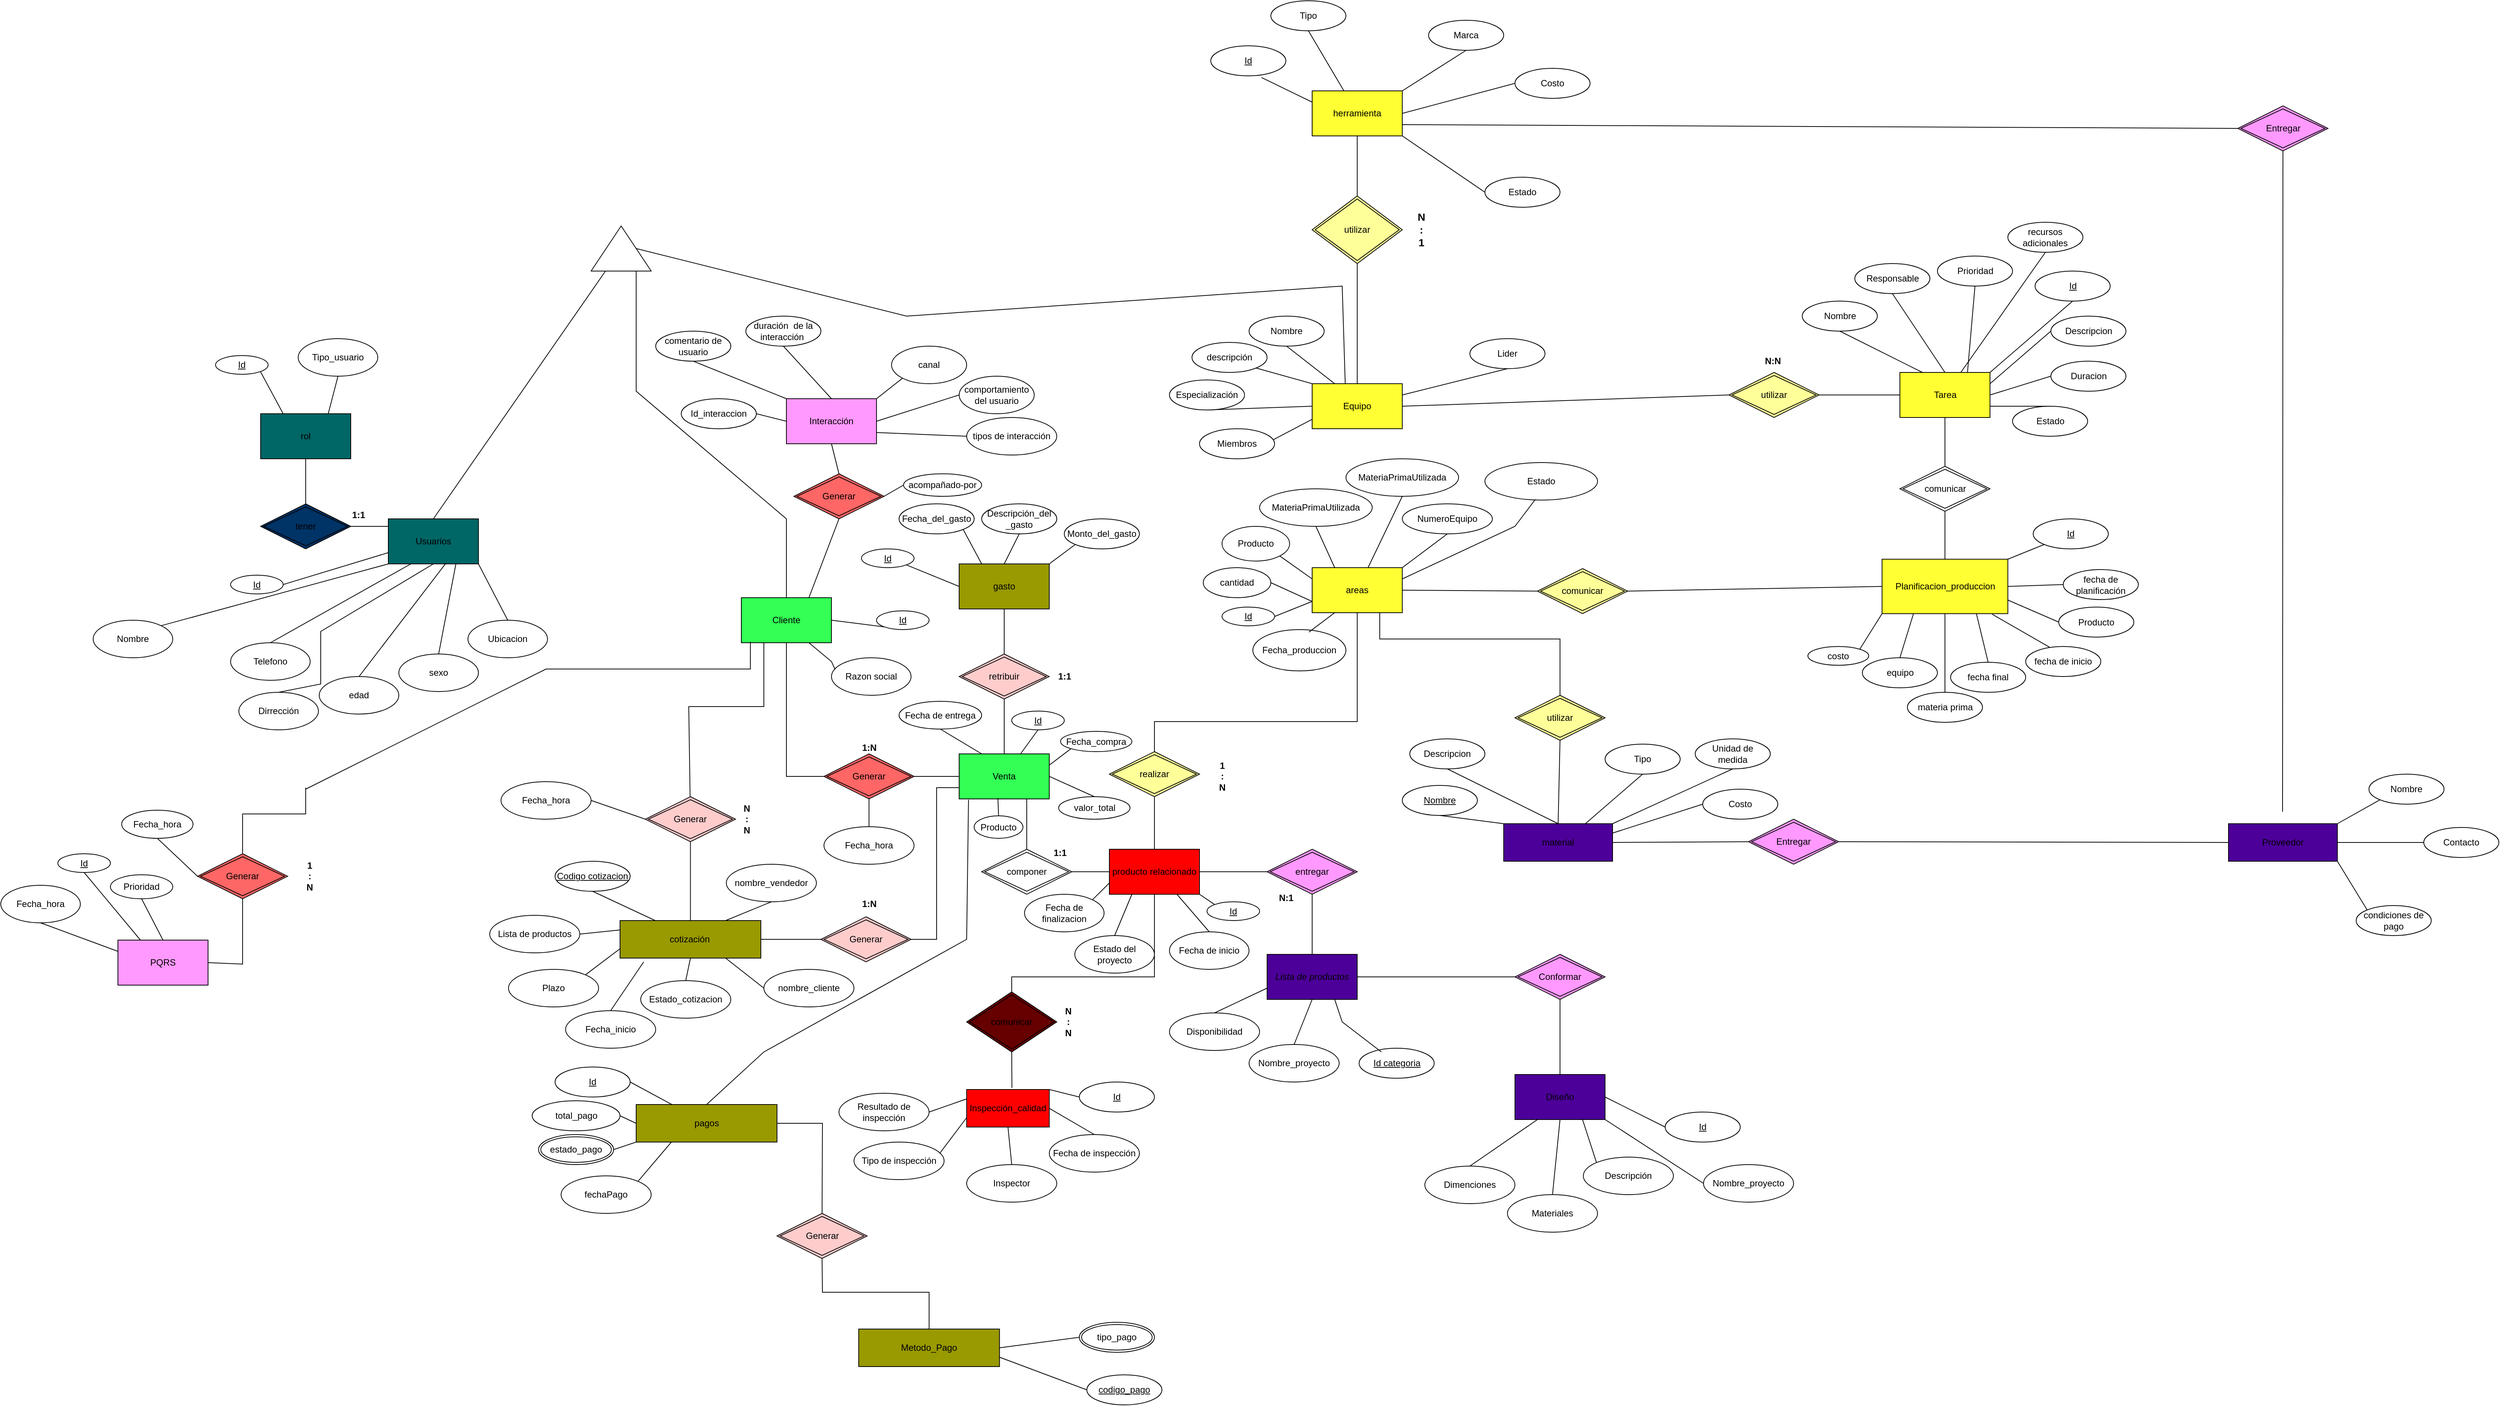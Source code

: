 <mxfile version="23.1.4" type="github" pages="5">
  <diagram name="M.E.R to Data-Scientist" id="4eTu7QupzgI3NJe2kLR5">
    <mxGraphModel dx="4921" dy="2666" grid="1" gridSize="10" guides="1" tooltips="1" connect="1" arrows="1" fold="1" page="1" pageScale="1" pageWidth="827" pageHeight="1169" math="0" shadow="0">
      <root>
        <mxCell id="WwmQle-dq8sb8E5O5fLl-0" />
        <mxCell id="WwmQle-dq8sb8E5O5fLl-1" parent="WwmQle-dq8sb8E5O5fLl-0" />
        <mxCell id="WwmQle-dq8sb8E5O5fLl-2" value="Usuarios" style="rounded=0;whiteSpace=wrap;html=1;fillColor=#006666;" parent="WwmQle-dq8sb8E5O5fLl-1" vertex="1">
          <mxGeometry x="-570" y="40" width="120" height="60" as="geometry" />
        </mxCell>
        <mxCell id="WwmQle-dq8sb8E5O5fLl-3" value="Venta" style="rounded=0;whiteSpace=wrap;html=1;fillColor=#33FF55;" parent="WwmQle-dq8sb8E5O5fLl-1" vertex="1">
          <mxGeometry x="190" y="353" width="120" height="60" as="geometry" />
        </mxCell>
        <mxCell id="WwmQle-dq8sb8E5O5fLl-4" value="&lt;i&gt;Lista de productos&lt;/i&gt;" style="rounded=0;whiteSpace=wrap;html=1;fillColor=#4C0099;" parent="WwmQle-dq8sb8E5O5fLl-1" vertex="1">
          <mxGeometry x="600" y="620" width="120" height="60" as="geometry" />
        </mxCell>
        <mxCell id="WwmQle-dq8sb8E5O5fLl-5" value="rol" style="rounded=0;whiteSpace=wrap;html=1;fillColor=#006666;" parent="WwmQle-dq8sb8E5O5fLl-1" vertex="1">
          <mxGeometry x="-740" y="-100" width="120" height="60" as="geometry" />
        </mxCell>
        <mxCell id="WwmQle-dq8sb8E5O5fLl-6" value="gasto" style="rounded=0;whiteSpace=wrap;html=1;fillColor=#999900;" parent="WwmQle-dq8sb8E5O5fLl-1" vertex="1">
          <mxGeometry x="190" y="100" width="120" height="60" as="geometry" />
        </mxCell>
        <mxCell id="WwmQle-dq8sb8E5O5fLl-7" value="producto relacionado" style="rounded=0;whiteSpace=wrap;html=1;fillColor=#FF0000;" parent="WwmQle-dq8sb8E5O5fLl-1" vertex="1">
          <mxGeometry x="390" y="480" width="120" height="60" as="geometry" />
        </mxCell>
        <mxCell id="WwmQle-dq8sb8E5O5fLl-8" value="entregar" style="shape=rhombus;double=1;perimeter=rhombusPerimeter;whiteSpace=wrap;html=1;align=center;fillColor=#FF99FF;" parent="WwmQle-dq8sb8E5O5fLl-1" vertex="1">
          <mxGeometry x="600" y="480" width="120" height="60" as="geometry" />
        </mxCell>
        <mxCell id="WwmQle-dq8sb8E5O5fLl-9" value="" style="endArrow=none;html=1;rounded=0;exitX=0.5;exitY=0;exitDx=0;exitDy=0;entryX=0.5;entryY=1;entryDx=0;entryDy=0;" parent="WwmQle-dq8sb8E5O5fLl-1" source="WwmQle-dq8sb8E5O5fLl-4" target="WwmQle-dq8sb8E5O5fLl-8" edge="1">
          <mxGeometry width="50" height="50" relative="1" as="geometry">
            <mxPoint x="620" y="609.5" as="sourcePoint" />
            <mxPoint x="670" y="559.5" as="targetPoint" />
          </mxGeometry>
        </mxCell>
        <mxCell id="WwmQle-dq8sb8E5O5fLl-10" value="" style="endArrow=none;html=1;rounded=0;entryX=0;entryY=0.5;entryDx=0;entryDy=0;exitX=1;exitY=0.5;exitDx=0;exitDy=0;" parent="WwmQle-dq8sb8E5O5fLl-1" source="WwmQle-dq8sb8E5O5fLl-7" target="WwmQle-dq8sb8E5O5fLl-8" edge="1">
          <mxGeometry width="50" height="50" relative="1" as="geometry">
            <mxPoint x="440" y="530" as="sourcePoint" />
            <mxPoint x="490" y="480" as="targetPoint" />
          </mxGeometry>
        </mxCell>
        <mxCell id="WwmQle-dq8sb8E5O5fLl-11" value="componer" style="shape=rhombus;double=1;perimeter=rhombusPerimeter;whiteSpace=wrap;html=1;align=center;" parent="WwmQle-dq8sb8E5O5fLl-1" vertex="1">
          <mxGeometry x="220" y="480" width="120" height="60" as="geometry" />
        </mxCell>
        <mxCell id="WwmQle-dq8sb8E5O5fLl-12" value="" style="endArrow=none;html=1;rounded=0;entryX=0;entryY=0.5;entryDx=0;entryDy=0;exitX=1;exitY=0.5;exitDx=0;exitDy=0;" parent="WwmQle-dq8sb8E5O5fLl-1" source="WwmQle-dq8sb8E5O5fLl-11" target="WwmQle-dq8sb8E5O5fLl-7" edge="1">
          <mxGeometry width="50" height="50" relative="1" as="geometry">
            <mxPoint x="350" y="520" as="sourcePoint" />
            <mxPoint x="400" y="470" as="targetPoint" />
          </mxGeometry>
        </mxCell>
        <mxCell id="WwmQle-dq8sb8E5O5fLl-13" value="" style="endArrow=none;html=1;rounded=0;exitX=0.5;exitY=0;exitDx=0;exitDy=0;entryX=0.75;entryY=1;entryDx=0;entryDy=0;" parent="WwmQle-dq8sb8E5O5fLl-1" source="WwmQle-dq8sb8E5O5fLl-11" target="WwmQle-dq8sb8E5O5fLl-3" edge="1">
          <mxGeometry width="50" height="50" relative="1" as="geometry">
            <mxPoint x="289.38" y="480" as="sourcePoint" />
            <mxPoint x="289.38" y="400" as="targetPoint" />
          </mxGeometry>
        </mxCell>
        <mxCell id="WwmQle-dq8sb8E5O5fLl-14" value="" style="endArrow=none;html=1;rounded=0;entryX=0.5;entryY=1;entryDx=0;entryDy=0;exitX=0.548;exitY=-0.044;exitDx=0;exitDy=0;exitPerimeter=0;" parent="WwmQle-dq8sb8E5O5fLl-1" source="WwmQle-dq8sb8E5O5fLl-16" target="WwmQle-dq8sb8E5O5fLl-15" edge="1">
          <mxGeometry width="50" height="50" relative="1" as="geometry">
            <mxPoint x="390" y="670" as="sourcePoint" />
            <mxPoint x="440" y="620" as="targetPoint" />
          </mxGeometry>
        </mxCell>
        <mxCell id="WwmQle-dq8sb8E5O5fLl-15" value="comunicar" style="shape=rhombus;double=1;perimeter=rhombusPerimeter;whiteSpace=wrap;html=1;align=center;fillColor=#660000;" parent="WwmQle-dq8sb8E5O5fLl-1" vertex="1">
          <mxGeometry x="200" y="670" width="120" height="80" as="geometry" />
        </mxCell>
        <mxCell id="WwmQle-dq8sb8E5O5fLl-16" value="Inspección_calidad" style="whiteSpace=wrap;html=1;align=center;fillColor=#FF0000;" parent="WwmQle-dq8sb8E5O5fLl-1" vertex="1">
          <mxGeometry x="200" y="800" width="110" height="50" as="geometry" />
        </mxCell>
        <mxCell id="WwmQle-dq8sb8E5O5fLl-17" value="" style="endArrow=none;html=1;rounded=0;entryX=0.5;entryY=1;entryDx=0;entryDy=0;exitX=0.5;exitY=0;exitDx=0;exitDy=0;" parent="WwmQle-dq8sb8E5O5fLl-1" source="WwmQle-dq8sb8E5O5fLl-15" target="WwmQle-dq8sb8E5O5fLl-7" edge="1">
          <mxGeometry width="50" height="50" relative="1" as="geometry">
            <mxPoint x="264" y="705" as="sourcePoint" />
            <mxPoint x="454" y="575" as="targetPoint" />
            <Array as="points">
              <mxPoint x="260" y="650" />
              <mxPoint x="450" y="650" />
            </Array>
          </mxGeometry>
        </mxCell>
        <mxCell id="WwmQle-dq8sb8E5O5fLl-18" value="tener" style="shape=rhombus;double=1;perimeter=rhombusPerimeter;whiteSpace=wrap;html=1;align=center;fillColor=#003366;" parent="WwmQle-dq8sb8E5O5fLl-1" vertex="1">
          <mxGeometry x="-740" y="20" width="120" height="60" as="geometry" />
        </mxCell>
        <mxCell id="WwmQle-dq8sb8E5O5fLl-19" value="" style="endArrow=none;html=1;rounded=0;entryX=0.5;entryY=0;entryDx=0;entryDy=0;exitX=0.5;exitY=1;exitDx=0;exitDy=0;" parent="WwmQle-dq8sb8E5O5fLl-1" source="WwmQle-dq8sb8E5O5fLl-5" target="WwmQle-dq8sb8E5O5fLl-18" edge="1">
          <mxGeometry relative="1" as="geometry">
            <mxPoint x="-10" y="120" as="sourcePoint" />
            <mxPoint x="30" y="150" as="targetPoint" />
          </mxGeometry>
        </mxCell>
        <mxCell id="WwmQle-dq8sb8E5O5fLl-20" value="&lt;b&gt;N:1&lt;/b&gt;" style="text;html=1;align=center;verticalAlign=middle;resizable=0;points=[];autosize=1;strokeColor=none;fillColor=none;" parent="WwmQle-dq8sb8E5O5fLl-1" vertex="1">
          <mxGeometry x="605" y="530" width="40" height="30" as="geometry" />
        </mxCell>
        <mxCell id="WwmQle-dq8sb8E5O5fLl-21" value="retribuir" style="shape=rhombus;double=1;perimeter=rhombusPerimeter;whiteSpace=wrap;html=1;align=center;fillColor=#FFCCCC;" parent="WwmQle-dq8sb8E5O5fLl-1" vertex="1">
          <mxGeometry x="190" y="220" width="120" height="60" as="geometry" />
        </mxCell>
        <mxCell id="WwmQle-dq8sb8E5O5fLl-22" value="" style="endArrow=none;html=1;rounded=0;exitX=0.5;exitY=0;exitDx=0;exitDy=0;entryX=0.5;entryY=1;entryDx=0;entryDy=0;" parent="WwmQle-dq8sb8E5O5fLl-1" source="WwmQle-dq8sb8E5O5fLl-3" target="WwmQle-dq8sb8E5O5fLl-21" edge="1">
          <mxGeometry width="50" height="50" relative="1" as="geometry">
            <mxPoint x="398.75" y="330" as="sourcePoint" />
            <mxPoint x="398.75" y="260" as="targetPoint" />
          </mxGeometry>
        </mxCell>
        <mxCell id="WwmQle-dq8sb8E5O5fLl-23" value="" style="endArrow=none;html=1;rounded=0;exitX=0.5;exitY=0;exitDx=0;exitDy=0;entryX=0.5;entryY=1;entryDx=0;entryDy=0;" parent="WwmQle-dq8sb8E5O5fLl-1" source="WwmQle-dq8sb8E5O5fLl-21" target="WwmQle-dq8sb8E5O5fLl-6" edge="1">
          <mxGeometry width="50" height="50" relative="1" as="geometry">
            <mxPoint x="340" y="230" as="sourcePoint" />
            <mxPoint x="340" y="180" as="targetPoint" />
          </mxGeometry>
        </mxCell>
        <mxCell id="WwmQle-dq8sb8E5O5fLl-24" value="realizar" style="shape=rhombus;double=1;perimeter=rhombusPerimeter;whiteSpace=wrap;html=1;align=center;fillColor=#FFFF99;" parent="WwmQle-dq8sb8E5O5fLl-1" vertex="1">
          <mxGeometry x="390" y="350" width="120" height="60" as="geometry" />
        </mxCell>
        <mxCell id="WwmQle-dq8sb8E5O5fLl-25" value="" style="endArrow=none;html=1;rounded=0;exitX=0.5;exitY=0;exitDx=0;exitDy=0;entryX=0.5;entryY=1;entryDx=0;entryDy=0;" parent="WwmQle-dq8sb8E5O5fLl-1" source="WwmQle-dq8sb8E5O5fLl-7" target="WwmQle-dq8sb8E5O5fLl-24" edge="1">
          <mxGeometry width="50" height="50" relative="1" as="geometry">
            <mxPoint x="500" y="510" as="sourcePoint" />
            <mxPoint x="500" y="420" as="targetPoint" />
          </mxGeometry>
        </mxCell>
        <mxCell id="WwmQle-dq8sb8E5O5fLl-26" value="" style="endArrow=none;html=1;rounded=0;exitX=0.5;exitY=0;exitDx=0;exitDy=0;" parent="WwmQle-dq8sb8E5O5fLl-1" source="WwmQle-dq8sb8E5O5fLl-24" target="WwmQle-dq8sb8E5O5fLl-237" edge="1">
          <mxGeometry width="50" height="50" relative="1" as="geometry">
            <mxPoint x="470" y="330" as="sourcePoint" />
            <mxPoint x="545" y="280" as="targetPoint" />
            <Array as="points">
              <mxPoint x="450" y="310" />
              <mxPoint x="720" y="310" />
            </Array>
          </mxGeometry>
        </mxCell>
        <mxCell id="WwmQle-dq8sb8E5O5fLl-27" value="&lt;b&gt;N&lt;br&gt;:&lt;br&gt;N&lt;/b&gt;" style="text;html=1;align=center;verticalAlign=middle;resizable=0;points=[];autosize=1;strokeColor=none;fillColor=none;" parent="WwmQle-dq8sb8E5O5fLl-1" vertex="1">
          <mxGeometry x="320" y="680" width="30" height="60" as="geometry" />
        </mxCell>
        <mxCell id="WwmQle-dq8sb8E5O5fLl-28" value="&lt;b&gt;1&lt;br&gt;:&lt;br&gt;N&lt;/b&gt;" style="text;html=1;align=center;verticalAlign=middle;resizable=0;points=[];autosize=1;strokeColor=none;fillColor=none;" parent="WwmQle-dq8sb8E5O5fLl-1" vertex="1">
          <mxGeometry x="525" y="353" width="30" height="60" as="geometry" />
        </mxCell>
        <mxCell id="WwmQle-dq8sb8E5O5fLl-29" value="&lt;b&gt;1:1&lt;/b&gt;" style="text;html=1;align=center;verticalAlign=middle;resizable=0;points=[];autosize=1;strokeColor=none;fillColor=none;rotation=0;" parent="WwmQle-dq8sb8E5O5fLl-1" vertex="1">
          <mxGeometry x="304" y="470" width="40" height="30" as="geometry" />
        </mxCell>
        <mxCell id="WwmQle-dq8sb8E5O5fLl-30" value="&lt;b&gt;1:1&lt;/b&gt;" style="text;html=1;align=center;verticalAlign=middle;resizable=0;points=[];autosize=1;strokeColor=none;fillColor=none;" parent="WwmQle-dq8sb8E5O5fLl-1" vertex="1">
          <mxGeometry x="310" y="235" width="40" height="30" as="geometry" />
        </mxCell>
        <mxCell id="WwmQle-dq8sb8E5O5fLl-31" value="Generar" style="shape=rhombus;double=1;perimeter=rhombusPerimeter;whiteSpace=wrap;html=1;align=center;fillColor=#FF6666;" parent="WwmQle-dq8sb8E5O5fLl-1" vertex="1">
          <mxGeometry x="10" y="353" width="120" height="60" as="geometry" />
        </mxCell>
        <mxCell id="WwmQle-dq8sb8E5O5fLl-32" value="" style="endArrow=none;html=1;rounded=0;entryX=0;entryY=0.5;entryDx=0;entryDy=0;exitX=1;exitY=0.5;exitDx=0;exitDy=0;" parent="WwmQle-dq8sb8E5O5fLl-1" source="WwmQle-dq8sb8E5O5fLl-31" target="WwmQle-dq8sb8E5O5fLl-3" edge="1">
          <mxGeometry relative="1" as="geometry">
            <mxPoint x="120" y="409.05" as="sourcePoint" />
            <mxPoint x="180" y="409.05" as="targetPoint" />
          </mxGeometry>
        </mxCell>
        <mxCell id="WwmQle-dq8sb8E5O5fLl-33" value="&lt;b&gt;1:N&lt;/b&gt;" style="text;html=1;align=center;verticalAlign=middle;resizable=0;points=[];autosize=1;strokeColor=none;fillColor=none;" parent="WwmQle-dq8sb8E5O5fLl-1" vertex="1">
          <mxGeometry x="50" y="330" width="40" height="30" as="geometry" />
        </mxCell>
        <mxCell id="WwmQle-dq8sb8E5O5fLl-34" value="&lt;b&gt;1:1&lt;/b&gt;" style="text;html=1;align=center;verticalAlign=middle;resizable=0;points=[];autosize=1;strokeColor=none;fillColor=none;" parent="WwmQle-dq8sb8E5O5fLl-1" vertex="1">
          <mxGeometry x="-630" y="20" width="40" height="30" as="geometry" />
        </mxCell>
        <mxCell id="WwmQle-dq8sb8E5O5fLl-35" value="Id categoria" style="ellipse;whiteSpace=wrap;html=1;align=center;fontStyle=4;" parent="WwmQle-dq8sb8E5O5fLl-1" vertex="1">
          <mxGeometry x="722.5" y="745" width="100" height="40" as="geometry" />
        </mxCell>
        <mxCell id="WwmQle-dq8sb8E5O5fLl-36" value="Nombre_proyecto" style="ellipse;whiteSpace=wrap;html=1;align=center;" parent="WwmQle-dq8sb8E5O5fLl-1" vertex="1">
          <mxGeometry x="576" y="740" width="120" height="50" as="geometry" />
        </mxCell>
        <mxCell id="WwmQle-dq8sb8E5O5fLl-37" value="Disponibilidad" style="ellipse;whiteSpace=wrap;html=1;align=center;" parent="WwmQle-dq8sb8E5O5fLl-1" vertex="1">
          <mxGeometry x="470" y="698" width="120" height="50" as="geometry" />
        </mxCell>
        <mxCell id="WwmQle-dq8sb8E5O5fLl-38" value="" style="endArrow=none;html=1;rounded=0;entryX=0.297;entryY=0.125;entryDx=0;entryDy=0;exitX=0.75;exitY=1;exitDx=0;exitDy=0;entryPerimeter=0;" parent="WwmQle-dq8sb8E5O5fLl-1" source="WwmQle-dq8sb8E5O5fLl-4" target="WwmQle-dq8sb8E5O5fLl-35" edge="1">
          <mxGeometry relative="1" as="geometry">
            <mxPoint x="570" y="570" as="sourcePoint" />
            <mxPoint x="730" y="570" as="targetPoint" />
            <Array as="points">
              <mxPoint x="700" y="710" />
            </Array>
          </mxGeometry>
        </mxCell>
        <mxCell id="WwmQle-dq8sb8E5O5fLl-39" value="" style="endArrow=none;html=1;rounded=0;entryX=0.5;entryY=0;entryDx=0;entryDy=0;exitX=0.5;exitY=1;exitDx=0;exitDy=0;" parent="WwmQle-dq8sb8E5O5fLl-1" source="WwmQle-dq8sb8E5O5fLl-4" target="WwmQle-dq8sb8E5O5fLl-36" edge="1">
          <mxGeometry relative="1" as="geometry">
            <mxPoint x="730" y="660" as="sourcePoint" />
            <mxPoint x="810" y="640" as="targetPoint" />
          </mxGeometry>
        </mxCell>
        <mxCell id="WwmQle-dq8sb8E5O5fLl-40" value="" style="endArrow=none;html=1;rounded=0;entryX=0.5;entryY=0;entryDx=0;entryDy=0;exitX=0;exitY=0.75;exitDx=0;exitDy=0;" parent="WwmQle-dq8sb8E5O5fLl-1" source="WwmQle-dq8sb8E5O5fLl-4" target="WwmQle-dq8sb8E5O5fLl-37" edge="1">
          <mxGeometry relative="1" as="geometry">
            <mxPoint x="740" y="670" as="sourcePoint" />
            <mxPoint x="820" y="650" as="targetPoint" />
          </mxGeometry>
        </mxCell>
        <mxCell id="WwmQle-dq8sb8E5O5fLl-41" value="Id" style="ellipse;whiteSpace=wrap;html=1;align=center;fontStyle=4;" parent="WwmQle-dq8sb8E5O5fLl-1" vertex="1">
          <mxGeometry x="350" y="790" width="100" height="40" as="geometry" />
        </mxCell>
        <mxCell id="WwmQle-dq8sb8E5O5fLl-42" value="Fecha de inspección" style="ellipse;whiteSpace=wrap;html=1;align=center;" parent="WwmQle-dq8sb8E5O5fLl-1" vertex="1">
          <mxGeometry x="310" y="860" width="120" height="50" as="geometry" />
        </mxCell>
        <mxCell id="WwmQle-dq8sb8E5O5fLl-43" value="Inspector" style="ellipse;whiteSpace=wrap;html=1;align=center;" parent="WwmQle-dq8sb8E5O5fLl-1" vertex="1">
          <mxGeometry x="200" y="900" width="120" height="50" as="geometry" />
        </mxCell>
        <mxCell id="WwmQle-dq8sb8E5O5fLl-44" value="Tipo de inspección" style="ellipse;whiteSpace=wrap;html=1;align=center;" parent="WwmQle-dq8sb8E5O5fLl-1" vertex="1">
          <mxGeometry x="50" y="870" width="120" height="50" as="geometry" />
        </mxCell>
        <mxCell id="WwmQle-dq8sb8E5O5fLl-45" value="Resultado de inspección" style="ellipse;whiteSpace=wrap;html=1;align=center;" parent="WwmQle-dq8sb8E5O5fLl-1" vertex="1">
          <mxGeometry x="30" y="805" width="120" height="50" as="geometry" />
        </mxCell>
        <mxCell id="WwmQle-dq8sb8E5O5fLl-46" value="" style="endArrow=none;html=1;rounded=0;entryX=0;entryY=0.5;entryDx=0;entryDy=0;exitX=1;exitY=0;exitDx=0;exitDy=0;" parent="WwmQle-dq8sb8E5O5fLl-1" source="WwmQle-dq8sb8E5O5fLl-16" target="WwmQle-dq8sb8E5O5fLl-41" edge="1">
          <mxGeometry relative="1" as="geometry">
            <mxPoint x="290" y="820" as="sourcePoint" />
            <mxPoint x="450" y="820" as="targetPoint" />
          </mxGeometry>
        </mxCell>
        <mxCell id="WwmQle-dq8sb8E5O5fLl-47" value="" style="endArrow=none;html=1;rounded=0;entryX=0.5;entryY=0;entryDx=0;entryDy=0;exitX=1;exitY=0.5;exitDx=0;exitDy=0;" parent="WwmQle-dq8sb8E5O5fLl-1" source="WwmQle-dq8sb8E5O5fLl-16" target="WwmQle-dq8sb8E5O5fLl-42" edge="1">
          <mxGeometry relative="1" as="geometry">
            <mxPoint x="320" y="820" as="sourcePoint" />
            <mxPoint x="360" y="820" as="targetPoint" />
          </mxGeometry>
        </mxCell>
        <mxCell id="WwmQle-dq8sb8E5O5fLl-48" value="" style="endArrow=none;html=1;rounded=0;entryX=0.5;entryY=0;entryDx=0;entryDy=0;exitX=0.5;exitY=1;exitDx=0;exitDy=0;" parent="WwmQle-dq8sb8E5O5fLl-1" source="WwmQle-dq8sb8E5O5fLl-16" target="WwmQle-dq8sb8E5O5fLl-43" edge="1">
          <mxGeometry relative="1" as="geometry">
            <mxPoint x="320" y="840" as="sourcePoint" />
            <mxPoint x="380" y="870" as="targetPoint" />
          </mxGeometry>
        </mxCell>
        <mxCell id="WwmQle-dq8sb8E5O5fLl-49" value="" style="endArrow=none;html=1;rounded=0;entryX=0.95;entryY=0.305;entryDx=0;entryDy=0;exitX=0;exitY=0.75;exitDx=0;exitDy=0;entryPerimeter=0;" parent="WwmQle-dq8sb8E5O5fLl-1" source="WwmQle-dq8sb8E5O5fLl-16" target="WwmQle-dq8sb8E5O5fLl-44" edge="1">
          <mxGeometry relative="1" as="geometry">
            <mxPoint x="270" y="860" as="sourcePoint" />
            <mxPoint x="240" y="910" as="targetPoint" />
          </mxGeometry>
        </mxCell>
        <mxCell id="WwmQle-dq8sb8E5O5fLl-50" value="" style="endArrow=none;html=1;rounded=0;entryX=1;entryY=0.5;entryDx=0;entryDy=0;exitX=0;exitY=0.25;exitDx=0;exitDy=0;" parent="WwmQle-dq8sb8E5O5fLl-1" source="WwmQle-dq8sb8E5O5fLl-16" target="WwmQle-dq8sb8E5O5fLl-45" edge="1">
          <mxGeometry relative="1" as="geometry">
            <mxPoint x="220" y="850" as="sourcePoint" />
            <mxPoint x="154" y="895" as="targetPoint" />
          </mxGeometry>
        </mxCell>
        <mxCell id="WwmQle-dq8sb8E5O5fLl-51" style="edgeStyle=orthogonalEdgeStyle;rounded=0;orthogonalLoop=1;jettySize=auto;html=1;exitX=0.5;exitY=1;exitDx=0;exitDy=0;" parent="WwmQle-dq8sb8E5O5fLl-1" source="WwmQle-dq8sb8E5O5fLl-42" target="WwmQle-dq8sb8E5O5fLl-42" edge="1">
          <mxGeometry relative="1" as="geometry" />
        </mxCell>
        <mxCell id="WwmQle-dq8sb8E5O5fLl-52" value="Id" style="ellipse;whiteSpace=wrap;html=1;align=center;fontStyle=4;" parent="WwmQle-dq8sb8E5O5fLl-1" vertex="1">
          <mxGeometry x="520" y="550" width="70" height="25" as="geometry" />
        </mxCell>
        <mxCell id="WwmQle-dq8sb8E5O5fLl-53" value="Fecha de inicio" style="ellipse;whiteSpace=wrap;html=1;align=center;" parent="WwmQle-dq8sb8E5O5fLl-1" vertex="1">
          <mxGeometry x="470" y="590" width="106" height="50" as="geometry" />
        </mxCell>
        <mxCell id="WwmQle-dq8sb8E5O5fLl-54" value="Fecha de finalizacion" style="ellipse;whiteSpace=wrap;html=1;align=center;" parent="WwmQle-dq8sb8E5O5fLl-1" vertex="1">
          <mxGeometry x="277" y="540" width="106" height="50" as="geometry" />
        </mxCell>
        <mxCell id="WwmQle-dq8sb8E5O5fLl-55" value="Estado del proyecto" style="ellipse;whiteSpace=wrap;html=1;align=center;" parent="WwmQle-dq8sb8E5O5fLl-1" vertex="1">
          <mxGeometry x="344" y="595" width="106" height="50" as="geometry" />
        </mxCell>
        <mxCell id="WwmQle-dq8sb8E5O5fLl-56" value="" style="endArrow=none;html=1;rounded=0;exitX=1;exitY=0;exitDx=0;exitDy=0;entryX=0;entryY=0.75;entryDx=0;entryDy=0;" parent="WwmQle-dq8sb8E5O5fLl-1" source="WwmQle-dq8sb8E5O5fLl-54" target="WwmQle-dq8sb8E5O5fLl-7" edge="1">
          <mxGeometry relative="1" as="geometry">
            <mxPoint x="290" y="530" as="sourcePoint" />
            <mxPoint x="450" y="530" as="targetPoint" />
          </mxGeometry>
        </mxCell>
        <mxCell id="WwmQle-dq8sb8E5O5fLl-57" value="" style="endArrow=none;html=1;rounded=0;entryX=1;entryY=1;entryDx=0;entryDy=0;exitX=0;exitY=0;exitDx=0;exitDy=0;" parent="WwmQle-dq8sb8E5O5fLl-1" source="WwmQle-dq8sb8E5O5fLl-52" target="WwmQle-dq8sb8E5O5fLl-7" edge="1">
          <mxGeometry relative="1" as="geometry">
            <mxPoint x="290" y="530" as="sourcePoint" />
            <mxPoint x="450" y="530" as="targetPoint" />
          </mxGeometry>
        </mxCell>
        <mxCell id="WwmQle-dq8sb8E5O5fLl-58" value="" style="endArrow=none;html=1;rounded=0;entryX=0.75;entryY=1;entryDx=0;entryDy=0;exitX=0.5;exitY=0;exitDx=0;exitDy=0;" parent="WwmQle-dq8sb8E5O5fLl-1" source="WwmQle-dq8sb8E5O5fLl-53" target="WwmQle-dq8sb8E5O5fLl-7" edge="1">
          <mxGeometry relative="1" as="geometry">
            <mxPoint x="539" y="564" as="sourcePoint" />
            <mxPoint x="520" y="550" as="targetPoint" />
          </mxGeometry>
        </mxCell>
        <mxCell id="WwmQle-dq8sb8E5O5fLl-59" value="" style="endArrow=none;html=1;rounded=0;entryX=0.25;entryY=1;entryDx=0;entryDy=0;exitX=0.5;exitY=0;exitDx=0;exitDy=0;" parent="WwmQle-dq8sb8E5O5fLl-1" source="WwmQle-dq8sb8E5O5fLl-55" target="WwmQle-dq8sb8E5O5fLl-7" edge="1">
          <mxGeometry relative="1" as="geometry">
            <mxPoint x="533" y="600" as="sourcePoint" />
            <mxPoint x="490" y="550" as="targetPoint" />
          </mxGeometry>
        </mxCell>
        <mxCell id="WwmQle-dq8sb8E5O5fLl-60" value="Id" style="ellipse;whiteSpace=wrap;html=1;align=center;fontStyle=4;" parent="WwmQle-dq8sb8E5O5fLl-1" vertex="1">
          <mxGeometry x="260" y="296" width="70" height="25" as="geometry" />
        </mxCell>
        <mxCell id="WwmQle-dq8sb8E5O5fLl-61" value="" style="endArrow=none;html=1;rounded=0;entryX=0.5;entryY=1;entryDx=0;entryDy=0;" parent="WwmQle-dq8sb8E5O5fLl-1" source="WwmQle-dq8sb8E5O5fLl-3" target="WwmQle-dq8sb8E5O5fLl-60" edge="1">
          <mxGeometry relative="1" as="geometry">
            <mxPoint x="160" y="350" as="sourcePoint" />
            <mxPoint x="320" y="350" as="targetPoint" />
          </mxGeometry>
        </mxCell>
        <mxCell id="WwmQle-dq8sb8E5O5fLl-62" value="Id" style="ellipse;whiteSpace=wrap;html=1;align=center;fontStyle=4;" parent="WwmQle-dq8sb8E5O5fLl-1" vertex="1">
          <mxGeometry x="60" y="80" width="70" height="25" as="geometry" />
        </mxCell>
        <mxCell id="WwmQle-dq8sb8E5O5fLl-63" value="Fecha_del_gasto" style="ellipse;whiteSpace=wrap;html=1;align=center;" parent="WwmQle-dq8sb8E5O5fLl-1" vertex="1">
          <mxGeometry x="110" y="20" width="100" height="40" as="geometry" />
        </mxCell>
        <mxCell id="WwmQle-dq8sb8E5O5fLl-64" value="Descripción_del _gasto" style="ellipse;whiteSpace=wrap;html=1;align=center;" parent="WwmQle-dq8sb8E5O5fLl-1" vertex="1">
          <mxGeometry x="220" y="20" width="100" height="40" as="geometry" />
        </mxCell>
        <mxCell id="WwmQle-dq8sb8E5O5fLl-65" value="Monto_del_gasto" style="ellipse;whiteSpace=wrap;html=1;align=center;" parent="WwmQle-dq8sb8E5O5fLl-1" vertex="1">
          <mxGeometry x="330" y="40" width="100" height="40" as="geometry" />
        </mxCell>
        <mxCell id="WwmQle-dq8sb8E5O5fLl-66" value="" style="endArrow=none;html=1;rounded=0;entryX=0;entryY=0.5;entryDx=0;entryDy=0;exitX=1;exitY=1;exitDx=0;exitDy=0;" parent="WwmQle-dq8sb8E5O5fLl-1" source="WwmQle-dq8sb8E5O5fLl-62" target="WwmQle-dq8sb8E5O5fLl-6" edge="1">
          <mxGeometry relative="1" as="geometry">
            <mxPoint x="110" y="230" as="sourcePoint" />
            <mxPoint x="270" y="230" as="targetPoint" />
          </mxGeometry>
        </mxCell>
        <mxCell id="WwmQle-dq8sb8E5O5fLl-67" value="" style="endArrow=none;html=1;rounded=0;entryX=1;entryY=1;entryDx=0;entryDy=0;exitX=0.25;exitY=0;exitDx=0;exitDy=0;" parent="WwmQle-dq8sb8E5O5fLl-1" source="WwmQle-dq8sb8E5O5fLl-6" target="WwmQle-dq8sb8E5O5fLl-63" edge="1">
          <mxGeometry relative="1" as="geometry">
            <mxPoint x="130" y="111" as="sourcePoint" />
            <mxPoint x="200" y="140" as="targetPoint" />
          </mxGeometry>
        </mxCell>
        <mxCell id="WwmQle-dq8sb8E5O5fLl-68" value="" style="endArrow=none;html=1;rounded=0;entryX=0.5;entryY=0;entryDx=0;entryDy=0;exitX=0.5;exitY=1;exitDx=0;exitDy=0;" parent="WwmQle-dq8sb8E5O5fLl-1" source="WwmQle-dq8sb8E5O5fLl-64" target="WwmQle-dq8sb8E5O5fLl-6" edge="1">
          <mxGeometry relative="1" as="geometry">
            <mxPoint x="230" y="110" as="sourcePoint" />
            <mxPoint x="205" y="74" as="targetPoint" />
          </mxGeometry>
        </mxCell>
        <mxCell id="WwmQle-dq8sb8E5O5fLl-69" value="" style="endArrow=none;html=1;rounded=0;entryX=1;entryY=0;entryDx=0;entryDy=0;exitX=0;exitY=1;exitDx=0;exitDy=0;" parent="WwmQle-dq8sb8E5O5fLl-1" source="WwmQle-dq8sb8E5O5fLl-65" target="WwmQle-dq8sb8E5O5fLl-6" edge="1">
          <mxGeometry relative="1" as="geometry">
            <mxPoint x="280" y="70" as="sourcePoint" />
            <mxPoint x="260" y="110" as="targetPoint" />
          </mxGeometry>
        </mxCell>
        <mxCell id="WwmQle-dq8sb8E5O5fLl-70" value="Id" style="ellipse;whiteSpace=wrap;html=1;align=center;fontStyle=4;" parent="WwmQle-dq8sb8E5O5fLl-1" vertex="1">
          <mxGeometry x="-780" y="115" width="70" height="25" as="geometry" />
        </mxCell>
        <mxCell id="WwmQle-dq8sb8E5O5fLl-71" value="Nombre" style="ellipse;whiteSpace=wrap;html=1;align=center;" parent="WwmQle-dq8sb8E5O5fLl-1" vertex="1">
          <mxGeometry x="-963" y="175" width="106" height="50" as="geometry" />
        </mxCell>
        <mxCell id="WwmQle-dq8sb8E5O5fLl-72" value="Telefono" style="ellipse;whiteSpace=wrap;html=1;align=center;" parent="WwmQle-dq8sb8E5O5fLl-1" vertex="1">
          <mxGeometry x="-780" y="205" width="106" height="50" as="geometry" />
        </mxCell>
        <mxCell id="WwmQle-dq8sb8E5O5fLl-73" value="Dirrección" style="ellipse;whiteSpace=wrap;html=1;align=center;" parent="WwmQle-dq8sb8E5O5fLl-1" vertex="1">
          <mxGeometry x="-769" y="271" width="106" height="50" as="geometry" />
        </mxCell>
        <mxCell id="WwmQle-dq8sb8E5O5fLl-74" value="" style="endArrow=none;html=1;rounded=0;exitX=1;exitY=0.5;exitDx=0;exitDy=0;entryX=0;entryY=0.75;entryDx=0;entryDy=0;" parent="WwmQle-dq8sb8E5O5fLl-1" source="WwmQle-dq8sb8E5O5fLl-70" target="WwmQle-dq8sb8E5O5fLl-2" edge="1">
          <mxGeometry relative="1" as="geometry">
            <mxPoint x="-170" y="310" as="sourcePoint" />
            <mxPoint x="-10" y="310" as="targetPoint" />
          </mxGeometry>
        </mxCell>
        <mxCell id="WwmQle-dq8sb8E5O5fLl-75" value="" style="endArrow=none;html=1;rounded=0;exitX=1;exitY=0;exitDx=0;exitDy=0;entryX=0;entryY=1;entryDx=0;entryDy=0;" parent="WwmQle-dq8sb8E5O5fLl-1" source="WwmQle-dq8sb8E5O5fLl-71" target="WwmQle-dq8sb8E5O5fLl-2" edge="1">
          <mxGeometry relative="1" as="geometry">
            <mxPoint x="-270" y="425" as="sourcePoint" />
            <mxPoint x="-160" y="393" as="targetPoint" />
          </mxGeometry>
        </mxCell>
        <mxCell id="WwmQle-dq8sb8E5O5fLl-76" value="" style="endArrow=none;html=1;rounded=0;exitX=0.5;exitY=0;exitDx=0;exitDy=0;entryX=0.25;entryY=1;entryDx=0;entryDy=0;" parent="WwmQle-dq8sb8E5O5fLl-1" source="WwmQle-dq8sb8E5O5fLl-72" target="WwmQle-dq8sb8E5O5fLl-2" edge="1">
          <mxGeometry relative="1" as="geometry">
            <mxPoint x="-260" y="435" as="sourcePoint" />
            <mxPoint x="-150" y="403" as="targetPoint" />
          </mxGeometry>
        </mxCell>
        <mxCell id="WwmQle-dq8sb8E5O5fLl-77" value="" style="endArrow=none;html=1;rounded=0;exitX=0.5;exitY=0;exitDx=0;exitDy=0;entryX=0.5;entryY=1;entryDx=0;entryDy=0;" parent="WwmQle-dq8sb8E5O5fLl-1" source="WwmQle-dq8sb8E5O5fLl-73" target="WwmQle-dq8sb8E5O5fLl-2" edge="1">
          <mxGeometry relative="1" as="geometry">
            <mxPoint x="-250" y="445" as="sourcePoint" />
            <mxPoint x="-140" y="413" as="targetPoint" />
            <Array as="points">
              <mxPoint x="-660" y="260" />
              <mxPoint x="-660" y="190" />
            </Array>
          </mxGeometry>
        </mxCell>
        <mxCell id="WwmQle-dq8sb8E5O5fLl-78" value="Id" style="ellipse;whiteSpace=wrap;html=1;align=center;fontStyle=4;" parent="WwmQle-dq8sb8E5O5fLl-1" vertex="1">
          <mxGeometry x="-800" y="-177.5" width="70" height="25" as="geometry" />
        </mxCell>
        <mxCell id="WwmQle-dq8sb8E5O5fLl-79" value="Tipo_usuario" style="ellipse;whiteSpace=wrap;html=1;align=center;" parent="WwmQle-dq8sb8E5O5fLl-1" vertex="1">
          <mxGeometry x="-690" y="-200" width="106" height="50" as="geometry" />
        </mxCell>
        <mxCell id="WwmQle-dq8sb8E5O5fLl-80" value="" style="endArrow=none;html=1;rounded=0;entryX=0.5;entryY=1;entryDx=0;entryDy=0;exitX=0.75;exitY=0;exitDx=0;exitDy=0;" parent="WwmQle-dq8sb8E5O5fLl-1" source="WwmQle-dq8sb8E5O5fLl-5" target="WwmQle-dq8sb8E5O5fLl-79" edge="1">
          <mxGeometry relative="1" as="geometry">
            <mxPoint x="-170" y="310" as="sourcePoint" />
            <mxPoint x="-10" y="310" as="targetPoint" />
          </mxGeometry>
        </mxCell>
        <mxCell id="WwmQle-dq8sb8E5O5fLl-81" value="" style="endArrow=none;html=1;rounded=0;entryX=1;entryY=1;entryDx=0;entryDy=0;exitX=0.25;exitY=0;exitDx=0;exitDy=0;" parent="WwmQle-dq8sb8E5O5fLl-1" source="WwmQle-dq8sb8E5O5fLl-5" target="WwmQle-dq8sb8E5O5fLl-78" edge="1">
          <mxGeometry relative="1" as="geometry">
            <mxPoint x="-200" y="170" as="sourcePoint" />
            <mxPoint x="-197" y="130" as="targetPoint" />
          </mxGeometry>
        </mxCell>
        <mxCell id="WwmQle-dq8sb8E5O5fLl-82" value="Cliente" style="rounded=0;whiteSpace=wrap;html=1;fillColor=#33FF55;" parent="WwmQle-dq8sb8E5O5fLl-1" vertex="1">
          <mxGeometry x="-100" y="145" width="120" height="60" as="geometry" />
        </mxCell>
        <mxCell id="WwmQle-dq8sb8E5O5fLl-83" value="" style="triangle;whiteSpace=wrap;html=1;direction=south;rotation=-180;" parent="WwmQle-dq8sb8E5O5fLl-1" vertex="1">
          <mxGeometry x="-300" y="-350" width="80" height="60" as="geometry" />
        </mxCell>
        <mxCell id="WwmQle-dq8sb8E5O5fLl-84" value="" style="endArrow=none;html=1;rounded=0;exitX=0;exitY=0.5;exitDx=0;exitDy=0;entryX=0.5;entryY=1;entryDx=0;entryDy=0;" parent="WwmQle-dq8sb8E5O5fLl-1" source="WwmQle-dq8sb8E5O5fLl-31" target="WwmQle-dq8sb8E5O5fLl-82" edge="1">
          <mxGeometry relative="1" as="geometry">
            <mxPoint y="310" as="sourcePoint" />
            <mxPoint x="-33" y="235" as="targetPoint" />
            <Array as="points">
              <mxPoint x="-40" y="383" />
            </Array>
          </mxGeometry>
        </mxCell>
        <mxCell id="WwmQle-dq8sb8E5O5fLl-85" value="" style="endArrow=none;html=1;rounded=0;exitX=0.5;exitY=0;exitDx=0;exitDy=0;" parent="WwmQle-dq8sb8E5O5fLl-1" source="WwmQle-dq8sb8E5O5fLl-2" target="WwmQle-dq8sb8E5O5fLl-83" edge="1">
          <mxGeometry relative="1" as="geometry">
            <mxPoint x="10" y="310" as="sourcePoint" />
            <mxPoint x="170" y="310" as="targetPoint" />
          </mxGeometry>
        </mxCell>
        <mxCell id="WwmQle-dq8sb8E5O5fLl-86" value="" style="endArrow=none;html=1;rounded=0;exitX=0;exitY=0.75;exitDx=0;exitDy=0;" parent="WwmQle-dq8sb8E5O5fLl-1" source="WwmQle-dq8sb8E5O5fLl-83" target="WwmQle-dq8sb8E5O5fLl-82" edge="1">
          <mxGeometry relative="1" as="geometry">
            <mxPoint x="-240" y="405" as="sourcePoint" />
            <mxPoint x="-142" y="391" as="targetPoint" />
            <Array as="points">
              <mxPoint x="-240" y="-130" />
              <mxPoint x="-40" y="40" />
            </Array>
          </mxGeometry>
        </mxCell>
        <mxCell id="WwmQle-dq8sb8E5O5fLl-87" value="" style="endArrow=none;html=1;rounded=0;exitX=0.5;exitY=1;exitDx=0;exitDy=0;entryX=0.367;entryY=-0.006;entryDx=0;entryDy=0;entryPerimeter=0;" parent="WwmQle-dq8sb8E5O5fLl-1" source="WwmQle-dq8sb8E5O5fLl-83" target="WwmQle-dq8sb8E5O5fLl-236" edge="1">
          <mxGeometry relative="1" as="geometry">
            <mxPoint x="-30" y="-155" as="sourcePoint" />
            <mxPoint x="545" y="220" as="targetPoint" />
            <Array as="points">
              <mxPoint x="120" y="-230" />
              <mxPoint x="700" y="-270" />
            </Array>
          </mxGeometry>
        </mxCell>
        <mxCell id="WwmQle-dq8sb8E5O5fLl-88" value="" style="endArrow=none;html=1;rounded=0;exitX=1;exitY=0.5;exitDx=0;exitDy=0;" parent="WwmQle-dq8sb8E5O5fLl-1" source="WwmQle-dq8sb8E5O5fLl-18" edge="1">
          <mxGeometry relative="1" as="geometry">
            <mxPoint x="-230" y="55" as="sourcePoint" />
            <mxPoint x="-570" y="50" as="targetPoint" />
          </mxGeometry>
        </mxCell>
        <mxCell id="WwmQle-dq8sb8E5O5fLl-89" value="Id" style="ellipse;whiteSpace=wrap;html=1;align=center;fontStyle=4;" parent="WwmQle-dq8sb8E5O5fLl-1" vertex="1">
          <mxGeometry x="80" y="162.5" width="70" height="25" as="geometry" />
        </mxCell>
        <mxCell id="WwmQle-dq8sb8E5O5fLl-90" value="Razon social" style="ellipse;whiteSpace=wrap;html=1;align=center;" parent="WwmQle-dq8sb8E5O5fLl-1" vertex="1">
          <mxGeometry x="20" y="225" width="106" height="50" as="geometry" />
        </mxCell>
        <mxCell id="WwmQle-dq8sb8E5O5fLl-91" value="" style="endArrow=none;html=1;rounded=0;exitX=0.046;exitY=0.31;exitDx=0;exitDy=0;entryX=0.75;entryY=1;entryDx=0;entryDy=0;exitPerimeter=0;" parent="WwmQle-dq8sb8E5O5fLl-1" source="WwmQle-dq8sb8E5O5fLl-90" target="WwmQle-dq8sb8E5O5fLl-82" edge="1">
          <mxGeometry relative="1" as="geometry">
            <mxPoint x="17" y="305" as="sourcePoint" />
            <mxPoint y="260" as="targetPoint" />
            <Array as="points">
              <mxPoint x="20" y="230" />
            </Array>
          </mxGeometry>
        </mxCell>
        <mxCell id="WwmQle-dq8sb8E5O5fLl-92" value="" style="endArrow=none;html=1;rounded=0;exitX=0;exitY=1;exitDx=0;exitDy=0;entryX=1;entryY=0.5;entryDx=0;entryDy=0;" parent="WwmQle-dq8sb8E5O5fLl-1" source="WwmQle-dq8sb8E5O5fLl-89" target="WwmQle-dq8sb8E5O5fLl-82" edge="1">
          <mxGeometry relative="1" as="geometry">
            <mxPoint x="35" y="251" as="sourcePoint" />
            <mxPoint y="215" as="targetPoint" />
          </mxGeometry>
        </mxCell>
        <mxCell id="WwmQle-dq8sb8E5O5fLl-93" value="" style="endArrow=none;html=1;rounded=0;entryX=0.101;entryY=0.978;entryDx=0;entryDy=0;entryPerimeter=0;" parent="WwmQle-dq8sb8E5O5fLl-1" target="WwmQle-dq8sb8E5O5fLl-82" edge="1">
          <mxGeometry relative="1" as="geometry">
            <mxPoint x="-680" y="400" as="sourcePoint" />
            <mxPoint x="-190" y="290" as="targetPoint" />
            <Array as="points">
              <mxPoint x="-360" y="240" />
              <mxPoint x="-88" y="240" />
            </Array>
          </mxGeometry>
        </mxCell>
        <mxCell id="WwmQle-dq8sb8E5O5fLl-94" value="&lt;b&gt;1&lt;br&gt;:&lt;br&gt;N&lt;/b&gt;" style="text;html=1;align=center;verticalAlign=middle;resizable=0;points=[];autosize=1;strokeColor=none;fillColor=none;" parent="WwmQle-dq8sb8E5O5fLl-1" vertex="1">
          <mxGeometry x="-690" y="486" width="30" height="60" as="geometry" />
        </mxCell>
        <mxCell id="WwmQle-dq8sb8E5O5fLl-95" value="edad" style="ellipse;whiteSpace=wrap;html=1;align=center;" parent="WwmQle-dq8sb8E5O5fLl-1" vertex="1">
          <mxGeometry x="-662" y="250" width="106" height="50" as="geometry" />
        </mxCell>
        <mxCell id="WwmQle-dq8sb8E5O5fLl-96" value="sexo" style="ellipse;whiteSpace=wrap;html=1;align=center;" parent="WwmQle-dq8sb8E5O5fLl-1" vertex="1">
          <mxGeometry x="-556" y="220" width="106" height="50" as="geometry" />
        </mxCell>
        <mxCell id="WwmQle-dq8sb8E5O5fLl-97" value="Ubicacion" style="ellipse;whiteSpace=wrap;html=1;align=center;" parent="WwmQle-dq8sb8E5O5fLl-1" vertex="1">
          <mxGeometry x="-464" y="175" width="106" height="50" as="geometry" />
        </mxCell>
        <mxCell id="WwmQle-dq8sb8E5O5fLl-98" value="" style="endArrow=none;html=1;rounded=0;exitX=0.5;exitY=0;exitDx=0;exitDy=0;entryX=0.639;entryY=0.985;entryDx=0;entryDy=0;entryPerimeter=0;" parent="WwmQle-dq8sb8E5O5fLl-1" source="WwmQle-dq8sb8E5O5fLl-95" target="WwmQle-dq8sb8E5O5fLl-2" edge="1">
          <mxGeometry relative="1" as="geometry">
            <mxPoint x="-560" y="180" as="sourcePoint" />
            <mxPoint x="-400" y="180" as="targetPoint" />
          </mxGeometry>
        </mxCell>
        <mxCell id="WwmQle-dq8sb8E5O5fLl-99" value="" style="endArrow=none;html=1;rounded=0;exitX=0.5;exitY=0;exitDx=0;exitDy=0;entryX=0.75;entryY=1;entryDx=0;entryDy=0;" parent="WwmQle-dq8sb8E5O5fLl-1" source="WwmQle-dq8sb8E5O5fLl-96" target="WwmQle-dq8sb8E5O5fLl-2" edge="1">
          <mxGeometry relative="1" as="geometry">
            <mxPoint x="-450" y="130" as="sourcePoint" />
            <mxPoint x="-290" y="130" as="targetPoint" />
          </mxGeometry>
        </mxCell>
        <mxCell id="WwmQle-dq8sb8E5O5fLl-100" value="" style="endArrow=none;html=1;rounded=0;exitX=0.5;exitY=0;exitDx=0;exitDy=0;entryX=1;entryY=1;entryDx=0;entryDy=0;" parent="WwmQle-dq8sb8E5O5fLl-1" source="WwmQle-dq8sb8E5O5fLl-97" target="WwmQle-dq8sb8E5O5fLl-2" edge="1">
          <mxGeometry relative="1" as="geometry">
            <mxPoint x="-410" y="100" as="sourcePoint" />
            <mxPoint x="-250" y="100" as="targetPoint" />
          </mxGeometry>
        </mxCell>
        <mxCell id="WwmQle-dq8sb8E5O5fLl-101" value="Interacción" style="rounded=0;whiteSpace=wrap;html=1;fillColor=#FF99FF;" parent="WwmQle-dq8sb8E5O5fLl-1" vertex="1">
          <mxGeometry x="-40" y="-120" width="120" height="60" as="geometry" />
        </mxCell>
        <mxCell id="WwmQle-dq8sb8E5O5fLl-102" value="Generar" style="shape=rhombus;double=1;perimeter=rhombusPerimeter;whiteSpace=wrap;html=1;align=center;fillColor=#FF6666;" parent="WwmQle-dq8sb8E5O5fLl-1" vertex="1">
          <mxGeometry x="-30" y="-20" width="120" height="60" as="geometry" />
        </mxCell>
        <mxCell id="WwmQle-dq8sb8E5O5fLl-103" value="" style="endArrow=none;html=1;rounded=0;exitX=0.75;exitY=0;exitDx=0;exitDy=0;entryX=0.5;entryY=1;entryDx=0;entryDy=0;" parent="WwmQle-dq8sb8E5O5fLl-1" source="WwmQle-dq8sb8E5O5fLl-82" target="WwmQle-dq8sb8E5O5fLl-102" edge="1">
          <mxGeometry relative="1" as="geometry">
            <mxPoint x="-30" y="30" as="sourcePoint" />
            <mxPoint x="130" y="30" as="targetPoint" />
          </mxGeometry>
        </mxCell>
        <mxCell id="WwmQle-dq8sb8E5O5fLl-104" value="" style="endArrow=none;html=1;rounded=0;exitX=0.5;exitY=0;exitDx=0;exitDy=0;entryX=0.5;entryY=1;entryDx=0;entryDy=0;" parent="WwmQle-dq8sb8E5O5fLl-1" source="WwmQle-dq8sb8E5O5fLl-102" target="WwmQle-dq8sb8E5O5fLl-101" edge="1">
          <mxGeometry relative="1" as="geometry">
            <mxPoint x="95" y="-30" as="sourcePoint" />
            <mxPoint x="135" y="-135" as="targetPoint" />
          </mxGeometry>
        </mxCell>
        <mxCell id="WwmQle-dq8sb8E5O5fLl-105" value="Id_interaccion" style="ellipse;whiteSpace=wrap;html=1;align=center;" parent="WwmQle-dq8sb8E5O5fLl-1" vertex="1">
          <mxGeometry x="-180" y="-120" width="100" height="40" as="geometry" />
        </mxCell>
        <mxCell id="WwmQle-dq8sb8E5O5fLl-106" value="comentario de usuario" style="ellipse;whiteSpace=wrap;html=1;align=center;" parent="WwmQle-dq8sb8E5O5fLl-1" vertex="1">
          <mxGeometry x="-214" y="-210" width="100" height="40" as="geometry" />
        </mxCell>
        <mxCell id="WwmQle-dq8sb8E5O5fLl-107" value="tipos de interacción" style="ellipse;whiteSpace=wrap;html=1;align=center;" parent="WwmQle-dq8sb8E5O5fLl-1" vertex="1">
          <mxGeometry x="200" y="-95" width="120" height="50" as="geometry" />
        </mxCell>
        <mxCell id="WwmQle-dq8sb8E5O5fLl-108" value="acompañado-por" style="ellipse;whiteSpace=wrap;html=1;align=center;" parent="WwmQle-dq8sb8E5O5fLl-1" vertex="1">
          <mxGeometry x="116" y="-20" width="104" height="30" as="geometry" />
        </mxCell>
        <mxCell id="WwmQle-dq8sb8E5O5fLl-109" value="" style="endArrow=none;html=1;rounded=0;exitX=1;exitY=0.5;exitDx=0;exitDy=0;entryX=0;entryY=0.5;entryDx=0;entryDy=0;" parent="WwmQle-dq8sb8E5O5fLl-1" source="WwmQle-dq8sb8E5O5fLl-105" target="WwmQle-dq8sb8E5O5fLl-101" edge="1">
          <mxGeometry relative="1" as="geometry">
            <mxPoint x="-120" y="-80" as="sourcePoint" />
            <mxPoint x="40" y="-80" as="targetPoint" />
          </mxGeometry>
        </mxCell>
        <mxCell id="WwmQle-dq8sb8E5O5fLl-110" value="" style="endArrow=none;html=1;rounded=0;exitX=0.5;exitY=1;exitDx=0;exitDy=0;entryX=0;entryY=0;entryDx=0;entryDy=0;" parent="WwmQle-dq8sb8E5O5fLl-1" source="WwmQle-dq8sb8E5O5fLl-106" target="WwmQle-dq8sb8E5O5fLl-101" edge="1">
          <mxGeometry relative="1" as="geometry">
            <mxPoint x="-120" y="-120" as="sourcePoint" />
            <mxPoint x="-30" y="-105" as="targetPoint" />
          </mxGeometry>
        </mxCell>
        <mxCell id="WwmQle-dq8sb8E5O5fLl-111" value="" style="endArrow=none;html=1;rounded=0;exitX=0;exitY=0.5;exitDx=0;exitDy=0;entryX=1;entryY=0.75;entryDx=0;entryDy=0;" parent="WwmQle-dq8sb8E5O5fLl-1" source="WwmQle-dq8sb8E5O5fLl-107" target="WwmQle-dq8sb8E5O5fLl-101" edge="1">
          <mxGeometry relative="1" as="geometry">
            <mxPoint x="-30" y="-167" as="sourcePoint" />
            <mxPoint x="30" y="-135" as="targetPoint" />
          </mxGeometry>
        </mxCell>
        <mxCell id="WwmQle-dq8sb8E5O5fLl-112" value="" style="endArrow=none;html=1;rounded=0;exitX=1;exitY=0.5;exitDx=0;exitDy=0;entryX=0;entryY=0.5;entryDx=0;entryDy=0;" parent="WwmQle-dq8sb8E5O5fLl-1" source="WwmQle-dq8sb8E5O5fLl-102" target="WwmQle-dq8sb8E5O5fLl-108" edge="1">
          <mxGeometry relative="1" as="geometry">
            <mxPoint x="170" y="-30" as="sourcePoint" />
            <mxPoint x="330" y="-30" as="targetPoint" />
          </mxGeometry>
        </mxCell>
        <mxCell id="WwmQle-dq8sb8E5O5fLl-113" value="Fecha_hora" style="ellipse;whiteSpace=wrap;html=1;align=center;" parent="WwmQle-dq8sb8E5O5fLl-1" vertex="1">
          <mxGeometry x="10" y="450" width="120" height="50" as="geometry" />
        </mxCell>
        <mxCell id="WwmQle-dq8sb8E5O5fLl-114" value="" style="endArrow=none;html=1;rounded=0;exitX=0.5;exitY=0;exitDx=0;exitDy=0;" parent="WwmQle-dq8sb8E5O5fLl-1" source="WwmQle-dq8sb8E5O5fLl-113" edge="1">
          <mxGeometry relative="1" as="geometry">
            <mxPoint x="-40" y="420" as="sourcePoint" />
            <mxPoint x="70" y="413" as="targetPoint" />
          </mxGeometry>
        </mxCell>
        <mxCell id="WwmQle-dq8sb8E5O5fLl-115" value="duración&amp;nbsp; de la interacción&amp;nbsp;" style="ellipse;whiteSpace=wrap;html=1;align=center;" parent="WwmQle-dq8sb8E5O5fLl-1" vertex="1">
          <mxGeometry x="-94" y="-230" width="100" height="40" as="geometry" />
        </mxCell>
        <mxCell id="WwmQle-dq8sb8E5O5fLl-116" value="" style="endArrow=none;html=1;rounded=0;exitX=0.5;exitY=1;exitDx=0;exitDy=0;entryX=0.5;entryY=0;entryDx=0;entryDy=0;" parent="WwmQle-dq8sb8E5O5fLl-1" source="WwmQle-dq8sb8E5O5fLl-115" target="WwmQle-dq8sb8E5O5fLl-101" edge="1">
          <mxGeometry relative="1" as="geometry">
            <mxPoint x="20" y="-180" as="sourcePoint" />
            <mxPoint x="180" y="-180" as="targetPoint" />
          </mxGeometry>
        </mxCell>
        <mxCell id="WwmQle-dq8sb8E5O5fLl-117" value="comportamiento del usuario" style="ellipse;whiteSpace=wrap;html=1;align=center;" parent="WwmQle-dq8sb8E5O5fLl-1" vertex="1">
          <mxGeometry x="190" y="-150" width="100" height="50" as="geometry" />
        </mxCell>
        <mxCell id="WwmQle-dq8sb8E5O5fLl-118" value="" style="endArrow=none;html=1;rounded=0;entryX=0;entryY=0.5;entryDx=0;entryDy=0;exitX=1;exitY=0.5;exitDx=0;exitDy=0;" parent="WwmQle-dq8sb8E5O5fLl-1" source="WwmQle-dq8sb8E5O5fLl-101" target="WwmQle-dq8sb8E5O5fLl-117" edge="1">
          <mxGeometry relative="1" as="geometry">
            <mxPoint x="80" y="-120" as="sourcePoint" />
            <mxPoint x="246" y="-160" as="targetPoint" />
          </mxGeometry>
        </mxCell>
        <mxCell id="WwmQle-dq8sb8E5O5fLl-119" value="canal" style="ellipse;whiteSpace=wrap;html=1;align=center;" parent="WwmQle-dq8sb8E5O5fLl-1" vertex="1">
          <mxGeometry x="100" y="-190" width="100" height="50" as="geometry" />
        </mxCell>
        <mxCell id="WwmQle-dq8sb8E5O5fLl-120" value="" style="endArrow=none;html=1;rounded=0;entryX=0;entryY=1;entryDx=0;entryDy=0;exitX=1;exitY=0;exitDx=0;exitDy=0;" parent="WwmQle-dq8sb8E5O5fLl-1" source="WwmQle-dq8sb8E5O5fLl-101" target="WwmQle-dq8sb8E5O5fLl-119" edge="1">
          <mxGeometry relative="1" as="geometry">
            <mxPoint x="-30" y="-50" as="sourcePoint" />
            <mxPoint x="130" y="-50" as="targetPoint" />
          </mxGeometry>
        </mxCell>
        <mxCell id="WwmQle-dq8sb8E5O5fLl-121" value="Nombre" style="ellipse;whiteSpace=wrap;html=1;align=center;fontStyle=4;" parent="WwmQle-dq8sb8E5O5fLl-1" vertex="1">
          <mxGeometry x="780" y="395" width="100" height="40" as="geometry" />
        </mxCell>
        <mxCell id="WwmQle-dq8sb8E5O5fLl-122" value="material" style="rounded=0;whiteSpace=wrap;html=1;fillColor=#4C0099;" parent="WwmQle-dq8sb8E5O5fLl-1" vertex="1">
          <mxGeometry x="915" y="446" width="145" height="50" as="geometry" />
        </mxCell>
        <mxCell id="WwmQle-dq8sb8E5O5fLl-123" value="" style="endArrow=none;html=1;rounded=0;entryX=0;entryY=0;entryDx=0;entryDy=0;exitX=0.5;exitY=1;exitDx=0;exitDy=0;" parent="WwmQle-dq8sb8E5O5fLl-1" source="WwmQle-dq8sb8E5O5fLl-121" target="WwmQle-dq8sb8E5O5fLl-122" edge="1">
          <mxGeometry relative="1" as="geometry">
            <mxPoint x="1265" y="633" as="sourcePoint" />
            <mxPoint x="1425" y="633" as="targetPoint" />
          </mxGeometry>
        </mxCell>
        <mxCell id="WwmQle-dq8sb8E5O5fLl-124" value="" style="endArrow=none;html=1;rounded=0;entryX=0.5;entryY=1;entryDx=0;entryDy=0;exitX=0.5;exitY=0;exitDx=0;exitDy=0;" parent="WwmQle-dq8sb8E5O5fLl-1" source="WwmQle-dq8sb8E5O5fLl-122" target="WwmQle-dq8sb8E5O5fLl-125" edge="1">
          <mxGeometry relative="1" as="geometry">
            <mxPoint x="1165" y="565" as="sourcePoint" />
            <mxPoint x="1325" y="565" as="targetPoint" />
          </mxGeometry>
        </mxCell>
        <mxCell id="WwmQle-dq8sb8E5O5fLl-125" value="Descripcion" style="ellipse;whiteSpace=wrap;html=1;align=center;" parent="WwmQle-dq8sb8E5O5fLl-1" vertex="1">
          <mxGeometry x="790" y="333" width="100" height="40" as="geometry" />
        </mxCell>
        <mxCell id="WwmQle-dq8sb8E5O5fLl-126" value="" style="endArrow=none;html=1;rounded=0;entryX=0.5;entryY=1;entryDx=0;entryDy=0;exitX=0.75;exitY=0;exitDx=0;exitDy=0;" parent="WwmQle-dq8sb8E5O5fLl-1" source="WwmQle-dq8sb8E5O5fLl-122" target="WwmQle-dq8sb8E5O5fLl-127" edge="1">
          <mxGeometry relative="1" as="geometry">
            <mxPoint x="1355" y="665" as="sourcePoint" />
            <mxPoint x="1375" y="600" as="targetPoint" />
          </mxGeometry>
        </mxCell>
        <mxCell id="WwmQle-dq8sb8E5O5fLl-127" value="Tipo" style="ellipse;whiteSpace=wrap;html=1;align=center;" parent="WwmQle-dq8sb8E5O5fLl-1" vertex="1">
          <mxGeometry x="1050" y="340" width="100" height="40" as="geometry" />
        </mxCell>
        <mxCell id="WwmQle-dq8sb8E5O5fLl-128" value="Unidad de &lt;br&gt;medida" style="ellipse;whiteSpace=wrap;html=1;align=center;" parent="WwmQle-dq8sb8E5O5fLl-1" vertex="1">
          <mxGeometry x="1170" y="333" width="100" height="40" as="geometry" />
        </mxCell>
        <mxCell id="WwmQle-dq8sb8E5O5fLl-129" value="" style="endArrow=none;html=1;rounded=0;entryX=0.5;entryY=1;entryDx=0;entryDy=0;exitX=1;exitY=0;exitDx=0;exitDy=0;" parent="WwmQle-dq8sb8E5O5fLl-1" source="WwmQle-dq8sb8E5O5fLl-122" target="WwmQle-dq8sb8E5O5fLl-128" edge="1">
          <mxGeometry relative="1" as="geometry">
            <mxPoint x="1391" y="665" as="sourcePoint" />
            <mxPoint x="1472" y="625" as="targetPoint" />
          </mxGeometry>
        </mxCell>
        <mxCell id="WwmQle-dq8sb8E5O5fLl-130" value="Costo" style="ellipse;whiteSpace=wrap;html=1;align=center;" parent="WwmQle-dq8sb8E5O5fLl-1" vertex="1">
          <mxGeometry x="1180" y="400" width="100" height="40" as="geometry" />
        </mxCell>
        <mxCell id="WwmQle-dq8sb8E5O5fLl-131" value="" style="endArrow=none;html=1;rounded=0;entryX=0;entryY=0.5;entryDx=0;entryDy=0;exitX=1;exitY=0.5;exitDx=0;exitDy=0;" parent="WwmQle-dq8sb8E5O5fLl-1" source="WwmQle-dq8sb8E5O5fLl-122" target="WwmQle-dq8sb8E5O5fLl-132" edge="1">
          <mxGeometry relative="1" as="geometry">
            <mxPoint x="1465" y="635" as="sourcePoint" />
            <mxPoint x="1625" y="635" as="targetPoint" />
          </mxGeometry>
        </mxCell>
        <mxCell id="WwmQle-dq8sb8E5O5fLl-132" value="Entregar" style="shape=rhombus;double=1;perimeter=rhombusPerimeter;whiteSpace=wrap;html=1;align=center;fillColor=#FF99FF;" parent="WwmQle-dq8sb8E5O5fLl-1" vertex="1">
          <mxGeometry x="1241" y="440" width="120" height="60" as="geometry" />
        </mxCell>
        <mxCell id="WwmQle-dq8sb8E5O5fLl-133" value="" style="endArrow=none;html=1;rounded=0;entryX=0;entryY=0.5;entryDx=0;entryDy=0;exitX=1;exitY=0.5;exitDx=0;exitDy=0;" parent="WwmQle-dq8sb8E5O5fLl-1" source="WwmQle-dq8sb8E5O5fLl-132" target="WwmQle-dq8sb8E5O5fLl-134" edge="1">
          <mxGeometry relative="1" as="geometry">
            <mxPoint x="1428" y="690" as="sourcePoint" />
            <mxPoint x="1515" y="690" as="targetPoint" />
          </mxGeometry>
        </mxCell>
        <mxCell id="WwmQle-dq8sb8E5O5fLl-134" value="Proveedor" style="rounded=0;whiteSpace=wrap;html=1;fillColor=#4C0099;" parent="WwmQle-dq8sb8E5O5fLl-1" vertex="1">
          <mxGeometry x="1880" y="446" width="145" height="50" as="geometry" />
        </mxCell>
        <mxCell id="WwmQle-dq8sb8E5O5fLl-135" value="" style="endArrow=none;html=1;rounded=0;exitX=1;exitY=0;exitDx=0;exitDy=0;entryX=0;entryY=1;entryDx=0;entryDy=0;" parent="WwmQle-dq8sb8E5O5fLl-1" source="WwmQle-dq8sb8E5O5fLl-134" target="WwmQle-dq8sb8E5O5fLl-138" edge="1">
          <mxGeometry relative="1" as="geometry">
            <mxPoint x="1905" y="605" as="sourcePoint" />
            <mxPoint x="2065" y="605" as="targetPoint" />
          </mxGeometry>
        </mxCell>
        <mxCell id="WwmQle-dq8sb8E5O5fLl-136" value="" style="endArrow=none;html=1;rounded=0;exitX=1;exitY=0.5;exitDx=0;exitDy=0;entryX=0;entryY=0.5;entryDx=0;entryDy=0;" parent="WwmQle-dq8sb8E5O5fLl-1" source="WwmQle-dq8sb8E5O5fLl-134" target="WwmQle-dq8sb8E5O5fLl-139" edge="1">
          <mxGeometry relative="1" as="geometry">
            <mxPoint x="1860" y="665" as="sourcePoint" />
            <mxPoint x="1910" y="639" as="targetPoint" />
            <Array as="points" />
          </mxGeometry>
        </mxCell>
        <mxCell id="WwmQle-dq8sb8E5O5fLl-137" value="" style="endArrow=none;html=1;rounded=0;exitX=1;exitY=1;exitDx=0;exitDy=0;entryX=0;entryY=0;entryDx=0;entryDy=0;" parent="WwmQle-dq8sb8E5O5fLl-1" source="WwmQle-dq8sb8E5O5fLl-134" target="WwmQle-dq8sb8E5O5fLl-140" edge="1">
          <mxGeometry relative="1" as="geometry">
            <mxPoint x="1870" y="675" as="sourcePoint" />
            <mxPoint x="1920" y="649" as="targetPoint" />
          </mxGeometry>
        </mxCell>
        <mxCell id="WwmQle-dq8sb8E5O5fLl-138" value="Nombre" style="ellipse;whiteSpace=wrap;html=1;align=center;" parent="WwmQle-dq8sb8E5O5fLl-1" vertex="1">
          <mxGeometry x="2067" y="380" width="100" height="40" as="geometry" />
        </mxCell>
        <mxCell id="WwmQle-dq8sb8E5O5fLl-139" value="Contacto" style="ellipse;whiteSpace=wrap;html=1;align=center;" parent="WwmQle-dq8sb8E5O5fLl-1" vertex="1">
          <mxGeometry x="2140" y="451" width="100" height="40" as="geometry" />
        </mxCell>
        <mxCell id="WwmQle-dq8sb8E5O5fLl-140" value="condiciones de pago" style="ellipse;whiteSpace=wrap;html=1;align=center;" parent="WwmQle-dq8sb8E5O5fLl-1" vertex="1">
          <mxGeometry x="2050" y="555" width="100" height="40" as="geometry" />
        </mxCell>
        <mxCell id="WwmQle-dq8sb8E5O5fLl-141" value="Diseño" style="rounded=0;whiteSpace=wrap;html=1;fillColor=#4C0099;" parent="WwmQle-dq8sb8E5O5fLl-1" vertex="1">
          <mxGeometry x="930" y="780" width="120" height="60" as="geometry" />
        </mxCell>
        <mxCell id="WwmQle-dq8sb8E5O5fLl-142" value="Dimenciones" style="ellipse;whiteSpace=wrap;html=1;align=center;" parent="WwmQle-dq8sb8E5O5fLl-1" vertex="1">
          <mxGeometry x="810" y="902" width="120" height="50" as="geometry" />
        </mxCell>
        <mxCell id="WwmQle-dq8sb8E5O5fLl-143" value="Materiales" style="ellipse;whiteSpace=wrap;html=1;align=center;" parent="WwmQle-dq8sb8E5O5fLl-1" vertex="1">
          <mxGeometry x="920" y="940" width="120" height="50" as="geometry" />
        </mxCell>
        <mxCell id="WwmQle-dq8sb8E5O5fLl-144" value="Descripción" style="ellipse;whiteSpace=wrap;html=1;align=center;" parent="WwmQle-dq8sb8E5O5fLl-1" vertex="1">
          <mxGeometry x="1021" y="890" width="120" height="50" as="geometry" />
        </mxCell>
        <mxCell id="WwmQle-dq8sb8E5O5fLl-145" value="Nombre_proyecto" style="ellipse;whiteSpace=wrap;html=1;align=center;" parent="WwmQle-dq8sb8E5O5fLl-1" vertex="1">
          <mxGeometry x="1181" y="900" width="120" height="50" as="geometry" />
        </mxCell>
        <mxCell id="WwmQle-dq8sb8E5O5fLl-146" value="Id" style="ellipse;whiteSpace=wrap;html=1;align=center;fontStyle=4;" parent="WwmQle-dq8sb8E5O5fLl-1" vertex="1">
          <mxGeometry x="1130" y="830" width="100" height="40" as="geometry" />
        </mxCell>
        <mxCell id="WwmQle-dq8sb8E5O5fLl-147" value="" style="endArrow=none;html=1;rounded=0;entryX=0;entryY=0.5;entryDx=0;entryDy=0;exitX=1;exitY=0.5;exitDx=0;exitDy=0;" parent="WwmQle-dq8sb8E5O5fLl-1" source="WwmQle-dq8sb8E5O5fLl-141" target="WwmQle-dq8sb8E5O5fLl-146" edge="1">
          <mxGeometry relative="1" as="geometry">
            <mxPoint x="1120" y="810" as="sourcePoint" />
            <mxPoint x="1280" y="810" as="targetPoint" />
          </mxGeometry>
        </mxCell>
        <mxCell id="WwmQle-dq8sb8E5O5fLl-148" value="" style="endArrow=none;html=1;rounded=0;entryX=0;entryY=0.5;entryDx=0;entryDy=0;exitX=1;exitY=1;exitDx=0;exitDy=0;" parent="WwmQle-dq8sb8E5O5fLl-1" source="WwmQle-dq8sb8E5O5fLl-141" target="WwmQle-dq8sb8E5O5fLl-145" edge="1">
          <mxGeometry relative="1" as="geometry">
            <mxPoint x="1280" y="900" as="sourcePoint" />
            <mxPoint x="1360" y="880" as="targetPoint" />
          </mxGeometry>
        </mxCell>
        <mxCell id="WwmQle-dq8sb8E5O5fLl-149" value="" style="endArrow=none;html=1;rounded=0;entryX=0;entryY=0;entryDx=0;entryDy=0;exitX=0.75;exitY=1;exitDx=0;exitDy=0;" parent="WwmQle-dq8sb8E5O5fLl-1" source="WwmQle-dq8sb8E5O5fLl-141" target="WwmQle-dq8sb8E5O5fLl-144" edge="1">
          <mxGeometry relative="1" as="geometry">
            <mxPoint x="1290" y="910" as="sourcePoint" />
            <mxPoint x="1370" y="890" as="targetPoint" />
          </mxGeometry>
        </mxCell>
        <mxCell id="WwmQle-dq8sb8E5O5fLl-150" value="" style="endArrow=none;html=1;rounded=0;entryX=0.5;entryY=0;entryDx=0;entryDy=0;exitX=0.5;exitY=1;exitDx=0;exitDy=0;" parent="WwmQle-dq8sb8E5O5fLl-1" source="WwmQle-dq8sb8E5O5fLl-141" target="WwmQle-dq8sb8E5O5fLl-143" edge="1">
          <mxGeometry relative="1" as="geometry">
            <mxPoint x="1300" y="920" as="sourcePoint" />
            <mxPoint x="1380" y="900" as="targetPoint" />
          </mxGeometry>
        </mxCell>
        <mxCell id="WwmQle-dq8sb8E5O5fLl-151" value="" style="endArrow=none;html=1;rounded=0;entryX=0.5;entryY=0;entryDx=0;entryDy=0;exitX=0.25;exitY=1;exitDx=0;exitDy=0;" parent="WwmQle-dq8sb8E5O5fLl-1" source="WwmQle-dq8sb8E5O5fLl-141" target="WwmQle-dq8sb8E5O5fLl-142" edge="1">
          <mxGeometry relative="1" as="geometry">
            <mxPoint x="1220" y="930" as="sourcePoint" />
            <mxPoint x="1240" y="1070" as="targetPoint" />
          </mxGeometry>
        </mxCell>
        <mxCell id="WwmQle-dq8sb8E5O5fLl-152" value="" style="endArrow=none;html=1;rounded=0;entryX=0.5;entryY=1;entryDx=0;entryDy=0;exitX=1;exitY=0.5;exitDx=0;exitDy=0;" parent="WwmQle-dq8sb8E5O5fLl-1" source="WwmQle-dq8sb8E5O5fLl-153" target="WwmQle-dq8sb8E5O5fLl-160" edge="1">
          <mxGeometry relative="1" as="geometry">
            <mxPoint x="-834" y="673" as="sourcePoint" />
            <mxPoint x="-750" y="585" as="targetPoint" />
            <Array as="points">
              <mxPoint x="-764" y="633" />
            </Array>
          </mxGeometry>
        </mxCell>
        <mxCell id="WwmQle-dq8sb8E5O5fLl-153" value="PQRS" style="rounded=0;whiteSpace=wrap;html=1;fillColor=#FF99FF;" parent="WwmQle-dq8sb8E5O5fLl-1" vertex="1">
          <mxGeometry x="-930" y="601" width="120" height="60" as="geometry" />
        </mxCell>
        <mxCell id="WwmQle-dq8sb8E5O5fLl-154" value="" style="endArrow=none;html=1;rounded=0;exitX=0.5;exitY=1;exitDx=0;exitDy=0;entryX=0;entryY=0.25;entryDx=0;entryDy=0;" parent="WwmQle-dq8sb8E5O5fLl-1" source="WwmQle-dq8sb8E5O5fLl-159" target="WwmQle-dq8sb8E5O5fLl-153" edge="1">
          <mxGeometry relative="1" as="geometry">
            <mxPoint x="-888" y="556" as="sourcePoint" />
            <mxPoint x="-860" y="611" as="targetPoint" />
          </mxGeometry>
        </mxCell>
        <mxCell id="WwmQle-dq8sb8E5O5fLl-155" value="" style="endArrow=none;html=1;rounded=0;exitX=0.5;exitY=1;exitDx=0;exitDy=0;entryX=0.25;entryY=0;entryDx=0;entryDy=0;" parent="WwmQle-dq8sb8E5O5fLl-1" source="WwmQle-dq8sb8E5O5fLl-158" target="WwmQle-dq8sb8E5O5fLl-153" edge="1">
          <mxGeometry relative="1" as="geometry">
            <mxPoint x="-930" y="583" as="sourcePoint" />
            <mxPoint x="-770" y="583" as="targetPoint" />
          </mxGeometry>
        </mxCell>
        <mxCell id="WwmQle-dq8sb8E5O5fLl-156" value="" style="endArrow=none;html=1;rounded=0;exitX=0.5;exitY=1;exitDx=0;exitDy=0;entryX=0.5;entryY=0;entryDx=0;entryDy=0;" parent="WwmQle-dq8sb8E5O5fLl-1" source="WwmQle-dq8sb8E5O5fLl-157" target="WwmQle-dq8sb8E5O5fLl-153" edge="1">
          <mxGeometry relative="1" as="geometry">
            <mxPoint x="-965" y="521" as="sourcePoint" />
            <mxPoint x="-890" y="611" as="targetPoint" />
          </mxGeometry>
        </mxCell>
        <mxCell id="WwmQle-dq8sb8E5O5fLl-157" value="Prioridad" style="ellipse;whiteSpace=wrap;html=1;align=center;" parent="WwmQle-dq8sb8E5O5fLl-1" vertex="1">
          <mxGeometry x="-940" y="514" width="83" height="32" as="geometry" />
        </mxCell>
        <mxCell id="WwmQle-dq8sb8E5O5fLl-158" value="Id" style="ellipse;whiteSpace=wrap;html=1;align=center;fontStyle=4;" parent="WwmQle-dq8sb8E5O5fLl-1" vertex="1">
          <mxGeometry x="-1010" y="486" width="70" height="25" as="geometry" />
        </mxCell>
        <mxCell id="WwmQle-dq8sb8E5O5fLl-159" value="Fecha_hora" style="ellipse;whiteSpace=wrap;html=1;align=center;" parent="WwmQle-dq8sb8E5O5fLl-1" vertex="1">
          <mxGeometry x="-1086" y="528" width="106" height="50" as="geometry" />
        </mxCell>
        <mxCell id="WwmQle-dq8sb8E5O5fLl-160" value="Generar" style="shape=rhombus;double=1;perimeter=rhombusPerimeter;whiteSpace=wrap;html=1;align=center;fillColor=#FF6666;" parent="WwmQle-dq8sb8E5O5fLl-1" vertex="1">
          <mxGeometry x="-824" y="486" width="120" height="60" as="geometry" />
        </mxCell>
        <mxCell id="WwmQle-dq8sb8E5O5fLl-161" value="" style="endArrow=none;html=1;rounded=0;entryX=0.25;entryY=1;entryDx=0;entryDy=0;exitX=0.5;exitY=0;exitDx=0;exitDy=0;" parent="WwmQle-dq8sb8E5O5fLl-1" source="WwmQle-dq8sb8E5O5fLl-160" edge="1">
          <mxGeometry relative="1" as="geometry">
            <mxPoint x="-960" y="483" as="sourcePoint" />
            <mxPoint x="-680" y="398" as="targetPoint" />
            <Array as="points">
              <mxPoint x="-764" y="433" />
              <mxPoint x="-680" y="433" />
            </Array>
          </mxGeometry>
        </mxCell>
        <mxCell id="WwmQle-dq8sb8E5O5fLl-162" value="" style="endArrow=none;html=1;rounded=0;exitX=0.5;exitY=1;exitDx=0;exitDy=0;entryX=0;entryY=0.5;entryDx=0;entryDy=0;" parent="WwmQle-dq8sb8E5O5fLl-1" source="WwmQle-dq8sb8E5O5fLl-163" target="WwmQle-dq8sb8E5O5fLl-160" edge="1">
          <mxGeometry relative="1" as="geometry">
            <mxPoint x="-790" y="493" as="sourcePoint" />
            <mxPoint x="-630" y="493" as="targetPoint" />
          </mxGeometry>
        </mxCell>
        <mxCell id="WwmQle-dq8sb8E5O5fLl-163" value="Fecha_hora" style="ellipse;whiteSpace=wrap;html=1;align=center;" parent="WwmQle-dq8sb8E5O5fLl-1" vertex="1">
          <mxGeometry x="-925" y="428" width="95" height="37.5" as="geometry" />
        </mxCell>
        <mxCell id="WwmQle-dq8sb8E5O5fLl-164" value="cotización&amp;nbsp;" style="rounded=0;whiteSpace=wrap;html=1;fillColor=#999900;" parent="WwmQle-dq8sb8E5O5fLl-1" vertex="1">
          <mxGeometry x="-261.5" y="575" width="187.5" height="50" as="geometry" />
        </mxCell>
        <mxCell id="WwmQle-dq8sb8E5O5fLl-165" value="Generar" style="shape=rhombus;double=1;perimeter=rhombusPerimeter;whiteSpace=wrap;html=1;align=center;fillColor=#FFCCCC;" parent="WwmQle-dq8sb8E5O5fLl-1" vertex="1">
          <mxGeometry x="-227.75" y="410" width="120" height="60" as="geometry" />
        </mxCell>
        <mxCell id="WwmQle-dq8sb8E5O5fLl-166" value="" style="endArrow=none;html=1;rounded=0;entryX=0.25;entryY=1;entryDx=0;entryDy=0;" parent="WwmQle-dq8sb8E5O5fLl-1" source="WwmQle-dq8sb8E5O5fLl-165" target="WwmQle-dq8sb8E5O5fLl-82" edge="1">
          <mxGeometry relative="1" as="geometry">
            <mxPoint x="-210" y="320" as="sourcePoint" />
            <mxPoint x="-50" y="320" as="targetPoint" />
            <Array as="points">
              <mxPoint x="-170" y="290" />
              <mxPoint x="-70" y="290" />
            </Array>
          </mxGeometry>
        </mxCell>
        <mxCell id="WwmQle-dq8sb8E5O5fLl-167" value="" style="endArrow=none;html=1;rounded=0;exitX=0.5;exitY=0;exitDx=0;exitDy=0;entryX=0.5;entryY=1;entryDx=0;entryDy=0;" parent="WwmQle-dq8sb8E5O5fLl-1" source="WwmQle-dq8sb8E5O5fLl-164" target="WwmQle-dq8sb8E5O5fLl-165" edge="1">
          <mxGeometry relative="1" as="geometry">
            <mxPoint x="-170" y="560" as="sourcePoint" />
            <mxPoint x="-10" y="560" as="targetPoint" />
          </mxGeometry>
        </mxCell>
        <mxCell id="WwmQle-dq8sb8E5O5fLl-168" value="Generar" style="shape=rhombus;double=1;perimeter=rhombusPerimeter;whiteSpace=wrap;html=1;align=center;fillColor=#FFCCCC;" parent="WwmQle-dq8sb8E5O5fLl-1" vertex="1">
          <mxGeometry x="6" y="570" width="120" height="60" as="geometry" />
        </mxCell>
        <mxCell id="WwmQle-dq8sb8E5O5fLl-169" value="" style="endArrow=none;html=1;rounded=0;exitX=1;exitY=0.5;exitDx=0;exitDy=0;entryX=0;entryY=0.75;entryDx=0;entryDy=0;" parent="WwmQle-dq8sb8E5O5fLl-1" source="WwmQle-dq8sb8E5O5fLl-168" target="WwmQle-dq8sb8E5O5fLl-3" edge="1">
          <mxGeometry relative="1" as="geometry">
            <mxPoint x="190" y="600" as="sourcePoint" />
            <mxPoint x="350" y="600" as="targetPoint" />
            <Array as="points">
              <mxPoint x="160" y="600" />
              <mxPoint x="160" y="398" />
            </Array>
          </mxGeometry>
        </mxCell>
        <mxCell id="WwmQle-dq8sb8E5O5fLl-170" value="" style="endArrow=none;html=1;rounded=0;exitX=1;exitY=0.5;exitDx=0;exitDy=0;entryX=0;entryY=0.5;entryDx=0;entryDy=0;" parent="WwmQle-dq8sb8E5O5fLl-1" source="WwmQle-dq8sb8E5O5fLl-164" target="WwmQle-dq8sb8E5O5fLl-168" edge="1">
          <mxGeometry relative="1" as="geometry">
            <mxPoint x="-20" y="540" as="sourcePoint" />
            <mxPoint x="140" y="540" as="targetPoint" />
          </mxGeometry>
        </mxCell>
        <mxCell id="WwmQle-dq8sb8E5O5fLl-171" value="&lt;b&gt;1:N&lt;/b&gt;" style="text;html=1;align=center;verticalAlign=middle;resizable=0;points=[];autosize=1;strokeColor=none;fillColor=none;" parent="WwmQle-dq8sb8E5O5fLl-1" vertex="1">
          <mxGeometry x="50" y="538" width="40" height="30" as="geometry" />
        </mxCell>
        <mxCell id="WwmQle-dq8sb8E5O5fLl-172" value="&lt;b&gt;N&lt;br&gt;:&lt;br&gt;N&lt;/b&gt;" style="text;html=1;align=center;verticalAlign=middle;resizable=0;points=[];autosize=1;strokeColor=none;fillColor=none;" parent="WwmQle-dq8sb8E5O5fLl-1" vertex="1">
          <mxGeometry x="-107.75" y="410" width="30" height="60" as="geometry" />
        </mxCell>
        <mxCell id="WwmQle-dq8sb8E5O5fLl-173" value="Codigo cotizacion" style="ellipse;whiteSpace=wrap;html=1;align=center;fontStyle=4;" parent="WwmQle-dq8sb8E5O5fLl-1" vertex="1">
          <mxGeometry x="-348" y="496" width="100" height="40" as="geometry" />
        </mxCell>
        <mxCell id="WwmQle-dq8sb8E5O5fLl-174" value="Lista de productos" style="ellipse;whiteSpace=wrap;html=1;align=center;" parent="WwmQle-dq8sb8E5O5fLl-1" vertex="1">
          <mxGeometry x="-435" y="568" width="120" height="50" as="geometry" />
        </mxCell>
        <mxCell id="WwmQle-dq8sb8E5O5fLl-175" value="Plazo" style="ellipse;whiteSpace=wrap;html=1;align=center;" parent="WwmQle-dq8sb8E5O5fLl-1" vertex="1">
          <mxGeometry x="-410" y="640" width="120" height="50" as="geometry" />
        </mxCell>
        <mxCell id="WwmQle-dq8sb8E5O5fLl-176" value="nombre_cliente" style="ellipse;whiteSpace=wrap;html=1;align=center;" parent="WwmQle-dq8sb8E5O5fLl-1" vertex="1">
          <mxGeometry x="-70" y="640" width="120" height="50" as="geometry" />
        </mxCell>
        <mxCell id="WwmQle-dq8sb8E5O5fLl-177" value="Estado_cotizacion" style="ellipse;whiteSpace=wrap;html=1;align=center;" parent="WwmQle-dq8sb8E5O5fLl-1" vertex="1">
          <mxGeometry x="-234" y="655" width="120" height="50" as="geometry" />
        </mxCell>
        <mxCell id="WwmQle-dq8sb8E5O5fLl-178" value="Fecha_inicio" style="ellipse;whiteSpace=wrap;html=1;align=center;" parent="WwmQle-dq8sb8E5O5fLl-1" vertex="1">
          <mxGeometry x="-334" y="695" width="120" height="50" as="geometry" />
        </mxCell>
        <mxCell id="WwmQle-dq8sb8E5O5fLl-179" value="" style="endArrow=none;html=1;rounded=0;exitX=0.5;exitY=1;exitDx=0;exitDy=0;entryX=0.25;entryY=0;entryDx=0;entryDy=0;" parent="WwmQle-dq8sb8E5O5fLl-1" source="WwmQle-dq8sb8E5O5fLl-173" target="WwmQle-dq8sb8E5O5fLl-164" edge="1">
          <mxGeometry relative="1" as="geometry">
            <mxPoint x="-220" y="530" as="sourcePoint" />
            <mxPoint x="-60" y="530" as="targetPoint" />
          </mxGeometry>
        </mxCell>
        <mxCell id="WwmQle-dq8sb8E5O5fLl-180" value="" style="endArrow=none;html=1;rounded=0;exitX=1;exitY=0.5;exitDx=0;exitDy=0;entryX=0;entryY=0.25;entryDx=0;entryDy=0;" parent="WwmQle-dq8sb8E5O5fLl-1" source="WwmQle-dq8sb8E5O5fLl-174" target="WwmQle-dq8sb8E5O5fLl-164" edge="1">
          <mxGeometry relative="1" as="geometry">
            <mxPoint x="-288" y="546" as="sourcePoint" />
            <mxPoint x="-205" y="585" as="targetPoint" />
          </mxGeometry>
        </mxCell>
        <mxCell id="WwmQle-dq8sb8E5O5fLl-181" value="" style="endArrow=none;html=1;rounded=0;exitX=1;exitY=0;exitDx=0;exitDy=0;entryX=0;entryY=0.75;entryDx=0;entryDy=0;" parent="WwmQle-dq8sb8E5O5fLl-1" source="WwmQle-dq8sb8E5O5fLl-175" target="WwmQle-dq8sb8E5O5fLl-164" edge="1">
          <mxGeometry relative="1" as="geometry">
            <mxPoint x="-305" y="603" as="sourcePoint" />
            <mxPoint x="-251" y="598" as="targetPoint" />
          </mxGeometry>
        </mxCell>
        <mxCell id="WwmQle-dq8sb8E5O5fLl-182" value="" style="endArrow=none;html=1;rounded=0;exitX=0.5;exitY=0;exitDx=0;exitDy=0;entryX=0.168;entryY=1.1;entryDx=0;entryDy=0;entryPerimeter=0;" parent="WwmQle-dq8sb8E5O5fLl-1" source="WwmQle-dq8sb8E5O5fLl-178" target="WwmQle-dq8sb8E5O5fLl-164" edge="1">
          <mxGeometry relative="1" as="geometry">
            <mxPoint x="-295" y="613" as="sourcePoint" />
            <mxPoint x="-241" y="608" as="targetPoint" />
          </mxGeometry>
        </mxCell>
        <mxCell id="WwmQle-dq8sb8E5O5fLl-183" value="" style="endArrow=none;html=1;rounded=0;exitX=0.5;exitY=0;exitDx=0;exitDy=0;entryX=0.5;entryY=1;entryDx=0;entryDy=0;" parent="WwmQle-dq8sb8E5O5fLl-1" source="WwmQle-dq8sb8E5O5fLl-177" target="WwmQle-dq8sb8E5O5fLl-164" edge="1">
          <mxGeometry relative="1" as="geometry">
            <mxPoint x="-238" y="702" as="sourcePoint" />
            <mxPoint x="-220" y="640" as="targetPoint" />
          </mxGeometry>
        </mxCell>
        <mxCell id="WwmQle-dq8sb8E5O5fLl-184" value="" style="endArrow=none;html=1;rounded=0;exitX=0;exitY=0.5;exitDx=0;exitDy=0;entryX=0.75;entryY=1;entryDx=0;entryDy=0;" parent="WwmQle-dq8sb8E5O5fLl-1" source="WwmQle-dq8sb8E5O5fLl-176" target="WwmQle-dq8sb8E5O5fLl-164" edge="1">
          <mxGeometry relative="1" as="geometry">
            <mxPoint x="-228" y="712" as="sourcePoint" />
            <mxPoint x="-210" y="650" as="targetPoint" />
          </mxGeometry>
        </mxCell>
        <mxCell id="WwmQle-dq8sb8E5O5fLl-185" value="nombre_vendedor" style="ellipse;whiteSpace=wrap;html=1;align=center;" parent="WwmQle-dq8sb8E5O5fLl-1" vertex="1">
          <mxGeometry x="-120" y="500" width="120" height="50" as="geometry" />
        </mxCell>
        <mxCell id="WwmQle-dq8sb8E5O5fLl-186" value="" style="endArrow=none;html=1;rounded=0;exitX=0.5;exitY=1;exitDx=0;exitDy=0;entryX=0.75;entryY=0;entryDx=0;entryDy=0;" parent="WwmQle-dq8sb8E5O5fLl-1" source="WwmQle-dq8sb8E5O5fLl-185" target="WwmQle-dq8sb8E5O5fLl-164" edge="1">
          <mxGeometry relative="1" as="geometry">
            <mxPoint x="-60" y="675" as="sourcePoint" />
            <mxPoint x="-111" y="635" as="targetPoint" />
          </mxGeometry>
        </mxCell>
        <mxCell id="WwmQle-dq8sb8E5O5fLl-187" value="Fecha_hora" style="ellipse;whiteSpace=wrap;html=1;align=center;" parent="WwmQle-dq8sb8E5O5fLl-1" vertex="1">
          <mxGeometry x="-420" y="390" width="120" height="50" as="geometry" />
        </mxCell>
        <mxCell id="WwmQle-dq8sb8E5O5fLl-188" value="" style="endArrow=none;html=1;rounded=0;exitX=1;exitY=0.5;exitDx=0;exitDy=0;entryX=0;entryY=0.5;entryDx=0;entryDy=0;" parent="WwmQle-dq8sb8E5O5fLl-1" source="WwmQle-dq8sb8E5O5fLl-187" target="WwmQle-dq8sb8E5O5fLl-165" edge="1">
          <mxGeometry relative="1" as="geometry">
            <mxPoint x="80" y="460" as="sourcePoint" />
            <mxPoint x="80" y="423" as="targetPoint" />
          </mxGeometry>
        </mxCell>
        <mxCell id="WwmQle-dq8sb8E5O5fLl-189" value="Conformar" style="shape=rhombus;double=1;perimeter=rhombusPerimeter;whiteSpace=wrap;html=1;align=center;fillColor=#FF99FF;" parent="WwmQle-dq8sb8E5O5fLl-1" vertex="1">
          <mxGeometry x="930" y="620" width="120" height="60" as="geometry" />
        </mxCell>
        <mxCell id="WwmQle-dq8sb8E5O5fLl-190" value="" style="endArrow=none;html=1;rounded=0;exitX=1;exitY=0.5;exitDx=0;exitDy=0;entryX=0;entryY=0.5;entryDx=0;entryDy=0;" parent="WwmQle-dq8sb8E5O5fLl-1" source="WwmQle-dq8sb8E5O5fLl-4" target="WwmQle-dq8sb8E5O5fLl-189" edge="1">
          <mxGeometry relative="1" as="geometry">
            <mxPoint x="770" y="610" as="sourcePoint" />
            <mxPoint x="930" y="610" as="targetPoint" />
          </mxGeometry>
        </mxCell>
        <mxCell id="WwmQle-dq8sb8E5O5fLl-191" value="" style="endArrow=none;html=1;rounded=0;entryX=0.5;entryY=1;entryDx=0;entryDy=0;" parent="WwmQle-dq8sb8E5O5fLl-1" source="WwmQle-dq8sb8E5O5fLl-141" target="WwmQle-dq8sb8E5O5fLl-189" edge="1">
          <mxGeometry relative="1" as="geometry">
            <mxPoint x="730" y="660" as="sourcePoint" />
            <mxPoint x="940" y="660" as="targetPoint" />
          </mxGeometry>
        </mxCell>
        <mxCell id="WwmQle-dq8sb8E5O5fLl-192" value="" style="endArrow=none;html=1;rounded=0;entryX=0;entryY=0.5;entryDx=0;entryDy=0;exitX=1;exitY=0.25;exitDx=0;exitDy=0;" parent="WwmQle-dq8sb8E5O5fLl-1" source="WwmQle-dq8sb8E5O5fLl-122" target="WwmQle-dq8sb8E5O5fLl-130" edge="1">
          <mxGeometry relative="1" as="geometry">
            <mxPoint x="1034" y="456" as="sourcePoint" />
            <mxPoint x="1050" y="380" as="targetPoint" />
          </mxGeometry>
        </mxCell>
        <mxCell id="WwmQle-dq8sb8E5O5fLl-193" value="Nombre" style="ellipse;whiteSpace=wrap;html=1;align=center;" parent="WwmQle-dq8sb8E5O5fLl-1" vertex="1">
          <mxGeometry x="576" y="-230" width="100" height="40" as="geometry" />
        </mxCell>
        <mxCell id="WwmQle-dq8sb8E5O5fLl-194" value="" style="endArrow=none;html=1;rounded=0;entryX=0.25;entryY=0;entryDx=0;entryDy=0;exitX=0.5;exitY=1;exitDx=0;exitDy=0;" parent="WwmQle-dq8sb8E5O5fLl-1" source="WwmQle-dq8sb8E5O5fLl-193" target="WwmQle-dq8sb8E5O5fLl-236" edge="1">
          <mxGeometry relative="1" as="geometry">
            <mxPoint x="892.5" y="-230" as="sourcePoint" />
            <mxPoint x="1052.5" y="-230" as="targetPoint" />
          </mxGeometry>
        </mxCell>
        <mxCell id="WwmQle-dq8sb8E5O5fLl-195" value="" style="endArrow=none;html=1;rounded=0;entryX=1;entryY=1;entryDx=0;entryDy=0;exitX=0;exitY=0;exitDx=0;exitDy=0;" parent="WwmQle-dq8sb8E5O5fLl-1" source="WwmQle-dq8sb8E5O5fLl-236" target="WwmQle-dq8sb8E5O5fLl-234" edge="1">
          <mxGeometry relative="1" as="geometry">
            <mxPoint x="992.5" y="-180" as="sourcePoint" />
            <mxPoint x="1027.5" y="-100" as="targetPoint" />
          </mxGeometry>
        </mxCell>
        <mxCell id="WwmQle-dq8sb8E5O5fLl-196" value="" style="endArrow=none;html=1;rounded=0;entryX=0.5;entryY=1;entryDx=0;entryDy=0;exitX=0;exitY=0.5;exitDx=0;exitDy=0;" parent="WwmQle-dq8sb8E5O5fLl-1" source="WwmQle-dq8sb8E5O5fLl-236" target="WwmQle-dq8sb8E5O5fLl-235" edge="1">
          <mxGeometry relative="1" as="geometry">
            <mxPoint x="997.5" y="-100" as="sourcePoint" />
            <mxPoint x="922.5" y="-140" as="targetPoint" />
          </mxGeometry>
        </mxCell>
        <mxCell id="WwmQle-dq8sb8E5O5fLl-197" value="" style="endArrow=none;html=1;rounded=0;entryX=0.5;entryY=1;entryDx=0;entryDy=0;exitX=0.5;exitY=0;exitDx=0;exitDy=0;" parent="WwmQle-dq8sb8E5O5fLl-1" source="WwmQle-dq8sb8E5O5fLl-236" target="WwmQle-dq8sb8E5O5fLl-221" edge="1">
          <mxGeometry relative="1" as="geometry">
            <mxPoint x="1242.5" y="-200" as="sourcePoint" />
            <mxPoint x="1302.5" y="-200" as="targetPoint" />
          </mxGeometry>
        </mxCell>
        <mxCell id="WwmQle-dq8sb8E5O5fLl-198" value="" style="endArrow=none;html=1;rounded=0;entryX=0.75;entryY=0;entryDx=0;entryDy=0;exitX=0.5;exitY=1;exitDx=0;exitDy=0;" parent="WwmQle-dq8sb8E5O5fLl-1" source="WwmQle-dq8sb8E5O5fLl-220" target="WwmQle-dq8sb8E5O5fLl-236" edge="1">
          <mxGeometry relative="1" as="geometry">
            <mxPoint x="1007.5" y="-90" as="sourcePoint" />
            <mxPoint x="932.5" y="-130" as="targetPoint" />
          </mxGeometry>
        </mxCell>
        <mxCell id="WwmQle-dq8sb8E5O5fLl-199" value="" style="endArrow=none;html=1;rounded=0;entryX=1;entryY=0.25;entryDx=0;entryDy=0;exitX=0.5;exitY=1;exitDx=0;exitDy=0;" parent="WwmQle-dq8sb8E5O5fLl-1" source="WwmQle-dq8sb8E5O5fLl-219" target="WwmQle-dq8sb8E5O5fLl-236" edge="1">
          <mxGeometry relative="1" as="geometry">
            <mxPoint x="1122.5" y="-180" as="sourcePoint" />
            <mxPoint x="1087.5" y="-100" as="targetPoint" />
          </mxGeometry>
        </mxCell>
        <mxCell id="WwmQle-dq8sb8E5O5fLl-200" value="" style="endArrow=none;html=1;rounded=0;entryX=1;entryY=0.5;entryDx=0;entryDy=0;exitX=0;exitY=0.5;exitDx=0;exitDy=0;" parent="WwmQle-dq8sb8E5O5fLl-1" source="WwmQle-dq8sb8E5O5fLl-201" target="WwmQle-dq8sb8E5O5fLl-236" edge="1">
          <mxGeometry relative="1" as="geometry">
            <mxPoint x="1032.5" y="-90" as="sourcePoint" />
            <mxPoint x="1192.5" y="-90" as="targetPoint" />
          </mxGeometry>
        </mxCell>
        <mxCell id="WwmQle-dq8sb8E5O5fLl-201" value="utilizar" style="shape=rhombus;double=1;perimeter=rhombusPerimeter;whiteSpace=wrap;html=1;align=center;fillColor=#FFFF99;" parent="WwmQle-dq8sb8E5O5fLl-1" vertex="1">
          <mxGeometry x="1215" y="-155" width="120" height="60" as="geometry" />
        </mxCell>
        <mxCell id="WwmQle-dq8sb8E5O5fLl-202" value="" style="endArrow=none;html=1;rounded=0;entryX=1;entryY=0.5;entryDx=0;entryDy=0;exitX=0;exitY=0.5;exitDx=0;exitDy=0;" parent="WwmQle-dq8sb8E5O5fLl-1" source="WwmQle-dq8sb8E5O5fLl-203" target="WwmQle-dq8sb8E5O5fLl-201" edge="1">
          <mxGeometry relative="1" as="geometry">
            <mxPoint x="1222.5" y="-150" as="sourcePoint" />
            <mxPoint x="1182.5" y="-90" as="targetPoint" />
          </mxGeometry>
        </mxCell>
        <mxCell id="WwmQle-dq8sb8E5O5fLl-203" value="Tarea" style="rounded=0;whiteSpace=wrap;html=1;fillColor=#FFFF33;" parent="WwmQle-dq8sb8E5O5fLl-1" vertex="1">
          <mxGeometry x="1442.5" y="-155" width="120" height="60" as="geometry" />
        </mxCell>
        <mxCell id="WwmQle-dq8sb8E5O5fLl-204" value="" style="endArrow=none;html=1;rounded=0;exitX=0.25;exitY=0;exitDx=0;exitDy=0;entryX=0.5;entryY=1;entryDx=0;entryDy=0;" parent="WwmQle-dq8sb8E5O5fLl-1" source="WwmQle-dq8sb8E5O5fLl-203" target="WwmQle-dq8sb8E5O5fLl-217" edge="1">
          <mxGeometry relative="1" as="geometry">
            <mxPoint x="1472.5" y="-232.22" as="sourcePoint" />
            <mxPoint x="1632.5" y="-232.22" as="targetPoint" />
          </mxGeometry>
        </mxCell>
        <mxCell id="WwmQle-dq8sb8E5O5fLl-205" value="" style="endArrow=none;html=1;rounded=0;exitX=0.5;exitY=1;exitDx=0;exitDy=0;entryX=0.5;entryY=0;entryDx=0;entryDy=0;" parent="WwmQle-dq8sb8E5O5fLl-1" source="WwmQle-dq8sb8E5O5fLl-216" target="WwmQle-dq8sb8E5O5fLl-203" edge="1">
          <mxGeometry relative="1" as="geometry">
            <mxPoint x="1482.5" y="-145" as="sourcePoint" />
            <mxPoint x="1372.5" y="-200" as="targetPoint" />
          </mxGeometry>
        </mxCell>
        <mxCell id="WwmQle-dq8sb8E5O5fLl-206" value="" style="endArrow=none;html=1;rounded=0;exitX=0.5;exitY=1;exitDx=0;exitDy=0;entryX=0.75;entryY=0;entryDx=0;entryDy=0;" parent="WwmQle-dq8sb8E5O5fLl-1" source="WwmQle-dq8sb8E5O5fLl-215" target="WwmQle-dq8sb8E5O5fLl-203" edge="1">
          <mxGeometry relative="1" as="geometry">
            <mxPoint x="1442.5" y="-250" as="sourcePoint" />
            <mxPoint x="1512.5" y="-145" as="targetPoint" />
          </mxGeometry>
        </mxCell>
        <mxCell id="WwmQle-dq8sb8E5O5fLl-207" value="" style="endArrow=none;html=1;rounded=0;exitX=1;exitY=0;exitDx=0;exitDy=0;entryX=0.5;entryY=1;entryDx=0;entryDy=0;" parent="WwmQle-dq8sb8E5O5fLl-1" source="WwmQle-dq8sb8E5O5fLl-203" target="WwmQle-dq8sb8E5O5fLl-214" edge="1">
          <mxGeometry relative="1" as="geometry">
            <mxPoint x="1452.5" y="-240" as="sourcePoint" />
            <mxPoint x="1522.5" y="-135" as="targetPoint" />
          </mxGeometry>
        </mxCell>
        <mxCell id="WwmQle-dq8sb8E5O5fLl-208" value="" style="endArrow=none;html=1;rounded=0;exitX=1;exitY=0.25;exitDx=0;exitDy=0;entryX=0;entryY=0.5;entryDx=0;entryDy=0;" parent="WwmQle-dq8sb8E5O5fLl-1" source="WwmQle-dq8sb8E5O5fLl-203" target="WwmQle-dq8sb8E5O5fLl-213" edge="1">
          <mxGeometry relative="1" as="geometry">
            <mxPoint x="1462.5" y="-230" as="sourcePoint" />
            <mxPoint x="1532.5" y="-125" as="targetPoint" />
          </mxGeometry>
        </mxCell>
        <mxCell id="WwmQle-dq8sb8E5O5fLl-209" value="" style="endArrow=none;html=1;rounded=0;exitX=1;exitY=0.5;exitDx=0;exitDy=0;entryX=0;entryY=0.5;entryDx=0;entryDy=0;" parent="WwmQle-dq8sb8E5O5fLl-1" source="WwmQle-dq8sb8E5O5fLl-203" target="WwmQle-dq8sb8E5O5fLl-212" edge="1">
          <mxGeometry relative="1" as="geometry">
            <mxPoint x="1472.5" y="-220" as="sourcePoint" />
            <mxPoint x="1542.5" y="-115" as="targetPoint" />
          </mxGeometry>
        </mxCell>
        <mxCell id="WwmQle-dq8sb8E5O5fLl-210" value="" style="endArrow=none;html=1;rounded=0;exitX=1;exitY=0.75;exitDx=0;exitDy=0;entryX=0.5;entryY=0;entryDx=0;entryDy=0;" parent="WwmQle-dq8sb8E5O5fLl-1" source="WwmQle-dq8sb8E5O5fLl-203" target="WwmQle-dq8sb8E5O5fLl-211" edge="1">
          <mxGeometry relative="1" as="geometry">
            <mxPoint x="1572.5" y="-115" as="sourcePoint" />
            <mxPoint x="1653.5" y="-140" as="targetPoint" />
          </mxGeometry>
        </mxCell>
        <mxCell id="WwmQle-dq8sb8E5O5fLl-211" value="Estado" style="ellipse;whiteSpace=wrap;html=1;align=center;" parent="WwmQle-dq8sb8E5O5fLl-1" vertex="1">
          <mxGeometry x="1592.5" y="-110" width="100" height="40" as="geometry" />
        </mxCell>
        <mxCell id="WwmQle-dq8sb8E5O5fLl-212" value="Duracion" style="ellipse;whiteSpace=wrap;html=1;align=center;" parent="WwmQle-dq8sb8E5O5fLl-1" vertex="1">
          <mxGeometry x="1643.5" y="-170" width="100" height="40" as="geometry" />
        </mxCell>
        <mxCell id="WwmQle-dq8sb8E5O5fLl-213" value="Descripcion" style="ellipse;whiteSpace=wrap;html=1;align=center;" parent="WwmQle-dq8sb8E5O5fLl-1" vertex="1">
          <mxGeometry x="1643.5" y="-230" width="100" height="40" as="geometry" />
        </mxCell>
        <mxCell id="WwmQle-dq8sb8E5O5fLl-214" value="Id" style="ellipse;whiteSpace=wrap;html=1;align=center;fontStyle=4;" parent="WwmQle-dq8sb8E5O5fLl-1" vertex="1">
          <mxGeometry x="1622.5" y="-290" width="100" height="40" as="geometry" />
        </mxCell>
        <mxCell id="WwmQle-dq8sb8E5O5fLl-215" value="Prioridad" style="ellipse;whiteSpace=wrap;html=1;align=center;" parent="WwmQle-dq8sb8E5O5fLl-1" vertex="1">
          <mxGeometry x="1492.5" y="-310" width="100" height="40" as="geometry" />
        </mxCell>
        <mxCell id="WwmQle-dq8sb8E5O5fLl-216" value="Responsable" style="ellipse;whiteSpace=wrap;html=1;align=center;" parent="WwmQle-dq8sb8E5O5fLl-1" vertex="1">
          <mxGeometry x="1382.5" y="-300" width="100" height="40" as="geometry" />
        </mxCell>
        <mxCell id="WwmQle-dq8sb8E5O5fLl-217" value="Nombre" style="ellipse;whiteSpace=wrap;html=1;align=center;" parent="WwmQle-dq8sb8E5O5fLl-1" vertex="1">
          <mxGeometry x="1312.5" y="-250" width="100" height="40" as="geometry" />
        </mxCell>
        <mxCell id="WwmQle-dq8sb8E5O5fLl-218" value="&lt;b&gt;N:N&lt;/b&gt;" style="text;html=1;align=center;verticalAlign=middle;resizable=0;points=[];autosize=1;strokeColor=none;fillColor=none;" parent="WwmQle-dq8sb8E5O5fLl-1" vertex="1">
          <mxGeometry x="1252.5" y="-185" width="40" height="30" as="geometry" />
        </mxCell>
        <mxCell id="WwmQle-dq8sb8E5O5fLl-219" value="Lider" style="ellipse;whiteSpace=wrap;html=1;align=center;" parent="WwmQle-dq8sb8E5O5fLl-1" vertex="1">
          <mxGeometry x="870" y="-200" width="100" height="40" as="geometry" />
        </mxCell>
        <mxCell id="WwmQle-dq8sb8E5O5fLl-220" value="Miembros" style="ellipse;whiteSpace=wrap;html=1;align=center;" parent="WwmQle-dq8sb8E5O5fLl-1" vertex="1">
          <mxGeometry x="510" y="-80" width="100" height="40" as="geometry" />
        </mxCell>
        <mxCell id="WwmQle-dq8sb8E5O5fLl-221" value="utilizar" style="shape=rhombus;double=1;perimeter=rhombusPerimeter;whiteSpace=wrap;html=1;align=center;fillColor=#FFFF99;" parent="WwmQle-dq8sb8E5O5fLl-1" vertex="1">
          <mxGeometry x="660" y="-390" width="120" height="90" as="geometry" />
        </mxCell>
        <mxCell id="WwmQle-dq8sb8E5O5fLl-222" value="N&lt;br style=&quot;font-size: 14px;&quot;&gt;:&lt;br style=&quot;font-size: 14px;&quot;&gt;1" style="text;html=1;align=center;verticalAlign=middle;resizable=0;points=[];autosize=1;strokeColor=none;fillColor=none;flipV=0;flipH=0;collapsible=0;labelBorderColor=none;fontSize=14;fontStyle=1;rotation=0;" parent="WwmQle-dq8sb8E5O5fLl-1" vertex="1">
          <mxGeometry x="790" y="-375" width="30" height="60" as="geometry" />
        </mxCell>
        <mxCell id="WwmQle-dq8sb8E5O5fLl-223" value="herramienta" style="rounded=0;whiteSpace=wrap;html=1;fillColor=#FFFF33;" parent="WwmQle-dq8sb8E5O5fLl-1" vertex="1">
          <mxGeometry x="660" y="-530" width="120" height="60" as="geometry" />
        </mxCell>
        <mxCell id="WwmQle-dq8sb8E5O5fLl-224" value="" style="endArrow=none;html=1;rounded=0;entryX=0;entryY=0.25;entryDx=0;entryDy=0;exitX=0.677;exitY=1.058;exitDx=0;exitDy=0;exitPerimeter=0;" parent="WwmQle-dq8sb8E5O5fLl-1" source="WwmQle-dq8sb8E5O5fLl-233" target="WwmQle-dq8sb8E5O5fLl-223" edge="1">
          <mxGeometry relative="1" as="geometry">
            <mxPoint x="812.5" y="-370" as="sourcePoint" />
            <mxPoint x="972.5" y="-370" as="targetPoint" />
          </mxGeometry>
        </mxCell>
        <mxCell id="WwmQle-dq8sb8E5O5fLl-225" value="" style="endArrow=none;html=1;rounded=0;exitX=0.5;exitY=1;exitDx=0;exitDy=0;" parent="WwmQle-dq8sb8E5O5fLl-1" source="WwmQle-dq8sb8E5O5fLl-232" target="WwmQle-dq8sb8E5O5fLl-223" edge="1">
          <mxGeometry relative="1" as="geometry">
            <mxPoint x="940.5" y="-418" as="sourcePoint" />
            <mxPoint x="997.5" y="-385" as="targetPoint" />
          </mxGeometry>
        </mxCell>
        <mxCell id="WwmQle-dq8sb8E5O5fLl-226" value="" style="endArrow=none;html=1;rounded=0;entryX=0.5;entryY=1;entryDx=0;entryDy=0;exitX=1;exitY=0;exitDx=0;exitDy=0;" parent="WwmQle-dq8sb8E5O5fLl-1" source="WwmQle-dq8sb8E5O5fLl-223" target="WwmQle-dq8sb8E5O5fLl-231" edge="1">
          <mxGeometry relative="1" as="geometry">
            <mxPoint x="950.5" y="-408" as="sourcePoint" />
            <mxPoint x="1007.5" y="-375" as="targetPoint" />
          </mxGeometry>
        </mxCell>
        <mxCell id="WwmQle-dq8sb8E5O5fLl-227" value="" style="endArrow=none;html=1;rounded=0;entryX=0;entryY=0.5;entryDx=0;entryDy=0;exitX=1;exitY=0.5;exitDx=0;exitDy=0;" parent="WwmQle-dq8sb8E5O5fLl-1" source="WwmQle-dq8sb8E5O5fLl-223" target="WwmQle-dq8sb8E5O5fLl-230" edge="1">
          <mxGeometry relative="1" as="geometry">
            <mxPoint x="960.5" y="-398" as="sourcePoint" />
            <mxPoint x="1017.5" y="-365" as="targetPoint" />
          </mxGeometry>
        </mxCell>
        <mxCell id="WwmQle-dq8sb8E5O5fLl-228" value="" style="endArrow=none;html=1;rounded=0;entryX=0;entryY=0.5;entryDx=0;entryDy=0;exitX=1;exitY=1;exitDx=0;exitDy=0;" parent="WwmQle-dq8sb8E5O5fLl-1" source="WwmQle-dq8sb8E5O5fLl-223" target="WwmQle-dq8sb8E5O5fLl-229" edge="1">
          <mxGeometry relative="1" as="geometry">
            <mxPoint x="970.5" y="-388" as="sourcePoint" />
            <mxPoint x="1027.5" y="-355" as="targetPoint" />
          </mxGeometry>
        </mxCell>
        <mxCell id="WwmQle-dq8sb8E5O5fLl-229" value="Estado" style="ellipse;whiteSpace=wrap;html=1;align=center;" parent="WwmQle-dq8sb8E5O5fLl-1" vertex="1">
          <mxGeometry x="890" y="-415" width="100" height="40" as="geometry" />
        </mxCell>
        <mxCell id="WwmQle-dq8sb8E5O5fLl-230" value="Costo" style="ellipse;whiteSpace=wrap;html=1;align=center;" parent="WwmQle-dq8sb8E5O5fLl-1" vertex="1">
          <mxGeometry x="930" y="-560" width="100" height="40" as="geometry" />
        </mxCell>
        <mxCell id="WwmQle-dq8sb8E5O5fLl-231" value="Marca" style="ellipse;whiteSpace=wrap;html=1;align=center;" parent="WwmQle-dq8sb8E5O5fLl-1" vertex="1">
          <mxGeometry x="815" y="-624" width="100" height="40" as="geometry" />
        </mxCell>
        <mxCell id="WwmQle-dq8sb8E5O5fLl-232" value="Tipo" style="ellipse;whiteSpace=wrap;html=1;align=center;" parent="WwmQle-dq8sb8E5O5fLl-1" vertex="1">
          <mxGeometry x="605" y="-650" width="100" height="40" as="geometry" />
        </mxCell>
        <mxCell id="WwmQle-dq8sb8E5O5fLl-233" value="Id" style="ellipse;whiteSpace=wrap;html=1;align=center;fontStyle=4;" parent="WwmQle-dq8sb8E5O5fLl-1" vertex="1">
          <mxGeometry x="525" y="-590" width="100" height="40" as="geometry" />
        </mxCell>
        <mxCell id="WwmQle-dq8sb8E5O5fLl-234" value="descripción" style="ellipse;whiteSpace=wrap;html=1;align=center;" parent="WwmQle-dq8sb8E5O5fLl-1" vertex="1">
          <mxGeometry x="500" y="-195" width="100" height="40" as="geometry" />
        </mxCell>
        <mxCell id="WwmQle-dq8sb8E5O5fLl-235" value="Especialización" style="ellipse;whiteSpace=wrap;html=1;align=center;" parent="WwmQle-dq8sb8E5O5fLl-1" vertex="1">
          <mxGeometry x="470" y="-145" width="100" height="40" as="geometry" />
        </mxCell>
        <mxCell id="WwmQle-dq8sb8E5O5fLl-236" value="Equipo" style="rounded=0;whiteSpace=wrap;html=1;fillColor=#FFFF33;" parent="WwmQle-dq8sb8E5O5fLl-1" vertex="1">
          <mxGeometry x="660" y="-140" width="120" height="60" as="geometry" />
        </mxCell>
        <mxCell id="WwmQle-dq8sb8E5O5fLl-237" value="areas" style="rounded=0;whiteSpace=wrap;html=1;fillColor=#FFFF33;" parent="WwmQle-dq8sb8E5O5fLl-1" vertex="1">
          <mxGeometry x="660" y="105" width="120" height="60" as="geometry" />
        </mxCell>
        <mxCell id="WwmQle-dq8sb8E5O5fLl-238" value="" style="endArrow=none;html=1;rounded=0;exitX=0.5;exitY=0;exitDx=0;exitDy=0;entryX=0.5;entryY=1;entryDx=0;entryDy=0;" parent="WwmQle-dq8sb8E5O5fLl-1" source="WwmQle-dq8sb8E5O5fLl-221" target="WwmQle-dq8sb8E5O5fLl-223" edge="1">
          <mxGeometry relative="1" as="geometry">
            <mxPoint x="980" y="-370" as="sourcePoint" />
            <mxPoint x="1140" y="-370" as="targetPoint" />
          </mxGeometry>
        </mxCell>
        <mxCell id="WwmQle-dq8sb8E5O5fLl-239" value="Planificacion_produccion" style="rounded=0;whiteSpace=wrap;html=1;fillColor=#FFFF33;" parent="WwmQle-dq8sb8E5O5fLl-1" vertex="1">
          <mxGeometry x="1418.75" y="93.75" width="167.5" height="72.5" as="geometry" />
        </mxCell>
        <mxCell id="WwmQle-dq8sb8E5O5fLl-240" value="comunicar" style="shape=rhombus;double=1;perimeter=rhombusPerimeter;whiteSpace=wrap;html=1;align=center;fillColor=#FFFF99;" parent="WwmQle-dq8sb8E5O5fLl-1" vertex="1">
          <mxGeometry x="960" y="106.25" width="120" height="60" as="geometry" />
        </mxCell>
        <mxCell id="WwmQle-dq8sb8E5O5fLl-241" value="" style="endArrow=none;html=1;rounded=0;exitX=1;exitY=0.5;exitDx=0;exitDy=0;entryX=0;entryY=0.5;entryDx=0;entryDy=0;" parent="WwmQle-dq8sb8E5O5fLl-1" source="WwmQle-dq8sb8E5O5fLl-237" target="WwmQle-dq8sb8E5O5fLl-240" edge="1">
          <mxGeometry relative="1" as="geometry">
            <mxPoint x="930" y="30" as="sourcePoint" />
            <mxPoint x="1090" y="30" as="targetPoint" />
          </mxGeometry>
        </mxCell>
        <mxCell id="WwmQle-dq8sb8E5O5fLl-242" value="" style="endArrow=none;html=1;rounded=0;exitX=1;exitY=0.5;exitDx=0;exitDy=0;entryX=0;entryY=0.5;entryDx=0;entryDy=0;" parent="WwmQle-dq8sb8E5O5fLl-1" source="WwmQle-dq8sb8E5O5fLl-240" target="WwmQle-dq8sb8E5O5fLl-239" edge="1">
          <mxGeometry relative="1" as="geometry">
            <mxPoint x="1260" y="-20" as="sourcePoint" />
            <mxPoint x="1420" y="-20" as="targetPoint" />
          </mxGeometry>
        </mxCell>
        <mxCell id="WwmQle-dq8sb8E5O5fLl-243" value="" style="endArrow=none;html=1;rounded=0;exitX=0.5;exitY=0;exitDx=0;exitDy=0;entryX=0.5;entryY=1;entryDx=0;entryDy=0;" parent="WwmQle-dq8sb8E5O5fLl-1" source="WwmQle-dq8sb8E5O5fLl-245" target="WwmQle-dq8sb8E5O5fLl-203" edge="1">
          <mxGeometry relative="1" as="geometry">
            <mxPoint x="1580" y="70" as="sourcePoint" />
            <mxPoint x="1740" y="70" as="targetPoint" />
          </mxGeometry>
        </mxCell>
        <mxCell id="WwmQle-dq8sb8E5O5fLl-244" value="" style="endArrow=none;html=1;rounded=0;exitX=0.5;exitY=0;exitDx=0;exitDy=0;entryX=0.5;entryY=1;entryDx=0;entryDy=0;" parent="WwmQle-dq8sb8E5O5fLl-1" source="WwmQle-dq8sb8E5O5fLl-239" target="WwmQle-dq8sb8E5O5fLl-245" edge="1">
          <mxGeometry relative="1" as="geometry">
            <mxPoint x="1509" y="99" as="sourcePoint" />
            <mxPoint x="1503" y="-95" as="targetPoint" />
          </mxGeometry>
        </mxCell>
        <mxCell id="WwmQle-dq8sb8E5O5fLl-245" value="comunicar" style="shape=rhombus;double=1;perimeter=rhombusPerimeter;whiteSpace=wrap;html=1;align=center;" parent="WwmQle-dq8sb8E5O5fLl-1" vertex="1">
          <mxGeometry x="1442.5" y="-30" width="120" height="60" as="geometry" />
        </mxCell>
        <mxCell id="WwmQle-dq8sb8E5O5fLl-246" value="Id" style="ellipse;whiteSpace=wrap;html=1;align=center;fontStyle=4;" parent="WwmQle-dq8sb8E5O5fLl-1" vertex="1">
          <mxGeometry x="540" y="157.5" width="70" height="25" as="geometry" />
        </mxCell>
        <mxCell id="WwmQle-dq8sb8E5O5fLl-247" value="Fecha_produccion" style="ellipse;whiteSpace=wrap;html=1;align=center;" parent="WwmQle-dq8sb8E5O5fLl-1" vertex="1">
          <mxGeometry x="581" y="187.5" width="124" height="55" as="geometry" />
        </mxCell>
        <mxCell id="WwmQle-dq8sb8E5O5fLl-248" value="cantidad" style="ellipse;whiteSpace=wrap;html=1;align=center;" parent="WwmQle-dq8sb8E5O5fLl-1" vertex="1">
          <mxGeometry x="515" y="105" width="90" height="40" as="geometry" />
        </mxCell>
        <mxCell id="WwmQle-dq8sb8E5O5fLl-249" value="Producto" style="ellipse;whiteSpace=wrap;html=1;align=center;" parent="WwmQle-dq8sb8E5O5fLl-1" vertex="1">
          <mxGeometry x="540" y="50" width="90" height="46.25" as="geometry" />
        </mxCell>
        <mxCell id="WwmQle-dq8sb8E5O5fLl-250" value="utilizar" style="shape=rhombus;double=1;perimeter=rhombusPerimeter;whiteSpace=wrap;html=1;align=center;fillColor=#FFFF99;" parent="WwmQle-dq8sb8E5O5fLl-1" vertex="1">
          <mxGeometry x="930" y="275" width="120" height="60" as="geometry" />
        </mxCell>
        <mxCell id="WwmQle-dq8sb8E5O5fLl-251" value="" style="endArrow=none;html=1;rounded=0;exitX=0.5;exitY=0;exitDx=0;exitDy=0;entryX=0.5;entryY=1;entryDx=0;entryDy=0;" parent="WwmQle-dq8sb8E5O5fLl-1" source="WwmQle-dq8sb8E5O5fLl-122" target="WwmQle-dq8sb8E5O5fLl-250" edge="1">
          <mxGeometry relative="1" as="geometry">
            <mxPoint x="920" y="330" as="sourcePoint" />
            <mxPoint x="1080" y="330" as="targetPoint" />
          </mxGeometry>
        </mxCell>
        <mxCell id="WwmQle-dq8sb8E5O5fLl-252" value="" style="endArrow=none;html=1;rounded=0;entryX=0.5;entryY=0;entryDx=0;entryDy=0;exitX=0.75;exitY=1;exitDx=0;exitDy=0;" parent="WwmQle-dq8sb8E5O5fLl-1" source="WwmQle-dq8sb8E5O5fLl-237" target="WwmQle-dq8sb8E5O5fLl-250" edge="1">
          <mxGeometry relative="1" as="geometry">
            <mxPoint x="580" y="360" as="sourcePoint" />
            <mxPoint x="740" y="360" as="targetPoint" />
            <Array as="points">
              <mxPoint x="750" y="200" />
              <mxPoint x="990" y="200" />
            </Array>
          </mxGeometry>
        </mxCell>
        <mxCell id="WwmQle-dq8sb8E5O5fLl-253" value="MateriaPrimaUtilizada" style="ellipse;whiteSpace=wrap;html=1;align=center;" parent="WwmQle-dq8sb8E5O5fLl-1" vertex="1">
          <mxGeometry x="590" width="150" height="50" as="geometry" />
        </mxCell>
        <mxCell id="WwmQle-dq8sb8E5O5fLl-254" value="MateriaPrimaUtilizada" style="ellipse;whiteSpace=wrap;html=1;align=center;" parent="WwmQle-dq8sb8E5O5fLl-1" vertex="1">
          <mxGeometry x="705" y="-40" width="150" height="50" as="geometry" />
        </mxCell>
        <mxCell id="WwmQle-dq8sb8E5O5fLl-255" value="" style="endArrow=none;html=1;rounded=0;entryX=0.5;entryY=1;entryDx=0;entryDy=0;" parent="WwmQle-dq8sb8E5O5fLl-1" source="WwmQle-dq8sb8E5O5fLl-237" target="WwmQle-dq8sb8E5O5fLl-254" edge="1">
          <mxGeometry relative="1" as="geometry">
            <mxPoint x="790" y="30" as="sourcePoint" />
            <mxPoint x="950" y="30" as="targetPoint" />
          </mxGeometry>
        </mxCell>
        <mxCell id="WwmQle-dq8sb8E5O5fLl-256" value="" style="endArrow=none;html=1;rounded=0;entryX=0.5;entryY=1;entryDx=0;entryDy=0;exitX=0.25;exitY=0;exitDx=0;exitDy=0;" parent="WwmQle-dq8sb8E5O5fLl-1" source="WwmQle-dq8sb8E5O5fLl-237" target="WwmQle-dq8sb8E5O5fLl-253" edge="1">
          <mxGeometry relative="1" as="geometry">
            <mxPoint x="744" y="115" as="sourcePoint" />
            <mxPoint x="790" y="20" as="targetPoint" />
          </mxGeometry>
        </mxCell>
        <mxCell id="WwmQle-dq8sb8E5O5fLl-257" value="" style="endArrow=none;html=1;rounded=0;entryX=0;entryY=0.25;entryDx=0;entryDy=0;exitX=1;exitY=1;exitDx=0;exitDy=0;" parent="WwmQle-dq8sb8E5O5fLl-1" source="WwmQle-dq8sb8E5O5fLl-249" target="WwmQle-dq8sb8E5O5fLl-237" edge="1">
          <mxGeometry relative="1" as="geometry">
            <mxPoint x="700" y="115" as="sourcePoint" />
            <mxPoint x="675" y="60" as="targetPoint" />
          </mxGeometry>
        </mxCell>
        <mxCell id="WwmQle-dq8sb8E5O5fLl-258" value="" style="endArrow=none;html=1;rounded=0;entryX=0;entryY=0.75;entryDx=0;entryDy=0;exitX=1;exitY=0.5;exitDx=0;exitDy=0;" parent="WwmQle-dq8sb8E5O5fLl-1" source="WwmQle-dq8sb8E5O5fLl-248" target="WwmQle-dq8sb8E5O5fLl-237" edge="1">
          <mxGeometry relative="1" as="geometry">
            <mxPoint x="710" y="125" as="sourcePoint" />
            <mxPoint x="685" y="70" as="targetPoint" />
          </mxGeometry>
        </mxCell>
        <mxCell id="WwmQle-dq8sb8E5O5fLl-259" value="" style="endArrow=none;html=1;rounded=0;entryX=0;entryY=0.75;entryDx=0;entryDy=0;exitX=1;exitY=0.5;exitDx=0;exitDy=0;" parent="WwmQle-dq8sb8E5O5fLl-1" source="WwmQle-dq8sb8E5O5fLl-246" target="WwmQle-dq8sb8E5O5fLl-237" edge="1">
          <mxGeometry relative="1" as="geometry">
            <mxPoint x="720" y="135" as="sourcePoint" />
            <mxPoint x="695" y="80" as="targetPoint" />
          </mxGeometry>
        </mxCell>
        <mxCell id="WwmQle-dq8sb8E5O5fLl-260" value="" style="endArrow=none;html=1;rounded=0;entryX=0.25;entryY=1;entryDx=0;entryDy=0;exitX=0.603;exitY=0.06;exitDx=0;exitDy=0;exitPerimeter=0;" parent="WwmQle-dq8sb8E5O5fLl-1" source="WwmQle-dq8sb8E5O5fLl-247" target="WwmQle-dq8sb8E5O5fLl-237" edge="1">
          <mxGeometry relative="1" as="geometry">
            <mxPoint x="730" y="145" as="sourcePoint" />
            <mxPoint x="705" y="90" as="targetPoint" />
          </mxGeometry>
        </mxCell>
        <mxCell id="WwmQle-dq8sb8E5O5fLl-261" value="NumeroEquipo" style="ellipse;whiteSpace=wrap;html=1;align=center;" parent="WwmQle-dq8sb8E5O5fLl-1" vertex="1">
          <mxGeometry x="780" y="20" width="120" height="40" as="geometry" />
        </mxCell>
        <mxCell id="WwmQle-dq8sb8E5O5fLl-262" value="" style="endArrow=none;html=1;rounded=0;exitX=1;exitY=0;exitDx=0;exitDy=0;entryX=0.5;entryY=1;entryDx=0;entryDy=0;" parent="WwmQle-dq8sb8E5O5fLl-1" source="WwmQle-dq8sb8E5O5fLl-237" target="WwmQle-dq8sb8E5O5fLl-261" edge="1">
          <mxGeometry relative="1" as="geometry">
            <mxPoint x="1090" y="30" as="sourcePoint" />
            <mxPoint x="1280" y="50" as="targetPoint" />
          </mxGeometry>
        </mxCell>
        <mxCell id="WwmQle-dq8sb8E5O5fLl-263" value="Estado" style="ellipse;whiteSpace=wrap;html=1;align=center;" parent="WwmQle-dq8sb8E5O5fLl-1" vertex="1">
          <mxGeometry x="890" y="-35" width="150" height="50" as="geometry" />
        </mxCell>
        <mxCell id="WwmQle-dq8sb8E5O5fLl-264" value="" style="endArrow=none;html=1;rounded=0;exitX=1;exitY=0.25;exitDx=0;exitDy=0;entryX=0.447;entryY=0.984;entryDx=0;entryDy=0;entryPerimeter=0;" parent="WwmQle-dq8sb8E5O5fLl-1" source="WwmQle-dq8sb8E5O5fLl-237" target="WwmQle-dq8sb8E5O5fLl-263" edge="1">
          <mxGeometry relative="1" as="geometry">
            <mxPoint x="790" y="115" as="sourcePoint" />
            <mxPoint x="865" y="70" as="targetPoint" />
            <Array as="points">
              <mxPoint x="930" y="50" />
            </Array>
          </mxGeometry>
        </mxCell>
        <mxCell id="WwmQle-dq8sb8E5O5fLl-265" value="Id" style="ellipse;whiteSpace=wrap;html=1;align=center;fontStyle=4;" parent="WwmQle-dq8sb8E5O5fLl-1" vertex="1">
          <mxGeometry x="1620" y="40.0" width="100" height="40" as="geometry" />
        </mxCell>
        <mxCell id="WwmQle-dq8sb8E5O5fLl-266" value="" style="endArrow=none;html=1;rounded=0;exitX=1;exitY=0;exitDx=0;exitDy=0;entryX=0;entryY=1;entryDx=0;entryDy=0;" parent="WwmQle-dq8sb8E5O5fLl-1" source="WwmQle-dq8sb8E5O5fLl-239" target="WwmQle-dq8sb8E5O5fLl-265" edge="1">
          <mxGeometry relative="1" as="geometry">
            <mxPoint x="1573" y="-145" as="sourcePoint" />
            <mxPoint x="1683" y="-240" as="targetPoint" />
          </mxGeometry>
        </mxCell>
        <mxCell id="WwmQle-dq8sb8E5O5fLl-267" value="fecha de planificación" style="ellipse;whiteSpace=wrap;html=1;align=center;" parent="WwmQle-dq8sb8E5O5fLl-1" vertex="1">
          <mxGeometry x="1660" y="107.5" width="100" height="40" as="geometry" />
        </mxCell>
        <mxCell id="WwmQle-dq8sb8E5O5fLl-268" value="" style="endArrow=none;html=1;rounded=0;exitX=1;exitY=0.5;exitDx=0;exitDy=0;entryX=0;entryY=0.5;entryDx=0;entryDy=0;" parent="WwmQle-dq8sb8E5O5fLl-1" source="WwmQle-dq8sb8E5O5fLl-239" target="WwmQle-dq8sb8E5O5fLl-267" edge="1">
          <mxGeometry relative="1" as="geometry">
            <mxPoint x="1596" y="104" as="sourcePoint" />
            <mxPoint x="1645" y="84" as="targetPoint" />
          </mxGeometry>
        </mxCell>
        <mxCell id="WwmQle-dq8sb8E5O5fLl-269" value="Producto" style="ellipse;whiteSpace=wrap;html=1;align=center;" parent="WwmQle-dq8sb8E5O5fLl-1" vertex="1">
          <mxGeometry x="1654" y="157.5" width="100" height="40" as="geometry" />
        </mxCell>
        <mxCell id="WwmQle-dq8sb8E5O5fLl-270" value="" style="endArrow=none;html=1;rounded=0;exitX=1;exitY=0.75;exitDx=0;exitDy=0;entryX=0;entryY=0.5;entryDx=0;entryDy=0;" parent="WwmQle-dq8sb8E5O5fLl-1" source="WwmQle-dq8sb8E5O5fLl-239" target="WwmQle-dq8sb8E5O5fLl-269" edge="1">
          <mxGeometry relative="1" as="geometry">
            <mxPoint x="1596" y="140" as="sourcePoint" />
            <mxPoint x="1670" y="138" as="targetPoint" />
          </mxGeometry>
        </mxCell>
        <mxCell id="WwmQle-dq8sb8E5O5fLl-271" value="fecha de inicio" style="ellipse;whiteSpace=wrap;html=1;align=center;" parent="WwmQle-dq8sb8E5O5fLl-1" vertex="1">
          <mxGeometry x="1610" y="210" width="100" height="40" as="geometry" />
        </mxCell>
        <mxCell id="WwmQle-dq8sb8E5O5fLl-272" value="fecha final" style="ellipse;whiteSpace=wrap;html=1;align=center;" parent="WwmQle-dq8sb8E5O5fLl-1" vertex="1">
          <mxGeometry x="1510" y="231" width="100" height="40" as="geometry" />
        </mxCell>
        <mxCell id="WwmQle-dq8sb8E5O5fLl-273" value="materia prima" style="ellipse;whiteSpace=wrap;html=1;align=center;" parent="WwmQle-dq8sb8E5O5fLl-1" vertex="1">
          <mxGeometry x="1452.5" y="271" width="100" height="40" as="geometry" />
        </mxCell>
        <mxCell id="WwmQle-dq8sb8E5O5fLl-274" value="" style="endArrow=none;html=1;rounded=0;exitX=0.876;exitY=1.012;exitDx=0;exitDy=0;entryX=0.317;entryY=0.024;entryDx=0;entryDy=0;exitPerimeter=0;entryPerimeter=0;" parent="WwmQle-dq8sb8E5O5fLl-1" source="WwmQle-dq8sb8E5O5fLl-239" target="WwmQle-dq8sb8E5O5fLl-271" edge="1">
          <mxGeometry relative="1" as="geometry">
            <mxPoint x="1596" y="158" as="sourcePoint" />
            <mxPoint x="1664" y="188" as="targetPoint" />
          </mxGeometry>
        </mxCell>
        <mxCell id="WwmQle-dq8sb8E5O5fLl-275" value="" style="endArrow=none;html=1;rounded=0;exitX=0.75;exitY=1;exitDx=0;exitDy=0;entryX=0.5;entryY=0;entryDx=0;entryDy=0;" parent="WwmQle-dq8sb8E5O5fLl-1" source="WwmQle-dq8sb8E5O5fLl-239" target="WwmQle-dq8sb8E5O5fLl-272" edge="1">
          <mxGeometry relative="1" as="geometry">
            <mxPoint x="1606" y="168" as="sourcePoint" />
            <mxPoint x="1674" y="198" as="targetPoint" />
          </mxGeometry>
        </mxCell>
        <mxCell id="WwmQle-dq8sb8E5O5fLl-276" value="" style="endArrow=none;html=1;rounded=0;exitX=0.5;exitY=1;exitDx=0;exitDy=0;entryX=0.5;entryY=0;entryDx=0;entryDy=0;" parent="WwmQle-dq8sb8E5O5fLl-1" source="WwmQle-dq8sb8E5O5fLl-239" target="WwmQle-dq8sb8E5O5fLl-273" edge="1">
          <mxGeometry relative="1" as="geometry">
            <mxPoint x="1616" y="178" as="sourcePoint" />
            <mxPoint x="1684" y="208" as="targetPoint" />
          </mxGeometry>
        </mxCell>
        <mxCell id="WwmQle-dq8sb8E5O5fLl-277" value="equipo" style="ellipse;whiteSpace=wrap;html=1;align=center;" parent="WwmQle-dq8sb8E5O5fLl-1" vertex="1">
          <mxGeometry x="1392.5" y="225" width="100" height="40" as="geometry" />
        </mxCell>
        <mxCell id="WwmQle-dq8sb8E5O5fLl-278" value="costo" style="ellipse;whiteSpace=wrap;html=1;align=center;" parent="WwmQle-dq8sb8E5O5fLl-1" vertex="1">
          <mxGeometry x="1320" y="210" width="81" height="25" as="geometry" />
        </mxCell>
        <mxCell id="WwmQle-dq8sb8E5O5fLl-279" value="" style="endArrow=none;html=1;rounded=0;exitX=0.25;exitY=1;exitDx=0;exitDy=0;entryX=0.5;entryY=0;entryDx=0;entryDy=0;" parent="WwmQle-dq8sb8E5O5fLl-1" source="WwmQle-dq8sb8E5O5fLl-239" target="WwmQle-dq8sb8E5O5fLl-277" edge="1">
          <mxGeometry relative="1" as="geometry">
            <mxPoint x="1513" y="176" as="sourcePoint" />
            <mxPoint x="1513" y="281" as="targetPoint" />
          </mxGeometry>
        </mxCell>
        <mxCell id="WwmQle-dq8sb8E5O5fLl-280" value="" style="endArrow=none;html=1;rounded=0;exitX=0;exitY=1;exitDx=0;exitDy=0;entryX=1;entryY=0;entryDx=0;entryDy=0;" parent="WwmQle-dq8sb8E5O5fLl-1" source="WwmQle-dq8sb8E5O5fLl-239" target="WwmQle-dq8sb8E5O5fLl-278" edge="1">
          <mxGeometry relative="1" as="geometry">
            <mxPoint x="1471" y="176" as="sourcePoint" />
            <mxPoint x="1453" y="235" as="targetPoint" />
          </mxGeometry>
        </mxCell>
        <mxCell id="WwmQle-dq8sb8E5O5fLl-281" value="recursos adicionales" style="ellipse;whiteSpace=wrap;html=1;align=center;" parent="WwmQle-dq8sb8E5O5fLl-1" vertex="1">
          <mxGeometry x="1586.25" y="-355" width="100" height="40" as="geometry" />
        </mxCell>
        <mxCell id="WwmQle-dq8sb8E5O5fLl-282" value="" style="endArrow=none;html=1;rounded=0;entryX=0.5;entryY=1;entryDx=0;entryDy=0;" parent="WwmQle-dq8sb8E5O5fLl-1" source="WwmQle-dq8sb8E5O5fLl-203" target="WwmQle-dq8sb8E5O5fLl-281" edge="1">
          <mxGeometry relative="1" as="geometry">
            <mxPoint x="1573" y="-145" as="sourcePoint" />
            <mxPoint x="1683" y="-240" as="targetPoint" />
          </mxGeometry>
        </mxCell>
        <mxCell id="WwmQle-dq8sb8E5O5fLl-283" value="pagos" style="rounded=0;whiteSpace=wrap;html=1;fillColor=#999900;" parent="WwmQle-dq8sb8E5O5fLl-1" vertex="1">
          <mxGeometry x="-240" y="820" width="187.5" height="50" as="geometry" />
        </mxCell>
        <mxCell id="WwmQle-dq8sb8E5O5fLl-284" value="" style="endArrow=none;html=1;rounded=0;entryX=0.104;entryY=1.019;entryDx=0;entryDy=0;exitX=0.5;exitY=0;exitDx=0;exitDy=0;entryPerimeter=0;" parent="WwmQle-dq8sb8E5O5fLl-1" source="WwmQle-dq8sb8E5O5fLl-283" target="WwmQle-dq8sb8E5O5fLl-3" edge="1">
          <mxGeometry relative="1" as="geometry">
            <mxPoint x="140" y="640" as="sourcePoint" />
            <mxPoint x="300" y="640" as="targetPoint" />
            <Array as="points">
              <mxPoint x="-70" y="750" />
              <mxPoint x="200" y="600" />
            </Array>
          </mxGeometry>
        </mxCell>
        <mxCell id="WwmQle-dq8sb8E5O5fLl-285" value="Id" style="ellipse;whiteSpace=wrap;html=1;align=center;fontStyle=4;" parent="WwmQle-dq8sb8E5O5fLl-1" vertex="1">
          <mxGeometry x="-348" y="770" width="100" height="40" as="geometry" />
        </mxCell>
        <mxCell id="WwmQle-dq8sb8E5O5fLl-286" value="total_pago" style="ellipse;whiteSpace=wrap;html=1;align=center;" parent="WwmQle-dq8sb8E5O5fLl-1" vertex="1">
          <mxGeometry x="-378.5" y="815" width="117" height="40" as="geometry" />
        </mxCell>
        <mxCell id="WwmQle-dq8sb8E5O5fLl-287" value="estado_pago" style="ellipse;shape=doubleEllipse;margin=3;whiteSpace=wrap;html=1;align=center;" parent="WwmQle-dq8sb8E5O5fLl-1" vertex="1">
          <mxGeometry x="-370" y="860" width="100" height="40" as="geometry" />
        </mxCell>
        <mxCell id="WwmQle-dq8sb8E5O5fLl-288" value="fechaPago" style="ellipse;whiteSpace=wrap;html=1;align=center;" parent="WwmQle-dq8sb8E5O5fLl-1" vertex="1">
          <mxGeometry x="-340" y="915" width="120" height="50" as="geometry" />
        </mxCell>
        <mxCell id="WwmQle-dq8sb8E5O5fLl-289" value="" style="endArrow=none;html=1;rounded=0;exitX=1;exitY=0.5;exitDx=0;exitDy=0;entryX=0;entryY=0.5;entryDx=0;entryDy=0;" parent="WwmQle-dq8sb8E5O5fLl-1" source="WwmQle-dq8sb8E5O5fLl-294" target="WwmQle-dq8sb8E5O5fLl-298" edge="1">
          <mxGeometry relative="1" as="geometry">
            <mxPoint x="-157.75" y="952" as="sourcePoint" />
            <mxPoint x="20" y="900" as="targetPoint" />
          </mxGeometry>
        </mxCell>
        <mxCell id="WwmQle-dq8sb8E5O5fLl-290" value="" style="endArrow=none;html=1;rounded=0;exitX=1;exitY=0;exitDx=0;exitDy=0;entryX=0.25;entryY=1;entryDx=0;entryDy=0;" parent="WwmQle-dq8sb8E5O5fLl-1" source="WwmQle-dq8sb8E5O5fLl-288" target="WwmQle-dq8sb8E5O5fLl-283" edge="1">
          <mxGeometry relative="1" as="geometry">
            <mxPoint x="-148" y="962" as="sourcePoint" />
            <mxPoint x="-136" y="880" as="targetPoint" />
          </mxGeometry>
        </mxCell>
        <mxCell id="WwmQle-dq8sb8E5O5fLl-291" value="" style="endArrow=none;html=1;rounded=0;exitX=1;exitY=0.5;exitDx=0;exitDy=0;entryX=0;entryY=1;entryDx=0;entryDy=0;" parent="WwmQle-dq8sb8E5O5fLl-1" source="WwmQle-dq8sb8E5O5fLl-287" target="WwmQle-dq8sb8E5O5fLl-283" edge="1">
          <mxGeometry relative="1" as="geometry">
            <mxPoint x="-228" y="932" as="sourcePoint" />
            <mxPoint x="-183" y="880" as="targetPoint" />
          </mxGeometry>
        </mxCell>
        <mxCell id="WwmQle-dq8sb8E5O5fLl-292" value="" style="endArrow=none;html=1;rounded=0;exitX=1;exitY=0.5;exitDx=0;exitDy=0;entryX=0;entryY=0.5;entryDx=0;entryDy=0;" parent="WwmQle-dq8sb8E5O5fLl-1" source="WwmQle-dq8sb8E5O5fLl-286" target="WwmQle-dq8sb8E5O5fLl-283" edge="1">
          <mxGeometry relative="1" as="geometry">
            <mxPoint x="-218" y="942" as="sourcePoint" />
            <mxPoint x="-173" y="890" as="targetPoint" />
          </mxGeometry>
        </mxCell>
        <mxCell id="WwmQle-dq8sb8E5O5fLl-293" value="" style="endArrow=none;html=1;rounded=0;entryX=1;entryY=0.5;entryDx=0;entryDy=0;" parent="WwmQle-dq8sb8E5O5fLl-1" source="WwmQle-dq8sb8E5O5fLl-283" target="WwmQle-dq8sb8E5O5fLl-285" edge="1">
          <mxGeometry relative="1" as="geometry">
            <mxPoint x="-208" y="952" as="sourcePoint" />
            <mxPoint x="-163" y="900" as="targetPoint" />
          </mxGeometry>
        </mxCell>
        <mxCell id="WwmQle-dq8sb8E5O5fLl-294" value="Metodo_Pago" style="rounded=0;whiteSpace=wrap;html=1;fillColor=#999900;" parent="WwmQle-dq8sb8E5O5fLl-1" vertex="1">
          <mxGeometry x="56.25" y="1119" width="187.5" height="50" as="geometry" />
        </mxCell>
        <mxCell id="WwmQle-dq8sb8E5O5fLl-295" value="Generar" style="shape=rhombus;double=1;perimeter=rhombusPerimeter;whiteSpace=wrap;html=1;align=center;fillColor=#FFCCCC;" parent="WwmQle-dq8sb8E5O5fLl-1" vertex="1">
          <mxGeometry x="-52.5" y="965" width="120" height="60" as="geometry" />
        </mxCell>
        <mxCell id="WwmQle-dq8sb8E5O5fLl-296" value="" style="endArrow=none;html=1;rounded=0;exitX=1;exitY=0.5;exitDx=0;exitDy=0;entryX=0.5;entryY=0;entryDx=0;entryDy=0;" parent="WwmQle-dq8sb8E5O5fLl-1" source="WwmQle-dq8sb8E5O5fLl-283" target="WwmQle-dq8sb8E5O5fLl-295" edge="1">
          <mxGeometry relative="1" as="geometry">
            <mxPoint x="30" y="900" as="sourcePoint" />
            <mxPoint x="190" y="900" as="targetPoint" />
            <Array as="points">
              <mxPoint x="8" y="845" />
            </Array>
          </mxGeometry>
        </mxCell>
        <mxCell id="WwmQle-dq8sb8E5O5fLl-297" value="" style="endArrow=none;html=1;rounded=0;exitX=0.5;exitY=1;exitDx=0;exitDy=0;entryX=0.5;entryY=0;entryDx=0;entryDy=0;" parent="WwmQle-dq8sb8E5O5fLl-1" source="WwmQle-dq8sb8E5O5fLl-295" target="WwmQle-dq8sb8E5O5fLl-294" edge="1">
          <mxGeometry relative="1" as="geometry">
            <mxPoint x="100" y="1080" as="sourcePoint" />
            <mxPoint x="260" y="1080" as="targetPoint" />
            <Array as="points">
              <mxPoint x="8" y="1070" />
              <mxPoint x="150" y="1070" />
            </Array>
          </mxGeometry>
        </mxCell>
        <mxCell id="WwmQle-dq8sb8E5O5fLl-298" value="tipo_pago" style="ellipse;shape=doubleEllipse;margin=3;whiteSpace=wrap;html=1;align=center;" parent="WwmQle-dq8sb8E5O5fLl-1" vertex="1">
          <mxGeometry x="350" y="1110" width="100" height="40" as="geometry" />
        </mxCell>
        <mxCell id="WwmQle-dq8sb8E5O5fLl-299" value="" style="endArrow=none;html=1;rounded=0;exitX=1;exitY=0.75;exitDx=0;exitDy=0;entryX=0;entryY=0.5;entryDx=0;entryDy=0;" parent="WwmQle-dq8sb8E5O5fLl-1" source="WwmQle-dq8sb8E5O5fLl-294" target="WwmQle-dq8sb8E5O5fLl-300" edge="1">
          <mxGeometry relative="1" as="geometry">
            <mxPoint x="254" y="1154" as="sourcePoint" />
            <mxPoint x="341.1" y="1200.52" as="targetPoint" />
          </mxGeometry>
        </mxCell>
        <mxCell id="WwmQle-dq8sb8E5O5fLl-300" value="codigo_pago" style="ellipse;whiteSpace=wrap;html=1;align=center;fontStyle=4;" parent="WwmQle-dq8sb8E5O5fLl-1" vertex="1">
          <mxGeometry x="360" y="1180" width="100" height="40" as="geometry" />
        </mxCell>
        <mxCell id="WwmQle-dq8sb8E5O5fLl-301" value="Entregar" style="shape=rhombus;double=1;perimeter=rhombusPerimeter;whiteSpace=wrap;html=1;align=center;fillColor=#FF99FF;" parent="WwmQle-dq8sb8E5O5fLl-1" vertex="1">
          <mxGeometry x="1892.5" y="-510" width="120" height="60" as="geometry" />
        </mxCell>
        <mxCell id="WwmQle-dq8sb8E5O5fLl-302" value="" style="endArrow=none;html=1;rounded=0;entryX=0.5;entryY=1;entryDx=0;entryDy=0;" parent="WwmQle-dq8sb8E5O5fLl-1" target="WwmQle-dq8sb8E5O5fLl-301" edge="1">
          <mxGeometry width="50" height="50" relative="1" as="geometry">
            <mxPoint x="1952" y="430" as="sourcePoint" />
            <mxPoint x="2010" y="-320" as="targetPoint" />
          </mxGeometry>
        </mxCell>
        <mxCell id="WwmQle-dq8sb8E5O5fLl-303" value="" style="endArrow=none;html=1;rounded=0;entryX=0;entryY=0.5;entryDx=0;entryDy=0;exitX=1;exitY=0.75;exitDx=0;exitDy=0;" parent="WwmQle-dq8sb8E5O5fLl-1" source="WwmQle-dq8sb8E5O5fLl-223" target="WwmQle-dq8sb8E5O5fLl-301" edge="1">
          <mxGeometry width="50" height="50" relative="1" as="geometry">
            <mxPoint x="1530" y="70" as="sourcePoint" />
            <mxPoint x="1580" y="20" as="targetPoint" />
          </mxGeometry>
        </mxCell>
        <mxCell id="WwmQle-dq8sb8E5O5fLl-304" value="Fecha de entrega" style="ellipse;whiteSpace=wrap;html=1;align=center;" parent="WwmQle-dq8sb8E5O5fLl-1" vertex="1">
          <mxGeometry x="110" y="283" width="110" height="37" as="geometry" />
        </mxCell>
        <mxCell id="WwmQle-dq8sb8E5O5fLl-305" value="" style="endArrow=none;html=1;rounded=0;entryX=0.25;entryY=0;entryDx=0;entryDy=0;exitX=0.5;exitY=1;exitDx=0;exitDy=0;" parent="WwmQle-dq8sb8E5O5fLl-1" source="WwmQle-dq8sb8E5O5fLl-304" target="WwmQle-dq8sb8E5O5fLl-3" edge="1">
          <mxGeometry relative="1" as="geometry">
            <mxPoint x="319" y="363" as="sourcePoint" />
            <mxPoint x="365" y="340" as="targetPoint" />
          </mxGeometry>
        </mxCell>
        <mxCell id="WwmQle-dq8sb8E5O5fLl-306" value="valor_total" style="ellipse;whiteSpace=wrap;html=1;align=center;" parent="WwmQle-dq8sb8E5O5fLl-1" vertex="1">
          <mxGeometry x="322.5" y="410" width="95" height="30" as="geometry" />
        </mxCell>
        <mxCell id="WwmQle-dq8sb8E5O5fLl-307" value="" style="endArrow=none;html=1;rounded=0;entryX=0.5;entryY=0;entryDx=0;entryDy=0;exitX=1;exitY=0.5;exitDx=0;exitDy=0;" parent="WwmQle-dq8sb8E5O5fLl-1" source="WwmQle-dq8sb8E5O5fLl-3" target="WwmQle-dq8sb8E5O5fLl-306" edge="1">
          <mxGeometry relative="1" as="geometry">
            <mxPoint x="319" y="363" as="sourcePoint" />
            <mxPoint x="365" y="340" as="targetPoint" />
          </mxGeometry>
        </mxCell>
        <mxCell id="WwmQle-dq8sb8E5O5fLl-308" value="Fecha_compra" style="ellipse;whiteSpace=wrap;html=1;align=center;" parent="WwmQle-dq8sb8E5O5fLl-1" vertex="1">
          <mxGeometry x="325" y="323" width="95" height="27" as="geometry" />
        </mxCell>
        <mxCell id="WwmQle-dq8sb8E5O5fLl-309" value="" style="endArrow=none;html=1;rounded=0;entryX=0;entryY=1;entryDx=0;entryDy=0;exitX=1;exitY=0.25;exitDx=0;exitDy=0;" parent="WwmQle-dq8sb8E5O5fLl-1" source="WwmQle-dq8sb8E5O5fLl-3" target="WwmQle-dq8sb8E5O5fLl-308" edge="1">
          <mxGeometry relative="1" as="geometry">
            <mxPoint x="282" y="363" as="sourcePoint" />
            <mxPoint x="305" y="331" as="targetPoint" />
          </mxGeometry>
        </mxCell>
        <mxCell id="WwmQle-dq8sb8E5O5fLl-310" value="Producto" style="ellipse;whiteSpace=wrap;html=1;align=center;" parent="WwmQle-dq8sb8E5O5fLl-1" vertex="1">
          <mxGeometry x="210" y="435.5" width="65" height="30" as="geometry" />
        </mxCell>
        <mxCell id="WwmQle-dq8sb8E5O5fLl-311" value="" style="endArrow=none;html=1;rounded=0;entryX=0.43;entryY=0.984;entryDx=0;entryDy=0;exitX=0.5;exitY=0;exitDx=0;exitDy=0;entryPerimeter=0;" parent="WwmQle-dq8sb8E5O5fLl-1" source="WwmQle-dq8sb8E5O5fLl-310" target="WwmQle-dq8sb8E5O5fLl-3" edge="1">
          <mxGeometry relative="1" as="geometry">
            <mxPoint x="320" y="378" as="sourcePoint" />
            <mxPoint x="349" y="356" as="targetPoint" />
          </mxGeometry>
        </mxCell>
      </root>
    </mxGraphModel>
  </diagram>
  <diagram name="MER_proyect_no_Technical_Users" id="RIj9T3fIU52DeXrUf8tF">
    <mxGraphModel dx="5574" dy="2965" grid="1" gridSize="10" guides="1" tooltips="1" connect="1" arrows="1" fold="1" page="1" pageScale="1" pageWidth="827" pageHeight="1169" math="0" shadow="0">
      <root>
        <mxCell id="V5ozOfvYd1Mtgx5hKiac-0" />
        <mxCell id="V5ozOfvYd1Mtgx5hKiac-1" parent="V5ozOfvYd1Mtgx5hKiac-0" />
        <mxCell id="V5ozOfvYd1Mtgx5hKiac-2" value="Personas" style="rounded=0;whiteSpace=wrap;html=1;fillColor=#006666;" parent="V5ozOfvYd1Mtgx5hKiac-1" vertex="1">
          <mxGeometry x="-570" y="40" width="120" height="60" as="geometry" />
        </mxCell>
        <mxCell id="V5ozOfvYd1Mtgx5hKiac-3" value="Venta" style="rounded=0;whiteSpace=wrap;html=1;fillColor=#33FF55;" parent="V5ozOfvYd1Mtgx5hKiac-1" vertex="1">
          <mxGeometry x="190" y="353" width="120" height="60" as="geometry" />
        </mxCell>
        <mxCell id="V5ozOfvYd1Mtgx5hKiac-7" value="producto relacionado" style="rounded=0;whiteSpace=wrap;html=1;fillColor=#FF0000;" parent="V5ozOfvYd1Mtgx5hKiac-1" vertex="1">
          <mxGeometry x="390" y="480" width="120" height="60" as="geometry" />
        </mxCell>
        <mxCell id="V5ozOfvYd1Mtgx5hKiac-8" value="entregar" style="shape=rhombus;double=1;perimeter=rhombusPerimeter;whiteSpace=wrap;html=1;align=center;fillColor=#FF99FF;" parent="V5ozOfvYd1Mtgx5hKiac-1" vertex="1">
          <mxGeometry x="750" y="480" width="120" height="60" as="geometry" />
        </mxCell>
        <mxCell id="V5ozOfvYd1Mtgx5hKiac-10" value="" style="endArrow=none;html=1;rounded=0;entryX=0;entryY=0.5;entryDx=0;entryDy=0;exitX=1;exitY=0.5;exitDx=0;exitDy=0;" parent="V5ozOfvYd1Mtgx5hKiac-1" source="V5ozOfvYd1Mtgx5hKiac-7" target="V5ozOfvYd1Mtgx5hKiac-8" edge="1">
          <mxGeometry width="50" height="50" relative="1" as="geometry">
            <mxPoint x="440" y="530" as="sourcePoint" />
            <mxPoint x="490" y="480" as="targetPoint" />
          </mxGeometry>
        </mxCell>
        <mxCell id="V5ozOfvYd1Mtgx5hKiac-11" value="componer" style="shape=rhombus;double=1;perimeter=rhombusPerimeter;whiteSpace=wrap;html=1;align=center;" parent="V5ozOfvYd1Mtgx5hKiac-1" vertex="1">
          <mxGeometry x="220" y="480" width="120" height="60" as="geometry" />
        </mxCell>
        <mxCell id="V5ozOfvYd1Mtgx5hKiac-12" value="" style="endArrow=none;html=1;rounded=0;entryX=0;entryY=0.5;entryDx=0;entryDy=0;exitX=1;exitY=0.5;exitDx=0;exitDy=0;" parent="V5ozOfvYd1Mtgx5hKiac-1" source="V5ozOfvYd1Mtgx5hKiac-11" target="V5ozOfvYd1Mtgx5hKiac-7" edge="1">
          <mxGeometry width="50" height="50" relative="1" as="geometry">
            <mxPoint x="350" y="520" as="sourcePoint" />
            <mxPoint x="400" y="470" as="targetPoint" />
          </mxGeometry>
        </mxCell>
        <mxCell id="V5ozOfvYd1Mtgx5hKiac-13" value="" style="endArrow=none;html=1;rounded=0;exitX=0.5;exitY=0;exitDx=0;exitDy=0;entryX=0.75;entryY=1;entryDx=0;entryDy=0;" parent="V5ozOfvYd1Mtgx5hKiac-1" source="V5ozOfvYd1Mtgx5hKiac-11" target="V5ozOfvYd1Mtgx5hKiac-3" edge="1">
          <mxGeometry width="50" height="50" relative="1" as="geometry">
            <mxPoint x="289.38" y="480" as="sourcePoint" />
            <mxPoint x="289.38" y="400" as="targetPoint" />
          </mxGeometry>
        </mxCell>
        <mxCell id="V5ozOfvYd1Mtgx5hKiac-20" value="&lt;b&gt;N:1&lt;/b&gt;" style="text;html=1;align=center;verticalAlign=middle;resizable=0;points=[];autosize=1;strokeColor=none;fillColor=none;" parent="V5ozOfvYd1Mtgx5hKiac-1" vertex="1">
          <mxGeometry x="780" y="445" width="40" height="30" as="geometry" />
        </mxCell>
        <mxCell id="V5ozOfvYd1Mtgx5hKiac-24" value="realizar" style="shape=rhombus;double=1;perimeter=rhombusPerimeter;whiteSpace=wrap;html=1;align=center;fillColor=#FFFF99;" parent="V5ozOfvYd1Mtgx5hKiac-1" vertex="1">
          <mxGeometry x="390" y="350" width="120" height="60" as="geometry" />
        </mxCell>
        <mxCell id="V5ozOfvYd1Mtgx5hKiac-25" value="" style="endArrow=none;html=1;rounded=0;exitX=0.5;exitY=0;exitDx=0;exitDy=0;entryX=0.5;entryY=1;entryDx=0;entryDy=0;" parent="V5ozOfvYd1Mtgx5hKiac-1" source="V5ozOfvYd1Mtgx5hKiac-7" target="V5ozOfvYd1Mtgx5hKiac-24" edge="1">
          <mxGeometry width="50" height="50" relative="1" as="geometry">
            <mxPoint x="500" y="510" as="sourcePoint" />
            <mxPoint x="500" y="420" as="targetPoint" />
          </mxGeometry>
        </mxCell>
        <mxCell id="V5ozOfvYd1Mtgx5hKiac-26" value="" style="endArrow=none;html=1;rounded=0;exitX=0.5;exitY=0;exitDx=0;exitDy=0;entryX=0;entryY=0.5;entryDx=0;entryDy=0;" parent="V5ozOfvYd1Mtgx5hKiac-1" source="V5ozOfvYd1Mtgx5hKiac-24" target="V5ozOfvYd1Mtgx5hKiac-240" edge="1">
          <mxGeometry width="50" height="50" relative="1" as="geometry">
            <mxPoint x="470" y="330" as="sourcePoint" />
            <mxPoint x="720" y="165" as="targetPoint" />
            <Array as="points">
              <mxPoint x="450" y="310" />
              <mxPoint x="720" y="310" />
              <mxPoint x="720" y="136" />
            </Array>
          </mxGeometry>
        </mxCell>
        <mxCell id="V5ozOfvYd1Mtgx5hKiac-28" value="&lt;b&gt;1&lt;br&gt;:&lt;br&gt;N&lt;/b&gt;" style="text;html=1;align=center;verticalAlign=middle;resizable=0;points=[];autosize=1;strokeColor=none;fillColor=none;" parent="V5ozOfvYd1Mtgx5hKiac-1" vertex="1">
          <mxGeometry x="525" y="353" width="30" height="60" as="geometry" />
        </mxCell>
        <mxCell id="V5ozOfvYd1Mtgx5hKiac-29" value="&lt;b&gt;1:1&lt;/b&gt;" style="text;html=1;align=center;verticalAlign=middle;resizable=0;points=[];autosize=1;strokeColor=none;fillColor=none;rotation=0;" parent="V5ozOfvYd1Mtgx5hKiac-1" vertex="1">
          <mxGeometry x="304" y="470" width="40" height="30" as="geometry" />
        </mxCell>
        <mxCell id="V5ozOfvYd1Mtgx5hKiac-31" value="Generar" style="shape=rhombus;double=1;perimeter=rhombusPerimeter;whiteSpace=wrap;html=1;align=center;fillColor=#FF6666;" parent="V5ozOfvYd1Mtgx5hKiac-1" vertex="1">
          <mxGeometry x="10" y="353" width="120" height="60" as="geometry" />
        </mxCell>
        <mxCell id="V5ozOfvYd1Mtgx5hKiac-32" value="" style="endArrow=none;html=1;rounded=0;entryX=0;entryY=0.5;entryDx=0;entryDy=0;exitX=1;exitY=0.5;exitDx=0;exitDy=0;" parent="V5ozOfvYd1Mtgx5hKiac-1" source="V5ozOfvYd1Mtgx5hKiac-31" target="V5ozOfvYd1Mtgx5hKiac-3" edge="1">
          <mxGeometry relative="1" as="geometry">
            <mxPoint x="120" y="409.05" as="sourcePoint" />
            <mxPoint x="180" y="409.05" as="targetPoint" />
          </mxGeometry>
        </mxCell>
        <mxCell id="V5ozOfvYd1Mtgx5hKiac-33" value="&lt;b&gt;1:N&lt;/b&gt;" style="text;html=1;align=center;verticalAlign=middle;resizable=0;points=[];autosize=1;strokeColor=none;fillColor=none;" parent="V5ozOfvYd1Mtgx5hKiac-1" vertex="1">
          <mxGeometry x="50" y="330" width="40" height="30" as="geometry" />
        </mxCell>
        <mxCell id="V5ozOfvYd1Mtgx5hKiac-35" value="Id categoria" style="ellipse;whiteSpace=wrap;html=1;align=center;fontStyle=4;" parent="V5ozOfvYd1Mtgx5hKiac-1" vertex="1">
          <mxGeometry x="1200" y="558" width="100" height="40" as="geometry" />
        </mxCell>
        <mxCell id="V5ozOfvYd1Mtgx5hKiac-39" value="" style="endArrow=none;html=1;rounded=0;entryX=0.5;entryY=0;entryDx=0;entryDy=0;exitX=0.5;exitY=1;exitDx=0;exitDy=0;" parent="V5ozOfvYd1Mtgx5hKiac-1" target="GspBbvf7Nk24L-LjS7XG-2" edge="1">
          <mxGeometry relative="1" as="geometry">
            <mxPoint x="1190" y="535" as="sourcePoint" />
            <mxPoint x="1166" y="595" as="targetPoint" />
          </mxGeometry>
        </mxCell>
        <mxCell id="V5ozOfvYd1Mtgx5hKiac-40" value="" style="endArrow=none;html=1;rounded=0;entryX=1;entryY=0;entryDx=0;entryDy=0;" parent="V5ozOfvYd1Mtgx5hKiac-1" source="GspBbvf7Nk24L-LjS7XG-0" target="GspBbvf7Nk24L-LjS7XG-1" edge="1">
          <mxGeometry relative="1" as="geometry">
            <mxPoint x="1130" y="520" as="sourcePoint" />
            <mxPoint x="1060" y="553" as="targetPoint" />
          </mxGeometry>
        </mxCell>
        <mxCell id="V5ozOfvYd1Mtgx5hKiac-52" value="Id" style="ellipse;whiteSpace=wrap;html=1;align=center;fontStyle=4;" parent="V5ozOfvYd1Mtgx5hKiac-1" vertex="1">
          <mxGeometry x="520" y="550" width="70" height="25" as="geometry" />
        </mxCell>
        <mxCell id="V5ozOfvYd1Mtgx5hKiac-53" value="Fecha de inicio" style="ellipse;whiteSpace=wrap;html=1;align=center;" parent="V5ozOfvYd1Mtgx5hKiac-1" vertex="1">
          <mxGeometry x="470" y="590" width="106" height="50" as="geometry" />
        </mxCell>
        <mxCell id="V5ozOfvYd1Mtgx5hKiac-54" value="Fecha de finalizacion" style="ellipse;whiteSpace=wrap;html=1;align=center;" parent="V5ozOfvYd1Mtgx5hKiac-1" vertex="1">
          <mxGeometry x="277" y="540" width="106" height="50" as="geometry" />
        </mxCell>
        <mxCell id="V5ozOfvYd1Mtgx5hKiac-55" value="Estado del proyecto" style="ellipse;whiteSpace=wrap;html=1;align=center;" parent="V5ozOfvYd1Mtgx5hKiac-1" vertex="1">
          <mxGeometry x="344" y="595" width="106" height="50" as="geometry" />
        </mxCell>
        <mxCell id="V5ozOfvYd1Mtgx5hKiac-56" value="" style="endArrow=none;html=1;rounded=0;exitX=1;exitY=0;exitDx=0;exitDy=0;entryX=0;entryY=0.75;entryDx=0;entryDy=0;" parent="V5ozOfvYd1Mtgx5hKiac-1" source="V5ozOfvYd1Mtgx5hKiac-54" target="V5ozOfvYd1Mtgx5hKiac-7" edge="1">
          <mxGeometry relative="1" as="geometry">
            <mxPoint x="290" y="530" as="sourcePoint" />
            <mxPoint x="450" y="530" as="targetPoint" />
          </mxGeometry>
        </mxCell>
        <mxCell id="V5ozOfvYd1Mtgx5hKiac-57" value="" style="endArrow=none;html=1;rounded=0;entryX=1;entryY=1;entryDx=0;entryDy=0;exitX=0;exitY=0;exitDx=0;exitDy=0;" parent="V5ozOfvYd1Mtgx5hKiac-1" source="V5ozOfvYd1Mtgx5hKiac-52" target="V5ozOfvYd1Mtgx5hKiac-7" edge="1">
          <mxGeometry relative="1" as="geometry">
            <mxPoint x="290" y="530" as="sourcePoint" />
            <mxPoint x="450" y="530" as="targetPoint" />
          </mxGeometry>
        </mxCell>
        <mxCell id="V5ozOfvYd1Mtgx5hKiac-58" value="" style="endArrow=none;html=1;rounded=0;entryX=0.75;entryY=1;entryDx=0;entryDy=0;exitX=0.5;exitY=0;exitDx=0;exitDy=0;" parent="V5ozOfvYd1Mtgx5hKiac-1" source="V5ozOfvYd1Mtgx5hKiac-53" target="V5ozOfvYd1Mtgx5hKiac-7" edge="1">
          <mxGeometry relative="1" as="geometry">
            <mxPoint x="539" y="564" as="sourcePoint" />
            <mxPoint x="520" y="550" as="targetPoint" />
          </mxGeometry>
        </mxCell>
        <mxCell id="V5ozOfvYd1Mtgx5hKiac-59" value="" style="endArrow=none;html=1;rounded=0;entryX=0.25;entryY=1;entryDx=0;entryDy=0;exitX=0.5;exitY=0;exitDx=0;exitDy=0;" parent="V5ozOfvYd1Mtgx5hKiac-1" source="V5ozOfvYd1Mtgx5hKiac-55" target="V5ozOfvYd1Mtgx5hKiac-7" edge="1">
          <mxGeometry relative="1" as="geometry">
            <mxPoint x="533" y="600" as="sourcePoint" />
            <mxPoint x="490" y="550" as="targetPoint" />
          </mxGeometry>
        </mxCell>
        <mxCell id="V5ozOfvYd1Mtgx5hKiac-60" value="Id" style="ellipse;whiteSpace=wrap;html=1;align=center;fontStyle=4;" parent="V5ozOfvYd1Mtgx5hKiac-1" vertex="1">
          <mxGeometry x="260" y="296" width="70" height="25" as="geometry" />
        </mxCell>
        <mxCell id="V5ozOfvYd1Mtgx5hKiac-61" value="" style="endArrow=none;html=1;rounded=0;entryX=0.5;entryY=1;entryDx=0;entryDy=0;" parent="V5ozOfvYd1Mtgx5hKiac-1" source="V5ozOfvYd1Mtgx5hKiac-3" target="V5ozOfvYd1Mtgx5hKiac-60" edge="1">
          <mxGeometry relative="1" as="geometry">
            <mxPoint x="160" y="350" as="sourcePoint" />
            <mxPoint x="320" y="350" as="targetPoint" />
          </mxGeometry>
        </mxCell>
        <mxCell id="V5ozOfvYd1Mtgx5hKiac-70" value="Id" style="ellipse;whiteSpace=wrap;html=1;align=center;fontStyle=4;" parent="V5ozOfvYd1Mtgx5hKiac-1" vertex="1">
          <mxGeometry x="-780" y="115" width="70" height="25" as="geometry" />
        </mxCell>
        <mxCell id="V5ozOfvYd1Mtgx5hKiac-71" value="Nombre" style="ellipse;whiteSpace=wrap;html=1;align=center;" parent="V5ozOfvYd1Mtgx5hKiac-1" vertex="1">
          <mxGeometry x="-810" y="150" width="106" height="50" as="geometry" />
        </mxCell>
        <mxCell id="V5ozOfvYd1Mtgx5hKiac-72" value="Telefono" style="ellipse;whiteSpace=wrap;html=1;align=center;" parent="V5ozOfvYd1Mtgx5hKiac-1" vertex="1">
          <mxGeometry x="-780" y="205" width="106" height="50" as="geometry" />
        </mxCell>
        <mxCell id="V5ozOfvYd1Mtgx5hKiac-73" value="Dirrección" style="ellipse;whiteSpace=wrap;html=1;align=center;" parent="V5ozOfvYd1Mtgx5hKiac-1" vertex="1">
          <mxGeometry x="-769" y="271" width="106" height="50" as="geometry" />
        </mxCell>
        <mxCell id="V5ozOfvYd1Mtgx5hKiac-74" value="" style="endArrow=none;html=1;rounded=0;exitX=1;exitY=0.5;exitDx=0;exitDy=0;entryX=0;entryY=0.75;entryDx=0;entryDy=0;" parent="V5ozOfvYd1Mtgx5hKiac-1" source="V5ozOfvYd1Mtgx5hKiac-70" target="V5ozOfvYd1Mtgx5hKiac-2" edge="1">
          <mxGeometry relative="1" as="geometry">
            <mxPoint x="-170" y="310" as="sourcePoint" />
            <mxPoint x="-10" y="310" as="targetPoint" />
          </mxGeometry>
        </mxCell>
        <mxCell id="V5ozOfvYd1Mtgx5hKiac-75" value="" style="endArrow=none;html=1;rounded=0;exitX=1;exitY=0;exitDx=0;exitDy=0;entryX=0;entryY=1;entryDx=0;entryDy=0;" parent="V5ozOfvYd1Mtgx5hKiac-1" source="V5ozOfvYd1Mtgx5hKiac-71" target="V5ozOfvYd1Mtgx5hKiac-2" edge="1">
          <mxGeometry relative="1" as="geometry">
            <mxPoint x="-270" y="425" as="sourcePoint" />
            <mxPoint x="-160" y="393" as="targetPoint" />
          </mxGeometry>
        </mxCell>
        <mxCell id="V5ozOfvYd1Mtgx5hKiac-76" value="" style="endArrow=none;html=1;rounded=0;exitX=0.5;exitY=0;exitDx=0;exitDy=0;entryX=0.25;entryY=1;entryDx=0;entryDy=0;" parent="V5ozOfvYd1Mtgx5hKiac-1" source="V5ozOfvYd1Mtgx5hKiac-72" target="V5ozOfvYd1Mtgx5hKiac-2" edge="1">
          <mxGeometry relative="1" as="geometry">
            <mxPoint x="-260" y="435" as="sourcePoint" />
            <mxPoint x="-150" y="403" as="targetPoint" />
          </mxGeometry>
        </mxCell>
        <mxCell id="V5ozOfvYd1Mtgx5hKiac-77" value="" style="endArrow=none;html=1;rounded=0;exitX=0.5;exitY=0;exitDx=0;exitDy=0;entryX=0.5;entryY=1;entryDx=0;entryDy=0;" parent="V5ozOfvYd1Mtgx5hKiac-1" source="V5ozOfvYd1Mtgx5hKiac-73" target="V5ozOfvYd1Mtgx5hKiac-2" edge="1">
          <mxGeometry relative="1" as="geometry">
            <mxPoint x="-250" y="445" as="sourcePoint" />
            <mxPoint x="-140" y="413" as="targetPoint" />
            <Array as="points">
              <mxPoint x="-660" y="260" />
              <mxPoint x="-660" y="190" />
            </Array>
          </mxGeometry>
        </mxCell>
        <mxCell id="V5ozOfvYd1Mtgx5hKiac-82" value="Cliente" style="rounded=0;whiteSpace=wrap;html=1;fillColor=#33FF55;" parent="V5ozOfvYd1Mtgx5hKiac-1" vertex="1">
          <mxGeometry x="-100" y="145" width="120" height="60" as="geometry" />
        </mxCell>
        <mxCell id="V5ozOfvYd1Mtgx5hKiac-84" value="" style="endArrow=none;html=1;rounded=0;exitX=0;exitY=0.5;exitDx=0;exitDy=0;entryX=0.5;entryY=1;entryDx=0;entryDy=0;" parent="V5ozOfvYd1Mtgx5hKiac-1" source="V5ozOfvYd1Mtgx5hKiac-31" target="V5ozOfvYd1Mtgx5hKiac-82" edge="1">
          <mxGeometry relative="1" as="geometry">
            <mxPoint y="310" as="sourcePoint" />
            <mxPoint x="-33" y="235" as="targetPoint" />
            <Array as="points">
              <mxPoint x="-40" y="383" />
            </Array>
          </mxGeometry>
        </mxCell>
        <mxCell id="V5ozOfvYd1Mtgx5hKiac-89" value="Id" style="ellipse;whiteSpace=wrap;html=1;align=center;fontStyle=4;" parent="V5ozOfvYd1Mtgx5hKiac-1" vertex="1">
          <mxGeometry x="80" y="162.5" width="70" height="25" as="geometry" />
        </mxCell>
        <mxCell id="V5ozOfvYd1Mtgx5hKiac-90" value="Razon social" style="ellipse;whiteSpace=wrap;html=1;align=center;" parent="V5ozOfvYd1Mtgx5hKiac-1" vertex="1">
          <mxGeometry x="20" y="225" width="106" height="50" as="geometry" />
        </mxCell>
        <mxCell id="V5ozOfvYd1Mtgx5hKiac-91" value="" style="endArrow=none;html=1;rounded=0;exitX=0.046;exitY=0.31;exitDx=0;exitDy=0;entryX=0.75;entryY=1;entryDx=0;entryDy=0;exitPerimeter=0;" parent="V5ozOfvYd1Mtgx5hKiac-1" source="V5ozOfvYd1Mtgx5hKiac-90" target="V5ozOfvYd1Mtgx5hKiac-82" edge="1">
          <mxGeometry relative="1" as="geometry">
            <mxPoint x="17" y="305" as="sourcePoint" />
            <mxPoint y="260" as="targetPoint" />
            <Array as="points">
              <mxPoint x="20" y="230" />
            </Array>
          </mxGeometry>
        </mxCell>
        <mxCell id="V5ozOfvYd1Mtgx5hKiac-92" value="" style="endArrow=none;html=1;rounded=0;exitX=0;exitY=1;exitDx=0;exitDy=0;entryX=1;entryY=0.5;entryDx=0;entryDy=0;" parent="V5ozOfvYd1Mtgx5hKiac-1" source="V5ozOfvYd1Mtgx5hKiac-89" target="V5ozOfvYd1Mtgx5hKiac-82" edge="1">
          <mxGeometry relative="1" as="geometry">
            <mxPoint x="35" y="251" as="sourcePoint" />
            <mxPoint y="215" as="targetPoint" />
          </mxGeometry>
        </mxCell>
        <mxCell id="V5ozOfvYd1Mtgx5hKiac-93" value="" style="endArrow=none;html=1;rounded=0;entryX=0.101;entryY=0.978;entryDx=0;entryDy=0;entryPerimeter=0;" parent="V5ozOfvYd1Mtgx5hKiac-1" target="V5ozOfvYd1Mtgx5hKiac-82" edge="1">
          <mxGeometry relative="1" as="geometry">
            <mxPoint x="-680" y="400" as="sourcePoint" />
            <mxPoint x="-190" y="290" as="targetPoint" />
            <Array as="points">
              <mxPoint x="-360" y="240" />
              <mxPoint x="-88" y="240" />
            </Array>
          </mxGeometry>
        </mxCell>
        <mxCell id="V5ozOfvYd1Mtgx5hKiac-94" value="&lt;b&gt;1&lt;br&gt;:&lt;br&gt;N&lt;/b&gt;" style="text;html=1;align=center;verticalAlign=middle;resizable=0;points=[];autosize=1;strokeColor=none;fillColor=none;" parent="V5ozOfvYd1Mtgx5hKiac-1" vertex="1">
          <mxGeometry x="-690" y="486" width="30" height="60" as="geometry" />
        </mxCell>
        <mxCell id="V5ozOfvYd1Mtgx5hKiac-95" value="edad" style="ellipse;whiteSpace=wrap;html=1;align=center;" parent="V5ozOfvYd1Mtgx5hKiac-1" vertex="1">
          <mxGeometry x="-662" y="250" width="106" height="50" as="geometry" />
        </mxCell>
        <mxCell id="V5ozOfvYd1Mtgx5hKiac-96" value="sexo" style="ellipse;whiteSpace=wrap;html=1;align=center;" parent="V5ozOfvYd1Mtgx5hKiac-1" vertex="1">
          <mxGeometry x="-556" y="220" width="106" height="50" as="geometry" />
        </mxCell>
        <mxCell id="V5ozOfvYd1Mtgx5hKiac-97" value="Ubicacion" style="ellipse;whiteSpace=wrap;html=1;align=center;" parent="V5ozOfvYd1Mtgx5hKiac-1" vertex="1">
          <mxGeometry x="-464" y="175" width="106" height="50" as="geometry" />
        </mxCell>
        <mxCell id="V5ozOfvYd1Mtgx5hKiac-98" value="" style="endArrow=none;html=1;rounded=0;exitX=0.5;exitY=0;exitDx=0;exitDy=0;entryX=0.639;entryY=0.985;entryDx=0;entryDy=0;entryPerimeter=0;" parent="V5ozOfvYd1Mtgx5hKiac-1" source="V5ozOfvYd1Mtgx5hKiac-95" target="V5ozOfvYd1Mtgx5hKiac-2" edge="1">
          <mxGeometry relative="1" as="geometry">
            <mxPoint x="-560" y="180" as="sourcePoint" />
            <mxPoint x="-400" y="180" as="targetPoint" />
          </mxGeometry>
        </mxCell>
        <mxCell id="V5ozOfvYd1Mtgx5hKiac-99" value="" style="endArrow=none;html=1;rounded=0;exitX=0.5;exitY=0;exitDx=0;exitDy=0;entryX=0.75;entryY=1;entryDx=0;entryDy=0;" parent="V5ozOfvYd1Mtgx5hKiac-1" source="V5ozOfvYd1Mtgx5hKiac-96" target="V5ozOfvYd1Mtgx5hKiac-2" edge="1">
          <mxGeometry relative="1" as="geometry">
            <mxPoint x="-450" y="130" as="sourcePoint" />
            <mxPoint x="-290" y="130" as="targetPoint" />
          </mxGeometry>
        </mxCell>
        <mxCell id="V5ozOfvYd1Mtgx5hKiac-100" value="" style="endArrow=none;html=1;rounded=0;exitX=0.5;exitY=0;exitDx=0;exitDy=0;entryX=1;entryY=1;entryDx=0;entryDy=0;" parent="V5ozOfvYd1Mtgx5hKiac-1" source="V5ozOfvYd1Mtgx5hKiac-97" target="V5ozOfvYd1Mtgx5hKiac-2" edge="1">
          <mxGeometry relative="1" as="geometry">
            <mxPoint x="-410" y="100" as="sourcePoint" />
            <mxPoint x="-250" y="100" as="targetPoint" />
          </mxGeometry>
        </mxCell>
        <mxCell id="V5ozOfvYd1Mtgx5hKiac-152" value="" style="endArrow=none;html=1;rounded=0;entryX=0.5;entryY=1;entryDx=0;entryDy=0;exitX=1;exitY=0.5;exitDx=0;exitDy=0;" parent="V5ozOfvYd1Mtgx5hKiac-1" source="V5ozOfvYd1Mtgx5hKiac-153" target="V5ozOfvYd1Mtgx5hKiac-160" edge="1">
          <mxGeometry relative="1" as="geometry">
            <mxPoint x="-834" y="673" as="sourcePoint" />
            <mxPoint x="-750" y="585" as="targetPoint" />
            <Array as="points">
              <mxPoint x="-764" y="633" />
            </Array>
          </mxGeometry>
        </mxCell>
        <mxCell id="V5ozOfvYd1Mtgx5hKiac-153" value="PQRS" style="rounded=0;whiteSpace=wrap;html=1;fillColor=#FF99FF;" parent="V5ozOfvYd1Mtgx5hKiac-1" vertex="1">
          <mxGeometry x="-930" y="601" width="120" height="60" as="geometry" />
        </mxCell>
        <mxCell id="V5ozOfvYd1Mtgx5hKiac-154" value="" style="endArrow=none;html=1;rounded=0;exitX=0.5;exitY=1;exitDx=0;exitDy=0;entryX=0;entryY=0.25;entryDx=0;entryDy=0;" parent="V5ozOfvYd1Mtgx5hKiac-1" source="V5ozOfvYd1Mtgx5hKiac-159" target="V5ozOfvYd1Mtgx5hKiac-153" edge="1">
          <mxGeometry relative="1" as="geometry">
            <mxPoint x="-888" y="556" as="sourcePoint" />
            <mxPoint x="-860" y="611" as="targetPoint" />
          </mxGeometry>
        </mxCell>
        <mxCell id="V5ozOfvYd1Mtgx5hKiac-155" value="" style="endArrow=none;html=1;rounded=0;exitX=0.5;exitY=1;exitDx=0;exitDy=0;entryX=0.25;entryY=0;entryDx=0;entryDy=0;" parent="V5ozOfvYd1Mtgx5hKiac-1" source="V5ozOfvYd1Mtgx5hKiac-158" target="V5ozOfvYd1Mtgx5hKiac-153" edge="1">
          <mxGeometry relative="1" as="geometry">
            <mxPoint x="-930" y="583" as="sourcePoint" />
            <mxPoint x="-770" y="583" as="targetPoint" />
          </mxGeometry>
        </mxCell>
        <mxCell id="V5ozOfvYd1Mtgx5hKiac-156" value="" style="endArrow=none;html=1;rounded=0;exitX=0.5;exitY=1;exitDx=0;exitDy=0;entryX=0.5;entryY=0;entryDx=0;entryDy=0;" parent="V5ozOfvYd1Mtgx5hKiac-1" source="V5ozOfvYd1Mtgx5hKiac-157" target="V5ozOfvYd1Mtgx5hKiac-153" edge="1">
          <mxGeometry relative="1" as="geometry">
            <mxPoint x="-965" y="521" as="sourcePoint" />
            <mxPoint x="-890" y="611" as="targetPoint" />
          </mxGeometry>
        </mxCell>
        <mxCell id="V5ozOfvYd1Mtgx5hKiac-157" value="Prioridad" style="ellipse;whiteSpace=wrap;html=1;align=center;" parent="V5ozOfvYd1Mtgx5hKiac-1" vertex="1">
          <mxGeometry x="-940" y="514" width="83" height="32" as="geometry" />
        </mxCell>
        <mxCell id="V5ozOfvYd1Mtgx5hKiac-158" value="Id" style="ellipse;whiteSpace=wrap;html=1;align=center;fontStyle=4;" parent="V5ozOfvYd1Mtgx5hKiac-1" vertex="1">
          <mxGeometry x="-1010" y="486" width="70" height="25" as="geometry" />
        </mxCell>
        <mxCell id="V5ozOfvYd1Mtgx5hKiac-159" value="Fecha_hora" style="ellipse;whiteSpace=wrap;html=1;align=center;" parent="V5ozOfvYd1Mtgx5hKiac-1" vertex="1">
          <mxGeometry x="-1086" y="528" width="106" height="50" as="geometry" />
        </mxCell>
        <mxCell id="V5ozOfvYd1Mtgx5hKiac-160" value="Generar" style="shape=rhombus;double=1;perimeter=rhombusPerimeter;whiteSpace=wrap;html=1;align=center;fillColor=#FF6666;" parent="V5ozOfvYd1Mtgx5hKiac-1" vertex="1">
          <mxGeometry x="-824" y="486" width="120" height="60" as="geometry" />
        </mxCell>
        <mxCell id="V5ozOfvYd1Mtgx5hKiac-161" value="" style="endArrow=none;html=1;rounded=0;entryX=0.25;entryY=1;entryDx=0;entryDy=0;exitX=0.5;exitY=0;exitDx=0;exitDy=0;" parent="V5ozOfvYd1Mtgx5hKiac-1" source="V5ozOfvYd1Mtgx5hKiac-160" edge="1">
          <mxGeometry relative="1" as="geometry">
            <mxPoint x="-960" y="483" as="sourcePoint" />
            <mxPoint x="-680" y="398" as="targetPoint" />
            <Array as="points">
              <mxPoint x="-764" y="433" />
              <mxPoint x="-680" y="433" />
            </Array>
          </mxGeometry>
        </mxCell>
        <mxCell id="V5ozOfvYd1Mtgx5hKiac-162" value="" style="endArrow=none;html=1;rounded=0;exitX=0.5;exitY=1;exitDx=0;exitDy=0;entryX=0;entryY=0.5;entryDx=0;entryDy=0;" parent="V5ozOfvYd1Mtgx5hKiac-1" source="V5ozOfvYd1Mtgx5hKiac-163" target="V5ozOfvYd1Mtgx5hKiac-160" edge="1">
          <mxGeometry relative="1" as="geometry">
            <mxPoint x="-790" y="493" as="sourcePoint" />
            <mxPoint x="-630" y="493" as="targetPoint" />
          </mxGeometry>
        </mxCell>
        <mxCell id="V5ozOfvYd1Mtgx5hKiac-163" value="Fecha_hora" style="ellipse;whiteSpace=wrap;html=1;align=center;" parent="V5ozOfvYd1Mtgx5hKiac-1" vertex="1">
          <mxGeometry x="-925" y="428" width="95" height="37.5" as="geometry" />
        </mxCell>
        <mxCell id="V5ozOfvYd1Mtgx5hKiac-193" value="Nombre" style="ellipse;whiteSpace=wrap;html=1;align=center;" parent="V5ozOfvYd1Mtgx5hKiac-1" vertex="1">
          <mxGeometry x="576" y="-230" width="100" height="40" as="geometry" />
        </mxCell>
        <mxCell id="V5ozOfvYd1Mtgx5hKiac-194" value="" style="endArrow=none;html=1;rounded=0;entryX=0.25;entryY=0;entryDx=0;entryDy=0;exitX=0.5;exitY=1;exitDx=0;exitDy=0;" parent="V5ozOfvYd1Mtgx5hKiac-1" source="V5ozOfvYd1Mtgx5hKiac-193" target="V5ozOfvYd1Mtgx5hKiac-236" edge="1">
          <mxGeometry relative="1" as="geometry">
            <mxPoint x="892.5" y="-230" as="sourcePoint" />
            <mxPoint x="1052.5" y="-230" as="targetPoint" />
          </mxGeometry>
        </mxCell>
        <mxCell id="V5ozOfvYd1Mtgx5hKiac-195" value="" style="endArrow=none;html=1;rounded=0;entryX=1;entryY=1;entryDx=0;entryDy=0;exitX=0;exitY=0;exitDx=0;exitDy=0;" parent="V5ozOfvYd1Mtgx5hKiac-1" source="V5ozOfvYd1Mtgx5hKiac-236" target="V5ozOfvYd1Mtgx5hKiac-234" edge="1">
          <mxGeometry relative="1" as="geometry">
            <mxPoint x="992.5" y="-180" as="sourcePoint" />
            <mxPoint x="1027.5" y="-100" as="targetPoint" />
          </mxGeometry>
        </mxCell>
        <mxCell id="V5ozOfvYd1Mtgx5hKiac-196" value="" style="endArrow=none;html=1;rounded=0;entryX=0.5;entryY=1;entryDx=0;entryDy=0;exitX=0;exitY=0.5;exitDx=0;exitDy=0;" parent="V5ozOfvYd1Mtgx5hKiac-1" source="V5ozOfvYd1Mtgx5hKiac-236" target="V5ozOfvYd1Mtgx5hKiac-235" edge="1">
          <mxGeometry relative="1" as="geometry">
            <mxPoint x="997.5" y="-100" as="sourcePoint" />
            <mxPoint x="922.5" y="-140" as="targetPoint" />
          </mxGeometry>
        </mxCell>
        <mxCell id="V5ozOfvYd1Mtgx5hKiac-198" value="" style="endArrow=none;html=1;rounded=0;entryX=0.75;entryY=0;entryDx=0;entryDy=0;exitX=0.5;exitY=1;exitDx=0;exitDy=0;" parent="V5ozOfvYd1Mtgx5hKiac-1" source="V5ozOfvYd1Mtgx5hKiac-220" target="V5ozOfvYd1Mtgx5hKiac-236" edge="1">
          <mxGeometry relative="1" as="geometry">
            <mxPoint x="1007.5" y="-90" as="sourcePoint" />
            <mxPoint x="932.5" y="-130" as="targetPoint" />
          </mxGeometry>
        </mxCell>
        <mxCell id="V5ozOfvYd1Mtgx5hKiac-199" value="" style="endArrow=none;html=1;rounded=0;entryX=1;entryY=0.25;entryDx=0;entryDy=0;exitX=0.5;exitY=1;exitDx=0;exitDy=0;" parent="V5ozOfvYd1Mtgx5hKiac-1" source="V5ozOfvYd1Mtgx5hKiac-219" target="V5ozOfvYd1Mtgx5hKiac-236" edge="1">
          <mxGeometry relative="1" as="geometry">
            <mxPoint x="1122.5" y="-180" as="sourcePoint" />
            <mxPoint x="1087.5" y="-100" as="targetPoint" />
          </mxGeometry>
        </mxCell>
        <mxCell id="V5ozOfvYd1Mtgx5hKiac-200" value="" style="endArrow=none;html=1;rounded=0;entryX=1;entryY=0.5;entryDx=0;entryDy=0;exitX=0.5;exitY=0;exitDx=0;exitDy=0;" parent="V5ozOfvYd1Mtgx5hKiac-1" source="V5ozOfvYd1Mtgx5hKiac-245" target="V5ozOfvYd1Mtgx5hKiac-236" edge="1">
          <mxGeometry relative="1" as="geometry">
            <mxPoint x="1215" y="-125" as="sourcePoint" />
            <mxPoint x="1192.5" y="-90" as="targetPoint" />
            <Array as="points">
              <mxPoint x="1503" y="-120" />
            </Array>
          </mxGeometry>
        </mxCell>
        <mxCell id="V5ozOfvYd1Mtgx5hKiac-219" value="Lider" style="ellipse;whiteSpace=wrap;html=1;align=center;" parent="V5ozOfvYd1Mtgx5hKiac-1" vertex="1">
          <mxGeometry x="870" y="-200" width="100" height="40" as="geometry" />
        </mxCell>
        <mxCell id="V5ozOfvYd1Mtgx5hKiac-220" value="Miembros" style="ellipse;whiteSpace=wrap;html=1;align=center;" parent="V5ozOfvYd1Mtgx5hKiac-1" vertex="1">
          <mxGeometry x="510" y="-80" width="100" height="40" as="geometry" />
        </mxCell>
        <mxCell id="V5ozOfvYd1Mtgx5hKiac-234" value="descripción" style="ellipse;whiteSpace=wrap;html=1;align=center;" parent="V5ozOfvYd1Mtgx5hKiac-1" vertex="1">
          <mxGeometry x="500" y="-195" width="100" height="40" as="geometry" />
        </mxCell>
        <mxCell id="V5ozOfvYd1Mtgx5hKiac-235" value="Especialización" style="ellipse;whiteSpace=wrap;html=1;align=center;" parent="V5ozOfvYd1Mtgx5hKiac-1" vertex="1">
          <mxGeometry x="470" y="-145" width="100" height="40" as="geometry" />
        </mxCell>
        <mxCell id="V5ozOfvYd1Mtgx5hKiac-236" value="Equipo" style="rounded=0;whiteSpace=wrap;html=1;fillColor=#FFFF33;" parent="V5ozOfvYd1Mtgx5hKiac-1" vertex="1">
          <mxGeometry x="660" y="-140" width="120" height="60" as="geometry" />
        </mxCell>
        <mxCell id="V5ozOfvYd1Mtgx5hKiac-239" value="Planificacion_produccion" style="rounded=0;whiteSpace=wrap;html=1;fillColor=#FFFF33;" parent="V5ozOfvYd1Mtgx5hKiac-1" vertex="1">
          <mxGeometry x="1418.75" y="93.75" width="167.5" height="72.5" as="geometry" />
        </mxCell>
        <mxCell id="V5ozOfvYd1Mtgx5hKiac-240" value="comunicar" style="shape=rhombus;double=1;perimeter=rhombusPerimeter;whiteSpace=wrap;html=1;align=center;fillColor=#FFFF99;" parent="V5ozOfvYd1Mtgx5hKiac-1" vertex="1">
          <mxGeometry x="960" y="106.25" width="120" height="60" as="geometry" />
        </mxCell>
        <mxCell id="V5ozOfvYd1Mtgx5hKiac-242" value="" style="endArrow=none;html=1;rounded=0;exitX=1;exitY=0.5;exitDx=0;exitDy=0;entryX=0;entryY=0.5;entryDx=0;entryDy=0;" parent="V5ozOfvYd1Mtgx5hKiac-1" source="V5ozOfvYd1Mtgx5hKiac-240" target="V5ozOfvYd1Mtgx5hKiac-239" edge="1">
          <mxGeometry relative="1" as="geometry">
            <mxPoint x="1260" y="-20" as="sourcePoint" />
            <mxPoint x="1420" y="-20" as="targetPoint" />
          </mxGeometry>
        </mxCell>
        <mxCell id="V5ozOfvYd1Mtgx5hKiac-244" value="" style="endArrow=none;html=1;rounded=0;exitX=0.5;exitY=0;exitDx=0;exitDy=0;entryX=0.5;entryY=1;entryDx=0;entryDy=0;" parent="V5ozOfvYd1Mtgx5hKiac-1" source="V5ozOfvYd1Mtgx5hKiac-239" target="V5ozOfvYd1Mtgx5hKiac-245" edge="1">
          <mxGeometry relative="1" as="geometry">
            <mxPoint x="1509" y="99" as="sourcePoint" />
            <mxPoint x="1503" y="-95" as="targetPoint" />
          </mxGeometry>
        </mxCell>
        <mxCell id="V5ozOfvYd1Mtgx5hKiac-245" value="comunicar" style="shape=rhombus;double=1;perimeter=rhombusPerimeter;whiteSpace=wrap;html=1;align=center;" parent="V5ozOfvYd1Mtgx5hKiac-1" vertex="1">
          <mxGeometry x="1442.5" y="-30" width="120" height="60" as="geometry" />
        </mxCell>
        <mxCell id="V5ozOfvYd1Mtgx5hKiac-265" value="Id" style="ellipse;whiteSpace=wrap;html=1;align=center;fontStyle=4;" parent="V5ozOfvYd1Mtgx5hKiac-1" vertex="1">
          <mxGeometry x="1620" y="40.0" width="100" height="40" as="geometry" />
        </mxCell>
        <mxCell id="V5ozOfvYd1Mtgx5hKiac-266" value="" style="endArrow=none;html=1;rounded=0;exitX=1;exitY=0;exitDx=0;exitDy=0;entryX=0;entryY=1;entryDx=0;entryDy=0;" parent="V5ozOfvYd1Mtgx5hKiac-1" source="V5ozOfvYd1Mtgx5hKiac-239" target="V5ozOfvYd1Mtgx5hKiac-265" edge="1">
          <mxGeometry relative="1" as="geometry">
            <mxPoint x="1573" y="-145" as="sourcePoint" />
            <mxPoint x="1683" y="-240" as="targetPoint" />
          </mxGeometry>
        </mxCell>
        <mxCell id="V5ozOfvYd1Mtgx5hKiac-267" value="fecha de planificación" style="ellipse;whiteSpace=wrap;html=1;align=center;" parent="V5ozOfvYd1Mtgx5hKiac-1" vertex="1">
          <mxGeometry x="1660" y="107.5" width="100" height="40" as="geometry" />
        </mxCell>
        <mxCell id="V5ozOfvYd1Mtgx5hKiac-268" value="" style="endArrow=none;html=1;rounded=0;exitX=1;exitY=0.5;exitDx=0;exitDy=0;entryX=0;entryY=0.5;entryDx=0;entryDy=0;" parent="V5ozOfvYd1Mtgx5hKiac-1" source="V5ozOfvYd1Mtgx5hKiac-239" target="V5ozOfvYd1Mtgx5hKiac-267" edge="1">
          <mxGeometry relative="1" as="geometry">
            <mxPoint x="1596" y="104" as="sourcePoint" />
            <mxPoint x="1645" y="84" as="targetPoint" />
          </mxGeometry>
        </mxCell>
        <mxCell id="V5ozOfvYd1Mtgx5hKiac-269" value="Producto" style="ellipse;whiteSpace=wrap;html=1;align=center;" parent="V5ozOfvYd1Mtgx5hKiac-1" vertex="1">
          <mxGeometry x="1654" y="157.5" width="100" height="40" as="geometry" />
        </mxCell>
        <mxCell id="V5ozOfvYd1Mtgx5hKiac-270" value="" style="endArrow=none;html=1;rounded=0;exitX=1;exitY=0.75;exitDx=0;exitDy=0;entryX=0;entryY=0.5;entryDx=0;entryDy=0;" parent="V5ozOfvYd1Mtgx5hKiac-1" source="V5ozOfvYd1Mtgx5hKiac-239" target="V5ozOfvYd1Mtgx5hKiac-269" edge="1">
          <mxGeometry relative="1" as="geometry">
            <mxPoint x="1596" y="140" as="sourcePoint" />
            <mxPoint x="1670" y="138" as="targetPoint" />
          </mxGeometry>
        </mxCell>
        <mxCell id="V5ozOfvYd1Mtgx5hKiac-271" value="fecha de inicio" style="ellipse;whiteSpace=wrap;html=1;align=center;" parent="V5ozOfvYd1Mtgx5hKiac-1" vertex="1">
          <mxGeometry x="1610" y="210" width="100" height="40" as="geometry" />
        </mxCell>
        <mxCell id="V5ozOfvYd1Mtgx5hKiac-272" value="fecha final" style="ellipse;whiteSpace=wrap;html=1;align=center;" parent="V5ozOfvYd1Mtgx5hKiac-1" vertex="1">
          <mxGeometry x="1510" y="231" width="100" height="40" as="geometry" />
        </mxCell>
        <mxCell id="V5ozOfvYd1Mtgx5hKiac-273" value="materia prima" style="ellipse;whiteSpace=wrap;html=1;align=center;" parent="V5ozOfvYd1Mtgx5hKiac-1" vertex="1">
          <mxGeometry x="1452.5" y="271" width="100" height="40" as="geometry" />
        </mxCell>
        <mxCell id="V5ozOfvYd1Mtgx5hKiac-274" value="" style="endArrow=none;html=1;rounded=0;exitX=0.876;exitY=1.012;exitDx=0;exitDy=0;entryX=0.317;entryY=0.024;entryDx=0;entryDy=0;exitPerimeter=0;entryPerimeter=0;" parent="V5ozOfvYd1Mtgx5hKiac-1" source="V5ozOfvYd1Mtgx5hKiac-239" target="V5ozOfvYd1Mtgx5hKiac-271" edge="1">
          <mxGeometry relative="1" as="geometry">
            <mxPoint x="1596" y="158" as="sourcePoint" />
            <mxPoint x="1664" y="188" as="targetPoint" />
          </mxGeometry>
        </mxCell>
        <mxCell id="V5ozOfvYd1Mtgx5hKiac-275" value="" style="endArrow=none;html=1;rounded=0;exitX=0.75;exitY=1;exitDx=0;exitDy=0;entryX=0.5;entryY=0;entryDx=0;entryDy=0;" parent="V5ozOfvYd1Mtgx5hKiac-1" source="V5ozOfvYd1Mtgx5hKiac-239" target="V5ozOfvYd1Mtgx5hKiac-272" edge="1">
          <mxGeometry relative="1" as="geometry">
            <mxPoint x="1606" y="168" as="sourcePoint" />
            <mxPoint x="1674" y="198" as="targetPoint" />
          </mxGeometry>
        </mxCell>
        <mxCell id="V5ozOfvYd1Mtgx5hKiac-276" value="" style="endArrow=none;html=1;rounded=0;exitX=0.5;exitY=1;exitDx=0;exitDy=0;entryX=0.5;entryY=0;entryDx=0;entryDy=0;" parent="V5ozOfvYd1Mtgx5hKiac-1" source="V5ozOfvYd1Mtgx5hKiac-239" target="V5ozOfvYd1Mtgx5hKiac-273" edge="1">
          <mxGeometry relative="1" as="geometry">
            <mxPoint x="1616" y="178" as="sourcePoint" />
            <mxPoint x="1684" y="208" as="targetPoint" />
          </mxGeometry>
        </mxCell>
        <mxCell id="V5ozOfvYd1Mtgx5hKiac-277" value="equipo" style="ellipse;whiteSpace=wrap;html=1;align=center;" parent="V5ozOfvYd1Mtgx5hKiac-1" vertex="1">
          <mxGeometry x="1392.5" y="225" width="100" height="40" as="geometry" />
        </mxCell>
        <mxCell id="V5ozOfvYd1Mtgx5hKiac-278" value="costo" style="ellipse;whiteSpace=wrap;html=1;align=center;" parent="V5ozOfvYd1Mtgx5hKiac-1" vertex="1">
          <mxGeometry x="1320" y="210" width="81" height="25" as="geometry" />
        </mxCell>
        <mxCell id="V5ozOfvYd1Mtgx5hKiac-279" value="" style="endArrow=none;html=1;rounded=0;exitX=0.25;exitY=1;exitDx=0;exitDy=0;entryX=0.5;entryY=0;entryDx=0;entryDy=0;" parent="V5ozOfvYd1Mtgx5hKiac-1" source="V5ozOfvYd1Mtgx5hKiac-239" target="V5ozOfvYd1Mtgx5hKiac-277" edge="1">
          <mxGeometry relative="1" as="geometry">
            <mxPoint x="1513" y="176" as="sourcePoint" />
            <mxPoint x="1513" y="281" as="targetPoint" />
          </mxGeometry>
        </mxCell>
        <mxCell id="V5ozOfvYd1Mtgx5hKiac-280" value="" style="endArrow=none;html=1;rounded=0;exitX=0;exitY=1;exitDx=0;exitDy=0;entryX=1;entryY=0;entryDx=0;entryDy=0;" parent="V5ozOfvYd1Mtgx5hKiac-1" source="V5ozOfvYd1Mtgx5hKiac-239" target="V5ozOfvYd1Mtgx5hKiac-278" edge="1">
          <mxGeometry relative="1" as="geometry">
            <mxPoint x="1471" y="176" as="sourcePoint" />
            <mxPoint x="1453" y="235" as="targetPoint" />
          </mxGeometry>
        </mxCell>
        <mxCell id="V5ozOfvYd1Mtgx5hKiac-283" value="pagos" style="rounded=0;whiteSpace=wrap;html=1;fillColor=#999900;" parent="V5ozOfvYd1Mtgx5hKiac-1" vertex="1">
          <mxGeometry x="-240" y="820" width="187.5" height="50" as="geometry" />
        </mxCell>
        <mxCell id="V5ozOfvYd1Mtgx5hKiac-284" value="" style="endArrow=none;html=1;rounded=0;entryX=0.104;entryY=1.019;entryDx=0;entryDy=0;exitX=0.5;exitY=0;exitDx=0;exitDy=0;entryPerimeter=0;" parent="V5ozOfvYd1Mtgx5hKiac-1" source="BDIr759jWhJmpiGkozFI-0" target="V5ozOfvYd1Mtgx5hKiac-3" edge="1">
          <mxGeometry relative="1" as="geometry">
            <mxPoint x="140" y="640" as="sourcePoint" />
            <mxPoint x="300" y="640" as="targetPoint" />
            <Array as="points" />
          </mxGeometry>
        </mxCell>
        <mxCell id="V5ozOfvYd1Mtgx5hKiac-285" value="Id" style="ellipse;whiteSpace=wrap;html=1;align=center;fontStyle=4;" parent="V5ozOfvYd1Mtgx5hKiac-1" vertex="1">
          <mxGeometry x="-348" y="770" width="100" height="40" as="geometry" />
        </mxCell>
        <mxCell id="V5ozOfvYd1Mtgx5hKiac-286" value="total_pago" style="ellipse;whiteSpace=wrap;html=1;align=center;" parent="V5ozOfvYd1Mtgx5hKiac-1" vertex="1">
          <mxGeometry x="-378.5" y="815" width="117" height="40" as="geometry" />
        </mxCell>
        <mxCell id="V5ozOfvYd1Mtgx5hKiac-287" value="estado_pago" style="ellipse;shape=doubleEllipse;margin=3;whiteSpace=wrap;html=1;align=center;" parent="V5ozOfvYd1Mtgx5hKiac-1" vertex="1">
          <mxGeometry x="-370" y="860" width="100" height="40" as="geometry" />
        </mxCell>
        <mxCell id="V5ozOfvYd1Mtgx5hKiac-288" value="fechaPago" style="ellipse;whiteSpace=wrap;html=1;align=center;" parent="V5ozOfvYd1Mtgx5hKiac-1" vertex="1">
          <mxGeometry x="-340" y="915" width="120" height="50" as="geometry" />
        </mxCell>
        <mxCell id="V5ozOfvYd1Mtgx5hKiac-289" value="" style="endArrow=none;html=1;rounded=0;exitX=1;exitY=0.5;exitDx=0;exitDy=0;entryX=0;entryY=0.5;entryDx=0;entryDy=0;" parent="V5ozOfvYd1Mtgx5hKiac-1" source="V5ozOfvYd1Mtgx5hKiac-294" target="V5ozOfvYd1Mtgx5hKiac-298" edge="1">
          <mxGeometry relative="1" as="geometry">
            <mxPoint x="-157.75" y="952" as="sourcePoint" />
            <mxPoint x="20" y="900" as="targetPoint" />
          </mxGeometry>
        </mxCell>
        <mxCell id="V5ozOfvYd1Mtgx5hKiac-290" value="" style="endArrow=none;html=1;rounded=0;exitX=1;exitY=0;exitDx=0;exitDy=0;entryX=0.25;entryY=1;entryDx=0;entryDy=0;" parent="V5ozOfvYd1Mtgx5hKiac-1" source="V5ozOfvYd1Mtgx5hKiac-288" target="V5ozOfvYd1Mtgx5hKiac-283" edge="1">
          <mxGeometry relative="1" as="geometry">
            <mxPoint x="-148" y="962" as="sourcePoint" />
            <mxPoint x="-136" y="880" as="targetPoint" />
          </mxGeometry>
        </mxCell>
        <mxCell id="V5ozOfvYd1Mtgx5hKiac-291" value="" style="endArrow=none;html=1;rounded=0;exitX=1;exitY=0.5;exitDx=0;exitDy=0;entryX=0;entryY=1;entryDx=0;entryDy=0;" parent="V5ozOfvYd1Mtgx5hKiac-1" source="V5ozOfvYd1Mtgx5hKiac-287" target="V5ozOfvYd1Mtgx5hKiac-283" edge="1">
          <mxGeometry relative="1" as="geometry">
            <mxPoint x="-228" y="932" as="sourcePoint" />
            <mxPoint x="-183" y="880" as="targetPoint" />
          </mxGeometry>
        </mxCell>
        <mxCell id="V5ozOfvYd1Mtgx5hKiac-292" value="" style="endArrow=none;html=1;rounded=0;exitX=1;exitY=0.5;exitDx=0;exitDy=0;entryX=0;entryY=0.5;entryDx=0;entryDy=0;" parent="V5ozOfvYd1Mtgx5hKiac-1" source="V5ozOfvYd1Mtgx5hKiac-286" target="V5ozOfvYd1Mtgx5hKiac-283" edge="1">
          <mxGeometry relative="1" as="geometry">
            <mxPoint x="-218" y="942" as="sourcePoint" />
            <mxPoint x="-173" y="890" as="targetPoint" />
          </mxGeometry>
        </mxCell>
        <mxCell id="V5ozOfvYd1Mtgx5hKiac-293" value="" style="endArrow=none;html=1;rounded=0;entryX=1;entryY=0.5;entryDx=0;entryDy=0;" parent="V5ozOfvYd1Mtgx5hKiac-1" source="V5ozOfvYd1Mtgx5hKiac-283" target="V5ozOfvYd1Mtgx5hKiac-285" edge="1">
          <mxGeometry relative="1" as="geometry">
            <mxPoint x="-208" y="952" as="sourcePoint" />
            <mxPoint x="-163" y="900" as="targetPoint" />
          </mxGeometry>
        </mxCell>
        <mxCell id="V5ozOfvYd1Mtgx5hKiac-294" value="Metodo_Pago" style="rounded=0;whiteSpace=wrap;html=1;fillColor=#999900;" parent="V5ozOfvYd1Mtgx5hKiac-1" vertex="1">
          <mxGeometry x="56.25" y="1119" width="187.5" height="50" as="geometry" />
        </mxCell>
        <mxCell id="V5ozOfvYd1Mtgx5hKiac-295" value="Generar" style="shape=rhombus;double=1;perimeter=rhombusPerimeter;whiteSpace=wrap;html=1;align=center;fillColor=#FFCCCC;" parent="V5ozOfvYd1Mtgx5hKiac-1" vertex="1">
          <mxGeometry x="-52.5" y="965" width="120" height="60" as="geometry" />
        </mxCell>
        <mxCell id="V5ozOfvYd1Mtgx5hKiac-296" value="" style="endArrow=none;html=1;rounded=0;exitX=1;exitY=0.5;exitDx=0;exitDy=0;entryX=0.5;entryY=0;entryDx=0;entryDy=0;" parent="V5ozOfvYd1Mtgx5hKiac-1" source="V5ozOfvYd1Mtgx5hKiac-283" target="V5ozOfvYd1Mtgx5hKiac-295" edge="1">
          <mxGeometry relative="1" as="geometry">
            <mxPoint x="30" y="900" as="sourcePoint" />
            <mxPoint x="190" y="900" as="targetPoint" />
            <Array as="points">
              <mxPoint x="8" y="845" />
            </Array>
          </mxGeometry>
        </mxCell>
        <mxCell id="V5ozOfvYd1Mtgx5hKiac-297" value="" style="endArrow=none;html=1;rounded=0;exitX=0.5;exitY=1;exitDx=0;exitDy=0;entryX=0.5;entryY=0;entryDx=0;entryDy=0;" parent="V5ozOfvYd1Mtgx5hKiac-1" source="V5ozOfvYd1Mtgx5hKiac-295" target="V5ozOfvYd1Mtgx5hKiac-294" edge="1">
          <mxGeometry relative="1" as="geometry">
            <mxPoint x="100" y="1080" as="sourcePoint" />
            <mxPoint x="260" y="1080" as="targetPoint" />
            <Array as="points">
              <mxPoint x="8" y="1070" />
              <mxPoint x="150" y="1070" />
            </Array>
          </mxGeometry>
        </mxCell>
        <mxCell id="V5ozOfvYd1Mtgx5hKiac-298" value="tipo_pago" style="ellipse;shape=doubleEllipse;margin=3;whiteSpace=wrap;html=1;align=center;" parent="V5ozOfvYd1Mtgx5hKiac-1" vertex="1">
          <mxGeometry x="350" y="1110" width="100" height="40" as="geometry" />
        </mxCell>
        <mxCell id="V5ozOfvYd1Mtgx5hKiac-299" value="" style="endArrow=none;html=1;rounded=0;exitX=1;exitY=0.75;exitDx=0;exitDy=0;entryX=0;entryY=0.5;entryDx=0;entryDy=0;" parent="V5ozOfvYd1Mtgx5hKiac-1" source="V5ozOfvYd1Mtgx5hKiac-294" target="V5ozOfvYd1Mtgx5hKiac-300" edge="1">
          <mxGeometry relative="1" as="geometry">
            <mxPoint x="254" y="1154" as="sourcePoint" />
            <mxPoint x="341.1" y="1200.52" as="targetPoint" />
          </mxGeometry>
        </mxCell>
        <mxCell id="V5ozOfvYd1Mtgx5hKiac-300" value="codigo_pago" style="ellipse;whiteSpace=wrap;html=1;align=center;fontStyle=4;" parent="V5ozOfvYd1Mtgx5hKiac-1" vertex="1">
          <mxGeometry x="360" y="1180" width="100" height="40" as="geometry" />
        </mxCell>
        <mxCell id="V5ozOfvYd1Mtgx5hKiac-304" value="Fecha de entrega" style="ellipse;whiteSpace=wrap;html=1;align=center;" parent="V5ozOfvYd1Mtgx5hKiac-1" vertex="1">
          <mxGeometry x="110" y="283" width="110" height="37" as="geometry" />
        </mxCell>
        <mxCell id="V5ozOfvYd1Mtgx5hKiac-305" value="" style="endArrow=none;html=1;rounded=0;entryX=0.25;entryY=0;entryDx=0;entryDy=0;exitX=0.5;exitY=1;exitDx=0;exitDy=0;" parent="V5ozOfvYd1Mtgx5hKiac-1" source="V5ozOfvYd1Mtgx5hKiac-304" target="V5ozOfvYd1Mtgx5hKiac-3" edge="1">
          <mxGeometry relative="1" as="geometry">
            <mxPoint x="319" y="363" as="sourcePoint" />
            <mxPoint x="365" y="340" as="targetPoint" />
          </mxGeometry>
        </mxCell>
        <mxCell id="V5ozOfvYd1Mtgx5hKiac-306" value="valor_total" style="ellipse;whiteSpace=wrap;html=1;align=center;" parent="V5ozOfvYd1Mtgx5hKiac-1" vertex="1">
          <mxGeometry x="322.5" y="410" width="95" height="30" as="geometry" />
        </mxCell>
        <mxCell id="V5ozOfvYd1Mtgx5hKiac-307" value="" style="endArrow=none;html=1;rounded=0;entryX=0.5;entryY=0;entryDx=0;entryDy=0;exitX=1;exitY=0.5;exitDx=0;exitDy=0;" parent="V5ozOfvYd1Mtgx5hKiac-1" source="V5ozOfvYd1Mtgx5hKiac-3" target="V5ozOfvYd1Mtgx5hKiac-306" edge="1">
          <mxGeometry relative="1" as="geometry">
            <mxPoint x="319" y="363" as="sourcePoint" />
            <mxPoint x="365" y="340" as="targetPoint" />
          </mxGeometry>
        </mxCell>
        <mxCell id="V5ozOfvYd1Mtgx5hKiac-308" value="Fecha_compra" style="ellipse;whiteSpace=wrap;html=1;align=center;" parent="V5ozOfvYd1Mtgx5hKiac-1" vertex="1">
          <mxGeometry x="325" y="323" width="95" height="27" as="geometry" />
        </mxCell>
        <mxCell id="V5ozOfvYd1Mtgx5hKiac-309" value="" style="endArrow=none;html=1;rounded=0;entryX=0;entryY=1;entryDx=0;entryDy=0;exitX=1;exitY=0.25;exitDx=0;exitDy=0;" parent="V5ozOfvYd1Mtgx5hKiac-1" source="V5ozOfvYd1Mtgx5hKiac-3" target="V5ozOfvYd1Mtgx5hKiac-308" edge="1">
          <mxGeometry relative="1" as="geometry">
            <mxPoint x="282" y="363" as="sourcePoint" />
            <mxPoint x="305" y="331" as="targetPoint" />
          </mxGeometry>
        </mxCell>
        <mxCell id="V5ozOfvYd1Mtgx5hKiac-310" value="Producto" style="ellipse;whiteSpace=wrap;html=1;align=center;" parent="V5ozOfvYd1Mtgx5hKiac-1" vertex="1">
          <mxGeometry x="210" y="435.5" width="65" height="30" as="geometry" />
        </mxCell>
        <mxCell id="V5ozOfvYd1Mtgx5hKiac-311" value="" style="endArrow=none;html=1;rounded=0;entryX=0.43;entryY=0.984;entryDx=0;entryDy=0;exitX=0.5;exitY=0;exitDx=0;exitDy=0;entryPerimeter=0;" parent="V5ozOfvYd1Mtgx5hKiac-1" source="V5ozOfvYd1Mtgx5hKiac-310" target="V5ozOfvYd1Mtgx5hKiac-3" edge="1">
          <mxGeometry relative="1" as="geometry">
            <mxPoint x="320" y="378" as="sourcePoint" />
            <mxPoint x="349" y="356" as="targetPoint" />
          </mxGeometry>
        </mxCell>
        <mxCell id="GspBbvf7Nk24L-LjS7XG-0" value="&lt;i&gt;Lista de productos&lt;/i&gt;" style="rounded=0;whiteSpace=wrap;html=1;fillColor=#4C0099;" parent="V5ozOfvYd1Mtgx5hKiac-1" vertex="1">
          <mxGeometry x="1160" y="475" width="120" height="60" as="geometry" />
        </mxCell>
        <mxCell id="GspBbvf7Nk24L-LjS7XG-1" value="Disponibilidad" style="ellipse;whiteSpace=wrap;html=1;align=center;" parent="V5ozOfvYd1Mtgx5hKiac-1" vertex="1">
          <mxGeometry x="1030" y="553" width="120" height="50" as="geometry" />
        </mxCell>
        <mxCell id="GspBbvf7Nk24L-LjS7XG-2" value="Nombre_proyecto" style="ellipse;whiteSpace=wrap;html=1;align=center;" parent="V5ozOfvYd1Mtgx5hKiac-1" vertex="1">
          <mxGeometry x="1120" y="601" width="120" height="50" as="geometry" />
        </mxCell>
        <mxCell id="GspBbvf7Nk24L-LjS7XG-3" value="" style="endArrow=none;html=1;rounded=0;entryX=0.5;entryY=0;entryDx=0;entryDy=0;exitX=0.75;exitY=1;exitDx=0;exitDy=0;" parent="V5ozOfvYd1Mtgx5hKiac-1" source="GspBbvf7Nk24L-LjS7XG-0" target="V5ozOfvYd1Mtgx5hKiac-35" edge="1">
          <mxGeometry relative="1" as="geometry">
            <mxPoint x="1200" y="545" as="sourcePoint" />
            <mxPoint x="1190" y="611" as="targetPoint" />
          </mxGeometry>
        </mxCell>
        <mxCell id="GspBbvf7Nk24L-LjS7XG-5" value="" style="endArrow=none;html=1;rounded=0;" parent="V5ozOfvYd1Mtgx5hKiac-1" source="V5ozOfvYd1Mtgx5hKiac-8" target="GspBbvf7Nk24L-LjS7XG-0" edge="1">
          <mxGeometry width="50" height="50" relative="1" as="geometry">
            <mxPoint x="520" y="520" as="sourcePoint" />
            <mxPoint x="610" y="520" as="targetPoint" />
          </mxGeometry>
        </mxCell>
        <mxCell id="BDIr759jWhJmpiGkozFI-1" value="" style="endArrow=none;html=1;rounded=0;entryX=0.104;entryY=1.019;entryDx=0;entryDy=0;exitX=0.5;exitY=0;exitDx=0;exitDy=0;entryPerimeter=0;" parent="V5ozOfvYd1Mtgx5hKiac-1" source="V5ozOfvYd1Mtgx5hKiac-283" target="BDIr759jWhJmpiGkozFI-0" edge="1">
          <mxGeometry relative="1" as="geometry">
            <mxPoint x="-146" y="820" as="sourcePoint" />
            <mxPoint x="202" y="414" as="targetPoint" />
            <Array as="points">
              <mxPoint x="-70" y="750" />
              <mxPoint x="200" y="600" />
            </Array>
          </mxGeometry>
        </mxCell>
        <mxCell id="BDIr759jWhJmpiGkozFI-0" value="NO HE TOCADO NI UN PELO DE RANA" style="text;html=1;align=center;verticalAlign=middle;resizable=0;points=[];autosize=1;strokeColor=none;fillColor=none;" parent="V5ozOfvYd1Mtgx5hKiac-1" vertex="1">
          <mxGeometry x="-120" y="688" width="240" height="30" as="geometry" />
        </mxCell>
      </root>
    </mxGraphModel>
  </diagram>
  <diagram name="Inventario-Produccion" id="8K5hLnfC9gndHFWPShKZ">
    <mxGraphModel grid="1" page="1" gridSize="10" guides="1" tooltips="1" connect="1" arrows="1" fold="1" pageScale="1" pageWidth="827" pageHeight="1169" math="0" shadow="0">
      <root>
        <mxCell id="mNgwWFH6ykmFNlfxqYcF-0" />
        <mxCell id="mNgwWFH6ykmFNlfxqYcF-1" parent="mNgwWFH6ykmFNlfxqYcF-0" />
        <mxCell id="mNgwWFH6ykmFNlfxqYcF-2" value="Usuarios" style="rounded=0;whiteSpace=wrap;html=1;fillColor=#006666;" vertex="1" parent="mNgwWFH6ykmFNlfxqYcF-1">
          <mxGeometry x="-570" y="40" width="120" height="60" as="geometry" />
        </mxCell>
        <mxCell id="mNgwWFH6ykmFNlfxqYcF-4" value="&lt;i style=&quot;background-color: rgb(255, 255, 255);&quot;&gt;Lista de productos&lt;/i&gt;" style="rounded=0;whiteSpace=wrap;html=1;fillColor=#4C0099;" vertex="1" parent="mNgwWFH6ykmFNlfxqYcF-1">
          <mxGeometry x="600" y="620" width="120" height="60" as="geometry" />
        </mxCell>
        <mxCell id="mNgwWFH6ykmFNlfxqYcF-5" value="rol" style="rounded=0;whiteSpace=wrap;html=1;fillColor=#006666;" vertex="1" parent="mNgwWFH6ykmFNlfxqYcF-1">
          <mxGeometry x="-740" y="-100" width="120" height="60" as="geometry" />
        </mxCell>
        <mxCell id="mNgwWFH6ykmFNlfxqYcF-7" value="producto relacionado" style="rounded=0;whiteSpace=wrap;html=1;fillColor=#FF0000;" vertex="1" parent="mNgwWFH6ykmFNlfxqYcF-1">
          <mxGeometry x="390" y="480" width="120" height="60" as="geometry" />
        </mxCell>
        <mxCell id="mNgwWFH6ykmFNlfxqYcF-8" value="entregar" style="shape=rhombus;double=1;perimeter=rhombusPerimeter;whiteSpace=wrap;html=1;align=center;fillColor=#FF99FF;" vertex="1" parent="mNgwWFH6ykmFNlfxqYcF-1">
          <mxGeometry x="600" y="480" width="120" height="60" as="geometry" />
        </mxCell>
        <mxCell id="mNgwWFH6ykmFNlfxqYcF-9" value="" style="endArrow=none;html=1;rounded=0;exitX=0.5;exitY=0;exitDx=0;exitDy=0;entryX=0.5;entryY=1;entryDx=0;entryDy=0;" edge="1" parent="mNgwWFH6ykmFNlfxqYcF-1" source="mNgwWFH6ykmFNlfxqYcF-4" target="mNgwWFH6ykmFNlfxqYcF-8">
          <mxGeometry width="50" height="50" relative="1" as="geometry">
            <mxPoint x="620" y="609.5" as="sourcePoint" />
            <mxPoint x="670" y="559.5" as="targetPoint" />
          </mxGeometry>
        </mxCell>
        <mxCell id="mNgwWFH6ykmFNlfxqYcF-10" value="" style="endArrow=none;html=1;rounded=0;entryX=0;entryY=0.5;entryDx=0;entryDy=0;exitX=1;exitY=0.5;exitDx=0;exitDy=0;" edge="1" parent="mNgwWFH6ykmFNlfxqYcF-1" source="mNgwWFH6ykmFNlfxqYcF-7" target="mNgwWFH6ykmFNlfxqYcF-8">
          <mxGeometry width="50" height="50" relative="1" as="geometry">
            <mxPoint x="440" y="530" as="sourcePoint" />
            <mxPoint x="490" y="480" as="targetPoint" />
          </mxGeometry>
        </mxCell>
        <mxCell id="mNgwWFH6ykmFNlfxqYcF-11" value="entregar" style="shape=rhombus;double=1;perimeter=rhombusPerimeter;whiteSpace=wrap;html=1;align=center;" vertex="1" parent="mNgwWFH6ykmFNlfxqYcF-1">
          <mxGeometry x="220" y="480" width="120" height="60" as="geometry" />
        </mxCell>
        <mxCell id="mNgwWFH6ykmFNlfxqYcF-12" value="" style="endArrow=none;html=1;rounded=0;entryX=0;entryY=0.5;entryDx=0;entryDy=0;exitX=1;exitY=0.5;exitDx=0;exitDy=0;" edge="1" parent="mNgwWFH6ykmFNlfxqYcF-1" source="mNgwWFH6ykmFNlfxqYcF-11" target="mNgwWFH6ykmFNlfxqYcF-7">
          <mxGeometry width="50" height="50" relative="1" as="geometry">
            <mxPoint x="350" y="520" as="sourcePoint" />
            <mxPoint x="400" y="470" as="targetPoint" />
          </mxGeometry>
        </mxCell>
        <mxCell id="mNgwWFH6ykmFNlfxqYcF-13" value="" style="endArrow=none;html=1;rounded=0;exitX=1;exitY=0.5;exitDx=0;exitDy=0;entryX=0;entryY=0.5;entryDx=0;entryDy=0;" edge="1" parent="mNgwWFH6ykmFNlfxqYcF-1" source="9Ju2UykUr8uVdn4ITE6m-16" target="mNgwWFH6ykmFNlfxqYcF-11">
          <mxGeometry width="50" height="50" relative="1" as="geometry">
            <mxPoint x="289.38" y="480" as="sourcePoint" />
            <mxPoint x="280" y="413" as="targetPoint" />
          </mxGeometry>
        </mxCell>
        <mxCell id="mNgwWFH6ykmFNlfxqYcF-18" value="tener" style="shape=rhombus;double=1;perimeter=rhombusPerimeter;whiteSpace=wrap;html=1;align=center;fillColor=#003366;" vertex="1" parent="mNgwWFH6ykmFNlfxqYcF-1">
          <mxGeometry x="-740" y="20" width="120" height="60" as="geometry" />
        </mxCell>
        <mxCell id="mNgwWFH6ykmFNlfxqYcF-19" value="" style="endArrow=none;html=1;rounded=0;entryX=0.5;entryY=0;entryDx=0;entryDy=0;exitX=0.5;exitY=1;exitDx=0;exitDy=0;" edge="1" parent="mNgwWFH6ykmFNlfxqYcF-1" source="mNgwWFH6ykmFNlfxqYcF-5" target="mNgwWFH6ykmFNlfxqYcF-18">
          <mxGeometry relative="1" as="geometry">
            <mxPoint x="-10" y="120" as="sourcePoint" />
            <mxPoint x="30" y="150" as="targetPoint" />
          </mxGeometry>
        </mxCell>
        <mxCell id="mNgwWFH6ykmFNlfxqYcF-20" value="&lt;b&gt;N:1&lt;/b&gt;" style="text;html=1;align=center;verticalAlign=middle;resizable=0;points=[];autosize=1;strokeColor=none;fillColor=none;" vertex="1" parent="mNgwWFH6ykmFNlfxqYcF-1">
          <mxGeometry x="605" y="530" width="40" height="30" as="geometry" />
        </mxCell>
        <mxCell id="mNgwWFH6ykmFNlfxqYcF-24" value="realizar" style="shape=rhombus;double=1;perimeter=rhombusPerimeter;whiteSpace=wrap;html=1;align=center;fillColor=#FF99FF;" vertex="1" parent="mNgwWFH6ykmFNlfxqYcF-1">
          <mxGeometry x="390" y="350" width="120" height="60" as="geometry" />
        </mxCell>
        <mxCell id="mNgwWFH6ykmFNlfxqYcF-25" value="" style="endArrow=none;html=1;rounded=0;exitX=0.5;exitY=0;exitDx=0;exitDy=0;entryX=0.5;entryY=1;entryDx=0;entryDy=0;" edge="1" parent="mNgwWFH6ykmFNlfxqYcF-1" source="mNgwWFH6ykmFNlfxqYcF-7" target="mNgwWFH6ykmFNlfxqYcF-24">
          <mxGeometry width="50" height="50" relative="1" as="geometry">
            <mxPoint x="500" y="510" as="sourcePoint" />
            <mxPoint x="500" y="420" as="targetPoint" />
          </mxGeometry>
        </mxCell>
        <mxCell id="mNgwWFH6ykmFNlfxqYcF-26" value="" style="endArrow=none;html=1;rounded=0;exitX=0.5;exitY=0;exitDx=0;exitDy=0;" edge="1" parent="mNgwWFH6ykmFNlfxqYcF-1" source="mNgwWFH6ykmFNlfxqYcF-24" target="mNgwWFH6ykmFNlfxqYcF-237">
          <mxGeometry width="50" height="50" relative="1" as="geometry">
            <mxPoint x="470" y="330" as="sourcePoint" />
            <mxPoint x="545" y="280" as="targetPoint" />
            <Array as="points">
              <mxPoint x="450" y="310" />
              <mxPoint x="450" y="160" />
              <mxPoint x="270" y="160" />
            </Array>
          </mxGeometry>
        </mxCell>
        <mxCell id="mNgwWFH6ykmFNlfxqYcF-28" value="&lt;b&gt;1&lt;br&gt;:&lt;br&gt;N&lt;/b&gt;" style="text;html=1;align=center;verticalAlign=middle;resizable=0;points=[];autosize=1;strokeColor=none;fillColor=none;" vertex="1" parent="mNgwWFH6ykmFNlfxqYcF-1">
          <mxGeometry x="525" y="353" width="30" height="60" as="geometry" />
        </mxCell>
        <mxCell id="mNgwWFH6ykmFNlfxqYcF-29" value="&lt;b&gt;1:1&lt;/b&gt;" style="text;html=1;align=center;verticalAlign=middle;resizable=0;points=[];autosize=1;strokeColor=none;fillColor=none;rotation=0;" vertex="1" parent="mNgwWFH6ykmFNlfxqYcF-1">
          <mxGeometry x="304" y="470" width="40" height="30" as="geometry" />
        </mxCell>
        <mxCell id="mNgwWFH6ykmFNlfxqYcF-31" value="Generar" style="shape=rhombus;double=1;perimeter=rhombusPerimeter;whiteSpace=wrap;html=1;align=center;fillColor=#FF6666;" vertex="1" parent="mNgwWFH6ykmFNlfxqYcF-1">
          <mxGeometry x="-340" y="205" width="120" height="60" as="geometry" />
        </mxCell>
        <mxCell id="mNgwWFH6ykmFNlfxqYcF-32" value="" style="endArrow=none;html=1;rounded=0;entryX=0.5;entryY=0;entryDx=0;entryDy=0;exitX=0.5;exitY=1;exitDx=0;exitDy=0;" edge="1" parent="mNgwWFH6ykmFNlfxqYcF-1" source="mNgwWFH6ykmFNlfxqYcF-31" target="dhPQ2HfXyDe0UXgU7fFO-0">
          <mxGeometry relative="1" as="geometry">
            <mxPoint x="120" y="409.05" as="sourcePoint" />
            <mxPoint x="190" y="383" as="targetPoint" />
          </mxGeometry>
        </mxCell>
        <mxCell id="mNgwWFH6ykmFNlfxqYcF-33" value="&lt;b&gt;1:N&lt;/b&gt;" style="text;html=1;align=center;verticalAlign=middle;resizable=0;points=[];autosize=1;strokeColor=none;fillColor=none;" vertex="1" parent="mNgwWFH6ykmFNlfxqYcF-1">
          <mxGeometry x="-240" y="170" width="40" height="30" as="geometry" />
        </mxCell>
        <mxCell id="mNgwWFH6ykmFNlfxqYcF-34" value="&lt;b&gt;1:1&lt;/b&gt;" style="text;html=1;align=center;verticalAlign=middle;resizable=0;points=[];autosize=1;strokeColor=none;fillColor=none;" vertex="1" parent="mNgwWFH6ykmFNlfxqYcF-1">
          <mxGeometry x="-630" y="20" width="40" height="30" as="geometry" />
        </mxCell>
        <mxCell id="mNgwWFH6ykmFNlfxqYcF-35" value="Id categoria" style="ellipse;whiteSpace=wrap;html=1;align=center;fontStyle=4;" vertex="1" parent="mNgwWFH6ykmFNlfxqYcF-1">
          <mxGeometry x="590" y="760" width="100" height="40" as="geometry" />
        </mxCell>
        <mxCell id="mNgwWFH6ykmFNlfxqYcF-36" value="Nombre_proyecto" style="ellipse;whiteSpace=wrap;html=1;align=center;" vertex="1" parent="mNgwWFH6ykmFNlfxqYcF-1">
          <mxGeometry x="450" y="750" width="120" height="50" as="geometry" />
        </mxCell>
        <mxCell id="mNgwWFH6ykmFNlfxqYcF-37" value="Disponibilidad" style="ellipse;whiteSpace=wrap;html=1;align=center;" vertex="1" parent="mNgwWFH6ykmFNlfxqYcF-1">
          <mxGeometry x="435" y="680" width="120" height="50" as="geometry" />
        </mxCell>
        <mxCell id="mNgwWFH6ykmFNlfxqYcF-38" value="" style="endArrow=none;html=1;rounded=0;exitX=0.75;exitY=1;exitDx=0;exitDy=0;" edge="1" parent="mNgwWFH6ykmFNlfxqYcF-1" source="mNgwWFH6ykmFNlfxqYcF-4" target="mNgwWFH6ykmFNlfxqYcF-35">
          <mxGeometry relative="1" as="geometry">
            <mxPoint x="570" y="570" as="sourcePoint" />
            <mxPoint x="730" y="570" as="targetPoint" />
            <Array as="points">
              <mxPoint x="640" y="710" />
            </Array>
          </mxGeometry>
        </mxCell>
        <mxCell id="mNgwWFH6ykmFNlfxqYcF-39" value="" style="endArrow=none;html=1;rounded=0;entryX=0.5;entryY=0;entryDx=0;entryDy=0;exitX=0.5;exitY=1;exitDx=0;exitDy=0;" edge="1" parent="mNgwWFH6ykmFNlfxqYcF-1" source="mNgwWFH6ykmFNlfxqYcF-4" target="mNgwWFH6ykmFNlfxqYcF-36">
          <mxGeometry relative="1" as="geometry">
            <mxPoint x="730" y="660" as="sourcePoint" />
            <mxPoint x="810" y="640" as="targetPoint" />
          </mxGeometry>
        </mxCell>
        <mxCell id="mNgwWFH6ykmFNlfxqYcF-40" value="" style="endArrow=none;html=1;rounded=0;entryX=0.5;entryY=0;entryDx=0;entryDy=0;exitX=0;exitY=0.75;exitDx=0;exitDy=0;" edge="1" parent="mNgwWFH6ykmFNlfxqYcF-1" source="mNgwWFH6ykmFNlfxqYcF-4" target="mNgwWFH6ykmFNlfxqYcF-37">
          <mxGeometry relative="1" as="geometry">
            <mxPoint x="740" y="670" as="sourcePoint" />
            <mxPoint x="820" y="650" as="targetPoint" />
          </mxGeometry>
        </mxCell>
        <mxCell id="mNgwWFH6ykmFNlfxqYcF-52" value="Id" style="ellipse;whiteSpace=wrap;html=1;align=center;fontStyle=4;" vertex="1" parent="mNgwWFH6ykmFNlfxqYcF-1">
          <mxGeometry x="520" y="550" width="70" height="25" as="geometry" />
        </mxCell>
        <mxCell id="mNgwWFH6ykmFNlfxqYcF-53" value="Fecha de inicio" style="ellipse;whiteSpace=wrap;html=1;align=center;" vertex="1" parent="mNgwWFH6ykmFNlfxqYcF-1">
          <mxGeometry x="470" y="590" width="106" height="50" as="geometry" />
        </mxCell>
        <mxCell id="mNgwWFH6ykmFNlfxqYcF-54" value="Fecha de finalizacion" style="ellipse;whiteSpace=wrap;html=1;align=center;" vertex="1" parent="mNgwWFH6ykmFNlfxqYcF-1">
          <mxGeometry x="277" y="540" width="106" height="50" as="geometry" />
        </mxCell>
        <mxCell id="mNgwWFH6ykmFNlfxqYcF-55" value="Estado del proyecto" style="ellipse;whiteSpace=wrap;html=1;align=center;" vertex="1" parent="mNgwWFH6ykmFNlfxqYcF-1">
          <mxGeometry x="344" y="595" width="106" height="50" as="geometry" />
        </mxCell>
        <mxCell id="mNgwWFH6ykmFNlfxqYcF-56" value="" style="endArrow=none;html=1;rounded=0;exitX=1;exitY=0;exitDx=0;exitDy=0;entryX=0;entryY=0.75;entryDx=0;entryDy=0;" edge="1" parent="mNgwWFH6ykmFNlfxqYcF-1" source="mNgwWFH6ykmFNlfxqYcF-54" target="mNgwWFH6ykmFNlfxqYcF-7">
          <mxGeometry relative="1" as="geometry">
            <mxPoint x="290" y="530" as="sourcePoint" />
            <mxPoint x="450" y="530" as="targetPoint" />
          </mxGeometry>
        </mxCell>
        <mxCell id="mNgwWFH6ykmFNlfxqYcF-57" value="" style="endArrow=none;html=1;rounded=0;entryX=1;entryY=1;entryDx=0;entryDy=0;exitX=0;exitY=0;exitDx=0;exitDy=0;" edge="1" parent="mNgwWFH6ykmFNlfxqYcF-1" source="mNgwWFH6ykmFNlfxqYcF-52" target="mNgwWFH6ykmFNlfxqYcF-7">
          <mxGeometry relative="1" as="geometry">
            <mxPoint x="290" y="530" as="sourcePoint" />
            <mxPoint x="450" y="530" as="targetPoint" />
          </mxGeometry>
        </mxCell>
        <mxCell id="mNgwWFH6ykmFNlfxqYcF-58" value="" style="endArrow=none;html=1;rounded=0;entryX=0.75;entryY=1;entryDx=0;entryDy=0;exitX=0.5;exitY=0;exitDx=0;exitDy=0;" edge="1" parent="mNgwWFH6ykmFNlfxqYcF-1" source="mNgwWFH6ykmFNlfxqYcF-53" target="mNgwWFH6ykmFNlfxqYcF-7">
          <mxGeometry relative="1" as="geometry">
            <mxPoint x="539" y="564" as="sourcePoint" />
            <mxPoint x="520" y="550" as="targetPoint" />
          </mxGeometry>
        </mxCell>
        <mxCell id="mNgwWFH6ykmFNlfxqYcF-59" value="" style="endArrow=none;html=1;rounded=0;entryX=0.25;entryY=1;entryDx=0;entryDy=0;exitX=0.5;exitY=0;exitDx=0;exitDy=0;" edge="1" parent="mNgwWFH6ykmFNlfxqYcF-1" source="mNgwWFH6ykmFNlfxqYcF-55" target="mNgwWFH6ykmFNlfxqYcF-7">
          <mxGeometry relative="1" as="geometry">
            <mxPoint x="533" y="600" as="sourcePoint" />
            <mxPoint x="490" y="550" as="targetPoint" />
          </mxGeometry>
        </mxCell>
        <mxCell id="mNgwWFH6ykmFNlfxqYcF-70" value="Id" style="ellipse;whiteSpace=wrap;html=1;align=center;fontStyle=4;" vertex="1" parent="mNgwWFH6ykmFNlfxqYcF-1">
          <mxGeometry x="-780" y="115" width="70" height="25" as="geometry" />
        </mxCell>
        <mxCell id="mNgwWFH6ykmFNlfxqYcF-71" value="Nombre" style="ellipse;whiteSpace=wrap;html=1;align=center;" vertex="1" parent="mNgwWFH6ykmFNlfxqYcF-1">
          <mxGeometry x="-810" y="150" width="106" height="50" as="geometry" />
        </mxCell>
        <mxCell id="mNgwWFH6ykmFNlfxqYcF-72" value="Telefono" style="ellipse;whiteSpace=wrap;html=1;align=center;" vertex="1" parent="mNgwWFH6ykmFNlfxqYcF-1">
          <mxGeometry x="-780" y="205" width="106" height="50" as="geometry" />
        </mxCell>
        <mxCell id="mNgwWFH6ykmFNlfxqYcF-73" value="Dirrección" style="ellipse;whiteSpace=wrap;html=1;align=center;" vertex="1" parent="mNgwWFH6ykmFNlfxqYcF-1">
          <mxGeometry x="-769" y="271" width="106" height="50" as="geometry" />
        </mxCell>
        <mxCell id="mNgwWFH6ykmFNlfxqYcF-74" value="" style="endArrow=none;html=1;rounded=0;exitX=1;exitY=0.5;exitDx=0;exitDy=0;entryX=0;entryY=0.75;entryDx=0;entryDy=0;" edge="1" parent="mNgwWFH6ykmFNlfxqYcF-1" source="mNgwWFH6ykmFNlfxqYcF-70" target="mNgwWFH6ykmFNlfxqYcF-2">
          <mxGeometry relative="1" as="geometry">
            <mxPoint x="-170" y="310" as="sourcePoint" />
            <mxPoint x="-10" y="310" as="targetPoint" />
          </mxGeometry>
        </mxCell>
        <mxCell id="mNgwWFH6ykmFNlfxqYcF-75" value="" style="endArrow=none;html=1;rounded=0;exitX=1;exitY=0;exitDx=0;exitDy=0;entryX=0;entryY=1;entryDx=0;entryDy=0;" edge="1" parent="mNgwWFH6ykmFNlfxqYcF-1" source="mNgwWFH6ykmFNlfxqYcF-71" target="mNgwWFH6ykmFNlfxqYcF-2">
          <mxGeometry relative="1" as="geometry">
            <mxPoint x="-270" y="425" as="sourcePoint" />
            <mxPoint x="-160" y="393" as="targetPoint" />
          </mxGeometry>
        </mxCell>
        <mxCell id="mNgwWFH6ykmFNlfxqYcF-76" value="" style="endArrow=none;html=1;rounded=0;exitX=0.5;exitY=0;exitDx=0;exitDy=0;entryX=0.25;entryY=1;entryDx=0;entryDy=0;" edge="1" parent="mNgwWFH6ykmFNlfxqYcF-1" source="mNgwWFH6ykmFNlfxqYcF-72" target="mNgwWFH6ykmFNlfxqYcF-2">
          <mxGeometry relative="1" as="geometry">
            <mxPoint x="-260" y="435" as="sourcePoint" />
            <mxPoint x="-150" y="403" as="targetPoint" />
          </mxGeometry>
        </mxCell>
        <mxCell id="mNgwWFH6ykmFNlfxqYcF-77" value="" style="endArrow=none;html=1;rounded=0;exitX=0.5;exitY=0;exitDx=0;exitDy=0;entryX=0.5;entryY=1;entryDx=0;entryDy=0;" edge="1" parent="mNgwWFH6ykmFNlfxqYcF-1" source="mNgwWFH6ykmFNlfxqYcF-73" target="mNgwWFH6ykmFNlfxqYcF-2">
          <mxGeometry relative="1" as="geometry">
            <mxPoint x="-250" y="445" as="sourcePoint" />
            <mxPoint x="-140" y="413" as="targetPoint" />
            <Array as="points">
              <mxPoint x="-660" y="260" />
              <mxPoint x="-660" y="190" />
            </Array>
          </mxGeometry>
        </mxCell>
        <mxCell id="mNgwWFH6ykmFNlfxqYcF-78" value="Id" style="ellipse;whiteSpace=wrap;html=1;align=center;fontStyle=4;" vertex="1" parent="mNgwWFH6ykmFNlfxqYcF-1">
          <mxGeometry x="-800" y="-177.5" width="70" height="25" as="geometry" />
        </mxCell>
        <mxCell id="mNgwWFH6ykmFNlfxqYcF-79" value="Tipo_usuario" style="ellipse;whiteSpace=wrap;html=1;align=center;" vertex="1" parent="mNgwWFH6ykmFNlfxqYcF-1">
          <mxGeometry x="-690" y="-200" width="106" height="50" as="geometry" />
        </mxCell>
        <mxCell id="mNgwWFH6ykmFNlfxqYcF-80" value="" style="endArrow=none;html=1;rounded=0;entryX=0.5;entryY=1;entryDx=0;entryDy=0;exitX=0.75;exitY=0;exitDx=0;exitDy=0;" edge="1" parent="mNgwWFH6ykmFNlfxqYcF-1" source="mNgwWFH6ykmFNlfxqYcF-5" target="mNgwWFH6ykmFNlfxqYcF-79">
          <mxGeometry relative="1" as="geometry">
            <mxPoint x="-170" y="310" as="sourcePoint" />
            <mxPoint x="-10" y="310" as="targetPoint" />
          </mxGeometry>
        </mxCell>
        <mxCell id="mNgwWFH6ykmFNlfxqYcF-81" value="" style="endArrow=none;html=1;rounded=0;entryX=1;entryY=1;entryDx=0;entryDy=0;exitX=0.25;exitY=0;exitDx=0;exitDy=0;" edge="1" parent="mNgwWFH6ykmFNlfxqYcF-1" source="mNgwWFH6ykmFNlfxqYcF-5" target="mNgwWFH6ykmFNlfxqYcF-78">
          <mxGeometry relative="1" as="geometry">
            <mxPoint x="-200" y="170" as="sourcePoint" />
            <mxPoint x="-197" y="130" as="targetPoint" />
          </mxGeometry>
        </mxCell>
        <mxCell id="mNgwWFH6ykmFNlfxqYcF-82" value="Cliente" style="rounded=0;whiteSpace=wrap;html=1;fillColor=#33FF55;" vertex="1" parent="mNgwWFH6ykmFNlfxqYcF-1">
          <mxGeometry x="-100" y="145" width="120" height="60" as="geometry" />
        </mxCell>
        <mxCell id="mNgwWFH6ykmFNlfxqYcF-83" value="" style="triangle;whiteSpace=wrap;html=1;direction=south;rotation=-180;" vertex="1" parent="mNgwWFH6ykmFNlfxqYcF-1">
          <mxGeometry x="-300" y="-350" width="80" height="60" as="geometry" />
        </mxCell>
        <mxCell id="mNgwWFH6ykmFNlfxqYcF-84" value="" style="endArrow=none;html=1;rounded=0;entryX=0.5;entryY=1;entryDx=0;entryDy=0;exitX=1;exitY=0.5;exitDx=0;exitDy=0;" edge="1" parent="mNgwWFH6ykmFNlfxqYcF-1" source="mNgwWFH6ykmFNlfxqYcF-31" target="mNgwWFH6ykmFNlfxqYcF-82">
          <mxGeometry relative="1" as="geometry">
            <mxPoint x="-180" y="235" as="sourcePoint" />
            <mxPoint x="-33" y="235" as="targetPoint" />
            <Array as="points">
              <mxPoint x="-40" y="240" />
            </Array>
          </mxGeometry>
        </mxCell>
        <mxCell id="mNgwWFH6ykmFNlfxqYcF-85" value="" style="endArrow=none;html=1;rounded=0;exitX=0.5;exitY=0;exitDx=0;exitDy=0;" edge="1" parent="mNgwWFH6ykmFNlfxqYcF-1" source="mNgwWFH6ykmFNlfxqYcF-2" target="mNgwWFH6ykmFNlfxqYcF-83">
          <mxGeometry relative="1" as="geometry">
            <mxPoint x="10" y="310" as="sourcePoint" />
            <mxPoint x="170" y="310" as="targetPoint" />
          </mxGeometry>
        </mxCell>
        <mxCell id="mNgwWFH6ykmFNlfxqYcF-86" value="" style="endArrow=none;html=1;rounded=0;exitX=0;exitY=0.75;exitDx=0;exitDy=0;" edge="1" parent="mNgwWFH6ykmFNlfxqYcF-1" source="mNgwWFH6ykmFNlfxqYcF-83" target="mNgwWFH6ykmFNlfxqYcF-82">
          <mxGeometry relative="1" as="geometry">
            <mxPoint x="-240" y="405" as="sourcePoint" />
            <mxPoint x="-142" y="391" as="targetPoint" />
            <Array as="points">
              <mxPoint x="-240" y="-130" />
              <mxPoint x="-40" y="40" />
            </Array>
          </mxGeometry>
        </mxCell>
        <mxCell id="mNgwWFH6ykmFNlfxqYcF-87" value="" style="endArrow=none;html=1;rounded=0;exitX=0.5;exitY=1;exitDx=0;exitDy=0;entryX=0.367;entryY=-0.006;entryDx=0;entryDy=0;entryPerimeter=0;" edge="1" parent="mNgwWFH6ykmFNlfxqYcF-1" source="mNgwWFH6ykmFNlfxqYcF-83" target="mNgwWFH6ykmFNlfxqYcF-236">
          <mxGeometry relative="1" as="geometry">
            <mxPoint x="-30" y="-155" as="sourcePoint" />
            <mxPoint x="545" y="220" as="targetPoint" />
            <Array as="points">
              <mxPoint x="120" y="-230" />
              <mxPoint x="700" y="-270" />
            </Array>
          </mxGeometry>
        </mxCell>
        <mxCell id="mNgwWFH6ykmFNlfxqYcF-88" value="" style="endArrow=none;html=1;rounded=0;exitX=1;exitY=0.5;exitDx=0;exitDy=0;" edge="1" parent="mNgwWFH6ykmFNlfxqYcF-1" source="mNgwWFH6ykmFNlfxqYcF-18">
          <mxGeometry relative="1" as="geometry">
            <mxPoint x="-230" y="55" as="sourcePoint" />
            <mxPoint x="-570" y="50" as="targetPoint" />
          </mxGeometry>
        </mxCell>
        <mxCell id="mNgwWFH6ykmFNlfxqYcF-89" value="Id" style="ellipse;whiteSpace=wrap;html=1;align=center;fontStyle=4;" vertex="1" parent="mNgwWFH6ykmFNlfxqYcF-1">
          <mxGeometry x="80" y="162.5" width="70" height="25" as="geometry" />
        </mxCell>
        <mxCell id="mNgwWFH6ykmFNlfxqYcF-90" value="Razon social" style="ellipse;whiteSpace=wrap;html=1;align=center;" vertex="1" parent="mNgwWFH6ykmFNlfxqYcF-1">
          <mxGeometry x="30" y="225" width="106" height="50" as="geometry" />
        </mxCell>
        <mxCell id="mNgwWFH6ykmFNlfxqYcF-91" value="" style="endArrow=none;html=1;rounded=0;exitX=0.046;exitY=0.31;exitDx=0;exitDy=0;entryX=0.75;entryY=1;entryDx=0;entryDy=0;exitPerimeter=0;" edge="1" parent="mNgwWFH6ykmFNlfxqYcF-1" source="mNgwWFH6ykmFNlfxqYcF-90" target="mNgwWFH6ykmFNlfxqYcF-82">
          <mxGeometry relative="1" as="geometry">
            <mxPoint x="17" y="305" as="sourcePoint" />
            <mxPoint y="260" as="targetPoint" />
            <Array as="points">
              <mxPoint x="20" y="230" />
            </Array>
          </mxGeometry>
        </mxCell>
        <mxCell id="mNgwWFH6ykmFNlfxqYcF-92" value="" style="endArrow=none;html=1;rounded=0;exitX=0;exitY=1;exitDx=0;exitDy=0;entryX=1;entryY=0.5;entryDx=0;entryDy=0;" edge="1" parent="mNgwWFH6ykmFNlfxqYcF-1" source="mNgwWFH6ykmFNlfxqYcF-89" target="mNgwWFH6ykmFNlfxqYcF-82">
          <mxGeometry relative="1" as="geometry">
            <mxPoint x="35" y="251" as="sourcePoint" />
            <mxPoint y="215" as="targetPoint" />
          </mxGeometry>
        </mxCell>
        <mxCell id="mNgwWFH6ykmFNlfxqYcF-95" value="edad" style="ellipse;whiteSpace=wrap;html=1;align=center;" vertex="1" parent="mNgwWFH6ykmFNlfxqYcF-1">
          <mxGeometry x="-662" y="250" width="106" height="50" as="geometry" />
        </mxCell>
        <mxCell id="mNgwWFH6ykmFNlfxqYcF-96" value="sexo" style="ellipse;whiteSpace=wrap;html=1;align=center;" vertex="1" parent="mNgwWFH6ykmFNlfxqYcF-1">
          <mxGeometry x="-556" y="220" width="106" height="50" as="geometry" />
        </mxCell>
        <mxCell id="mNgwWFH6ykmFNlfxqYcF-97" value="Ubicacion" style="ellipse;whiteSpace=wrap;html=1;align=center;" vertex="1" parent="mNgwWFH6ykmFNlfxqYcF-1">
          <mxGeometry x="-464" y="175" width="106" height="50" as="geometry" />
        </mxCell>
        <mxCell id="mNgwWFH6ykmFNlfxqYcF-98" value="" style="endArrow=none;html=1;rounded=0;exitX=0.5;exitY=0;exitDx=0;exitDy=0;entryX=0.639;entryY=0.985;entryDx=0;entryDy=0;entryPerimeter=0;" edge="1" parent="mNgwWFH6ykmFNlfxqYcF-1" source="mNgwWFH6ykmFNlfxqYcF-95" target="mNgwWFH6ykmFNlfxqYcF-2">
          <mxGeometry relative="1" as="geometry">
            <mxPoint x="-560" y="180" as="sourcePoint" />
            <mxPoint x="-400" y="180" as="targetPoint" />
          </mxGeometry>
        </mxCell>
        <mxCell id="mNgwWFH6ykmFNlfxqYcF-99" value="" style="endArrow=none;html=1;rounded=0;exitX=0.5;exitY=0;exitDx=0;exitDy=0;entryX=0.75;entryY=1;entryDx=0;entryDy=0;" edge="1" parent="mNgwWFH6ykmFNlfxqYcF-1" source="mNgwWFH6ykmFNlfxqYcF-96" target="mNgwWFH6ykmFNlfxqYcF-2">
          <mxGeometry relative="1" as="geometry">
            <mxPoint x="-450" y="130" as="sourcePoint" />
            <mxPoint x="-290" y="130" as="targetPoint" />
          </mxGeometry>
        </mxCell>
        <mxCell id="mNgwWFH6ykmFNlfxqYcF-100" value="" style="endArrow=none;html=1;rounded=0;exitX=0.5;exitY=0;exitDx=0;exitDy=0;entryX=1;entryY=1;entryDx=0;entryDy=0;" edge="1" parent="mNgwWFH6ykmFNlfxqYcF-1" source="mNgwWFH6ykmFNlfxqYcF-97" target="mNgwWFH6ykmFNlfxqYcF-2">
          <mxGeometry relative="1" as="geometry">
            <mxPoint x="-410" y="100" as="sourcePoint" />
            <mxPoint x="-250" y="100" as="targetPoint" />
          </mxGeometry>
        </mxCell>
        <mxCell id="mNgwWFH6ykmFNlfxqYcF-113" value="Fecha_hora" style="ellipse;whiteSpace=wrap;html=1;align=center;" vertex="1" parent="mNgwWFH6ykmFNlfxqYcF-1">
          <mxGeometry x="145" y="360" width="120" height="50" as="geometry" />
        </mxCell>
        <mxCell id="mNgwWFH6ykmFNlfxqYcF-114" value="" style="endArrow=none;html=1;rounded=0;exitX=0.5;exitY=1;exitDx=0;exitDy=0;entryX=0.5;entryY=0;entryDx=0;entryDy=0;" edge="1" parent="mNgwWFH6ykmFNlfxqYcF-1" source="mNgwWFH6ykmFNlfxqYcF-113" target="mNgwWFH6ykmFNlfxqYcF-11">
          <mxGeometry relative="1" as="geometry">
            <mxPoint x="-40" y="420" as="sourcePoint" />
            <mxPoint x="90" y="440" as="targetPoint" />
          </mxGeometry>
        </mxCell>
        <mxCell id="mNgwWFH6ykmFNlfxqYcF-121" value="Nombre" style="ellipse;whiteSpace=wrap;html=1;align=center;fontStyle=4;" vertex="1" parent="mNgwWFH6ykmFNlfxqYcF-1">
          <mxGeometry x="870" y="331" width="100" height="40" as="geometry" />
        </mxCell>
        <mxCell id="mNgwWFH6ykmFNlfxqYcF-122" value="&lt;span style=&quot;background-color: rgb(255, 255, 255);&quot;&gt;material&lt;/span&gt;" style="rounded=0;whiteSpace=wrap;html=1;fillColor=#4C0099;" vertex="1" parent="mNgwWFH6ykmFNlfxqYcF-1">
          <mxGeometry x="1005" y="372" width="145" height="50" as="geometry" />
        </mxCell>
        <mxCell id="mNgwWFH6ykmFNlfxqYcF-123" value="" style="endArrow=none;html=1;rounded=0;entryX=0;entryY=0;entryDx=0;entryDy=0;exitX=0.5;exitY=1;exitDx=0;exitDy=0;" edge="1" parent="mNgwWFH6ykmFNlfxqYcF-1" source="mNgwWFH6ykmFNlfxqYcF-121" target="mNgwWFH6ykmFNlfxqYcF-122">
          <mxGeometry relative="1" as="geometry">
            <mxPoint x="1355" y="569" as="sourcePoint" />
            <mxPoint x="1515" y="569" as="targetPoint" />
          </mxGeometry>
        </mxCell>
        <mxCell id="mNgwWFH6ykmFNlfxqYcF-124" value="" style="endArrow=none;html=1;rounded=0;entryX=0.5;entryY=1;entryDx=0;entryDy=0;exitX=0.5;exitY=0;exitDx=0;exitDy=0;" edge="1" parent="mNgwWFH6ykmFNlfxqYcF-1" source="mNgwWFH6ykmFNlfxqYcF-122" target="mNgwWFH6ykmFNlfxqYcF-125">
          <mxGeometry relative="1" as="geometry">
            <mxPoint x="1255" y="501" as="sourcePoint" />
            <mxPoint x="1415" y="501" as="targetPoint" />
          </mxGeometry>
        </mxCell>
        <mxCell id="mNgwWFH6ykmFNlfxqYcF-125" value="Descripcion" style="ellipse;whiteSpace=wrap;html=1;align=center;" vertex="1" parent="mNgwWFH6ykmFNlfxqYcF-1">
          <mxGeometry x="880" y="269" width="100" height="40" as="geometry" />
        </mxCell>
        <mxCell id="mNgwWFH6ykmFNlfxqYcF-126" value="" style="endArrow=none;html=1;rounded=0;entryX=0.5;entryY=1;entryDx=0;entryDy=0;exitX=0.75;exitY=0;exitDx=0;exitDy=0;" edge="1" parent="mNgwWFH6ykmFNlfxqYcF-1" source="mNgwWFH6ykmFNlfxqYcF-122" target="mNgwWFH6ykmFNlfxqYcF-127">
          <mxGeometry relative="1" as="geometry">
            <mxPoint x="1445" y="601" as="sourcePoint" />
            <mxPoint x="1465" y="536" as="targetPoint" />
          </mxGeometry>
        </mxCell>
        <mxCell id="mNgwWFH6ykmFNlfxqYcF-127" value="Tipo" style="ellipse;whiteSpace=wrap;html=1;align=center;" vertex="1" parent="mNgwWFH6ykmFNlfxqYcF-1">
          <mxGeometry x="1140" y="276" width="100" height="40" as="geometry" />
        </mxCell>
        <mxCell id="mNgwWFH6ykmFNlfxqYcF-128" value="Unidad de &lt;br&gt;medida" style="ellipse;whiteSpace=wrap;html=1;align=center;" vertex="1" parent="mNgwWFH6ykmFNlfxqYcF-1">
          <mxGeometry x="1260" y="269" width="100" height="40" as="geometry" />
        </mxCell>
        <mxCell id="mNgwWFH6ykmFNlfxqYcF-129" value="" style="endArrow=none;html=1;rounded=0;entryX=0.5;entryY=1;entryDx=0;entryDy=0;exitX=1;exitY=0;exitDx=0;exitDy=0;" edge="1" parent="mNgwWFH6ykmFNlfxqYcF-1" source="mNgwWFH6ykmFNlfxqYcF-122" target="mNgwWFH6ykmFNlfxqYcF-128">
          <mxGeometry relative="1" as="geometry">
            <mxPoint x="1481" y="601" as="sourcePoint" />
            <mxPoint x="1562" y="561" as="targetPoint" />
          </mxGeometry>
        </mxCell>
        <mxCell id="mNgwWFH6ykmFNlfxqYcF-130" value="Costo" style="ellipse;whiteSpace=wrap;html=1;align=center;" vertex="1" parent="mNgwWFH6ykmFNlfxqYcF-1">
          <mxGeometry x="1270" y="336" width="100" height="40" as="geometry" />
        </mxCell>
        <mxCell id="mNgwWFH6ykmFNlfxqYcF-131" value="" style="endArrow=none;html=1;rounded=0;exitX=1;exitY=0.5;exitDx=0;exitDy=0;entryX=0;entryY=0.5;entryDx=0;entryDy=0;" edge="1" parent="mNgwWFH6ykmFNlfxqYcF-1" source="mNgwWFH6ykmFNlfxqYcF-122" target="mNgwWFH6ykmFNlfxqYcF-301">
          <mxGeometry relative="1" as="geometry">
            <mxPoint x="1555" y="571" as="sourcePoint" />
            <mxPoint x="1310" y="400" as="targetPoint" />
          </mxGeometry>
        </mxCell>
        <mxCell id="mNgwWFH6ykmFNlfxqYcF-132" value="Entregar" style="shape=rhombus;double=1;perimeter=rhombusPerimeter;whiteSpace=wrap;html=1;align=center;fillColor=#FF99FF;" vertex="1" parent="mNgwWFH6ykmFNlfxqYcF-1">
          <mxGeometry x="1892.5" y="936" width="120" height="60" as="geometry" />
        </mxCell>
        <mxCell id="mNgwWFH6ykmFNlfxqYcF-133" value="" style="endArrow=none;html=1;rounded=0;entryX=0.5;entryY=1;entryDx=0;entryDy=0;exitX=0.5;exitY=0;exitDx=0;exitDy=0;" edge="1" parent="mNgwWFH6ykmFNlfxqYcF-1" source="mNgwWFH6ykmFNlfxqYcF-132" target="mNgwWFH6ykmFNlfxqYcF-134">
          <mxGeometry relative="1" as="geometry">
            <mxPoint x="1428" y="690" as="sourcePoint" />
            <mxPoint x="1515" y="690" as="targetPoint" />
          </mxGeometry>
        </mxCell>
        <mxCell id="mNgwWFH6ykmFNlfxqYcF-134" value="&lt;span style=&quot;background-color: rgb(255, 255, 255);&quot;&gt;Proveedor&lt;/span&gt;" style="rounded=0;whiteSpace=wrap;html=1;fillColor=#4C0099;" vertex="1" parent="mNgwWFH6ykmFNlfxqYcF-1">
          <mxGeometry x="1880" y="446" width="145" height="50" as="geometry" />
        </mxCell>
        <mxCell id="mNgwWFH6ykmFNlfxqYcF-135" value="" style="endArrow=none;html=1;rounded=0;exitX=1;exitY=0;exitDx=0;exitDy=0;entryX=0;entryY=1;entryDx=0;entryDy=0;" edge="1" parent="mNgwWFH6ykmFNlfxqYcF-1" source="mNgwWFH6ykmFNlfxqYcF-134" target="mNgwWFH6ykmFNlfxqYcF-138">
          <mxGeometry relative="1" as="geometry">
            <mxPoint x="1905" y="605" as="sourcePoint" />
            <mxPoint x="2065" y="605" as="targetPoint" />
          </mxGeometry>
        </mxCell>
        <mxCell id="mNgwWFH6ykmFNlfxqYcF-136" value="" style="endArrow=none;html=1;rounded=0;exitX=1;exitY=0.5;exitDx=0;exitDy=0;entryX=0;entryY=0.5;entryDx=0;entryDy=0;" edge="1" parent="mNgwWFH6ykmFNlfxqYcF-1" source="mNgwWFH6ykmFNlfxqYcF-134" target="mNgwWFH6ykmFNlfxqYcF-139">
          <mxGeometry relative="1" as="geometry">
            <mxPoint x="1860" y="665" as="sourcePoint" />
            <mxPoint x="1910" y="639" as="targetPoint" />
            <Array as="points" />
          </mxGeometry>
        </mxCell>
        <mxCell id="mNgwWFH6ykmFNlfxqYcF-137" value="" style="endArrow=none;html=1;rounded=0;exitX=1;exitY=1;exitDx=0;exitDy=0;entryX=0;entryY=0;entryDx=0;entryDy=0;" edge="1" parent="mNgwWFH6ykmFNlfxqYcF-1" source="mNgwWFH6ykmFNlfxqYcF-134" target="mNgwWFH6ykmFNlfxqYcF-140">
          <mxGeometry relative="1" as="geometry">
            <mxPoint x="1870" y="675" as="sourcePoint" />
            <mxPoint x="1920" y="649" as="targetPoint" />
          </mxGeometry>
        </mxCell>
        <mxCell id="mNgwWFH6ykmFNlfxqYcF-138" value="Nombre" style="ellipse;whiteSpace=wrap;html=1;align=center;" vertex="1" parent="mNgwWFH6ykmFNlfxqYcF-1">
          <mxGeometry x="2067" y="380" width="100" height="40" as="geometry" />
        </mxCell>
        <mxCell id="mNgwWFH6ykmFNlfxqYcF-139" value="Contacto" style="ellipse;whiteSpace=wrap;html=1;align=center;" vertex="1" parent="mNgwWFH6ykmFNlfxqYcF-1">
          <mxGeometry x="2140" y="451" width="100" height="40" as="geometry" />
        </mxCell>
        <mxCell id="mNgwWFH6ykmFNlfxqYcF-140" value="condiciones de pago" style="ellipse;whiteSpace=wrap;html=1;align=center;" vertex="1" parent="mNgwWFH6ykmFNlfxqYcF-1">
          <mxGeometry x="2050" y="555" width="100" height="40" as="geometry" />
        </mxCell>
        <mxCell id="mNgwWFH6ykmFNlfxqYcF-141" value="&lt;span style=&quot;background-color: rgb(255, 255, 255);&quot;&gt;Diseño&lt;/span&gt;" style="rounded=0;whiteSpace=wrap;html=1;fillColor=#4C0099;" vertex="1" parent="mNgwWFH6ykmFNlfxqYcF-1">
          <mxGeometry x="1335" y="618" width="120" height="60" as="geometry" />
        </mxCell>
        <mxCell id="mNgwWFH6ykmFNlfxqYcF-142" value="Dimenciones" style="ellipse;whiteSpace=wrap;html=1;align=center;" vertex="1" parent="mNgwWFH6ykmFNlfxqYcF-1">
          <mxGeometry x="1215" y="740" width="120" height="50" as="geometry" />
        </mxCell>
        <mxCell id="mNgwWFH6ykmFNlfxqYcF-143" value="Materiales" style="ellipse;whiteSpace=wrap;html=1;align=center;" vertex="1" parent="mNgwWFH6ykmFNlfxqYcF-1">
          <mxGeometry x="1325" y="778" width="120" height="50" as="geometry" />
        </mxCell>
        <mxCell id="mNgwWFH6ykmFNlfxqYcF-144" value="Descripción" style="ellipse;whiteSpace=wrap;html=1;align=center;" vertex="1" parent="mNgwWFH6ykmFNlfxqYcF-1">
          <mxGeometry x="1426" y="728" width="120" height="50" as="geometry" />
        </mxCell>
        <mxCell id="mNgwWFH6ykmFNlfxqYcF-145" value="Nombre_proyecto" style="ellipse;whiteSpace=wrap;html=1;align=center;" vertex="1" parent="mNgwWFH6ykmFNlfxqYcF-1">
          <mxGeometry x="1586" y="738" width="120" height="50" as="geometry" />
        </mxCell>
        <mxCell id="mNgwWFH6ykmFNlfxqYcF-146" value="Id" style="ellipse;whiteSpace=wrap;html=1;align=center;fontStyle=4;" vertex="1" parent="mNgwWFH6ykmFNlfxqYcF-1">
          <mxGeometry x="1535" y="668" width="100" height="40" as="geometry" />
        </mxCell>
        <mxCell id="mNgwWFH6ykmFNlfxqYcF-147" value="" style="endArrow=none;html=1;rounded=0;entryX=0;entryY=0.5;entryDx=0;entryDy=0;exitX=1;exitY=0.5;exitDx=0;exitDy=0;" edge="1" parent="mNgwWFH6ykmFNlfxqYcF-1" source="mNgwWFH6ykmFNlfxqYcF-141" target="mNgwWFH6ykmFNlfxqYcF-146">
          <mxGeometry relative="1" as="geometry">
            <mxPoint x="1525" y="648" as="sourcePoint" />
            <mxPoint x="1685" y="648" as="targetPoint" />
          </mxGeometry>
        </mxCell>
        <mxCell id="mNgwWFH6ykmFNlfxqYcF-148" value="" style="endArrow=none;html=1;rounded=0;entryX=0;entryY=0.5;entryDx=0;entryDy=0;exitX=1;exitY=1;exitDx=0;exitDy=0;" edge="1" parent="mNgwWFH6ykmFNlfxqYcF-1" source="mNgwWFH6ykmFNlfxqYcF-141" target="mNgwWFH6ykmFNlfxqYcF-145">
          <mxGeometry relative="1" as="geometry">
            <mxPoint x="1685" y="738" as="sourcePoint" />
            <mxPoint x="1765" y="718" as="targetPoint" />
          </mxGeometry>
        </mxCell>
        <mxCell id="mNgwWFH6ykmFNlfxqYcF-149" value="" style="endArrow=none;html=1;rounded=0;entryX=0;entryY=0;entryDx=0;entryDy=0;exitX=0.75;exitY=1;exitDx=0;exitDy=0;" edge="1" parent="mNgwWFH6ykmFNlfxqYcF-1" source="mNgwWFH6ykmFNlfxqYcF-141" target="mNgwWFH6ykmFNlfxqYcF-144">
          <mxGeometry relative="1" as="geometry">
            <mxPoint x="1695" y="748" as="sourcePoint" />
            <mxPoint x="1775" y="728" as="targetPoint" />
          </mxGeometry>
        </mxCell>
        <mxCell id="mNgwWFH6ykmFNlfxqYcF-150" value="" style="endArrow=none;html=1;rounded=0;entryX=0.5;entryY=0;entryDx=0;entryDy=0;exitX=0.5;exitY=1;exitDx=0;exitDy=0;" edge="1" parent="mNgwWFH6ykmFNlfxqYcF-1" source="mNgwWFH6ykmFNlfxqYcF-141" target="mNgwWFH6ykmFNlfxqYcF-143">
          <mxGeometry relative="1" as="geometry">
            <mxPoint x="1705" y="758" as="sourcePoint" />
            <mxPoint x="1785" y="738" as="targetPoint" />
          </mxGeometry>
        </mxCell>
        <mxCell id="mNgwWFH6ykmFNlfxqYcF-151" value="" style="endArrow=none;html=1;rounded=0;entryX=0.5;entryY=0;entryDx=0;entryDy=0;exitX=0.25;exitY=1;exitDx=0;exitDy=0;" edge="1" parent="mNgwWFH6ykmFNlfxqYcF-1" source="mNgwWFH6ykmFNlfxqYcF-141" target="mNgwWFH6ykmFNlfxqYcF-142">
          <mxGeometry relative="1" as="geometry">
            <mxPoint x="1625" y="768" as="sourcePoint" />
            <mxPoint x="1645" y="908" as="targetPoint" />
          </mxGeometry>
        </mxCell>
        <mxCell id="mNgwWFH6ykmFNlfxqYcF-189" value="Conformar" style="shape=rhombus;double=1;perimeter=rhombusPerimeter;whiteSpace=wrap;html=1;align=center;fillColor=#FF99FF;" vertex="1" parent="mNgwWFH6ykmFNlfxqYcF-1">
          <mxGeometry x="930" y="620" width="120" height="60" as="geometry" />
        </mxCell>
        <mxCell id="mNgwWFH6ykmFNlfxqYcF-190" value="" style="endArrow=none;html=1;rounded=0;exitX=1;exitY=0.5;exitDx=0;exitDy=0;entryX=0;entryY=0.5;entryDx=0;entryDy=0;" edge="1" parent="mNgwWFH6ykmFNlfxqYcF-1" source="mNgwWFH6ykmFNlfxqYcF-4" target="mNgwWFH6ykmFNlfxqYcF-189">
          <mxGeometry relative="1" as="geometry">
            <mxPoint x="770" y="610" as="sourcePoint" />
            <mxPoint x="930" y="610" as="targetPoint" />
          </mxGeometry>
        </mxCell>
        <mxCell id="mNgwWFH6ykmFNlfxqYcF-192" value="" style="endArrow=none;html=1;rounded=0;entryX=0;entryY=0.5;entryDx=0;entryDy=0;exitX=1;exitY=0.25;exitDx=0;exitDy=0;" edge="1" parent="mNgwWFH6ykmFNlfxqYcF-1" source="mNgwWFH6ykmFNlfxqYcF-122" target="mNgwWFH6ykmFNlfxqYcF-130">
          <mxGeometry relative="1" as="geometry">
            <mxPoint x="1124" y="392" as="sourcePoint" />
            <mxPoint x="1140" y="316" as="targetPoint" />
          </mxGeometry>
        </mxCell>
        <mxCell id="mNgwWFH6ykmFNlfxqYcF-193" value="Nombre" style="ellipse;whiteSpace=wrap;html=1;align=center;" vertex="1" parent="mNgwWFH6ykmFNlfxqYcF-1">
          <mxGeometry x="576" y="-540" width="100" height="40" as="geometry" />
        </mxCell>
        <mxCell id="mNgwWFH6ykmFNlfxqYcF-194" value="" style="endArrow=none;html=1;rounded=0;entryX=0.25;entryY=0;entryDx=0;entryDy=0;exitX=0.5;exitY=1;exitDx=0;exitDy=0;" edge="1" parent="mNgwWFH6ykmFNlfxqYcF-1" source="mNgwWFH6ykmFNlfxqYcF-193" target="mNgwWFH6ykmFNlfxqYcF-236">
          <mxGeometry relative="1" as="geometry">
            <mxPoint x="892.5" y="-540" as="sourcePoint" />
            <mxPoint x="1052.5" y="-540" as="targetPoint" />
          </mxGeometry>
        </mxCell>
        <mxCell id="mNgwWFH6ykmFNlfxqYcF-195" value="" style="endArrow=none;html=1;rounded=0;entryX=1;entryY=1;entryDx=0;entryDy=0;exitX=0;exitY=0;exitDx=0;exitDy=0;" edge="1" parent="mNgwWFH6ykmFNlfxqYcF-1" source="mNgwWFH6ykmFNlfxqYcF-236" target="mNgwWFH6ykmFNlfxqYcF-234">
          <mxGeometry relative="1" as="geometry">
            <mxPoint x="992.5" y="-490" as="sourcePoint" />
            <mxPoint x="1027.5" y="-410" as="targetPoint" />
          </mxGeometry>
        </mxCell>
        <mxCell id="mNgwWFH6ykmFNlfxqYcF-196" value="" style="endArrow=none;html=1;rounded=0;entryX=0.5;entryY=1;entryDx=0;entryDy=0;exitX=0;exitY=0.5;exitDx=0;exitDy=0;" edge="1" parent="mNgwWFH6ykmFNlfxqYcF-1" source="mNgwWFH6ykmFNlfxqYcF-236" target="mNgwWFH6ykmFNlfxqYcF-235">
          <mxGeometry relative="1" as="geometry">
            <mxPoint x="997.5" y="-410" as="sourcePoint" />
            <mxPoint x="922.5" y="-450" as="targetPoint" />
          </mxGeometry>
        </mxCell>
        <mxCell id="mNgwWFH6ykmFNlfxqYcF-198" value="" style="endArrow=none;html=1;rounded=0;entryX=0.75;entryY=0;entryDx=0;entryDy=0;exitX=0.5;exitY=1;exitDx=0;exitDy=0;" edge="1" parent="mNgwWFH6ykmFNlfxqYcF-1" source="mNgwWFH6ykmFNlfxqYcF-220" target="mNgwWFH6ykmFNlfxqYcF-236">
          <mxGeometry relative="1" as="geometry">
            <mxPoint x="1007.5" y="-400" as="sourcePoint" />
            <mxPoint x="932.5" y="-440" as="targetPoint" />
          </mxGeometry>
        </mxCell>
        <mxCell id="mNgwWFH6ykmFNlfxqYcF-199" value="" style="endArrow=none;html=1;rounded=0;entryX=1;entryY=0.25;entryDx=0;entryDy=0;exitX=0.5;exitY=1;exitDx=0;exitDy=0;" edge="1" parent="mNgwWFH6ykmFNlfxqYcF-1" source="mNgwWFH6ykmFNlfxqYcF-219" target="mNgwWFH6ykmFNlfxqYcF-236">
          <mxGeometry relative="1" as="geometry">
            <mxPoint x="1122.5" y="-490" as="sourcePoint" />
            <mxPoint x="1087.5" y="-410" as="targetPoint" />
          </mxGeometry>
        </mxCell>
        <mxCell id="mNgwWFH6ykmFNlfxqYcF-201" value="comunicar" style="shape=rhombus;double=1;perimeter=rhombusPerimeter;whiteSpace=wrap;html=1;align=center;fillColor=#FFFF99;" vertex="1" parent="mNgwWFH6ykmFNlfxqYcF-1">
          <mxGeometry x="1180" y="-155" width="120" height="60" as="geometry" />
        </mxCell>
        <mxCell id="mNgwWFH6ykmFNlfxqYcF-202" value="" style="endArrow=none;html=1;rounded=0;entryX=1;entryY=0.5;entryDx=0;entryDy=0;exitX=0;exitY=0.5;exitDx=0;exitDy=0;" edge="1" parent="mNgwWFH6ykmFNlfxqYcF-1" source="mNgwWFH6ykmFNlfxqYcF-203" target="mNgwWFH6ykmFNlfxqYcF-201">
          <mxGeometry relative="1" as="geometry">
            <mxPoint x="1222.5" y="-150" as="sourcePoint" />
            <mxPoint x="1182.5" y="-90" as="targetPoint" />
          </mxGeometry>
        </mxCell>
        <mxCell id="mNgwWFH6ykmFNlfxqYcF-203" value="Tarea" style="rounded=0;whiteSpace=wrap;html=1;fillColor=#999900;" vertex="1" parent="mNgwWFH6ykmFNlfxqYcF-1">
          <mxGeometry x="1442.5" y="-155" width="120" height="60" as="geometry" />
        </mxCell>
        <mxCell id="mNgwWFH6ykmFNlfxqYcF-204" value="" style="endArrow=none;html=1;rounded=0;exitX=0.25;exitY=0;exitDx=0;exitDy=0;entryX=0.5;entryY=1;entryDx=0;entryDy=0;" edge="1" parent="mNgwWFH6ykmFNlfxqYcF-1" source="mNgwWFH6ykmFNlfxqYcF-203" target="mNgwWFH6ykmFNlfxqYcF-217">
          <mxGeometry relative="1" as="geometry">
            <mxPoint x="1472.5" y="-232.22" as="sourcePoint" />
            <mxPoint x="1632.5" y="-232.22" as="targetPoint" />
          </mxGeometry>
        </mxCell>
        <mxCell id="mNgwWFH6ykmFNlfxqYcF-205" value="" style="endArrow=none;html=1;rounded=0;exitX=0.5;exitY=1;exitDx=0;exitDy=0;entryX=0.5;entryY=0;entryDx=0;entryDy=0;" edge="1" parent="mNgwWFH6ykmFNlfxqYcF-1" source="mNgwWFH6ykmFNlfxqYcF-216" target="mNgwWFH6ykmFNlfxqYcF-203">
          <mxGeometry relative="1" as="geometry">
            <mxPoint x="1482.5" y="-145" as="sourcePoint" />
            <mxPoint x="1372.5" y="-200" as="targetPoint" />
          </mxGeometry>
        </mxCell>
        <mxCell id="mNgwWFH6ykmFNlfxqYcF-206" value="" style="endArrow=none;html=1;rounded=0;exitX=0.5;exitY=1;exitDx=0;exitDy=0;entryX=0.75;entryY=0;entryDx=0;entryDy=0;" edge="1" parent="mNgwWFH6ykmFNlfxqYcF-1" source="mNgwWFH6ykmFNlfxqYcF-215" target="mNgwWFH6ykmFNlfxqYcF-203">
          <mxGeometry relative="1" as="geometry">
            <mxPoint x="1442.5" y="-250" as="sourcePoint" />
            <mxPoint x="1512.5" y="-145" as="targetPoint" />
          </mxGeometry>
        </mxCell>
        <mxCell id="mNgwWFH6ykmFNlfxqYcF-207" value="" style="endArrow=none;html=1;rounded=0;exitX=1;exitY=0;exitDx=0;exitDy=0;entryX=0.5;entryY=1;entryDx=0;entryDy=0;" edge="1" parent="mNgwWFH6ykmFNlfxqYcF-1" source="mNgwWFH6ykmFNlfxqYcF-203" target="mNgwWFH6ykmFNlfxqYcF-214">
          <mxGeometry relative="1" as="geometry">
            <mxPoint x="1452.5" y="-240" as="sourcePoint" />
            <mxPoint x="1522.5" y="-135" as="targetPoint" />
          </mxGeometry>
        </mxCell>
        <mxCell id="mNgwWFH6ykmFNlfxqYcF-208" value="" style="endArrow=none;html=1;rounded=0;exitX=1;exitY=0.25;exitDx=0;exitDy=0;entryX=0;entryY=0.5;entryDx=0;entryDy=0;" edge="1" parent="mNgwWFH6ykmFNlfxqYcF-1" source="mNgwWFH6ykmFNlfxqYcF-203" target="mNgwWFH6ykmFNlfxqYcF-213">
          <mxGeometry relative="1" as="geometry">
            <mxPoint x="1462.5" y="-230" as="sourcePoint" />
            <mxPoint x="1532.5" y="-125" as="targetPoint" />
          </mxGeometry>
        </mxCell>
        <mxCell id="mNgwWFH6ykmFNlfxqYcF-209" value="" style="endArrow=none;html=1;rounded=0;exitX=1;exitY=0.5;exitDx=0;exitDy=0;entryX=0;entryY=0.5;entryDx=0;entryDy=0;" edge="1" parent="mNgwWFH6ykmFNlfxqYcF-1" source="mNgwWFH6ykmFNlfxqYcF-203" target="mNgwWFH6ykmFNlfxqYcF-212">
          <mxGeometry relative="1" as="geometry">
            <mxPoint x="1472.5" y="-220" as="sourcePoint" />
            <mxPoint x="1542.5" y="-115" as="targetPoint" />
          </mxGeometry>
        </mxCell>
        <mxCell id="mNgwWFH6ykmFNlfxqYcF-210" value="" style="endArrow=none;html=1;rounded=0;exitX=1;exitY=0.75;exitDx=0;exitDy=0;entryX=0.5;entryY=0;entryDx=0;entryDy=0;" edge="1" parent="mNgwWFH6ykmFNlfxqYcF-1" source="mNgwWFH6ykmFNlfxqYcF-203" target="mNgwWFH6ykmFNlfxqYcF-211">
          <mxGeometry relative="1" as="geometry">
            <mxPoint x="1572.5" y="-115" as="sourcePoint" />
            <mxPoint x="1653.5" y="-140" as="targetPoint" />
          </mxGeometry>
        </mxCell>
        <mxCell id="mNgwWFH6ykmFNlfxqYcF-211" value="Estado" style="ellipse;whiteSpace=wrap;html=1;align=center;" vertex="1" parent="mNgwWFH6ykmFNlfxqYcF-1">
          <mxGeometry x="1592.5" y="-110" width="100" height="40" as="geometry" />
        </mxCell>
        <mxCell id="mNgwWFH6ykmFNlfxqYcF-212" value="Duracion" style="ellipse;whiteSpace=wrap;html=1;align=center;" vertex="1" parent="mNgwWFH6ykmFNlfxqYcF-1">
          <mxGeometry x="1643.5" y="-170" width="100" height="40" as="geometry" />
        </mxCell>
        <mxCell id="mNgwWFH6ykmFNlfxqYcF-213" value="Descripcion" style="ellipse;whiteSpace=wrap;html=1;align=center;" vertex="1" parent="mNgwWFH6ykmFNlfxqYcF-1">
          <mxGeometry x="1643.5" y="-230" width="100" height="40" as="geometry" />
        </mxCell>
        <mxCell id="mNgwWFH6ykmFNlfxqYcF-214" value="Id" style="ellipse;whiteSpace=wrap;html=1;align=center;fontStyle=4;" vertex="1" parent="mNgwWFH6ykmFNlfxqYcF-1">
          <mxGeometry x="1622.5" y="-290" width="100" height="40" as="geometry" />
        </mxCell>
        <mxCell id="mNgwWFH6ykmFNlfxqYcF-215" value="Prioridad" style="ellipse;whiteSpace=wrap;html=1;align=center;" vertex="1" parent="mNgwWFH6ykmFNlfxqYcF-1">
          <mxGeometry x="1492.5" y="-310" width="100" height="40" as="geometry" />
        </mxCell>
        <mxCell id="mNgwWFH6ykmFNlfxqYcF-216" value="Responsable" style="ellipse;whiteSpace=wrap;html=1;align=center;" vertex="1" parent="mNgwWFH6ykmFNlfxqYcF-1">
          <mxGeometry x="1382.5" y="-300" width="100" height="40" as="geometry" />
        </mxCell>
        <mxCell id="mNgwWFH6ykmFNlfxqYcF-217" value="Nombre" style="ellipse;whiteSpace=wrap;html=1;align=center;" vertex="1" parent="mNgwWFH6ykmFNlfxqYcF-1">
          <mxGeometry x="1312.5" y="-250" width="100" height="40" as="geometry" />
        </mxCell>
        <mxCell id="mNgwWFH6ykmFNlfxqYcF-219" value="Lider" style="ellipse;whiteSpace=wrap;html=1;align=center;" vertex="1" parent="mNgwWFH6ykmFNlfxqYcF-1">
          <mxGeometry x="870" y="-510" width="100" height="40" as="geometry" />
        </mxCell>
        <mxCell id="mNgwWFH6ykmFNlfxqYcF-220" value="Miembros" style="ellipse;whiteSpace=wrap;html=1;align=center;" vertex="1" parent="mNgwWFH6ykmFNlfxqYcF-1">
          <mxGeometry x="510" y="-390" width="100" height="40" as="geometry" />
        </mxCell>
        <mxCell id="mNgwWFH6ykmFNlfxqYcF-221" value="utilizar" style="shape=rhombus;double=1;perimeter=rhombusPerimeter;whiteSpace=wrap;html=1;align=center;fillColor=#FF99FF;" vertex="1" parent="mNgwWFH6ykmFNlfxqYcF-1">
          <mxGeometry x="700" y="846" width="120" height="90" as="geometry" />
        </mxCell>
        <mxCell id="mNgwWFH6ykmFNlfxqYcF-223" value="&lt;span style=&quot;background-color: rgb(255, 255, 255);&quot;&gt;herramienta&lt;/span&gt;" style="rounded=0;whiteSpace=wrap;html=1;fillColor=#4C0099;" vertex="1" parent="mNgwWFH6ykmFNlfxqYcF-1">
          <mxGeometry x="990" y="940" width="120" height="60" as="geometry" />
        </mxCell>
        <mxCell id="mNgwWFH6ykmFNlfxqYcF-224" value="" style="endArrow=none;html=1;rounded=0;entryX=0;entryY=0.25;entryDx=0;entryDy=0;exitX=0.677;exitY=1.058;exitDx=0;exitDy=0;exitPerimeter=0;" edge="1" parent="mNgwWFH6ykmFNlfxqYcF-1" source="mNgwWFH6ykmFNlfxqYcF-233" target="mNgwWFH6ykmFNlfxqYcF-223">
          <mxGeometry relative="1" as="geometry">
            <mxPoint x="1142.5" y="1100" as="sourcePoint" />
            <mxPoint x="1302.5" y="1100" as="targetPoint" />
          </mxGeometry>
        </mxCell>
        <mxCell id="mNgwWFH6ykmFNlfxqYcF-225" value="" style="endArrow=none;html=1;rounded=0;exitX=0.5;exitY=1;exitDx=0;exitDy=0;" edge="1" parent="mNgwWFH6ykmFNlfxqYcF-1" source="mNgwWFH6ykmFNlfxqYcF-232" target="mNgwWFH6ykmFNlfxqYcF-223">
          <mxGeometry relative="1" as="geometry">
            <mxPoint x="1270.5" y="1052" as="sourcePoint" />
            <mxPoint x="1327.5" y="1085" as="targetPoint" />
          </mxGeometry>
        </mxCell>
        <mxCell id="mNgwWFH6ykmFNlfxqYcF-226" value="" style="endArrow=none;html=1;rounded=0;entryX=0.5;entryY=1;entryDx=0;entryDy=0;exitX=1;exitY=0;exitDx=0;exitDy=0;" edge="1" parent="mNgwWFH6ykmFNlfxqYcF-1" source="mNgwWFH6ykmFNlfxqYcF-223" target="mNgwWFH6ykmFNlfxqYcF-231">
          <mxGeometry relative="1" as="geometry">
            <mxPoint x="1280.5" y="1062" as="sourcePoint" />
            <mxPoint x="1337.5" y="1095" as="targetPoint" />
          </mxGeometry>
        </mxCell>
        <mxCell id="mNgwWFH6ykmFNlfxqYcF-227" value="" style="endArrow=none;html=1;rounded=0;entryX=0;entryY=0.5;entryDx=0;entryDy=0;exitX=1;exitY=0.25;exitDx=0;exitDy=0;" edge="1" parent="mNgwWFH6ykmFNlfxqYcF-1" source="mNgwWFH6ykmFNlfxqYcF-223" target="mNgwWFH6ykmFNlfxqYcF-230">
          <mxGeometry relative="1" as="geometry">
            <mxPoint x="1290.5" y="1072" as="sourcePoint" />
            <mxPoint x="1347.5" y="1105" as="targetPoint" />
          </mxGeometry>
        </mxCell>
        <mxCell id="mNgwWFH6ykmFNlfxqYcF-228" value="" style="endArrow=none;html=1;rounded=0;entryX=0;entryY=0.5;entryDx=0;entryDy=0;exitX=1;exitY=1;exitDx=0;exitDy=0;" edge="1" parent="mNgwWFH6ykmFNlfxqYcF-1" source="mNgwWFH6ykmFNlfxqYcF-223" target="mNgwWFH6ykmFNlfxqYcF-229">
          <mxGeometry relative="1" as="geometry">
            <mxPoint x="1300.5" y="1082" as="sourcePoint" />
            <mxPoint x="1357.5" y="1115" as="targetPoint" />
          </mxGeometry>
        </mxCell>
        <mxCell id="mNgwWFH6ykmFNlfxqYcF-229" value="Estado" style="ellipse;whiteSpace=wrap;html=1;align=center;" vertex="1" parent="mNgwWFH6ykmFNlfxqYcF-1">
          <mxGeometry x="1220" y="1055" width="100" height="40" as="geometry" />
        </mxCell>
        <mxCell id="mNgwWFH6ykmFNlfxqYcF-230" value="Costo" style="ellipse;whiteSpace=wrap;html=1;align=center;" vertex="1" parent="mNgwWFH6ykmFNlfxqYcF-1">
          <mxGeometry x="1260" y="910" width="100" height="40" as="geometry" />
        </mxCell>
        <mxCell id="mNgwWFH6ykmFNlfxqYcF-231" value="Marca" style="ellipse;whiteSpace=wrap;html=1;align=center;" vertex="1" parent="mNgwWFH6ykmFNlfxqYcF-1">
          <mxGeometry x="1145" y="846" width="100" height="40" as="geometry" />
        </mxCell>
        <mxCell id="mNgwWFH6ykmFNlfxqYcF-232" value="Tipo" style="ellipse;whiteSpace=wrap;html=1;align=center;" vertex="1" parent="mNgwWFH6ykmFNlfxqYcF-1">
          <mxGeometry x="935" y="820" width="100" height="40" as="geometry" />
        </mxCell>
        <mxCell id="mNgwWFH6ykmFNlfxqYcF-233" value="Id" style="ellipse;whiteSpace=wrap;html=1;align=center;fontStyle=4;" vertex="1" parent="mNgwWFH6ykmFNlfxqYcF-1">
          <mxGeometry x="855" y="880" width="100" height="40" as="geometry" />
        </mxCell>
        <mxCell id="mNgwWFH6ykmFNlfxqYcF-234" value="descripción" style="ellipse;whiteSpace=wrap;html=1;align=center;" vertex="1" parent="mNgwWFH6ykmFNlfxqYcF-1">
          <mxGeometry x="500" y="-505" width="100" height="40" as="geometry" />
        </mxCell>
        <mxCell id="mNgwWFH6ykmFNlfxqYcF-235" value="Especialización" style="ellipse;whiteSpace=wrap;html=1;align=center;" vertex="1" parent="mNgwWFH6ykmFNlfxqYcF-1">
          <mxGeometry x="470" y="-455" width="100" height="40" as="geometry" />
        </mxCell>
        <mxCell id="mNgwWFH6ykmFNlfxqYcF-236" value="&lt;span style=&quot;background-color: rgb(255, 255, 255);&quot;&gt;Equipo&lt;/span&gt;" style="rounded=0;whiteSpace=wrap;html=1;fillColor=#4C0099;" vertex="1" parent="mNgwWFH6ykmFNlfxqYcF-1">
          <mxGeometry x="660" y="-450" width="120" height="60" as="geometry" />
        </mxCell>
        <mxCell id="mNgwWFH6ykmFNlfxqYcF-237" value="&lt;b&gt;&lt;font style=&quot;background-color: rgb(255, 255, 255);&quot; color=&quot;#030303&quot;&gt;areas&lt;/font&gt;&lt;/b&gt;" style="rounded=0;whiteSpace=wrap;html=1;fillColor=#4C0099;" vertex="1" parent="mNgwWFH6ykmFNlfxqYcF-1">
          <mxGeometry x="215" y="-87.5" width="120" height="60" as="geometry" />
        </mxCell>
        <mxCell id="mNgwWFH6ykmFNlfxqYcF-239" value="Planificacion_produccion" style="rounded=0;whiteSpace=wrap;html=1;fillColor=#999900;" vertex="1" parent="mNgwWFH6ykmFNlfxqYcF-1">
          <mxGeometry x="1418.75" y="93.75" width="167.5" height="72.5" as="geometry" />
        </mxCell>
        <mxCell id="mNgwWFH6ykmFNlfxqYcF-243" value="" style="endArrow=none;html=1;rounded=0;exitX=0.5;exitY=0;exitDx=0;exitDy=0;entryX=0.5;entryY=1;entryDx=0;entryDy=0;" edge="1" parent="mNgwWFH6ykmFNlfxqYcF-1" source="mNgwWFH6ykmFNlfxqYcF-245" target="mNgwWFH6ykmFNlfxqYcF-203">
          <mxGeometry relative="1" as="geometry">
            <mxPoint x="1580" y="70" as="sourcePoint" />
            <mxPoint x="1740" y="70" as="targetPoint" />
          </mxGeometry>
        </mxCell>
        <mxCell id="mNgwWFH6ykmFNlfxqYcF-244" value="" style="endArrow=none;html=1;rounded=0;exitX=0.5;exitY=0;exitDx=0;exitDy=0;entryX=0.5;entryY=1;entryDx=0;entryDy=0;" edge="1" parent="mNgwWFH6ykmFNlfxqYcF-1" source="mNgwWFH6ykmFNlfxqYcF-239" target="mNgwWFH6ykmFNlfxqYcF-245">
          <mxGeometry relative="1" as="geometry">
            <mxPoint x="1509" y="99" as="sourcePoint" />
            <mxPoint x="1503" y="-95" as="targetPoint" />
          </mxGeometry>
        </mxCell>
        <mxCell id="mNgwWFH6ykmFNlfxqYcF-245" value="comunicar" style="shape=rhombus;double=1;perimeter=rhombusPerimeter;whiteSpace=wrap;html=1;align=center;" vertex="1" parent="mNgwWFH6ykmFNlfxqYcF-1">
          <mxGeometry x="1442.5" y="-30" width="120" height="60" as="geometry" />
        </mxCell>
        <mxCell id="mNgwWFH6ykmFNlfxqYcF-246" value="Id" style="ellipse;whiteSpace=wrap;html=1;align=center;fontStyle=4;" vertex="1" parent="mNgwWFH6ykmFNlfxqYcF-1">
          <mxGeometry x="95" y="-35" width="70" height="25" as="geometry" />
        </mxCell>
        <mxCell id="mNgwWFH6ykmFNlfxqYcF-247" value="Fecha_produccion" style="ellipse;whiteSpace=wrap;html=1;align=center;" vertex="1" parent="mNgwWFH6ykmFNlfxqYcF-1">
          <mxGeometry x="136" y="-5" width="124" height="55" as="geometry" />
        </mxCell>
        <mxCell id="mNgwWFH6ykmFNlfxqYcF-248" value="cantidad" style="ellipse;whiteSpace=wrap;html=1;align=center;" vertex="1" parent="mNgwWFH6ykmFNlfxqYcF-1">
          <mxGeometry x="70" y="-87.5" width="90" height="40" as="geometry" />
        </mxCell>
        <mxCell id="mNgwWFH6ykmFNlfxqYcF-249" value="Producto" style="ellipse;whiteSpace=wrap;html=1;align=center;" vertex="1" parent="mNgwWFH6ykmFNlfxqYcF-1">
          <mxGeometry x="95" y="-142.5" width="90" height="46.25" as="geometry" />
        </mxCell>
        <mxCell id="mNgwWFH6ykmFNlfxqYcF-250" value="utilizar" style="shape=rhombus;double=1;perimeter=rhombusPerimeter;whiteSpace=wrap;html=1;align=center;fillColor=#FFFF99;" vertex="1" parent="mNgwWFH6ykmFNlfxqYcF-1">
          <mxGeometry x="760" y="377" width="120" height="60" as="geometry" />
        </mxCell>
        <mxCell id="mNgwWFH6ykmFNlfxqYcF-251" value="" style="endArrow=none;html=1;rounded=0;entryX=1;entryY=0.5;entryDx=0;entryDy=0;exitX=0;exitY=0.5;exitDx=0;exitDy=0;" edge="1" parent="mNgwWFH6ykmFNlfxqYcF-1" source="mNgwWFH6ykmFNlfxqYcF-122" target="mNgwWFH6ykmFNlfxqYcF-250">
          <mxGeometry relative="1" as="geometry">
            <mxPoint x="910" y="546" as="sourcePoint" />
            <mxPoint x="1170" y="266" as="targetPoint" />
          </mxGeometry>
        </mxCell>
        <mxCell id="mNgwWFH6ykmFNlfxqYcF-253" value="MateriaPrimaUtilizada" style="ellipse;whiteSpace=wrap;html=1;align=center;" vertex="1" parent="mNgwWFH6ykmFNlfxqYcF-1">
          <mxGeometry x="145" y="-192.5" width="150" height="50" as="geometry" />
        </mxCell>
        <mxCell id="mNgwWFH6ykmFNlfxqYcF-254" value="MateriaPrimaUtilizada" style="ellipse;whiteSpace=wrap;html=1;align=center;" vertex="1" parent="mNgwWFH6ykmFNlfxqYcF-1">
          <mxGeometry x="340" y="-227.5" width="150" height="50" as="geometry" />
        </mxCell>
        <mxCell id="mNgwWFH6ykmFNlfxqYcF-255" value="" style="endArrow=none;html=1;rounded=0;entryX=0.5;entryY=1;entryDx=0;entryDy=0;" edge="1" parent="mNgwWFH6ykmFNlfxqYcF-1" source="mNgwWFH6ykmFNlfxqYcF-237" target="mNgwWFH6ykmFNlfxqYcF-254">
          <mxGeometry relative="1" as="geometry">
            <mxPoint x="790" y="30" as="sourcePoint" />
            <mxPoint x="950" y="30" as="targetPoint" />
          </mxGeometry>
        </mxCell>
        <mxCell id="mNgwWFH6ykmFNlfxqYcF-256" value="" style="endArrow=none;html=1;rounded=0;entryX=0.5;entryY=1;entryDx=0;entryDy=0;exitX=0.25;exitY=0;exitDx=0;exitDy=0;" edge="1" parent="mNgwWFH6ykmFNlfxqYcF-1" source="mNgwWFH6ykmFNlfxqYcF-237" target="mNgwWFH6ykmFNlfxqYcF-253">
          <mxGeometry relative="1" as="geometry">
            <mxPoint x="299" y="-77.5" as="sourcePoint" />
            <mxPoint x="345" y="-172.5" as="targetPoint" />
          </mxGeometry>
        </mxCell>
        <mxCell id="mNgwWFH6ykmFNlfxqYcF-257" value="" style="endArrow=none;html=1;rounded=0;entryX=0;entryY=0.25;entryDx=0;entryDy=0;exitX=1;exitY=1;exitDx=0;exitDy=0;" edge="1" parent="mNgwWFH6ykmFNlfxqYcF-1" source="mNgwWFH6ykmFNlfxqYcF-249" target="mNgwWFH6ykmFNlfxqYcF-237">
          <mxGeometry relative="1" as="geometry">
            <mxPoint x="255" y="-77.5" as="sourcePoint" />
            <mxPoint x="230" y="-132.5" as="targetPoint" />
          </mxGeometry>
        </mxCell>
        <mxCell id="mNgwWFH6ykmFNlfxqYcF-258" value="" style="endArrow=none;html=1;rounded=0;entryX=0;entryY=0.75;entryDx=0;entryDy=0;exitX=1;exitY=0.5;exitDx=0;exitDy=0;" edge="1" parent="mNgwWFH6ykmFNlfxqYcF-1" source="mNgwWFH6ykmFNlfxqYcF-248" target="mNgwWFH6ykmFNlfxqYcF-237">
          <mxGeometry relative="1" as="geometry">
            <mxPoint x="265" y="-67.5" as="sourcePoint" />
            <mxPoint x="240" y="-122.5" as="targetPoint" />
          </mxGeometry>
        </mxCell>
        <mxCell id="mNgwWFH6ykmFNlfxqYcF-259" value="" style="endArrow=none;html=1;rounded=0;entryX=0;entryY=0.75;entryDx=0;entryDy=0;exitX=1;exitY=0.5;exitDx=0;exitDy=0;" edge="1" parent="mNgwWFH6ykmFNlfxqYcF-1" source="mNgwWFH6ykmFNlfxqYcF-246" target="mNgwWFH6ykmFNlfxqYcF-237">
          <mxGeometry relative="1" as="geometry">
            <mxPoint x="275" y="-57.5" as="sourcePoint" />
            <mxPoint x="250" y="-112.5" as="targetPoint" />
          </mxGeometry>
        </mxCell>
        <mxCell id="mNgwWFH6ykmFNlfxqYcF-260" value="" style="endArrow=none;html=1;rounded=0;entryX=0.25;entryY=1;entryDx=0;entryDy=0;exitX=0.603;exitY=0.06;exitDx=0;exitDy=0;exitPerimeter=0;" edge="1" parent="mNgwWFH6ykmFNlfxqYcF-1" source="mNgwWFH6ykmFNlfxqYcF-247" target="mNgwWFH6ykmFNlfxqYcF-237">
          <mxGeometry relative="1" as="geometry">
            <mxPoint x="285" y="-47.5" as="sourcePoint" />
            <mxPoint x="260" y="-102.5" as="targetPoint" />
          </mxGeometry>
        </mxCell>
        <mxCell id="mNgwWFH6ykmFNlfxqYcF-261" value="NumeroEquipo" style="ellipse;whiteSpace=wrap;html=1;align=center;" vertex="1" parent="mNgwWFH6ykmFNlfxqYcF-1">
          <mxGeometry x="435" y="-177.5" width="120" height="40" as="geometry" />
        </mxCell>
        <mxCell id="mNgwWFH6ykmFNlfxqYcF-262" value="" style="endArrow=none;html=1;rounded=0;exitX=1;exitY=0;exitDx=0;exitDy=0;entryX=0.5;entryY=1;entryDx=0;entryDy=0;" edge="1" parent="mNgwWFH6ykmFNlfxqYcF-1" source="mNgwWFH6ykmFNlfxqYcF-237" target="mNgwWFH6ykmFNlfxqYcF-261">
          <mxGeometry relative="1" as="geometry">
            <mxPoint x="1090" y="30" as="sourcePoint" />
            <mxPoint x="1280" y="50" as="targetPoint" />
          </mxGeometry>
        </mxCell>
        <mxCell id="mNgwWFH6ykmFNlfxqYcF-263" value="Estado" style="ellipse;whiteSpace=wrap;html=1;align=center;" vertex="1" parent="mNgwWFH6ykmFNlfxqYcF-1">
          <mxGeometry x="435" y="-117.5" width="150" height="50" as="geometry" />
        </mxCell>
        <mxCell id="mNgwWFH6ykmFNlfxqYcF-264" value="" style="endArrow=none;html=1;rounded=0;exitX=1;exitY=0.25;exitDx=0;exitDy=0;entryX=0;entryY=0.5;entryDx=0;entryDy=0;" edge="1" parent="mNgwWFH6ykmFNlfxqYcF-1" source="mNgwWFH6ykmFNlfxqYcF-237" target="mNgwWFH6ykmFNlfxqYcF-263">
          <mxGeometry relative="1" as="geometry">
            <mxPoint x="790" y="115" as="sourcePoint" />
            <mxPoint x="865" y="70" as="targetPoint" />
            <Array as="points" />
          </mxGeometry>
        </mxCell>
        <mxCell id="mNgwWFH6ykmFNlfxqYcF-265" value="Id" style="ellipse;whiteSpace=wrap;html=1;align=center;fontStyle=4;" vertex="1" parent="mNgwWFH6ykmFNlfxqYcF-1">
          <mxGeometry x="1620" y="40.0" width="100" height="40" as="geometry" />
        </mxCell>
        <mxCell id="mNgwWFH6ykmFNlfxqYcF-266" value="" style="endArrow=none;html=1;rounded=0;exitX=1;exitY=0;exitDx=0;exitDy=0;entryX=0;entryY=1;entryDx=0;entryDy=0;" edge="1" parent="mNgwWFH6ykmFNlfxqYcF-1" source="mNgwWFH6ykmFNlfxqYcF-239" target="mNgwWFH6ykmFNlfxqYcF-265">
          <mxGeometry relative="1" as="geometry">
            <mxPoint x="1573" y="-145" as="sourcePoint" />
            <mxPoint x="1683" y="-240" as="targetPoint" />
          </mxGeometry>
        </mxCell>
        <mxCell id="mNgwWFH6ykmFNlfxqYcF-267" value="fecha de planificación" style="ellipse;whiteSpace=wrap;html=1;align=center;" vertex="1" parent="mNgwWFH6ykmFNlfxqYcF-1">
          <mxGeometry x="1660" y="107.5" width="100" height="40" as="geometry" />
        </mxCell>
        <mxCell id="mNgwWFH6ykmFNlfxqYcF-268" value="" style="endArrow=none;html=1;rounded=0;exitX=1;exitY=0.5;exitDx=0;exitDy=0;entryX=0;entryY=0.5;entryDx=0;entryDy=0;" edge="1" parent="mNgwWFH6ykmFNlfxqYcF-1" source="mNgwWFH6ykmFNlfxqYcF-239" target="mNgwWFH6ykmFNlfxqYcF-267">
          <mxGeometry relative="1" as="geometry">
            <mxPoint x="1596" y="104" as="sourcePoint" />
            <mxPoint x="1645" y="84" as="targetPoint" />
          </mxGeometry>
        </mxCell>
        <mxCell id="mNgwWFH6ykmFNlfxqYcF-269" value="Producto" style="ellipse;whiteSpace=wrap;html=1;align=center;" vertex="1" parent="mNgwWFH6ykmFNlfxqYcF-1">
          <mxGeometry x="1654" y="157.5" width="100" height="40" as="geometry" />
        </mxCell>
        <mxCell id="mNgwWFH6ykmFNlfxqYcF-270" value="" style="endArrow=none;html=1;rounded=0;exitX=1;exitY=0.75;exitDx=0;exitDy=0;entryX=0;entryY=0.5;entryDx=0;entryDy=0;" edge="1" parent="mNgwWFH6ykmFNlfxqYcF-1" source="mNgwWFH6ykmFNlfxqYcF-239" target="mNgwWFH6ykmFNlfxqYcF-269">
          <mxGeometry relative="1" as="geometry">
            <mxPoint x="1596" y="140" as="sourcePoint" />
            <mxPoint x="1670" y="138" as="targetPoint" />
          </mxGeometry>
        </mxCell>
        <mxCell id="mNgwWFH6ykmFNlfxqYcF-271" value="fecha de inicio" style="ellipse;whiteSpace=wrap;html=1;align=center;" vertex="1" parent="mNgwWFH6ykmFNlfxqYcF-1">
          <mxGeometry x="1610" y="210" width="100" height="40" as="geometry" />
        </mxCell>
        <mxCell id="mNgwWFH6ykmFNlfxqYcF-272" value="fecha final" style="ellipse;whiteSpace=wrap;html=1;align=center;" vertex="1" parent="mNgwWFH6ykmFNlfxqYcF-1">
          <mxGeometry x="1510" y="231" width="100" height="40" as="geometry" />
        </mxCell>
        <mxCell id="mNgwWFH6ykmFNlfxqYcF-273" value="materia prima" style="ellipse;whiteSpace=wrap;html=1;align=center;" vertex="1" parent="mNgwWFH6ykmFNlfxqYcF-1">
          <mxGeometry x="1452.5" y="271" width="100" height="40" as="geometry" />
        </mxCell>
        <mxCell id="mNgwWFH6ykmFNlfxqYcF-274" value="" style="endArrow=none;html=1;rounded=0;exitX=0.876;exitY=1.012;exitDx=0;exitDy=0;entryX=0.317;entryY=0.024;entryDx=0;entryDy=0;exitPerimeter=0;entryPerimeter=0;" edge="1" parent="mNgwWFH6ykmFNlfxqYcF-1" source="mNgwWFH6ykmFNlfxqYcF-239" target="mNgwWFH6ykmFNlfxqYcF-271">
          <mxGeometry relative="1" as="geometry">
            <mxPoint x="1596" y="158" as="sourcePoint" />
            <mxPoint x="1664" y="188" as="targetPoint" />
          </mxGeometry>
        </mxCell>
        <mxCell id="mNgwWFH6ykmFNlfxqYcF-275" value="" style="endArrow=none;html=1;rounded=0;exitX=0.75;exitY=1;exitDx=0;exitDy=0;entryX=0.5;entryY=0;entryDx=0;entryDy=0;" edge="1" parent="mNgwWFH6ykmFNlfxqYcF-1" source="mNgwWFH6ykmFNlfxqYcF-239" target="mNgwWFH6ykmFNlfxqYcF-272">
          <mxGeometry relative="1" as="geometry">
            <mxPoint x="1606" y="168" as="sourcePoint" />
            <mxPoint x="1674" y="198" as="targetPoint" />
          </mxGeometry>
        </mxCell>
        <mxCell id="mNgwWFH6ykmFNlfxqYcF-276" value="" style="endArrow=none;html=1;rounded=0;exitX=0.5;exitY=1;exitDx=0;exitDy=0;entryX=0.5;entryY=0;entryDx=0;entryDy=0;" edge="1" parent="mNgwWFH6ykmFNlfxqYcF-1" source="mNgwWFH6ykmFNlfxqYcF-239" target="mNgwWFH6ykmFNlfxqYcF-273">
          <mxGeometry relative="1" as="geometry">
            <mxPoint x="1616" y="178" as="sourcePoint" />
            <mxPoint x="1684" y="208" as="targetPoint" />
          </mxGeometry>
        </mxCell>
        <mxCell id="mNgwWFH6ykmFNlfxqYcF-277" value="equipo" style="ellipse;whiteSpace=wrap;html=1;align=center;" vertex="1" parent="mNgwWFH6ykmFNlfxqYcF-1">
          <mxGeometry x="1392.5" y="225" width="100" height="40" as="geometry" />
        </mxCell>
        <mxCell id="mNgwWFH6ykmFNlfxqYcF-278" value="costo" style="ellipse;whiteSpace=wrap;html=1;align=center;" vertex="1" parent="mNgwWFH6ykmFNlfxqYcF-1">
          <mxGeometry x="1320" y="210" width="81" height="25" as="geometry" />
        </mxCell>
        <mxCell id="mNgwWFH6ykmFNlfxqYcF-279" value="" style="endArrow=none;html=1;rounded=0;exitX=0.25;exitY=1;exitDx=0;exitDy=0;entryX=0.5;entryY=0;entryDx=0;entryDy=0;" edge="1" parent="mNgwWFH6ykmFNlfxqYcF-1" source="mNgwWFH6ykmFNlfxqYcF-239" target="mNgwWFH6ykmFNlfxqYcF-277">
          <mxGeometry relative="1" as="geometry">
            <mxPoint x="1513" y="176" as="sourcePoint" />
            <mxPoint x="1513" y="281" as="targetPoint" />
          </mxGeometry>
        </mxCell>
        <mxCell id="mNgwWFH6ykmFNlfxqYcF-280" value="" style="endArrow=none;html=1;rounded=0;exitX=0;exitY=1;exitDx=0;exitDy=0;entryX=1;entryY=0;entryDx=0;entryDy=0;" edge="1" parent="mNgwWFH6ykmFNlfxqYcF-1" source="mNgwWFH6ykmFNlfxqYcF-239" target="mNgwWFH6ykmFNlfxqYcF-278">
          <mxGeometry relative="1" as="geometry">
            <mxPoint x="1471" y="176" as="sourcePoint" />
            <mxPoint x="1453" y="235" as="targetPoint" />
          </mxGeometry>
        </mxCell>
        <mxCell id="mNgwWFH6ykmFNlfxqYcF-281" value="recursos adicionales" style="ellipse;whiteSpace=wrap;html=1;align=center;" vertex="1" parent="mNgwWFH6ykmFNlfxqYcF-1">
          <mxGeometry x="1586.25" y="-355" width="100" height="40" as="geometry" />
        </mxCell>
        <mxCell id="mNgwWFH6ykmFNlfxqYcF-282" value="" style="endArrow=none;html=1;rounded=0;entryX=0.5;entryY=1;entryDx=0;entryDy=0;" edge="1" parent="mNgwWFH6ykmFNlfxqYcF-1" source="mNgwWFH6ykmFNlfxqYcF-203" target="mNgwWFH6ykmFNlfxqYcF-281">
          <mxGeometry relative="1" as="geometry">
            <mxPoint x="1573" y="-145" as="sourcePoint" />
            <mxPoint x="1683" y="-240" as="targetPoint" />
          </mxGeometry>
        </mxCell>
        <mxCell id="mNgwWFH6ykmFNlfxqYcF-301" value="Entregar" style="shape=rhombus;double=1;perimeter=rhombusPerimeter;whiteSpace=wrap;html=1;align=center;fillColor=#FF99FF;" vertex="1" parent="mNgwWFH6ykmFNlfxqYcF-1">
          <mxGeometry x="1586" y="372" width="120" height="60" as="geometry" />
        </mxCell>
        <mxCell id="mNgwWFH6ykmFNlfxqYcF-302" value="" style="endArrow=none;html=1;rounded=0;entryX=1;entryY=0.5;entryDx=0;entryDy=0;exitX=0.5;exitY=0;exitDx=0;exitDy=0;" edge="1" parent="mNgwWFH6ykmFNlfxqYcF-1" source="mNgwWFH6ykmFNlfxqYcF-134" target="mNgwWFH6ykmFNlfxqYcF-301">
          <mxGeometry width="50" height="50" relative="1" as="geometry">
            <mxPoint x="1952" y="430" as="sourcePoint" />
            <mxPoint x="2010" y="-320" as="targetPoint" />
            <Array as="points">
              <mxPoint x="1953" y="402" />
            </Array>
          </mxGeometry>
        </mxCell>
        <mxCell id="mNgwWFH6ykmFNlfxqYcF-304" value="Fecha de entrega" style="ellipse;whiteSpace=wrap;html=1;align=center;" vertex="1" parent="mNgwWFH6ykmFNlfxqYcF-1">
          <mxGeometry x="-500" y="345" width="110" height="37" as="geometry" />
        </mxCell>
        <mxCell id="mNgwWFH6ykmFNlfxqYcF-306" value="valor_total" style="ellipse;whiteSpace=wrap;html=1;align=center;" vertex="1" parent="mNgwWFH6ykmFNlfxqYcF-1">
          <mxGeometry x="-435" y="291" width="95" height="30" as="geometry" />
        </mxCell>
        <mxCell id="mNgwWFH6ykmFNlfxqYcF-308" value="Fecha_compra" style="ellipse;whiteSpace=wrap;html=1;align=center;" vertex="1" parent="mNgwWFH6ykmFNlfxqYcF-1">
          <mxGeometry x="-485" y="457.5" width="95" height="27" as="geometry" />
        </mxCell>
        <mxCell id="mNgwWFH6ykmFNlfxqYcF-310" value="Producto" style="ellipse;whiteSpace=wrap;html=1;align=center;" vertex="1" parent="mNgwWFH6ykmFNlfxqYcF-1">
          <mxGeometry x="-515" y="405" width="65" height="32" as="geometry" />
        </mxCell>
        <mxCell id="dhPQ2HfXyDe0UXgU7fFO-0" value="Venta" style="rounded=0;whiteSpace=wrap;html=1;fillColor=#33FF55;" vertex="1" parent="mNgwWFH6ykmFNlfxqYcF-1">
          <mxGeometry x="-340" y="355" width="120" height="60" as="geometry" />
        </mxCell>
        <mxCell id="JpCCHIUMOA5UgvepVL3w-1" value="" style="endArrow=none;html=1;rounded=0;exitX=1;exitY=0.25;exitDx=0;exitDy=0;entryX=0.5;entryY=1;entryDx=0;entryDy=0;" edge="1" parent="mNgwWFH6ykmFNlfxqYcF-1" source="mNgwWFH6ykmFNlfxqYcF-4" target="mNgwWFH6ykmFNlfxqYcF-250">
          <mxGeometry relative="1" as="geometry">
            <mxPoint x="940" y="530" as="sourcePoint" />
            <mxPoint x="1100" y="530" as="targetPoint" />
            <Array as="points">
              <mxPoint x="820" y="635" />
            </Array>
          </mxGeometry>
        </mxCell>
        <mxCell id="JpCCHIUMOA5UgvepVL3w-2" value="" style="endArrow=none;html=1;rounded=0;entryX=0;entryY=0.5;entryDx=0;entryDy=0;" edge="1" parent="mNgwWFH6ykmFNlfxqYcF-1" target="mNgwWFH6ykmFNlfxqYcF-141">
          <mxGeometry relative="1" as="geometry">
            <mxPoint x="1040" y="648" as="sourcePoint" />
            <mxPoint x="940" y="660" as="targetPoint" />
          </mxGeometry>
        </mxCell>
        <mxCell id="JpCCHIUMOA5UgvepVL3w-3" value="" style="endArrow=none;html=1;rounded=0;exitX=0.5;exitY=0;exitDx=0;exitDy=0;entryX=0.75;entryY=1;entryDx=0;entryDy=0;" edge="1" parent="mNgwWFH6ykmFNlfxqYcF-1" source="mNgwWFH6ykmFNlfxqYcF-221" target="mNgwWFH6ykmFNlfxqYcF-4">
          <mxGeometry relative="1" as="geometry">
            <mxPoint x="880" y="720" as="sourcePoint" />
            <mxPoint x="1040" y="720" as="targetPoint" />
            <Array as="points">
              <mxPoint x="760" y="720" />
              <mxPoint x="690" y="720" />
            </Array>
          </mxGeometry>
        </mxCell>
        <mxCell id="JpCCHIUMOA5UgvepVL3w-4" value="" style="endArrow=none;html=1;rounded=0;exitX=0.5;exitY=1;exitDx=0;exitDy=0;entryX=0;entryY=0.5;entryDx=0;entryDy=0;" edge="1" parent="mNgwWFH6ykmFNlfxqYcF-1" source="mNgwWFH6ykmFNlfxqYcF-221" target="mNgwWFH6ykmFNlfxqYcF-223">
          <mxGeometry relative="1" as="geometry">
            <mxPoint x="840" y="1040" as="sourcePoint" />
            <mxPoint x="1000" y="1040" as="targetPoint" />
            <Array as="points">
              <mxPoint x="760" y="970" />
            </Array>
          </mxGeometry>
        </mxCell>
        <mxCell id="JpCCHIUMOA5UgvepVL3w-6" value="" style="endArrow=none;html=1;rounded=0;exitX=1;exitY=0.5;exitDx=0;exitDy=0;entryX=0;entryY=0.5;entryDx=0;entryDy=0;" edge="1" parent="mNgwWFH6ykmFNlfxqYcF-1" source="mNgwWFH6ykmFNlfxqYcF-223" target="mNgwWFH6ykmFNlfxqYcF-132">
          <mxGeometry relative="1" as="geometry">
            <mxPoint x="1120" y="980" as="sourcePoint" />
            <mxPoint x="1720" y="1000" as="targetPoint" />
          </mxGeometry>
        </mxCell>
        <mxCell id="JpCCHIUMOA5UgvepVL3w-8" value="Informar" style="shape=rhombus;double=1;perimeter=rhombusPerimeter;whiteSpace=wrap;html=1;align=center;fillColor=#FFFF99;" vertex="1" parent="mNgwWFH6ykmFNlfxqYcF-1">
          <mxGeometry x="780" y="190" width="120" height="60" as="geometry" />
        </mxCell>
        <mxCell id="JpCCHIUMOA5UgvepVL3w-9" value="" style="endArrow=none;html=1;rounded=0;exitX=0.75;exitY=0;exitDx=0;exitDy=0;entryX=0.5;entryY=1;entryDx=0;entryDy=0;" edge="1" parent="mNgwWFH6ykmFNlfxqYcF-1" source="mNgwWFH6ykmFNlfxqYcF-7" target="JpCCHIUMOA5UgvepVL3w-8">
          <mxGeometry relative="1" as="geometry">
            <mxPoint x="670" y="390" as="sourcePoint" />
            <mxPoint x="830" y="390" as="targetPoint" />
            <Array as="points">
              <mxPoint x="480" y="430" />
              <mxPoint x="560" y="430" />
              <mxPoint x="640" y="430" />
              <mxPoint x="640" y="370" />
              <mxPoint x="770" y="370" />
              <mxPoint x="770" y="300" />
              <mxPoint x="840" y="300" />
            </Array>
          </mxGeometry>
        </mxCell>
        <mxCell id="JpCCHIUMOA5UgvepVL3w-10" value="" style="endArrow=none;html=1;rounded=0;exitX=1;exitY=0.5;exitDx=0;exitDy=0;entryX=0;entryY=0.75;entryDx=0;entryDy=0;" edge="1" parent="mNgwWFH6ykmFNlfxqYcF-1" source="JpCCHIUMOA5UgvepVL3w-8" target="mNgwWFH6ykmFNlfxqYcF-239">
          <mxGeometry relative="1" as="geometry">
            <mxPoint x="1110" y="200" as="sourcePoint" />
            <mxPoint x="1270" y="200" as="targetPoint" />
            <Array as="points">
              <mxPoint x="1070" y="220" />
              <mxPoint x="1070" y="180" />
              <mxPoint x="1340" y="180" />
              <mxPoint x="1340" y="148" />
            </Array>
          </mxGeometry>
        </mxCell>
        <mxCell id="JpCCHIUMOA5UgvepVL3w-11" value="generar" style="shape=rhombus;double=1;perimeter=rhombusPerimeter;whiteSpace=wrap;html=1;align=center;fillColor=#FF99FF;" vertex="1" parent="mNgwWFH6ykmFNlfxqYcF-1">
          <mxGeometry x="660" y="-177.5" width="120" height="60" as="geometry" />
        </mxCell>
        <mxCell id="JpCCHIUMOA5UgvepVL3w-13" value="" style="endArrow=none;html=1;rounded=0;exitX=0.5;exitY=0;exitDx=0;exitDy=0;entryX=0.5;entryY=1;entryDx=0;entryDy=0;" edge="1" parent="mNgwWFH6ykmFNlfxqYcF-1" source="JpCCHIUMOA5UgvepVL3w-11" target="mNgwWFH6ykmFNlfxqYcF-236">
          <mxGeometry relative="1" as="geometry">
            <mxPoint x="770" y="-260" as="sourcePoint" />
            <mxPoint x="930" y="-260" as="targetPoint" />
          </mxGeometry>
        </mxCell>
        <mxCell id="6QlJGA4jRA1bB9A0cq8J-2" value="script" style="rounded=0;whiteSpace=wrap;html=1;fillColor=#999900;" vertex="1" parent="mNgwWFH6ykmFNlfxqYcF-1">
          <mxGeometry x="900" y="-167.5" width="167.5" height="72.5" as="geometry" />
        </mxCell>
        <mxCell id="Ly_okZooM7ppmU3Eq8eT-0" value="" style="endArrow=none;html=1;rounded=0;entryX=0;entryY=0.5;entryDx=0;entryDy=0;" edge="1" parent="mNgwWFH6ykmFNlfxqYcF-1" target="mNgwWFH6ykmFNlfxqYcF-201">
          <mxGeometry relative="1" as="geometry">
            <mxPoint x="1070" y="-125" as="sourcePoint" />
            <mxPoint x="1320" y="-50" as="targetPoint" />
          </mxGeometry>
        </mxCell>
        <mxCell id="Ly_okZooM7ppmU3Eq8eT-1" value="" style="endArrow=none;html=1;rounded=0;exitX=1;exitY=0.5;exitDx=0;exitDy=0;entryX=0.5;entryY=1;entryDx=0;entryDy=0;" edge="1" parent="mNgwWFH6ykmFNlfxqYcF-1" source="mNgwWFH6ykmFNlfxqYcF-237" target="JpCCHIUMOA5UgvepVL3w-11">
          <mxGeometry relative="1" as="geometry">
            <mxPoint x="480" y="20" as="sourcePoint" />
            <mxPoint x="640" y="20" as="targetPoint" />
            <Array as="points">
              <mxPoint x="720" y="-57" />
            </Array>
          </mxGeometry>
        </mxCell>
        <mxCell id="Ly_okZooM7ppmU3Eq8eT-2" value="comunicar" style="shape=rhombus;double=1;perimeter=rhombusPerimeter;whiteSpace=wrap;html=1;align=center;fillColor=#FFFF99;" vertex="1" parent="mNgwWFH6ykmFNlfxqYcF-1">
          <mxGeometry x="925" y="-450" width="120" height="60" as="geometry" />
        </mxCell>
        <mxCell id="Ly_okZooM7ppmU3Eq8eT-3" value="" style="endArrow=none;html=1;rounded=0;exitX=1;exitY=0.5;exitDx=0;exitDy=0;entryX=0;entryY=0.5;entryDx=0;entryDy=0;" edge="1" parent="mNgwWFH6ykmFNlfxqYcF-1" source="mNgwWFH6ykmFNlfxqYcF-236" target="Ly_okZooM7ppmU3Eq8eT-2">
          <mxGeometry relative="1" as="geometry">
            <mxPoint x="830" y="-360" as="sourcePoint" />
            <mxPoint x="990" y="-360" as="targetPoint" />
          </mxGeometry>
        </mxCell>
        <mxCell id="Ly_okZooM7ppmU3Eq8eT-4" value="" style="endArrow=none;html=1;rounded=0;entryX=0.5;entryY=1;entryDx=0;entryDy=0;exitX=0.5;exitY=0;exitDx=0;exitDy=0;" edge="1" parent="mNgwWFH6ykmFNlfxqYcF-1" source="6QlJGA4jRA1bB9A0cq8J-2" target="Ly_okZooM7ppmU3Eq8eT-2">
          <mxGeometry relative="1" as="geometry">
            <mxPoint x="990" y="-180" as="sourcePoint" />
            <mxPoint x="1040" y="-290" as="targetPoint" />
          </mxGeometry>
        </mxCell>
        <mxCell id="0qW8wYeUEImasjUMRxTN-0" value="Fecha_creación" style="ellipse;whiteSpace=wrap;html=1;" vertex="1" parent="mNgwWFH6ykmFNlfxqYcF-1">
          <mxGeometry x="795" y="-78" width="90" height="30" as="geometry" />
        </mxCell>
        <mxCell id="0qW8wYeUEImasjUMRxTN-1" value="Funcion" style="ellipse;whiteSpace=wrap;html=1;" vertex="1" parent="mNgwWFH6ykmFNlfxqYcF-1">
          <mxGeometry x="898" y="-59" width="80" height="30" as="geometry" />
        </mxCell>
        <mxCell id="0qW8wYeUEImasjUMRxTN-2" value="Descripcion" style="ellipse;whiteSpace=wrap;html=1;" vertex="1" parent="mNgwWFH6ykmFNlfxqYcF-1">
          <mxGeometry x="991" y="-48" width="80" height="30" as="geometry" />
        </mxCell>
        <mxCell id="0qW8wYeUEImasjUMRxTN-3" value="Nombre" style="ellipse;whiteSpace=wrap;html=1;" vertex="1" parent="mNgwWFH6ykmFNlfxqYcF-1">
          <mxGeometry x="1087" y="-79" width="80" height="30" as="geometry" />
        </mxCell>
        <mxCell id="0qW8wYeUEImasjUMRxTN-4" value="funcionalidades" style="ellipse;whiteSpace=wrap;html=1;" vertex="1" parent="mNgwWFH6ykmFNlfxqYcF-1">
          <mxGeometry x="795" y="-250" width="98" height="51" as="geometry" />
        </mxCell>
        <mxCell id="0qW8wYeUEImasjUMRxTN-6" value="" style="endArrow=none;html=1;rounded=0;exitX=0.5;exitY=1;exitDx=0;exitDy=0;entryX=0;entryY=0.25;entryDx=0;entryDy=0;" edge="1" parent="mNgwWFH6ykmFNlfxqYcF-1" source="0qW8wYeUEImasjUMRxTN-4" target="6QlJGA4jRA1bB9A0cq8J-2">
          <mxGeometry relative="1" as="geometry">
            <mxPoint x="770" y="-150" as="sourcePoint" />
            <mxPoint x="930" y="-150" as="targetPoint" />
          </mxGeometry>
        </mxCell>
        <mxCell id="0qW8wYeUEImasjUMRxTN-7" value="" style="endArrow=none;html=1;rounded=0;exitX=0.5;exitY=0;exitDx=0;exitDy=0;entryX=0;entryY=0.75;entryDx=0;entryDy=0;" edge="1" parent="mNgwWFH6ykmFNlfxqYcF-1" source="0qW8wYeUEImasjUMRxTN-0" target="6QlJGA4jRA1bB9A0cq8J-2">
          <mxGeometry relative="1" as="geometry">
            <mxPoint x="854" y="-189" as="sourcePoint" />
            <mxPoint x="910" y="-139" as="targetPoint" />
          </mxGeometry>
        </mxCell>
        <mxCell id="0qW8wYeUEImasjUMRxTN-8" value="" style="endArrow=none;html=1;rounded=0;exitX=0.5;exitY=0;exitDx=0;exitDy=0;entryX=0.25;entryY=1;entryDx=0;entryDy=0;" edge="1" parent="mNgwWFH6ykmFNlfxqYcF-1" source="0qW8wYeUEImasjUMRxTN-1" target="6QlJGA4jRA1bB9A0cq8J-2">
          <mxGeometry relative="1" as="geometry">
            <mxPoint x="850" y="-68" as="sourcePoint" />
            <mxPoint x="910" y="-103" as="targetPoint" />
          </mxGeometry>
        </mxCell>
        <mxCell id="0qW8wYeUEImasjUMRxTN-9" value="" style="endArrow=none;html=1;rounded=0;exitX=0.5;exitY=0;exitDx=0;exitDy=0;entryX=0.678;entryY=1.056;entryDx=0;entryDy=0;entryPerimeter=0;" edge="1" parent="mNgwWFH6ykmFNlfxqYcF-1" source="0qW8wYeUEImasjUMRxTN-2" target="6QlJGA4jRA1bB9A0cq8J-2">
          <mxGeometry relative="1" as="geometry">
            <mxPoint x="948" y="-49" as="sourcePoint" />
            <mxPoint x="952" y="-85" as="targetPoint" />
          </mxGeometry>
        </mxCell>
        <mxCell id="0qW8wYeUEImasjUMRxTN-10" value="" style="endArrow=none;html=1;rounded=0;exitX=0.5;exitY=0;exitDx=0;exitDy=0;entryX=1;entryY=1;entryDx=0;entryDy=0;" edge="1" parent="mNgwWFH6ykmFNlfxqYcF-1" source="0qW8wYeUEImasjUMRxTN-3" target="6QlJGA4jRA1bB9A0cq8J-2">
          <mxGeometry relative="1" as="geometry">
            <mxPoint x="1041" y="-38" as="sourcePoint" />
            <mxPoint x="1024" y="-81" as="targetPoint" />
          </mxGeometry>
        </mxCell>
        <mxCell id="0qW8wYeUEImasjUMRxTN-11" value="Maquina" style="rounded=0;whiteSpace=wrap;html=1;fillColor=#999900;" vertex="1" parent="mNgwWFH6ykmFNlfxqYcF-1">
          <mxGeometry x="1950" y="-40" width="167.5" height="72.5" as="geometry" />
        </mxCell>
        <mxCell id="0qW8wYeUEImasjUMRxTN-12" value="Mantenimiento" style="rounded=0;whiteSpace=wrap;html=1;fillColor=#999900;" vertex="1" parent="mNgwWFH6ykmFNlfxqYcF-1">
          <mxGeometry x="2130" y="-262.5" width="167.5" height="72.5" as="geometry" />
        </mxCell>
        <mxCell id="0qW8wYeUEImasjUMRxTN-13" value="mantener" style="shape=rhombus;perimeter=rhombusPerimeter;whiteSpace=wrap;html=1;align=center;fillColor=#FFFF99;" vertex="1" parent="mNgwWFH6ykmFNlfxqYcF-1">
          <mxGeometry x="2153.75" y="-100" width="120" height="60" as="geometry" />
        </mxCell>
        <mxCell id="0qW8wYeUEImasjUMRxTN-14" value="" style="endArrow=none;html=1;rounded=0;exitX=0.5;exitY=0;exitDx=0;exitDy=0;entryX=0.5;entryY=1;entryDx=0;entryDy=0;" edge="1" parent="mNgwWFH6ykmFNlfxqYcF-1" source="0qW8wYeUEImasjUMRxTN-13" target="0qW8wYeUEImasjUMRxTN-12">
          <mxGeometry relative="1" as="geometry">
            <mxPoint x="2290" y="-160" as="sourcePoint" />
            <mxPoint x="2450" y="-160" as="targetPoint" />
          </mxGeometry>
        </mxCell>
        <mxCell id="0qW8wYeUEImasjUMRxTN-15" value="" style="endArrow=none;html=1;rounded=0;exitX=1;exitY=0.5;exitDx=0;exitDy=0;entryX=0.5;entryY=1;entryDx=0;entryDy=0;" edge="1" parent="mNgwWFH6ykmFNlfxqYcF-1" source="0qW8wYeUEImasjUMRxTN-11" target="0qW8wYeUEImasjUMRxTN-13">
          <mxGeometry relative="1" as="geometry">
            <mxPoint x="2110" as="sourcePoint" />
            <mxPoint x="2270" as="targetPoint" />
            <Array as="points">
              <mxPoint x="2214" />
            </Array>
          </mxGeometry>
        </mxCell>
        <mxCell id="0qW8wYeUEImasjUMRxTN-16" value="necesitar" style="shape=rhombus;perimeter=rhombusPerimeter;whiteSpace=wrap;html=1;align=center;fillColor=#FFFF99;" vertex="1" parent="mNgwWFH6ykmFNlfxqYcF-1">
          <mxGeometry x="1730" y="-33.75" width="120" height="60" as="geometry" />
        </mxCell>
        <mxCell id="0qW8wYeUEImasjUMRxTN-17" value="" style="endArrow=none;html=1;rounded=0;exitX=1;exitY=0.5;exitDx=0;exitDy=0;entryX=0;entryY=0.5;entryDx=0;entryDy=0;" edge="1" parent="mNgwWFH6ykmFNlfxqYcF-1" source="0qW8wYeUEImasjUMRxTN-16" target="0qW8wYeUEImasjUMRxTN-11">
          <mxGeometry relative="1" as="geometry">
            <mxPoint x="1900" y="120" as="sourcePoint" />
            <mxPoint x="2060" y="120" as="targetPoint" />
            <Array as="points">
              <mxPoint x="1900" y="-4" />
            </Array>
          </mxGeometry>
        </mxCell>
        <mxCell id="0qW8wYeUEImasjUMRxTN-18" value="" style="endArrow=none;html=1;rounded=0;exitX=0.75;exitY=1;exitDx=0;exitDy=0;entryX=0;entryY=0.5;entryDx=0;entryDy=0;" edge="1" parent="mNgwWFH6ykmFNlfxqYcF-1" source="mNgwWFH6ykmFNlfxqYcF-203" target="0qW8wYeUEImasjUMRxTN-16">
          <mxGeometry relative="1" as="geometry">
            <mxPoint x="1860" y="6" as="sourcePoint" />
            <mxPoint x="1960" y="6" as="targetPoint" />
            <Array as="points">
              <mxPoint x="1532" y="-30" />
              <mxPoint x="1610" y="-30" />
              <mxPoint x="1610" y="-4" />
            </Array>
          </mxGeometry>
        </mxCell>
        <mxCell id="0qW8wYeUEImasjUMRxTN-19" value="preventino" style="ellipse;whiteSpace=wrap;html=1;align=center;" vertex="1" parent="mNgwWFH6ykmFNlfxqYcF-1">
          <mxGeometry x="1880" y="-390" width="100" height="40" as="geometry" />
        </mxCell>
        <mxCell id="0qW8wYeUEImasjUMRxTN-20" value="Tipos de mantenimiento" style="ellipse;shape=doubleEllipse;margin=3;whiteSpace=wrap;html=1;align=center;" vertex="1" parent="mNgwWFH6ykmFNlfxqYcF-1">
          <mxGeometry x="2012.5" y="-340" width="100" height="40" as="geometry" />
        </mxCell>
        <mxCell id="0qW8wYeUEImasjUMRxTN-21" value="correctivo" style="ellipse;whiteSpace=wrap;html=1;align=center;" vertex="1" parent="mNgwWFH6ykmFNlfxqYcF-1">
          <mxGeometry x="1980" y="-430" width="100" height="40" as="geometry" />
        </mxCell>
        <mxCell id="0qW8wYeUEImasjUMRxTN-22" value="predictivo" style="ellipse;whiteSpace=wrap;html=1;align=center;" vertex="1" parent="mNgwWFH6ykmFNlfxqYcF-1">
          <mxGeometry x="2117.5" y="-415" width="100" height="40" as="geometry" />
        </mxCell>
        <mxCell id="0qW8wYeUEImasjUMRxTN-23" value="" style="endArrow=none;html=1;rounded=0;entryX=0.008;entryY=0.33;entryDx=0;entryDy=0;entryPerimeter=0;exitX=0.5;exitY=1;exitDx=0;exitDy=0;" edge="1" parent="mNgwWFH6ykmFNlfxqYcF-1" source="0qW8wYeUEImasjUMRxTN-20" target="0qW8wYeUEImasjUMRxTN-12">
          <mxGeometry relative="1" as="geometry">
            <mxPoint x="1990" y="-240" as="sourcePoint" />
            <mxPoint x="2150" y="-240" as="targetPoint" />
            <Array as="points">
              <mxPoint x="2063" y="-240" />
            </Array>
          </mxGeometry>
        </mxCell>
        <mxCell id="0qW8wYeUEImasjUMRxTN-24" value="" style="endArrow=none;html=1;rounded=0;entryX=0;entryY=0.5;entryDx=0;entryDy=0;exitX=0.635;exitY=1.064;exitDx=0;exitDy=0;exitPerimeter=0;" edge="1" parent="mNgwWFH6ykmFNlfxqYcF-1" source="0qW8wYeUEImasjUMRxTN-19" target="0qW8wYeUEImasjUMRxTN-20">
          <mxGeometry relative="1" as="geometry">
            <mxPoint x="1900" y="-270" as="sourcePoint" />
            <mxPoint x="2060" y="-270" as="targetPoint" />
          </mxGeometry>
        </mxCell>
        <mxCell id="0qW8wYeUEImasjUMRxTN-25" value="" style="endArrow=none;html=1;rounded=0;entryX=0.288;entryY=0.119;entryDx=0;entryDy=0;exitX=0.5;exitY=1;exitDx=0;exitDy=0;entryPerimeter=0;" edge="1" parent="mNgwWFH6ykmFNlfxqYcF-1" source="0qW8wYeUEImasjUMRxTN-21" target="0qW8wYeUEImasjUMRxTN-20">
          <mxGeometry relative="1" as="geometry">
            <mxPoint x="1953" y="-337" as="sourcePoint" />
            <mxPoint x="2022" y="-310" as="targetPoint" />
          </mxGeometry>
        </mxCell>
        <mxCell id="0qW8wYeUEImasjUMRxTN-26" value="" style="endArrow=none;html=1;rounded=0;entryX=1;entryY=0;entryDx=0;entryDy=0;exitX=0;exitY=1;exitDx=0;exitDy=0;" edge="1" parent="mNgwWFH6ykmFNlfxqYcF-1" source="0qW8wYeUEImasjUMRxTN-22" target="0qW8wYeUEImasjUMRxTN-20">
          <mxGeometry relative="1" as="geometry">
            <mxPoint x="2040" y="-380" as="sourcePoint" />
            <mxPoint x="2051" y="-325" as="targetPoint" />
          </mxGeometry>
        </mxCell>
        <mxCell id="0qW8wYeUEImasjUMRxTN-27" value="Fecha_mantenimiento" style="ellipse;whiteSpace=wrap;html=1;align=center;" vertex="1" parent="mNgwWFH6ykmFNlfxqYcF-1">
          <mxGeometry x="2330" y="-365" width="140" height="50" as="geometry" />
        </mxCell>
        <mxCell id="0qW8wYeUEImasjUMRxTN-28" value="descripcion_mantenimiento" style="ellipse;whiteSpace=wrap;html=1;align=center;" vertex="1" parent="mNgwWFH6ykmFNlfxqYcF-1">
          <mxGeometry x="2360" y="-290" width="170" height="62.5" as="geometry" />
        </mxCell>
        <mxCell id="0qW8wYeUEImasjUMRxTN-29" value="costo_mantenimiento" style="ellipse;whiteSpace=wrap;html=1;align=center;" vertex="1" parent="mNgwWFH6ykmFNlfxqYcF-1">
          <mxGeometry x="2311" y="-170" width="139" height="40" as="geometry" />
        </mxCell>
        <mxCell id="0qW8wYeUEImasjUMRxTN-30" value="responsable_mantenimiento" style="ellipse;whiteSpace=wrap;html=1;align=center;" vertex="1" parent="mNgwWFH6ykmFNlfxqYcF-1">
          <mxGeometry x="1888" y="-192.5" width="179" height="49" as="geometry" />
        </mxCell>
        <mxCell id="0qW8wYeUEImasjUMRxTN-31" value="" style="endArrow=none;html=1;rounded=0;entryX=0.25;entryY=1;entryDx=0;entryDy=0;exitX=1;exitY=0.5;exitDx=0;exitDy=0;" edge="1" parent="mNgwWFH6ykmFNlfxqYcF-1" source="0qW8wYeUEImasjUMRxTN-30" target="0qW8wYeUEImasjUMRxTN-12">
          <mxGeometry relative="1" as="geometry">
            <mxPoint x="2030" y="-110" as="sourcePoint" />
            <mxPoint x="2190" y="-110" as="targetPoint" />
            <Array as="points">
              <mxPoint x="2170" y="-170" />
            </Array>
          </mxGeometry>
        </mxCell>
        <mxCell id="0qW8wYeUEImasjUMRxTN-32" value="" style="endArrow=none;html=1;rounded=0;exitX=0.823;exitY=0.995;exitDx=0;exitDy=0;exitPerimeter=0;entryX=0;entryY=0;entryDx=0;entryDy=0;" edge="1" parent="mNgwWFH6ykmFNlfxqYcF-1" source="0qW8wYeUEImasjUMRxTN-12" target="0qW8wYeUEImasjUMRxTN-29">
          <mxGeometry relative="1" as="geometry">
            <mxPoint x="2240" y="-160" as="sourcePoint" />
            <mxPoint x="2400" y="-160" as="targetPoint" />
          </mxGeometry>
        </mxCell>
        <mxCell id="0qW8wYeUEImasjUMRxTN-33" value="" style="endArrow=none;html=1;rounded=0;exitX=1.006;exitY=0.628;exitDx=0;exitDy=0;exitPerimeter=0;" edge="1" parent="mNgwWFH6ykmFNlfxqYcF-1" source="0qW8wYeUEImasjUMRxTN-12" target="0qW8wYeUEImasjUMRxTN-28">
          <mxGeometry relative="1" as="geometry">
            <mxPoint x="2278" y="-180" as="sourcePoint" />
            <mxPoint x="2341" y="-154" as="targetPoint" />
          </mxGeometry>
        </mxCell>
        <mxCell id="0qW8wYeUEImasjUMRxTN-34" value="" style="endArrow=none;html=1;rounded=0;exitX=0.75;exitY=0;exitDx=0;exitDy=0;entryX=0.5;entryY=1;entryDx=0;entryDy=0;" edge="1" parent="mNgwWFH6ykmFNlfxqYcF-1" source="0qW8wYeUEImasjUMRxTN-12" target="0qW8wYeUEImasjUMRxTN-27">
          <mxGeometry relative="1" as="geometry">
            <mxPoint x="2309" y="-207" as="sourcePoint" />
            <mxPoint x="2387" y="-230" as="targetPoint" />
          </mxGeometry>
        </mxCell>
        <mxCell id="0qW8wYeUEImasjUMRxTN-35" value="Id_mantenimiento" style="ellipse;whiteSpace=wrap;html=1;align=center;" vertex="1" parent="mNgwWFH6ykmFNlfxqYcF-1">
          <mxGeometry x="2153.75" y="-340" width="100" height="40" as="geometry" />
        </mxCell>
        <mxCell id="0qW8wYeUEImasjUMRxTN-36" value="" style="endArrow=none;html=1;rounded=0;exitX=0.5;exitY=1;exitDx=0;exitDy=0;" edge="1" parent="mNgwWFH6ykmFNlfxqYcF-1" source="0qW8wYeUEImasjUMRxTN-35" target="0qW8wYeUEImasjUMRxTN-12">
          <mxGeometry relative="1" as="geometry">
            <mxPoint x="2142" y="-371" as="sourcePoint" />
            <mxPoint x="2108" y="-324" as="targetPoint" />
          </mxGeometry>
        </mxCell>
        <mxCell id="0qW8wYeUEImasjUMRxTN-38" value="estado" style="ellipse;shape=doubleEllipse;margin=3;whiteSpace=wrap;html=1;align=center;" vertex="1" parent="mNgwWFH6ykmFNlfxqYcF-1">
          <mxGeometry x="2320" y="-53" width="100" height="40" as="geometry" />
        </mxCell>
        <mxCell id="0qW8wYeUEImasjUMRxTN-39" value="" style="endArrow=none;html=1;rounded=0;exitX=1;exitY=0.5;exitDx=0;exitDy=0;entryX=0;entryY=0;entryDx=0;entryDy=0;" edge="1" parent="mNgwWFH6ykmFNlfxqYcF-1" source="0qW8wYeUEImasjUMRxTN-13" target="0qW8wYeUEImasjUMRxTN-38">
          <mxGeometry relative="1" as="geometry">
            <mxPoint x="2350" y="-100" as="sourcePoint" />
            <mxPoint x="2510" y="-100" as="targetPoint" />
          </mxGeometry>
        </mxCell>
        <mxCell id="vc7uXHZ16jnpfJx7laCj-0" value="Id_maquina" style="ellipse;whiteSpace=wrap;html=1;align=center;fontStyle=4;" vertex="1" parent="mNgwWFH6ykmFNlfxqYcF-1">
          <mxGeometry x="2112.5" y="93.75" width="100" height="40" as="geometry" />
        </mxCell>
        <mxCell id="vc7uXHZ16jnpfJx7laCj-1" value="" style="endArrow=none;html=1;rounded=0;exitX=0.75;exitY=1;exitDx=0;exitDy=0;" edge="1" parent="mNgwWFH6ykmFNlfxqYcF-1" source="0qW8wYeUEImasjUMRxTN-11" target="vc7uXHZ16jnpfJx7laCj-0">
          <mxGeometry relative="1" as="geometry">
            <mxPoint x="2190" y="50" as="sourcePoint" />
            <mxPoint x="2190" y="100" as="targetPoint" />
          </mxGeometry>
        </mxCell>
        <mxCell id="vc7uXHZ16jnpfJx7laCj-3" value="categoria" style="ellipse;whiteSpace=wrap;html=1;align=center;" vertex="1" parent="mNgwWFH6ykmFNlfxqYcF-1">
          <mxGeometry x="2012.5" y="113.5" width="96.5" height="52.75" as="geometry" />
        </mxCell>
        <mxCell id="vc7uXHZ16jnpfJx7laCj-4" value="descripcion" style="ellipse;whiteSpace=wrap;html=1;align=center;" vertex="1" parent="mNgwWFH6ykmFNlfxqYcF-1">
          <mxGeometry x="1892.5" y="80" width="96.5" height="52.75" as="geometry" />
        </mxCell>
        <mxCell id="vc7uXHZ16jnpfJx7laCj-5" value="" style="endArrow=none;html=1;rounded=0;exitX=0.5;exitY=1;exitDx=0;exitDy=0;entryX=0.5;entryY=0;entryDx=0;entryDy=0;" edge="1" parent="mNgwWFH6ykmFNlfxqYcF-1" source="0qW8wYeUEImasjUMRxTN-11" target="vc7uXHZ16jnpfJx7laCj-3">
          <mxGeometry relative="1" as="geometry">
            <mxPoint x="2086" y="43" as="sourcePoint" />
            <mxPoint x="2153" y="105" as="targetPoint" />
          </mxGeometry>
        </mxCell>
        <mxCell id="vc7uXHZ16jnpfJx7laCj-6" value="" style="endArrow=none;html=1;rounded=0;entryX=1;entryY=0;entryDx=0;entryDy=0;" edge="1" parent="mNgwWFH6ykmFNlfxqYcF-1" source="0qW8wYeUEImasjUMRxTN-11" target="vc7uXHZ16jnpfJx7laCj-4">
          <mxGeometry relative="1" as="geometry">
            <mxPoint x="2044" y="43" as="sourcePoint" />
            <mxPoint x="2071" y="124" as="targetPoint" />
          </mxGeometry>
        </mxCell>
        <mxCell id="vc7uXHZ16jnpfJx7laCj-7" value="marca" style="ellipse;whiteSpace=wrap;html=1;align=center;" vertex="1" parent="mNgwWFH6ykmFNlfxqYcF-1">
          <mxGeometry x="2150" y="170" width="100" height="40" as="geometry" />
        </mxCell>
        <mxCell id="vc7uXHZ16jnpfJx7laCj-8" value="Modelo" style="ellipse;whiteSpace=wrap;html=1;align=center;" vertex="1" parent="mNgwWFH6ykmFNlfxqYcF-1">
          <mxGeometry x="2030" y="215" width="100" height="40" as="geometry" />
        </mxCell>
        <mxCell id="vc7uXHZ16jnpfJx7laCj-9" value="" style="endArrow=none;html=1;rounded=0;" edge="1" parent="mNgwWFH6ykmFNlfxqYcF-1" target="vc7uXHZ16jnpfJx7laCj-8">
          <mxGeometry relative="1" as="geometry">
            <mxPoint x="2070" y="160" as="sourcePoint" />
            <mxPoint x="2071" y="124" as="targetPoint" />
          </mxGeometry>
        </mxCell>
        <mxCell id="vc7uXHZ16jnpfJx7laCj-10" value="" style="endArrow=none;html=1;rounded=0;entryX=0;entryY=0;entryDx=0;entryDy=0;exitX=1;exitY=0.5;exitDx=0;exitDy=0;" edge="1" parent="mNgwWFH6ykmFNlfxqYcF-1" source="vc7uXHZ16jnpfJx7laCj-3" target="vc7uXHZ16jnpfJx7laCj-7">
          <mxGeometry relative="1" as="geometry">
            <mxPoint x="2080" y="170" as="sourcePoint" />
            <mxPoint x="2087" y="225" as="targetPoint" />
          </mxGeometry>
        </mxCell>
        <mxCell id="9Ju2UykUr8uVdn4ITE6m-0" value="" style="endArrow=none;html=1;rounded=0;entryX=0.5;entryY=1;entryDx=0;entryDy=0;exitX=0.548;exitY=-0.044;exitDx=0;exitDy=0;exitPerimeter=0;" edge="1" parent="mNgwWFH6ykmFNlfxqYcF-1" source="9Ju2UykUr8uVdn4ITE6m-2" target="9Ju2UykUr8uVdn4ITE6m-1">
          <mxGeometry width="50" height="50" relative="1" as="geometry">
            <mxPoint x="348" y="775" as="sourcePoint" />
            <mxPoint x="398" y="725" as="targetPoint" />
          </mxGeometry>
        </mxCell>
        <mxCell id="9Ju2UykUr8uVdn4ITE6m-1" value="comunicar" style="shape=rhombus;double=1;perimeter=rhombusPerimeter;whiteSpace=wrap;html=1;align=center;fillColor=#FFFF99;" vertex="1" parent="mNgwWFH6ykmFNlfxqYcF-1">
          <mxGeometry x="158" y="775" width="120" height="80" as="geometry" />
        </mxCell>
        <mxCell id="9Ju2UykUr8uVdn4ITE6m-2" value="Inspección_calidad" style="whiteSpace=wrap;html=1;align=center;fillColor=#999900;" vertex="1" parent="mNgwWFH6ykmFNlfxqYcF-1">
          <mxGeometry x="158" y="905" width="110" height="50" as="geometry" />
        </mxCell>
        <mxCell id="9Ju2UykUr8uVdn4ITE6m-3" value="&lt;b&gt;N&lt;br&gt;:&lt;br&gt;N&lt;/b&gt;" style="text;html=1;align=center;verticalAlign=middle;resizable=0;points=[];autosize=1;strokeColor=none;fillColor=none;" vertex="1" parent="mNgwWFH6ykmFNlfxqYcF-1">
          <mxGeometry x="278" y="785" width="30" height="60" as="geometry" />
        </mxCell>
        <mxCell id="9Ju2UykUr8uVdn4ITE6m-4" value="Id" style="ellipse;whiteSpace=wrap;html=1;align=center;fontStyle=4;" vertex="1" parent="mNgwWFH6ykmFNlfxqYcF-1">
          <mxGeometry x="308" y="895" width="100" height="40" as="geometry" />
        </mxCell>
        <mxCell id="9Ju2UykUr8uVdn4ITE6m-5" value="Fecha de inspección" style="ellipse;whiteSpace=wrap;html=1;align=center;" vertex="1" parent="mNgwWFH6ykmFNlfxqYcF-1">
          <mxGeometry x="268" y="965" width="120" height="50" as="geometry" />
        </mxCell>
        <mxCell id="9Ju2UykUr8uVdn4ITE6m-6" value="Inspector" style="ellipse;whiteSpace=wrap;html=1;align=center;" vertex="1" parent="mNgwWFH6ykmFNlfxqYcF-1">
          <mxGeometry x="158" y="1005" width="120" height="50" as="geometry" />
        </mxCell>
        <mxCell id="9Ju2UykUr8uVdn4ITE6m-7" value="Tipo de inspección" style="ellipse;whiteSpace=wrap;html=1;align=center;" vertex="1" parent="mNgwWFH6ykmFNlfxqYcF-1">
          <mxGeometry x="8" y="975" width="120" height="50" as="geometry" />
        </mxCell>
        <mxCell id="9Ju2UykUr8uVdn4ITE6m-8" value="Resultado de inspección" style="ellipse;whiteSpace=wrap;html=1;align=center;" vertex="1" parent="mNgwWFH6ykmFNlfxqYcF-1">
          <mxGeometry x="-12" y="910" width="120" height="50" as="geometry" />
        </mxCell>
        <mxCell id="9Ju2UykUr8uVdn4ITE6m-9" value="" style="endArrow=none;html=1;rounded=0;entryX=0;entryY=0.5;entryDx=0;entryDy=0;exitX=1;exitY=0;exitDx=0;exitDy=0;" edge="1" parent="mNgwWFH6ykmFNlfxqYcF-1" source="9Ju2UykUr8uVdn4ITE6m-2" target="9Ju2UykUr8uVdn4ITE6m-4">
          <mxGeometry relative="1" as="geometry">
            <mxPoint x="248" y="925" as="sourcePoint" />
            <mxPoint x="408" y="925" as="targetPoint" />
          </mxGeometry>
        </mxCell>
        <mxCell id="9Ju2UykUr8uVdn4ITE6m-10" value="" style="endArrow=none;html=1;rounded=0;entryX=0.5;entryY=0;entryDx=0;entryDy=0;exitX=1;exitY=0.5;exitDx=0;exitDy=0;" edge="1" parent="mNgwWFH6ykmFNlfxqYcF-1" source="9Ju2UykUr8uVdn4ITE6m-2" target="9Ju2UykUr8uVdn4ITE6m-5">
          <mxGeometry relative="1" as="geometry">
            <mxPoint x="278" y="925" as="sourcePoint" />
            <mxPoint x="318" y="925" as="targetPoint" />
          </mxGeometry>
        </mxCell>
        <mxCell id="9Ju2UykUr8uVdn4ITE6m-11" value="" style="endArrow=none;html=1;rounded=0;entryX=0.5;entryY=0;entryDx=0;entryDy=0;exitX=0.5;exitY=1;exitDx=0;exitDy=0;" edge="1" parent="mNgwWFH6ykmFNlfxqYcF-1" source="9Ju2UykUr8uVdn4ITE6m-2" target="9Ju2UykUr8uVdn4ITE6m-6">
          <mxGeometry relative="1" as="geometry">
            <mxPoint x="278" y="945" as="sourcePoint" />
            <mxPoint x="338" y="975" as="targetPoint" />
          </mxGeometry>
        </mxCell>
        <mxCell id="9Ju2UykUr8uVdn4ITE6m-12" value="" style="endArrow=none;html=1;rounded=0;entryX=0.95;entryY=0.305;entryDx=0;entryDy=0;exitX=0;exitY=0.75;exitDx=0;exitDy=0;entryPerimeter=0;" edge="1" parent="mNgwWFH6ykmFNlfxqYcF-1" source="9Ju2UykUr8uVdn4ITE6m-2" target="9Ju2UykUr8uVdn4ITE6m-7">
          <mxGeometry relative="1" as="geometry">
            <mxPoint x="228" y="965" as="sourcePoint" />
            <mxPoint x="198" y="1015" as="targetPoint" />
          </mxGeometry>
        </mxCell>
        <mxCell id="9Ju2UykUr8uVdn4ITE6m-13" value="" style="endArrow=none;html=1;rounded=0;entryX=1;entryY=0.5;entryDx=0;entryDy=0;exitX=0;exitY=0.25;exitDx=0;exitDy=0;" edge="1" parent="mNgwWFH6ykmFNlfxqYcF-1" source="9Ju2UykUr8uVdn4ITE6m-2" target="9Ju2UykUr8uVdn4ITE6m-8">
          <mxGeometry relative="1" as="geometry">
            <mxPoint x="178" y="955" as="sourcePoint" />
            <mxPoint x="112" y="1000" as="targetPoint" />
          </mxGeometry>
        </mxCell>
        <mxCell id="9Ju2UykUr8uVdn4ITE6m-14" style="edgeStyle=orthogonalEdgeStyle;rounded=0;orthogonalLoop=1;jettySize=auto;html=1;exitX=0.5;exitY=1;exitDx=0;exitDy=0;" edge="1" parent="mNgwWFH6ykmFNlfxqYcF-1" source="9Ju2UykUr8uVdn4ITE6m-5" target="9Ju2UykUr8uVdn4ITE6m-5">
          <mxGeometry relative="1" as="geometry" />
        </mxCell>
        <mxCell id="9Ju2UykUr8uVdn4ITE6m-15" value="" style="endArrow=none;html=1;rounded=0;exitX=0.5;exitY=0;exitDx=0;exitDy=0;" edge="1" parent="mNgwWFH6ykmFNlfxqYcF-1" source="9Ju2UykUr8uVdn4ITE6m-1">
          <mxGeometry relative="1" as="geometry">
            <mxPoint x="270" y="670" as="sourcePoint" />
            <mxPoint x="460" y="540" as="targetPoint" />
            <Array as="points">
              <mxPoint x="218" y="660" />
              <mxPoint x="460" y="660" />
            </Array>
          </mxGeometry>
        </mxCell>
        <mxCell id="9Ju2UykUr8uVdn4ITE6m-16" value="Almacen" style="rounded=0;whiteSpace=wrap;html=1;fillColor=#999900;" vertex="1" parent="mNgwWFH6ykmFNlfxqYcF-1">
          <mxGeometry x="10" y="480" width="120" height="60" as="geometry" />
        </mxCell>
        <mxCell id="CIiCzpYKLx80JKtGwtFE-0" value="Entregar" style="shape=rhombus;perimeter=rhombusPerimeter;whiteSpace=wrap;html=1;align=center;" vertex="1" parent="mNgwWFH6ykmFNlfxqYcF-1">
          <mxGeometry x="-210" y="480" width="120" height="60" as="geometry" />
        </mxCell>
        <mxCell id="CIiCzpYKLx80JKtGwtFE-1" value="" style="endArrow=none;html=1;rounded=0;exitX=1;exitY=0.5;exitDx=0;exitDy=0;" edge="1" parent="mNgwWFH6ykmFNlfxqYcF-1" source="CIiCzpYKLx80JKtGwtFE-0" target="9Ju2UykUr8uVdn4ITE6m-16">
          <mxGeometry relative="1" as="geometry">
            <mxPoint x="-40" y="610" as="sourcePoint" />
            <mxPoint x="120" y="610" as="targetPoint" />
          </mxGeometry>
        </mxCell>
        <mxCell id="CIiCzpYKLx80JKtGwtFE-2" value="" style="endArrow=none;html=1;rounded=0;entryX=0;entryY=0.5;entryDx=0;entryDy=0;exitX=0.5;exitY=1;exitDx=0;exitDy=0;" edge="1" parent="mNgwWFH6ykmFNlfxqYcF-1" source="dhPQ2HfXyDe0UXgU7fFO-0" target="CIiCzpYKLx80JKtGwtFE-0">
          <mxGeometry relative="1" as="geometry">
            <mxPoint x="-350" y="470" as="sourcePoint" />
            <mxPoint x="-190" y="470" as="targetPoint" />
            <Array as="points">
              <mxPoint x="-280" y="510" />
            </Array>
          </mxGeometry>
        </mxCell>
        <mxCell id="CIiCzpYKLx80JKtGwtFE-3" value="Fecha_hora" style="ellipse;whiteSpace=wrap;html=1;align=center;" vertex="1" parent="mNgwWFH6ykmFNlfxqYcF-1">
          <mxGeometry x="-112" y="382" width="120" height="50" as="geometry" />
        </mxCell>
        <mxCell id="CIiCzpYKLx80JKtGwtFE-4" value="" style="endArrow=none;html=1;rounded=0;exitX=0;exitY=1;exitDx=0;exitDy=0;entryX=0.5;entryY=0;entryDx=0;entryDy=0;" edge="1" parent="mNgwWFH6ykmFNlfxqYcF-1" source="CIiCzpYKLx80JKtGwtFE-3" target="CIiCzpYKLx80JKtGwtFE-0">
          <mxGeometry relative="1" as="geometry">
            <mxPoint x="215" y="420" as="sourcePoint" />
            <mxPoint x="290" y="490" as="targetPoint" />
          </mxGeometry>
        </mxCell>
        <mxCell id="CIiCzpYKLx80JKtGwtFE-5" value="" style="endArrow=none;html=1;rounded=0;exitX=1;exitY=0.5;exitDx=0;exitDy=0;entryX=0;entryY=1;entryDx=0;entryDy=0;" edge="1" parent="mNgwWFH6ykmFNlfxqYcF-1" source="mNgwWFH6ykmFNlfxqYcF-308" target="dhPQ2HfXyDe0UXgU7fFO-0">
          <mxGeometry relative="1" as="geometry">
            <mxPoint x="-340" y="480" as="sourcePoint" />
            <mxPoint x="-180" y="480" as="targetPoint" />
          </mxGeometry>
        </mxCell>
        <mxCell id="CIiCzpYKLx80JKtGwtFE-6" value="" style="endArrow=none;html=1;rounded=0;exitX=0.5;exitY=1;exitDx=0;exitDy=0;entryX=0.25;entryY=0;entryDx=0;entryDy=0;" edge="1" parent="mNgwWFH6ykmFNlfxqYcF-1" source="mNgwWFH6ykmFNlfxqYcF-306" target="dhPQ2HfXyDe0UXgU7fFO-0">
          <mxGeometry relative="1" as="geometry">
            <mxPoint x="-260" y="330" as="sourcePoint" />
            <mxPoint x="-100" y="330" as="targetPoint" />
          </mxGeometry>
        </mxCell>
        <mxCell id="CIiCzpYKLx80JKtGwtFE-7" value="" style="endArrow=none;html=1;rounded=0;entryX=0;entryY=0.25;entryDx=0;entryDy=0;" edge="1" parent="mNgwWFH6ykmFNlfxqYcF-1" target="dhPQ2HfXyDe0UXgU7fFO-0">
          <mxGeometry relative="1" as="geometry">
            <mxPoint x="-390" y="364" as="sourcePoint" />
            <mxPoint x="-300" y="365" as="targetPoint" />
          </mxGeometry>
        </mxCell>
        <mxCell id="CIiCzpYKLx80JKtGwtFE-8" value="" style="endArrow=none;html=1;rounded=0;entryX=0;entryY=0.75;entryDx=0;entryDy=0;exitX=1;exitY=0.5;exitDx=0;exitDy=0;" edge="1" parent="mNgwWFH6ykmFNlfxqYcF-1" source="mNgwWFH6ykmFNlfxqYcF-310" target="dhPQ2HfXyDe0UXgU7fFO-0">
          <mxGeometry relative="1" as="geometry">
            <mxPoint x="-380" y="374" as="sourcePoint" />
            <mxPoint x="-330" y="380" as="targetPoint" />
          </mxGeometry>
        </mxCell>
        <mxCell id="CIiCzpYKLx80JKtGwtFE-11" value="Condiciones de almacen" style="ellipse;whiteSpace=wrap;html=1;align=center;" vertex="1" parent="mNgwWFH6ykmFNlfxqYcF-1">
          <mxGeometry x="-170" y="590" width="120" height="55" as="geometry" />
        </mxCell>
        <mxCell id="CIiCzpYKLx80JKtGwtFE-12" value="&lt;span style=&quot;background-color: rgb(255, 255, 255);&quot;&gt;sistema de gestion de almacen&lt;/span&gt;" style="ellipse;whiteSpace=wrap;html=1;align=center;fillColor=#000000;" vertex="1" parent="mNgwWFH6ykmFNlfxqYcF-1">
          <mxGeometry x="70" y="630" width="120" height="55" as="geometry" />
        </mxCell>
        <mxCell id="CIiCzpYKLx80JKtGwtFE-13" value="Numero de equipo" style="ellipse;whiteSpace=wrap;html=1;align=center;" vertex="1" parent="mNgwWFH6ykmFNlfxqYcF-1">
          <mxGeometry x="-80" y="653" width="120" height="55" as="geometry" />
        </mxCell>
        <mxCell id="CIiCzpYKLx80JKtGwtFE-14" value="" style="endArrow=none;html=1;rounded=0;exitX=1;exitY=0;exitDx=0;exitDy=0;entryX=0;entryY=1;entryDx=0;entryDy=0;" edge="1" parent="mNgwWFH6ykmFNlfxqYcF-1" source="CIiCzpYKLx80JKtGwtFE-11" target="9Ju2UykUr8uVdn4ITE6m-16">
          <mxGeometry relative="1" as="geometry">
            <mxPoint x="-10" y="550" as="sourcePoint" />
            <mxPoint x="150" y="550" as="targetPoint" />
          </mxGeometry>
        </mxCell>
        <mxCell id="CIiCzpYKLx80JKtGwtFE-15" value="" style="endArrow=none;html=1;rounded=0;entryX=0.25;entryY=1;entryDx=0;entryDy=0;" edge="1" parent="mNgwWFH6ykmFNlfxqYcF-1" source="CIiCzpYKLx80JKtGwtFE-13" target="9Ju2UykUr8uVdn4ITE6m-16">
          <mxGeometry relative="1" as="geometry">
            <mxPoint x="-57" y="608" as="sourcePoint" />
            <mxPoint x="16" y="550" as="targetPoint" />
          </mxGeometry>
        </mxCell>
        <mxCell id="CIiCzpYKLx80JKtGwtFE-16" value="Nombre_personal" style="ellipse;whiteSpace=wrap;html=1;align=center;" vertex="1" parent="mNgwWFH6ykmFNlfxqYcF-1">
          <mxGeometry x="-180" y="760" width="100" height="40" as="geometry" />
        </mxCell>
        <mxCell id="CIiCzpYKLx80JKtGwtFE-17" value="" style="endArrow=none;html=1;rounded=0;exitX=0.5;exitY=0;exitDx=0;exitDy=0;" edge="1" parent="mNgwWFH6ykmFNlfxqYcF-1" source="CIiCzpYKLx80JKtGwtFE-16" target="CIiCzpYKLx80JKtGwtFE-13">
          <mxGeometry relative="1" as="geometry">
            <mxPoint x="30" y="750" as="sourcePoint" />
            <mxPoint x="190" y="750" as="targetPoint" />
          </mxGeometry>
        </mxCell>
        <mxCell id="CIiCzpYKLx80JKtGwtFE-18" value="Tipos_materiales_AL" style="ellipse;whiteSpace=wrap;html=1;align=center;" vertex="1" parent="mNgwWFH6ykmFNlfxqYcF-1">
          <mxGeometry x="90" y="565" width="120" height="55" as="geometry" />
        </mxCell>
        <mxCell id="CIiCzpYKLx80JKtGwtFE-19" value="" style="endArrow=none;html=1;rounded=0;entryX=0.673;entryY=1.083;entryDx=0;entryDy=0;exitX=0;exitY=0;exitDx=0;exitDy=0;entryPerimeter=0;" edge="1" parent="mNgwWFH6ykmFNlfxqYcF-1" source="CIiCzpYKLx80JKtGwtFE-18" target="9Ju2UykUr8uVdn4ITE6m-16">
          <mxGeometry relative="1" as="geometry">
            <mxPoint x="1" y="663" as="sourcePoint" />
            <mxPoint x="46" y="550" as="targetPoint" />
          </mxGeometry>
        </mxCell>
        <mxCell id="CIiCzpYKLx80JKtGwtFE-20" value="capacidad" style="ellipse;whiteSpace=wrap;html=1;align=center;" vertex="1" parent="mNgwWFH6ykmFNlfxqYcF-1">
          <mxGeometry x="38" y="405" width="92" height="45" as="geometry" />
        </mxCell>
        <mxCell id="CIiCzpYKLx80JKtGwtFE-21" value="" style="endArrow=none;html=1;rounded=0;entryX=0.5;entryY=1;entryDx=0;entryDy=0;" edge="1" parent="mNgwWFH6ykmFNlfxqYcF-1" source="9Ju2UykUr8uVdn4ITE6m-16" target="CIiCzpYKLx80JKtGwtFE-20">
          <mxGeometry relative="1" as="geometry">
            <mxPoint x="117" y="583" as="sourcePoint" />
            <mxPoint x="97" y="555" as="targetPoint" />
          </mxGeometry>
        </mxCell>
      </root>
    </mxGraphModel>
  </diagram>
  <diagram id="hleGtFFoLIPhVlF2OR-d" name="Producto materia ">
    <mxGraphModel grid="1" page="1" gridSize="10" guides="1" tooltips="1" connect="1" arrows="1" fold="1" pageScale="1" pageWidth="827" pageHeight="1169" math="0" shadow="0">
      <root>
        <mxCell id="0" />
        <mxCell id="1" parent="0" />
        <mxCell id="xE0kkPQNsqGLqiTPsYB3-1" value="Text" style="text;html=1;align=center;verticalAlign=middle;resizable=0;points=[];autosize=1;strokeColor=none;fillColor=none;" vertex="1" parent="1">
          <mxGeometry x="385" y="-42" width="50" height="30" as="geometry" />
        </mxCell>
        <mxCell id="xE0kkPQNsqGLqiTPsYB3-2" value="&lt;i&gt;Lista de productos&lt;/i&gt;" style="rounded=0;whiteSpace=wrap;html=1;fillColor=#4C0099;" vertex="1" parent="1">
          <mxGeometry x="600" y="615" width="120" height="60" as="geometry" />
        </mxCell>
        <mxCell id="xE0kkPQNsqGLqiTPsYB3-3" value="Id categoria" style="ellipse;whiteSpace=wrap;html=1;align=center;fontStyle=4;" vertex="1" parent="1">
          <mxGeometry x="722.5" y="745" width="100" height="40" as="geometry" />
        </mxCell>
        <mxCell id="xE0kkPQNsqGLqiTPsYB3-4" value="Nombre_proyecto" style="ellipse;whiteSpace=wrap;html=1;align=center;" vertex="1" parent="1">
          <mxGeometry x="576" y="740" width="120" height="50" as="geometry" />
        </mxCell>
        <mxCell id="xE0kkPQNsqGLqiTPsYB3-5" value="Descripción" style="ellipse;whiteSpace=wrap;html=1;align=center;" vertex="1" parent="1">
          <mxGeometry x="470" y="698" width="120" height="50" as="geometry" />
        </mxCell>
        <mxCell id="xE0kkPQNsqGLqiTPsYB3-6" value="" style="endArrow=none;html=1;rounded=0;entryX=0.297;entryY=0.125;entryDx=0;entryDy=0;exitX=0.75;exitY=1;exitDx=0;exitDy=0;entryPerimeter=0;" edge="1" parent="1" source="xE0kkPQNsqGLqiTPsYB3-2" target="xE0kkPQNsqGLqiTPsYB3-3">
          <mxGeometry relative="1" as="geometry">
            <mxPoint x="570" y="570" as="sourcePoint" />
            <mxPoint x="730" y="570" as="targetPoint" />
            <Array as="points">
              <mxPoint x="700" y="710" />
            </Array>
          </mxGeometry>
        </mxCell>
        <mxCell id="xE0kkPQNsqGLqiTPsYB3-7" value="" style="endArrow=none;html=1;rounded=0;entryX=0.5;entryY=0;entryDx=0;entryDy=0;exitX=0.5;exitY=1;exitDx=0;exitDy=0;" edge="1" parent="1" source="xE0kkPQNsqGLqiTPsYB3-2" target="xE0kkPQNsqGLqiTPsYB3-4">
          <mxGeometry relative="1" as="geometry">
            <mxPoint x="730" y="660" as="sourcePoint" />
            <mxPoint x="810" y="640" as="targetPoint" />
          </mxGeometry>
        </mxCell>
        <mxCell id="xE0kkPQNsqGLqiTPsYB3-8" value="" style="endArrow=none;html=1;rounded=0;entryX=0.5;entryY=0;entryDx=0;entryDy=0;exitX=0;exitY=0.75;exitDx=0;exitDy=0;" edge="1" parent="1" source="xE0kkPQNsqGLqiTPsYB3-2" target="xE0kkPQNsqGLqiTPsYB3-5">
          <mxGeometry relative="1" as="geometry">
            <mxPoint x="740" y="670" as="sourcePoint" />
            <mxPoint x="820" y="650" as="targetPoint" />
          </mxGeometry>
        </mxCell>
        <mxCell id="xE0kkPQNsqGLqiTPsYB3-9" value="IdProducto" style="ellipse;whiteSpace=wrap;html=1;align=center;fontStyle=4;" vertex="1" parent="1">
          <mxGeometry x="650" y="370" width="100" height="40" as="geometry" />
        </mxCell>
        <mxCell id="xE0kkPQNsqGLqiTPsYB3-10" value="" style="endArrow=none;html=1;rounded=0;entryX=0;entryY=0.25;entryDx=0;entryDy=0;exitX=0.5;exitY=1;exitDx=0;exitDy=0;" edge="1" parent="1" source="xE0kkPQNsqGLqiTPsYB3-9" target="xE0kkPQNsqGLqiTPsYB3-36">
          <mxGeometry relative="1" as="geometry">
            <mxPoint x="1265" y="633" as="sourcePoint" />
            <mxPoint x="915" y="446" as="targetPoint" />
          </mxGeometry>
        </mxCell>
        <mxCell id="xE0kkPQNsqGLqiTPsYB3-11" value="" style="endArrow=none;html=1;rounded=0;entryX=0.5;entryY=1;entryDx=0;entryDy=0;exitX=0.25;exitY=0;exitDx=0;exitDy=0;" edge="1" parent="1" source="xE0kkPQNsqGLqiTPsYB3-36" target="xE0kkPQNsqGLqiTPsYB3-12">
          <mxGeometry relative="1" as="geometry">
            <mxPoint x="988" y="446" as="sourcePoint" />
            <mxPoint x="1325" y="565" as="targetPoint" />
          </mxGeometry>
        </mxCell>
        <mxCell id="xE0kkPQNsqGLqiTPsYB3-12" value="MaterialId" style="ellipse;whiteSpace=wrap;html=1;align=center;" vertex="1" parent="1">
          <mxGeometry x="690" y="300" width="100" height="40" as="geometry" />
        </mxCell>
        <mxCell id="xE0kkPQNsqGLqiTPsYB3-13" value="" style="endArrow=none;html=1;rounded=0;entryX=0.5;entryY=1;entryDx=0;entryDy=0;" edge="1" parent="1" source="xE0kkPQNsqGLqiTPsYB3-36" target="xE0kkPQNsqGLqiTPsYB3-14">
          <mxGeometry relative="1" as="geometry">
            <mxPoint x="1024" y="446" as="sourcePoint" />
            <mxPoint x="1375" y="600" as="targetPoint" />
          </mxGeometry>
        </mxCell>
        <mxCell id="xE0kkPQNsqGLqiTPsYB3-14" value="Cantidad" style="ellipse;whiteSpace=wrap;html=1;align=center;" vertex="1" parent="1">
          <mxGeometry x="822.5" y="290" width="100" height="40" as="geometry" />
        </mxCell>
        <mxCell id="xE0kkPQNsqGLqiTPsYB3-21" value="Diseño" style="rounded=0;whiteSpace=wrap;html=1;fillColor=#4C0099;" vertex="1" parent="1">
          <mxGeometry x="940" y="840" width="120" height="60" as="geometry" />
        </mxCell>
        <mxCell id="xE0kkPQNsqGLqiTPsYB3-22" value="Dimenciones" style="ellipse;whiteSpace=wrap;html=1;align=center;" vertex="1" parent="1">
          <mxGeometry x="810" y="902" width="120" height="50" as="geometry" />
        </mxCell>
        <mxCell id="xE0kkPQNsqGLqiTPsYB3-23" value="Materiales" style="ellipse;whiteSpace=wrap;html=1;align=center;" vertex="1" parent="1">
          <mxGeometry x="920" y="940" width="120" height="50" as="geometry" />
        </mxCell>
        <mxCell id="xE0kkPQNsqGLqiTPsYB3-24" value="Descripción" style="ellipse;whiteSpace=wrap;html=1;align=center;" vertex="1" parent="1">
          <mxGeometry x="1080" y="960" width="120" height="50" as="geometry" />
        </mxCell>
        <mxCell id="xE0kkPQNsqGLqiTPsYB3-25" value="Nombre_proyecto" style="ellipse;whiteSpace=wrap;html=1;align=center;" vertex="1" parent="1">
          <mxGeometry x="1181" y="900" width="120" height="50" as="geometry" />
        </mxCell>
        <mxCell id="xE0kkPQNsqGLqiTPsYB3-26" value="Id" style="ellipse;whiteSpace=wrap;html=1;align=center;fontStyle=4;" vertex="1" parent="1">
          <mxGeometry x="1130" y="830" width="100" height="40" as="geometry" />
        </mxCell>
        <mxCell id="xE0kkPQNsqGLqiTPsYB3-27" value="" style="endArrow=none;html=1;rounded=0;entryX=0;entryY=0.5;entryDx=0;entryDy=0;exitX=1;exitY=0.5;exitDx=0;exitDy=0;" edge="1" parent="1" source="xE0kkPQNsqGLqiTPsYB3-21" target="xE0kkPQNsqGLqiTPsYB3-26">
          <mxGeometry relative="1" as="geometry">
            <mxPoint x="1120" y="810" as="sourcePoint" />
            <mxPoint x="1280" y="810" as="targetPoint" />
          </mxGeometry>
        </mxCell>
        <mxCell id="xE0kkPQNsqGLqiTPsYB3-28" value="" style="endArrow=none;html=1;rounded=0;entryX=0;entryY=0.5;entryDx=0;entryDy=0;exitX=1;exitY=1;exitDx=0;exitDy=0;" edge="1" parent="1" source="xE0kkPQNsqGLqiTPsYB3-21" target="xE0kkPQNsqGLqiTPsYB3-25">
          <mxGeometry relative="1" as="geometry">
            <mxPoint x="1280" y="900" as="sourcePoint" />
            <mxPoint x="1360" y="880" as="targetPoint" />
          </mxGeometry>
        </mxCell>
        <mxCell id="xE0kkPQNsqGLqiTPsYB3-29" value="" style="endArrow=none;html=1;rounded=0;entryX=0;entryY=0;entryDx=0;entryDy=0;exitX=0.75;exitY=1;exitDx=0;exitDy=0;" edge="1" parent="1" source="xE0kkPQNsqGLqiTPsYB3-21" target="xE0kkPQNsqGLqiTPsYB3-24">
          <mxGeometry relative="1" as="geometry">
            <mxPoint x="1290" y="910" as="sourcePoint" />
            <mxPoint x="1370" y="890" as="targetPoint" />
          </mxGeometry>
        </mxCell>
        <mxCell id="xE0kkPQNsqGLqiTPsYB3-30" value="" style="endArrow=none;html=1;rounded=0;entryX=0.5;entryY=0;entryDx=0;entryDy=0;exitX=0.5;exitY=1;exitDx=0;exitDy=0;" edge="1" parent="1" source="xE0kkPQNsqGLqiTPsYB3-21" target="xE0kkPQNsqGLqiTPsYB3-23">
          <mxGeometry relative="1" as="geometry">
            <mxPoint x="1300" y="920" as="sourcePoint" />
            <mxPoint x="1380" y="900" as="targetPoint" />
          </mxGeometry>
        </mxCell>
        <mxCell id="xE0kkPQNsqGLqiTPsYB3-31" value="" style="endArrow=none;html=1;rounded=0;entryX=0.5;entryY=0;entryDx=0;entryDy=0;exitX=0.25;exitY=1;exitDx=0;exitDy=0;" edge="1" parent="1" source="xE0kkPQNsqGLqiTPsYB3-21" target="xE0kkPQNsqGLqiTPsYB3-22">
          <mxGeometry relative="1" as="geometry">
            <mxPoint x="1220" y="930" as="sourcePoint" />
            <mxPoint x="1240" y="1070" as="targetPoint" />
          </mxGeometry>
        </mxCell>
        <mxCell id="xE0kkPQNsqGLqiTPsYB3-32" value="" style="endArrow=none;html=1;rounded=0;exitX=1;exitY=0.5;exitDx=0;exitDy=0;entryX=0.5;entryY=1;entryDx=0;entryDy=0;" edge="1" parent="1" source="xE0kkPQNsqGLqiTPsYB3-2" target="xE0kkPQNsqGLqiTPsYB3-37">
          <mxGeometry relative="1" as="geometry">
            <mxPoint x="770" y="610" as="sourcePoint" />
            <mxPoint x="930" y="650" as="targetPoint" />
            <Array as="points">
              <mxPoint x="850" y="645" />
            </Array>
          </mxGeometry>
        </mxCell>
        <mxCell id="xE0kkPQNsqGLqiTPsYB3-35" value="" style="endArrow=none;html=1;rounded=0;entryX=0.5;entryY=1;entryDx=0;entryDy=0;exitX=0.5;exitY=0;exitDx=0;exitDy=0;" edge="1" parent="1" source="xE0kkPQNsqGLqiTPsYB3-37" target="xE0kkPQNsqGLqiTPsYB3-36">
          <mxGeometry relative="1" as="geometry">
            <mxPoint x="940" y="590" as="sourcePoint" />
            <mxPoint x="988" y="496" as="targetPoint" />
          </mxGeometry>
        </mxCell>
        <mxCell id="xE0kkPQNsqGLqiTPsYB3-36" value="productoMaterial" style="rounded=0;whiteSpace=wrap;html=1;fillColor=#4C0099;" vertex="1" parent="1">
          <mxGeometry x="790" y="446" width="120" height="60" as="geometry" />
        </mxCell>
        <mxCell id="xE0kkPQNsqGLqiTPsYB3-37" value="conformar" style="shape=rhombus;double=1;perimeter=rhombusPerimeter;whiteSpace=wrap;html=1;align=center;" vertex="1" parent="1">
          <mxGeometry x="790" y="555" width="120" height="60" as="geometry" />
        </mxCell>
        <mxCell id="zNC92my-ulAEA3_kbsxL-1" value="" style="endArrow=none;html=1;rounded=0;exitX=1;exitY=0.5;exitDx=0;exitDy=0;entryX=0.5;entryY=0;entryDx=0;entryDy=0;" edge="1" parent="1" source="xE0kkPQNsqGLqiTPsYB3-2" target="xE0kkPQNsqGLqiTPsYB3-21">
          <mxGeometry relative="1" as="geometry">
            <mxPoint x="1080" y="630" as="sourcePoint" />
            <mxPoint x="1240" y="630" as="targetPoint" />
            <Array as="points">
              <mxPoint x="1000" y="645" />
            </Array>
          </mxGeometry>
        </mxCell>
        <mxCell id="zNC92my-ulAEA3_kbsxL-2" value="conformar" style="shape=rhombus;double=1;perimeter=rhombusPerimeter;whiteSpace=wrap;html=1;align=center;" vertex="1" parent="1">
          <mxGeometry x="940" y="693" width="120" height="60" as="geometry" />
        </mxCell>
      </root>
    </mxGraphModel>
  </diagram>
  <diagram id="MGgXh2Dj10f0RFyA8v1r" name="Interacción">
    <mxGraphModel grid="1" page="1" gridSize="10" guides="1" tooltips="1" connect="1" arrows="1" fold="1" pageScale="1" pageWidth="827" pageHeight="1169" math="0" shadow="0">
      <root>
        <mxCell id="0" />
        <mxCell id="1" parent="0" />
        <mxCell id="S_USdr7VeIzxWXw6afUR-1" value="Usuarios" style="rounded=0;whiteSpace=wrap;html=1;fillColor=#006666;" vertex="1" parent="1">
          <mxGeometry x="-415" y="-35" width="120" height="60" as="geometry" />
        </mxCell>
        <mxCell id="S_USdr7VeIzxWXw6afUR-4" value="rol" style="rounded=0;whiteSpace=wrap;html=1;fillColor=#006666;" vertex="1" parent="1">
          <mxGeometry x="-669.5" y="-135" width="120" height="60" as="geometry" />
        </mxCell>
        <mxCell id="S_USdr7VeIzxWXw6afUR-17" value="tener" style="shape=rhombus;double=1;perimeter=rhombusPerimeter;whiteSpace=wrap;html=1;align=center;fillColor=#003366;" vertex="1" parent="1">
          <mxGeometry x="-669.5" y="-20" width="120" height="60" as="geometry" />
        </mxCell>
        <mxCell id="S_USdr7VeIzxWXw6afUR-18" value="" style="endArrow=none;html=1;rounded=0;entryX=0.5;entryY=0;entryDx=0;entryDy=0;exitX=0.5;exitY=1;exitDx=0;exitDy=0;" edge="1" parent="1" source="S_USdr7VeIzxWXw6afUR-4" target="S_USdr7VeIzxWXw6afUR-17">
          <mxGeometry relative="1" as="geometry">
            <mxPoint x="67.5" y="85" as="sourcePoint" />
            <mxPoint x="107.5" y="115" as="targetPoint" />
          </mxGeometry>
        </mxCell>
        <mxCell id="S_USdr7VeIzxWXw6afUR-33" value="&lt;b&gt;1:1&lt;/b&gt;" style="text;html=1;align=center;verticalAlign=middle;resizable=0;points=[];autosize=1;strokeColor=none;fillColor=none;" vertex="1" parent="1">
          <mxGeometry x="-582.5" y="-27.5" width="40" height="30" as="geometry" />
        </mxCell>
        <mxCell id="S_USdr7VeIzxWXw6afUR-69" value="Id" style="ellipse;whiteSpace=wrap;html=1;align=center;fontStyle=4;" vertex="1" parent="1">
          <mxGeometry x="-519" y="-85" width="70" height="25" as="geometry" />
        </mxCell>
        <mxCell id="S_USdr7VeIzxWXw6afUR-70" value="Nombre" style="ellipse;whiteSpace=wrap;html=1;align=center;" vertex="1" parent="1">
          <mxGeometry x="-620" y="40" width="106" height="50" as="geometry" />
        </mxCell>
        <mxCell id="S_USdr7VeIzxWXw6afUR-71" value="Telefono" style="ellipse;whiteSpace=wrap;html=1;align=center;" vertex="1" parent="1">
          <mxGeometry x="-655.5" y="120" width="106" height="50" as="geometry" />
        </mxCell>
        <mxCell id="S_USdr7VeIzxWXw6afUR-72" value="Dirrección" style="ellipse;whiteSpace=wrap;html=1;align=center;" vertex="1" parent="1">
          <mxGeometry x="-542.5" y="105" width="106" height="50" as="geometry" />
        </mxCell>
        <mxCell id="S_USdr7VeIzxWXw6afUR-73" value="" style="endArrow=none;html=1;rounded=0;exitX=1;exitY=0.5;exitDx=0;exitDy=0;entryX=0;entryY=0.75;entryDx=0;entryDy=0;" edge="1" parent="1" source="S_USdr7VeIzxWXw6afUR-69" target="S_USdr7VeIzxWXw6afUR-1">
          <mxGeometry relative="1" as="geometry">
            <mxPoint x="-92.5" y="275" as="sourcePoint" />
            <mxPoint x="67.5" y="275" as="targetPoint" />
          </mxGeometry>
        </mxCell>
        <mxCell id="S_USdr7VeIzxWXw6afUR-74" value="" style="endArrow=none;html=1;rounded=0;exitX=1.001;exitY=0.354;exitDx=0;exitDy=0;entryX=0;entryY=1;entryDx=0;entryDy=0;exitPerimeter=0;" edge="1" parent="1" source="S_USdr7VeIzxWXw6afUR-70" target="S_USdr7VeIzxWXw6afUR-1">
          <mxGeometry relative="1" as="geometry">
            <mxPoint x="-192.5" y="390" as="sourcePoint" />
            <mxPoint x="-82.5" y="358" as="targetPoint" />
          </mxGeometry>
        </mxCell>
        <mxCell id="S_USdr7VeIzxWXw6afUR-75" value="" style="endArrow=none;html=1;rounded=0;exitX=0.778;exitY=0.071;exitDx=0;exitDy=0;entryX=0.25;entryY=1;entryDx=0;entryDy=0;exitPerimeter=0;" edge="1" parent="1" source="S_USdr7VeIzxWXw6afUR-71" target="S_USdr7VeIzxWXw6afUR-1">
          <mxGeometry relative="1" as="geometry">
            <mxPoint x="-182.5" y="400" as="sourcePoint" />
            <mxPoint x="-72.5" y="368" as="targetPoint" />
          </mxGeometry>
        </mxCell>
        <mxCell id="S_USdr7VeIzxWXw6afUR-77" value="Id" style="ellipse;whiteSpace=wrap;html=1;align=center;fontStyle=4;" vertex="1" parent="1">
          <mxGeometry x="-722.5" y="-212.5" width="70" height="25" as="geometry" />
        </mxCell>
        <mxCell id="S_USdr7VeIzxWXw6afUR-78" value="Tipo_usuario" style="ellipse;whiteSpace=wrap;html=1;align=center;" vertex="1" parent="1">
          <mxGeometry x="-612.5" y="-235" width="106" height="50" as="geometry" />
        </mxCell>
        <mxCell id="S_USdr7VeIzxWXw6afUR-79" value="" style="endArrow=none;html=1;rounded=0;entryX=0.5;entryY=1;entryDx=0;entryDy=0;exitX=0.75;exitY=0;exitDx=0;exitDy=0;" edge="1" parent="1" source="S_USdr7VeIzxWXw6afUR-4" target="S_USdr7VeIzxWXw6afUR-78">
          <mxGeometry relative="1" as="geometry">
            <mxPoint x="-92.5" y="275" as="sourcePoint" />
            <mxPoint x="67.5" y="275" as="targetPoint" />
          </mxGeometry>
        </mxCell>
        <mxCell id="S_USdr7VeIzxWXw6afUR-80" value="" style="endArrow=none;html=1;rounded=0;entryX=1;entryY=1;entryDx=0;entryDy=0;exitX=0.25;exitY=0;exitDx=0;exitDy=0;" edge="1" parent="1" source="S_USdr7VeIzxWXw6afUR-4" target="S_USdr7VeIzxWXw6afUR-77">
          <mxGeometry relative="1" as="geometry">
            <mxPoint x="-122.5" y="135" as="sourcePoint" />
            <mxPoint x="-119.5" y="95" as="targetPoint" />
          </mxGeometry>
        </mxCell>
        <mxCell id="S_USdr7VeIzxWXw6afUR-344" style="edgeStyle=orthogonalEdgeStyle;rounded=0;orthogonalLoop=1;jettySize=auto;html=1;exitX=1;exitY=1;exitDx=0;exitDy=0;entryX=0;entryY=0.5;entryDx=0;entryDy=0;strokeColor=none;endArrow=none;" edge="1" parent="1" source="S_USdr7VeIzxWXw6afUR-81" target="S_USdr7VeIzxWXw6afUR-342">
          <mxGeometry relative="1" as="geometry" />
        </mxCell>
        <mxCell id="S_USdr7VeIzxWXw6afUR-81" value="Cliente" style="rounded=0;whiteSpace=wrap;html=1;fillColor=#003366;" vertex="1" parent="1">
          <mxGeometry x="-100" y="145" width="120" height="60" as="geometry" />
        </mxCell>
        <mxCell id="S_USdr7VeIzxWXw6afUR-82" value="" style="triangle;whiteSpace=wrap;html=1;direction=south;rotation=0;" vertex="1" parent="1">
          <mxGeometry x="-340" y="-335" width="130" height="85" as="geometry" />
        </mxCell>
        <mxCell id="S_USdr7VeIzxWXw6afUR-84" value="" style="endArrow=none;html=1;rounded=0;exitX=0.5;exitY=0;exitDx=0;exitDy=0;" edge="1" parent="1" source="S_USdr7VeIzxWXw6afUR-1" target="S_USdr7VeIzxWXw6afUR-82">
          <mxGeometry relative="1" as="geometry">
            <mxPoint x="10" y="310" as="sourcePoint" />
            <mxPoint x="170" y="310" as="targetPoint" />
          </mxGeometry>
        </mxCell>
        <mxCell id="S_USdr7VeIzxWXw6afUR-85" value="" style="endArrow=none;html=1;rounded=0;exitX=1;exitY=0.5;exitDx=0;exitDy=0;" edge="1" parent="1" source="S_USdr7VeIzxWXw6afUR-82" target="S_USdr7VeIzxWXw6afUR-81">
          <mxGeometry relative="1" as="geometry">
            <mxPoint x="-240" y="405" as="sourcePoint" />
            <mxPoint x="-142" y="391" as="targetPoint" />
            <Array as="points">
              <mxPoint x="-275" y="-70" />
              <mxPoint x="-210" y="-70" />
              <mxPoint x="-210" y="-40" />
              <mxPoint x="-40" y="-40" />
              <mxPoint x="-40" y="40" />
            </Array>
          </mxGeometry>
        </mxCell>
        <mxCell id="S_USdr7VeIzxWXw6afUR-87" value="" style="endArrow=none;html=1;rounded=0;exitX=1;exitY=0.5;exitDx=0;exitDy=0;entryX=0;entryY=0.75;entryDx=0;entryDy=0;" edge="1" parent="1" source="S_USdr7VeIzxWXw6afUR-17" target="S_USdr7VeIzxWXw6afUR-1">
          <mxGeometry relative="1" as="geometry">
            <mxPoint x="-152.5" y="20" as="sourcePoint" />
            <mxPoint x="-492.5" y="15" as="targetPoint" />
          </mxGeometry>
        </mxCell>
        <mxCell id="S_USdr7VeIzxWXw6afUR-88" value="Id" style="ellipse;whiteSpace=wrap;html=1;align=center;fontStyle=4;" vertex="1" parent="1">
          <mxGeometry x="57" y="75" width="70" height="25" as="geometry" />
        </mxCell>
        <mxCell id="S_USdr7VeIzxWXw6afUR-89" value="Razon social" style="ellipse;whiteSpace=wrap;html=1;align=center;" vertex="1" parent="1">
          <mxGeometry x="110" y="105" width="106" height="50" as="geometry" />
        </mxCell>
        <mxCell id="S_USdr7VeIzxWXw6afUR-90" value="" style="endArrow=none;html=1;rounded=0;exitX=0;exitY=0.5;exitDx=0;exitDy=0;entryX=1;entryY=0.25;entryDx=0;entryDy=0;" edge="1" parent="1" source="S_USdr7VeIzxWXw6afUR-89" target="S_USdr7VeIzxWXw6afUR-81">
          <mxGeometry relative="1" as="geometry">
            <mxPoint x="17" y="305" as="sourcePoint" />
            <mxPoint y="260" as="targetPoint" />
            <Array as="points" />
          </mxGeometry>
        </mxCell>
        <mxCell id="S_USdr7VeIzxWXw6afUR-91" value="" style="endArrow=none;html=1;rounded=0;exitX=0;exitY=1;exitDx=0;exitDy=0;entryX=1;entryY=0;entryDx=0;entryDy=0;" edge="1" parent="1" source="S_USdr7VeIzxWXw6afUR-88" target="S_USdr7VeIzxWXw6afUR-81">
          <mxGeometry relative="1" as="geometry">
            <mxPoint x="35" y="251" as="sourcePoint" />
            <mxPoint y="215" as="targetPoint" />
          </mxGeometry>
        </mxCell>
        <mxCell id="S_USdr7VeIzxWXw6afUR-93" value="Respuesta PQRS" style="rounded=0;whiteSpace=wrap;html=1;fillColor=#FF99FF;" vertex="1" parent="1">
          <mxGeometry x="-1610" y="190" width="120" height="60" as="geometry" />
        </mxCell>
        <mxCell id="S_USdr7VeIzxWXw6afUR-95" value="&lt;b&gt;1&lt;br&gt;:&lt;br&gt;N&lt;/b&gt;" style="text;html=1;align=center;verticalAlign=middle;resizable=0;points=[];autosize=1;strokeColor=none;fillColor=none;" vertex="1" parent="1">
          <mxGeometry x="-496" y="630" width="30" height="60" as="geometry" />
        </mxCell>
        <mxCell id="S_USdr7VeIzxWXw6afUR-97" value="&lt;b&gt;N&lt;br&gt;:&lt;br&gt;1&lt;/b&gt;" style="text;html=1;align=center;verticalAlign=middle;resizable=0;points=[];autosize=1;strokeColor=none;fillColor=none;" vertex="1" parent="1">
          <mxGeometry x="-1480" y="416.75" width="30" height="60" as="geometry" />
        </mxCell>
        <mxCell id="S_USdr7VeIzxWXw6afUR-98" value="Encuesta de satisfacción" style="rounded=0;whiteSpace=wrap;html=1;fillColor=#FF99FF;" vertex="1" parent="1">
          <mxGeometry x="-446" y="410" width="120" height="60" as="geometry" />
        </mxCell>
        <mxCell id="S_USdr7VeIzxWXw6afUR-99" value="Generar" style="shape=rhombus;double=1;perimeter=rhombusPerimeter;whiteSpace=wrap;html=1;align=center;fillColor=#FF6666;" vertex="1" parent="1">
          <mxGeometry x="-258" y="300" width="120" height="60" as="geometry" />
        </mxCell>
        <mxCell id="S_USdr7VeIzxWXw6afUR-101" value="" style="endArrow=none;html=1;rounded=0;entryX=1;entryY=0.5;entryDx=0;entryDy=0;exitX=0.25;exitY=1;exitDx=0;exitDy=0;" edge="1" parent="1" source="S_USdr7VeIzxWXw6afUR-81" target="S_USdr7VeIzxWXw6afUR-99">
          <mxGeometry relative="1" as="geometry">
            <mxPoint x="-245" y="150" as="sourcePoint" />
            <mxPoint x="-245" y="50" as="targetPoint" />
            <Array as="points">
              <mxPoint x="-70" y="330" />
            </Array>
          </mxGeometry>
        </mxCell>
        <mxCell id="S_USdr7VeIzxWXw6afUR-102" value="Codigo encuesta" style="ellipse;whiteSpace=wrap;html=1;align=center;fontStyle=4;" vertex="1" parent="1">
          <mxGeometry x="-110" y="-260" width="100" height="40" as="geometry" />
        </mxCell>
        <mxCell id="S_USdr7VeIzxWXw6afUR-103" value="Fecha" style="ellipse;whiteSpace=wrap;html=1;align=center;" vertex="1" parent="1">
          <mxGeometry x="-408" y="340" width="106" height="50" as="geometry" />
        </mxCell>
        <mxCell id="S_USdr7VeIzxWXw6afUR-105" value="Escala_satisfaccion" style="ellipse;whiteSpace=wrap;html=1;align=center;" vertex="1" parent="1">
          <mxGeometry x="-519" y="521" width="106" height="50" as="geometry" />
        </mxCell>
        <mxCell id="S_USdr7VeIzxWXw6afUR-107" value="" style="endArrow=none;html=1;rounded=0;exitX=0.5;exitY=1;exitDx=0;exitDy=0;entryX=0.75;entryY=0;entryDx=0;entryDy=0;" edge="1" parent="1" source="S_USdr7VeIzxWXw6afUR-103" target="S_USdr7VeIzxWXw6afUR-98">
          <mxGeometry relative="1" as="geometry">
            <mxPoint x="-436" y="420" as="sourcePoint" />
            <mxPoint x="-455" y="399" as="targetPoint" />
          </mxGeometry>
        </mxCell>
        <mxCell id="S_USdr7VeIzxWXw6afUR-109" value="" style="endArrow=none;html=1;rounded=0;entryX=1;entryY=0.75;entryDx=0;entryDy=0;exitX=0;exitY=0.5;exitDx=0;exitDy=0;" edge="1" parent="1" source="S_USdr7VeIzxWXw6afUR-99" target="S_USdr7VeIzxWXw6afUR-98">
          <mxGeometry relative="1" as="geometry">
            <mxPoint x="-258.0" y="470" as="sourcePoint" />
            <mxPoint x="-316" y="435" as="targetPoint" />
            <Array as="points">
              <mxPoint x="-290" y="330" />
              <mxPoint x="-290" y="455" />
            </Array>
          </mxGeometry>
        </mxCell>
        <mxCell id="S_USdr7VeIzxWXw6afUR-111" value="Tipo" style="ellipse;whiteSpace=wrap;html=1;align=center;" vertex="1" parent="1">
          <mxGeometry x="-1710" y="281" width="100" height="40" as="geometry" />
        </mxCell>
        <mxCell id="S_USdr7VeIzxWXw6afUR-114" value="edad" style="ellipse;whiteSpace=wrap;html=1;align=center;" vertex="1" parent="1">
          <mxGeometry x="-421" y="95" width="106" height="50" as="geometry" />
        </mxCell>
        <mxCell id="S_USdr7VeIzxWXw6afUR-115" value="sexo" style="ellipse;whiteSpace=wrap;html=1;align=center;" vertex="1" parent="1">
          <mxGeometry x="-316" y="55" width="106" height="50" as="geometry" />
        </mxCell>
        <mxCell id="S_USdr7VeIzxWXw6afUR-116" value="Ubicacion" style="ellipse;whiteSpace=wrap;html=1;align=center;" vertex="1" parent="1">
          <mxGeometry x="-210" y="20" width="106" height="50" as="geometry" />
        </mxCell>
        <mxCell id="S_USdr7VeIzxWXw6afUR-117" value="" style="endArrow=none;html=1;rounded=0;exitX=0.5;exitY=0;exitDx=0;exitDy=0;entryX=0.639;entryY=0.985;entryDx=0;entryDy=0;entryPerimeter=0;" edge="1" parent="1" source="S_USdr7VeIzxWXw6afUR-114" target="S_USdr7VeIzxWXw6afUR-1">
          <mxGeometry relative="1" as="geometry">
            <mxPoint x="-482.5" y="145" as="sourcePoint" />
            <mxPoint x="-322.5" y="145" as="targetPoint" />
          </mxGeometry>
        </mxCell>
        <mxCell id="S_USdr7VeIzxWXw6afUR-118" value="" style="endArrow=none;html=1;rounded=0;exitX=0.5;exitY=0;exitDx=0;exitDy=0;entryX=0.75;entryY=1;entryDx=0;entryDy=0;" edge="1" parent="1" source="S_USdr7VeIzxWXw6afUR-115" target="S_USdr7VeIzxWXw6afUR-1">
          <mxGeometry relative="1" as="geometry">
            <mxPoint x="-372.5" y="95" as="sourcePoint" />
            <mxPoint x="-212.5" y="95" as="targetPoint" />
          </mxGeometry>
        </mxCell>
        <mxCell id="S_USdr7VeIzxWXw6afUR-119" value="" style="endArrow=none;html=1;rounded=0;entryX=1;entryY=1;entryDx=0;entryDy=0;" edge="1" parent="1" source="S_USdr7VeIzxWXw6afUR-116" target="S_USdr7VeIzxWXw6afUR-1">
          <mxGeometry relative="1" as="geometry">
            <mxPoint x="-332.5" y="65" as="sourcePoint" />
            <mxPoint x="-172.5" y="65" as="targetPoint" />
          </mxGeometry>
        </mxCell>
        <mxCell id="S_USdr7VeIzxWXw6afUR-120" value="Interacción" style="rounded=0;whiteSpace=wrap;html=1;fillColor=#FF99FF;" vertex="1" parent="1">
          <mxGeometry x="-40" y="-120" width="120" height="60" as="geometry" />
        </mxCell>
        <mxCell id="S_USdr7VeIzxWXw6afUR-121" value="Generar" style="shape=rhombus;double=1;perimeter=rhombusPerimeter;whiteSpace=wrap;html=1;align=center;fillColor=#FF6666;" vertex="1" parent="1">
          <mxGeometry x="-30" y="-20" width="120" height="60" as="geometry" />
        </mxCell>
        <mxCell id="S_USdr7VeIzxWXw6afUR-122" value="" style="endArrow=none;html=1;rounded=0;exitX=0.75;exitY=0;exitDx=0;exitDy=0;entryX=0.5;entryY=1;entryDx=0;entryDy=0;" edge="1" parent="1" source="S_USdr7VeIzxWXw6afUR-81" target="S_USdr7VeIzxWXw6afUR-121">
          <mxGeometry relative="1" as="geometry">
            <mxPoint x="-30" y="30" as="sourcePoint" />
            <mxPoint x="130" y="30" as="targetPoint" />
          </mxGeometry>
        </mxCell>
        <mxCell id="S_USdr7VeIzxWXw6afUR-123" value="" style="endArrow=none;html=1;rounded=0;exitX=0.5;exitY=0;exitDx=0;exitDy=0;entryX=0.586;entryY=1.051;entryDx=0;entryDy=0;entryPerimeter=0;" edge="1" parent="1" source="S_USdr7VeIzxWXw6afUR-121" target="S_USdr7VeIzxWXw6afUR-120">
          <mxGeometry relative="1" as="geometry">
            <mxPoint x="95" y="-30" as="sourcePoint" />
            <mxPoint x="40" y="-60" as="targetPoint" />
          </mxGeometry>
        </mxCell>
        <mxCell id="S_USdr7VeIzxWXw6afUR-124" value="Id_interaccion" style="ellipse;whiteSpace=wrap;html=1;align=center;" vertex="1" parent="1">
          <mxGeometry x="-194" y="-97.5" width="100" height="40" as="geometry" />
        </mxCell>
        <mxCell id="S_USdr7VeIzxWXw6afUR-125" value="comentario de usuario" style="ellipse;whiteSpace=wrap;html=1;align=center;" vertex="1" parent="1">
          <mxGeometry x="-246" y="-152.5" width="100" height="40" as="geometry" />
        </mxCell>
        <mxCell id="S_USdr7VeIzxWXw6afUR-126" value="tipos de interacción" style="ellipse;whiteSpace=wrap;html=1;align=center;" vertex="1" parent="1">
          <mxGeometry x="200" y="-95" width="120" height="50" as="geometry" />
        </mxCell>
        <mxCell id="S_USdr7VeIzxWXw6afUR-127" value="acompañado-por" style="ellipse;whiteSpace=wrap;html=1;align=center;" vertex="1" parent="1">
          <mxGeometry x="116" y="-20" width="104" height="30" as="geometry" />
        </mxCell>
        <mxCell id="S_USdr7VeIzxWXw6afUR-128" value="" style="endArrow=none;html=1;rounded=0;exitX=1;exitY=0.5;exitDx=0;exitDy=0;entryX=0;entryY=0.5;entryDx=0;entryDy=0;" edge="1" parent="1" source="S_USdr7VeIzxWXw6afUR-124" target="S_USdr7VeIzxWXw6afUR-120">
          <mxGeometry relative="1" as="geometry">
            <mxPoint x="-120" y="-80" as="sourcePoint" />
            <mxPoint x="40" y="-80" as="targetPoint" />
          </mxGeometry>
        </mxCell>
        <mxCell id="S_USdr7VeIzxWXw6afUR-129" value="" style="endArrow=none;html=1;rounded=0;exitX=1;exitY=0.5;exitDx=0;exitDy=0;entryX=0;entryY=0;entryDx=0;entryDy=0;" edge="1" parent="1" source="S_USdr7VeIzxWXw6afUR-125" target="S_USdr7VeIzxWXw6afUR-120">
          <mxGeometry relative="1" as="geometry">
            <mxPoint x="-120" y="-120" as="sourcePoint" />
            <mxPoint x="-30" y="-105" as="targetPoint" />
          </mxGeometry>
        </mxCell>
        <mxCell id="S_USdr7VeIzxWXw6afUR-130" value="" style="endArrow=none;html=1;rounded=0;exitX=0;exitY=0.5;exitDx=0;exitDy=0;entryX=1;entryY=0.75;entryDx=0;entryDy=0;" edge="1" parent="1" source="S_USdr7VeIzxWXw6afUR-126" target="S_USdr7VeIzxWXw6afUR-120">
          <mxGeometry relative="1" as="geometry">
            <mxPoint x="-30" y="-167" as="sourcePoint" />
            <mxPoint x="30" y="-135" as="targetPoint" />
          </mxGeometry>
        </mxCell>
        <mxCell id="S_USdr7VeIzxWXw6afUR-131" value="" style="endArrow=none;html=1;rounded=0;exitX=1;exitY=0.5;exitDx=0;exitDy=0;entryX=0;entryY=0.5;entryDx=0;entryDy=0;" edge="1" parent="1" source="S_USdr7VeIzxWXw6afUR-121" target="S_USdr7VeIzxWXw6afUR-127">
          <mxGeometry relative="1" as="geometry">
            <mxPoint x="170" y="-30" as="sourcePoint" />
            <mxPoint x="330" y="-30" as="targetPoint" />
          </mxGeometry>
        </mxCell>
        <mxCell id="S_USdr7VeIzxWXw6afUR-134" value="" style="endArrow=none;html=1;rounded=0;exitX=1;exitY=0.5;exitDx=0;exitDy=0;entryX=0;entryY=0.5;entryDx=0;entryDy=0;" edge="1" parent="1" source="S_USdr7VeIzxWXw6afUR-183" target="S_USdr7VeIzxWXw6afUR-177">
          <mxGeometry relative="1" as="geometry">
            <mxPoint x="-150" y="580" as="sourcePoint" />
            <mxPoint x="-170" y="530" as="targetPoint" />
          </mxGeometry>
        </mxCell>
        <mxCell id="S_USdr7VeIzxWXw6afUR-135" value="duración&amp;nbsp; de la interacción&amp;nbsp;" style="ellipse;whiteSpace=wrap;html=1;align=center;" vertex="1" parent="1">
          <mxGeometry x="-246" y="-240" width="100" height="40" as="geometry" />
        </mxCell>
        <mxCell id="S_USdr7VeIzxWXw6afUR-136" value="" style="endArrow=none;html=1;rounded=0;exitX=0.5;exitY=1;exitDx=0;exitDy=0;entryX=0.25;entryY=0;entryDx=0;entryDy=0;" edge="1" parent="1" source="S_USdr7VeIzxWXw6afUR-135" target="S_USdr7VeIzxWXw6afUR-120">
          <mxGeometry relative="1" as="geometry">
            <mxPoint x="20" y="-180" as="sourcePoint" />
            <mxPoint x="180" y="-180" as="targetPoint" />
          </mxGeometry>
        </mxCell>
        <mxCell id="S_USdr7VeIzxWXw6afUR-137" value="comportamiento del usuario" style="ellipse;whiteSpace=wrap;html=1;align=center;" vertex="1" parent="1">
          <mxGeometry x="190" y="-150" width="100" height="50" as="geometry" />
        </mxCell>
        <mxCell id="S_USdr7VeIzxWXw6afUR-138" value="" style="endArrow=none;html=1;rounded=0;entryX=0;entryY=0.5;entryDx=0;entryDy=0;exitX=1;exitY=0.5;exitDx=0;exitDy=0;" edge="1" parent="1" source="S_USdr7VeIzxWXw6afUR-120" target="S_USdr7VeIzxWXw6afUR-137">
          <mxGeometry relative="1" as="geometry">
            <mxPoint x="80" y="-120" as="sourcePoint" />
            <mxPoint x="246" y="-160" as="targetPoint" />
          </mxGeometry>
        </mxCell>
        <mxCell id="S_USdr7VeIzxWXw6afUR-139" value="canal" style="ellipse;whiteSpace=wrap;html=1;align=center;" vertex="1" parent="1">
          <mxGeometry x="100" y="-190" width="100" height="50" as="geometry" />
        </mxCell>
        <mxCell id="S_USdr7VeIzxWXw6afUR-140" value="" style="endArrow=none;html=1;rounded=0;entryX=0;entryY=1;entryDx=0;entryDy=0;exitX=1;exitY=0;exitDx=0;exitDy=0;" edge="1" parent="1" source="S_USdr7VeIzxWXw6afUR-120" target="S_USdr7VeIzxWXw6afUR-139">
          <mxGeometry relative="1" as="geometry">
            <mxPoint x="-30" y="-50" as="sourcePoint" />
            <mxPoint x="130" y="-50" as="targetPoint" />
          </mxGeometry>
        </mxCell>
        <mxCell id="S_USdr7VeIzxWXw6afUR-175" value="" style="endArrow=none;html=1;rounded=0;entryX=0;entryY=0.5;entryDx=0;entryDy=0;exitX=1.007;exitY=0.549;exitDx=0;exitDy=0;exitPerimeter=0;" edge="1" parent="1" source="S_USdr7VeIzxWXw6afUR-176" target="S_USdr7VeIzxWXw6afUR-190">
          <mxGeometry relative="1" as="geometry">
            <mxPoint x="-834" y="673" as="sourcePoint" />
            <mxPoint x="-750" y="585" as="targetPoint" />
            <Array as="points">
              <mxPoint x="-760" y="633" />
              <mxPoint x="-760" y="680" />
            </Array>
          </mxGeometry>
        </mxCell>
        <mxCell id="S_USdr7VeIzxWXw6afUR-176" value="PQRS" style="rounded=0;whiteSpace=wrap;html=1;fillColor=#FF99FF;" vertex="1" parent="1">
          <mxGeometry x="-930" y="601" width="120" height="60" as="geometry" />
        </mxCell>
        <mxCell id="S_USdr7VeIzxWXw6afUR-177" value="Generar" style="shape=rhombus;double=1;perimeter=rhombusPerimeter;whiteSpace=wrap;html=1;align=center;fillColor=#FF6666;" vertex="1" parent="1">
          <mxGeometry x="-1610" y="416.75" width="120" height="60" as="geometry" />
        </mxCell>
        <mxCell id="S_USdr7VeIzxWXw6afUR-178" value="" style="endArrow=none;html=1;rounded=0;entryX=0.5;entryY=0;entryDx=0;entryDy=0;exitX=0.5;exitY=1;exitDx=0;exitDy=0;" edge="1" parent="1" source="S_USdr7VeIzxWXw6afUR-93" target="S_USdr7VeIzxWXw6afUR-177">
          <mxGeometry relative="1" as="geometry">
            <mxPoint x="-720" y="823" as="sourcePoint" />
            <mxPoint x="-590" y="803" as="targetPoint" />
          </mxGeometry>
        </mxCell>
        <mxCell id="S_USdr7VeIzxWXw6afUR-179" value="" style="endArrow=none;html=1;rounded=0;entryX=1;entryY=0;entryDx=0;entryDy=0;exitX=0;exitY=0.75;exitDx=0;exitDy=0;" edge="1" parent="1" source="S_USdr7VeIzxWXw6afUR-93" target="S_USdr7VeIzxWXw6afUR-182">
          <mxGeometry relative="1" as="geometry">
            <mxPoint x="-703" y="885" as="sourcePoint" />
            <mxPoint x="-599" y="888" as="targetPoint" />
          </mxGeometry>
        </mxCell>
        <mxCell id="S_USdr7VeIzxWXw6afUR-180" value="" style="endArrow=none;html=1;rounded=0;exitX=0;exitY=0.75;exitDx=0;exitDy=0;" edge="1" parent="1" source="S_USdr7VeIzxWXw6afUR-93">
          <mxGeometry relative="1" as="geometry">
            <mxPoint x="-660" y="853" as="sourcePoint" />
            <mxPoint x="-1710" y="190" as="targetPoint" />
          </mxGeometry>
        </mxCell>
        <mxCell id="S_USdr7VeIzxWXw6afUR-181" value="Descripcion_respuesta" style="ellipse;whiteSpace=wrap;html=1;align=center;" vertex="1" parent="1">
          <mxGeometry x="-1820" y="165" width="125" height="50" as="geometry" />
        </mxCell>
        <mxCell id="S_USdr7VeIzxWXw6afUR-182" value="Canal" style="ellipse;whiteSpace=wrap;html=1;align=center;" vertex="1" parent="1">
          <mxGeometry x="-1810" y="228" width="125" height="53" as="geometry" />
        </mxCell>
        <mxCell id="S_USdr7VeIzxWXw6afUR-183" value="Fecha_hora" style="ellipse;whiteSpace=wrap;html=1;align=center;" vertex="1" parent="1">
          <mxGeometry x="-1795" y="439.25" width="95" height="37.5" as="geometry" />
        </mxCell>
        <mxCell id="S_USdr7VeIzxWXw6afUR-185" value="" style="endArrow=none;html=1;rounded=0;exitX=0.5;exitY=1;exitDx=0;exitDy=0;entryX=0.25;entryY=0;entryDx=0;entryDy=0;" edge="1" parent="1" source="S_USdr7VeIzxWXw6afUR-188" target="S_USdr7VeIzxWXw6afUR-176">
          <mxGeometry relative="1" as="geometry">
            <mxPoint x="-930" y="583" as="sourcePoint" />
            <mxPoint x="-770" y="583" as="targetPoint" />
          </mxGeometry>
        </mxCell>
        <mxCell id="S_USdr7VeIzxWXw6afUR-186" value="" style="endArrow=none;html=1;rounded=0;exitX=0.5;exitY=1;exitDx=0;exitDy=0;entryX=0.5;entryY=0;entryDx=0;entryDy=0;" edge="1" parent="1" source="S_USdr7VeIzxWXw6afUR-187" target="S_USdr7VeIzxWXw6afUR-176">
          <mxGeometry relative="1" as="geometry">
            <mxPoint x="-965" y="521" as="sourcePoint" />
            <mxPoint x="-890" y="611" as="targetPoint" />
          </mxGeometry>
        </mxCell>
        <mxCell id="S_USdr7VeIzxWXw6afUR-187" value="Prioridad" style="ellipse;whiteSpace=wrap;html=1;align=center;" vertex="1" parent="1">
          <mxGeometry x="-888" y="546" width="83" height="32" as="geometry" />
        </mxCell>
        <mxCell id="S_USdr7VeIzxWXw6afUR-188" value="Id" style="ellipse;whiteSpace=wrap;html=1;align=center;fontStyle=4;" vertex="1" parent="1">
          <mxGeometry x="-958" y="521" width="70" height="25" as="geometry" />
        </mxCell>
        <mxCell id="S_USdr7VeIzxWXw6afUR-190" value="Generar" style="shape=rhombus;double=1;perimeter=rhombusPerimeter;whiteSpace=wrap;html=1;align=center;fillColor=#FF6666;" vertex="1" parent="1">
          <mxGeometry x="-612.5" y="650" width="120" height="60" as="geometry" />
        </mxCell>
        <mxCell id="S_USdr7VeIzxWXw6afUR-192" value="" style="endArrow=none;html=1;rounded=0;exitX=0.5;exitY=1;exitDx=0;exitDy=0;entryX=0;entryY=0.5;entryDx=0;entryDy=0;" edge="1" parent="1" source="S_USdr7VeIzxWXw6afUR-193" target="S_USdr7VeIzxWXw6afUR-190">
          <mxGeometry relative="1" as="geometry">
            <mxPoint x="-790" y="493" as="sourcePoint" />
            <mxPoint x="-630" y="493" as="targetPoint" />
          </mxGeometry>
        </mxCell>
        <mxCell id="S_USdr7VeIzxWXw6afUR-193" value="Fecha_hora" style="ellipse;whiteSpace=wrap;html=1;align=center;" vertex="1" parent="1">
          <mxGeometry x="-679" y="587" width="95" height="37.5" as="geometry" />
        </mxCell>
        <mxCell id="S_USdr7VeIzxWXw6afUR-342" value="Persona natural" style="ellipse;whiteSpace=wrap;html=1;align=center;" vertex="1" parent="1">
          <mxGeometry x="70" y="215" width="106" height="50" as="geometry" />
        </mxCell>
        <mxCell id="H_WEcDZ4zaRsWr4U4Mz7-11" value="" style="endArrow=none;html=1;rounded=0;exitX=0.829;exitY=-0.018;exitDx=0;exitDy=0;entryX=0;entryY=0.5;entryDx=0;entryDy=0;exitPerimeter=0;" edge="1" parent="1" source="S_USdr7VeIzxWXw6afUR-120" target="eR-wrr7uFrtDf4z8DViF-133">
          <mxGeometry width="50" height="50" relative="1" as="geometry">
            <mxPoint x="20" y="-260" as="sourcePoint" />
            <mxPoint x="163" y="-300" as="targetPoint" />
            <Array as="points">
              <mxPoint x="60" y="-280" />
              <mxPoint x="190" y="-280" />
              <mxPoint x="190" y="-450" />
            </Array>
          </mxGeometry>
        </mxCell>
        <mxCell id="H_WEcDZ4zaRsWr4U4Mz7-19" value="Red Social" style="rounded=0;whiteSpace=wrap;html=1;fillColor=#FF99FF;" vertex="1" parent="1">
          <mxGeometry x="190" y="-1137.5" width="120" height="55" as="geometry" />
        </mxCell>
        <mxCell id="H_WEcDZ4zaRsWr4U4Mz7-22" value="Generar" style="shape=rhombus;double=1;perimeter=rhombusPerimeter;whiteSpace=wrap;html=1;align=center;fillColor=#FF6666;" vertex="1" parent="1">
          <mxGeometry x="460" y="-930" width="120" height="60" as="geometry" />
        </mxCell>
        <mxCell id="H_WEcDZ4zaRsWr4U4Mz7-24" value="" style="endArrow=none;html=1;rounded=0;exitX=0.5;exitY=0;exitDx=0;exitDy=0;entryX=0.5;entryY=1;entryDx=0;entryDy=0;" edge="1" parent="1" source="H_WEcDZ4zaRsWr4U4Mz7-82" target="eR-wrr7uFrtDf4z8DViF-117">
          <mxGeometry width="50" height="50" relative="1" as="geometry">
            <mxPoint x="60" y="-450" as="sourcePoint" />
            <mxPoint x="330" y="-505" as="targetPoint" />
            <Array as="points">
              <mxPoint x="32" y="-510" />
              <mxPoint x="775" y="-520" />
            </Array>
          </mxGeometry>
        </mxCell>
        <mxCell id="H_WEcDZ4zaRsWr4U4Mz7-46" value="Id_red" style="ellipse;whiteSpace=wrap;html=1;" vertex="1" parent="1">
          <mxGeometry x="393" y="-1155" width="80" height="30" as="geometry" />
        </mxCell>
        <mxCell id="H_WEcDZ4zaRsWr4U4Mz7-47" value="Nombre" style="ellipse;whiteSpace=wrap;html=1;" vertex="1" parent="1">
          <mxGeometry x="393" y="-1112.5" width="80" height="30" as="geometry" />
        </mxCell>
        <mxCell id="H_WEcDZ4zaRsWr4U4Mz7-48" value="Descripcion" style="ellipse;whiteSpace=wrap;html=1;" vertex="1" parent="1">
          <mxGeometry x="363" y="-1070" width="80" height="30" as="geometry" />
        </mxCell>
        <mxCell id="H_WEcDZ4zaRsWr4U4Mz7-49" value="URL" style="ellipse;whiteSpace=wrap;html=1;" vertex="1" parent="1">
          <mxGeometry x="283" y="-1040" width="80" height="30" as="geometry" />
        </mxCell>
        <mxCell id="H_WEcDZ4zaRsWr4U4Mz7-50" value="" style="endArrow=none;html=1;rounded=0;exitX=1;exitY=0.25;exitDx=0;exitDy=0;entryX=0;entryY=0.5;entryDx=0;entryDy=0;" edge="1" parent="1" source="H_WEcDZ4zaRsWr4U4Mz7-19" target="H_WEcDZ4zaRsWr4U4Mz7-46">
          <mxGeometry width="50" height="50" relative="1" as="geometry">
            <mxPoint x="450" y="-1125" as="sourcePoint" />
            <mxPoint x="403" y="-1200" as="targetPoint" />
          </mxGeometry>
        </mxCell>
        <mxCell id="H_WEcDZ4zaRsWr4U4Mz7-52" value="" style="endArrow=none;html=1;rounded=0;exitX=1;exitY=0.5;exitDx=0;exitDy=0;entryX=0;entryY=0.5;entryDx=0;entryDy=0;" edge="1" parent="1" source="H_WEcDZ4zaRsWr4U4Mz7-19" target="H_WEcDZ4zaRsWr4U4Mz7-47">
          <mxGeometry width="50" height="50" relative="1" as="geometry">
            <mxPoint x="320" y="-1114" as="sourcePoint" />
            <mxPoint x="403" y="-1130" as="targetPoint" />
          </mxGeometry>
        </mxCell>
        <mxCell id="H_WEcDZ4zaRsWr4U4Mz7-53" value="" style="endArrow=none;html=1;rounded=0;exitX=1;exitY=0.75;exitDx=0;exitDy=0;entryX=0;entryY=0;entryDx=0;entryDy=0;" edge="1" parent="1" source="H_WEcDZ4zaRsWr4U4Mz7-19" target="H_WEcDZ4zaRsWr4U4Mz7-48">
          <mxGeometry width="50" height="50" relative="1" as="geometry">
            <mxPoint x="330" y="-1104" as="sourcePoint" />
            <mxPoint x="413" y="-1120" as="targetPoint" />
          </mxGeometry>
        </mxCell>
        <mxCell id="H_WEcDZ4zaRsWr4U4Mz7-54" value="" style="endArrow=none;html=1;rounded=0;exitX=0.908;exitY=0.985;exitDx=0;exitDy=0;entryX=0.5;entryY=0;entryDx=0;entryDy=0;exitPerimeter=0;" edge="1" parent="1" source="H_WEcDZ4zaRsWr4U4Mz7-19" target="H_WEcDZ4zaRsWr4U4Mz7-49">
          <mxGeometry width="50" height="50" relative="1" as="geometry">
            <mxPoint x="320" y="-1086" as="sourcePoint" />
            <mxPoint x="384" y="-1055" as="targetPoint" />
          </mxGeometry>
        </mxCell>
        <mxCell id="H_WEcDZ4zaRsWr4U4Mz7-83" value="" style="endArrow=none;html=1;rounded=0;exitX=0.622;exitY=-0.024;exitDx=0;exitDy=0;exitPerimeter=0;entryX=0.5;entryY=1;entryDx=0;entryDy=0;" edge="1" parent="1" source="S_USdr7VeIzxWXw6afUR-120" target="H_WEcDZ4zaRsWr4U4Mz7-82">
          <mxGeometry width="50" height="50" relative="1" as="geometry">
            <mxPoint x="35" y="-121" as="sourcePoint" />
            <mxPoint x="330" y="-505" as="targetPoint" />
            <Array as="points" />
          </mxGeometry>
        </mxCell>
        <mxCell id="H_WEcDZ4zaRsWr4U4Mz7-82" value="Generar" style="shape=rhombus;double=1;perimeter=rhombusPerimeter;whiteSpace=wrap;html=1;align=center;fillColor=#FF6666;" vertex="1" parent="1">
          <mxGeometry x="-24" y="-380" width="120" height="60" as="geometry" />
        </mxCell>
        <mxCell id="H_WEcDZ4zaRsWr4U4Mz7-84" value="Fecha_hora" style="ellipse;whiteSpace=wrap;html=1;" vertex="1" parent="1">
          <mxGeometry x="-114" y="-410" width="80" height="30" as="geometry" />
        </mxCell>
        <mxCell id="H_WEcDZ4zaRsWr4U4Mz7-85" value="" style="endArrow=none;html=1;rounded=0;exitX=0;exitY=0.5;exitDx=0;exitDy=0;entryX=0.5;entryY=1;entryDx=0;entryDy=0;" edge="1" parent="1" source="H_WEcDZ4zaRsWr4U4Mz7-82" target="H_WEcDZ4zaRsWr4U4Mz7-84">
          <mxGeometry width="50" height="50" relative="1" as="geometry">
            <mxPoint x="329" y="-427" as="sourcePoint" />
            <mxPoint x="370" y="-460" as="targetPoint" />
          </mxGeometry>
        </mxCell>
        <mxCell id="H_WEcDZ4zaRsWr4U4Mz7-86" value="Canal" style="rounded=0;whiteSpace=wrap;html=1;fillColor=#FF99FF;" vertex="1" parent="1">
          <mxGeometry x="-1890" y="-190" width="120" height="60" as="geometry" />
        </mxCell>
        <mxCell id="H_WEcDZ4zaRsWr4U4Mz7-93" value="Asistir" style="shape=rhombus;double=1;perimeter=rhombusPerimeter;whiteSpace=wrap;html=1;align=center;fillColor=#FF6666;" vertex="1" parent="1">
          <mxGeometry x="-1241" y="251" width="120" height="60" as="geometry" />
        </mxCell>
        <mxCell id="H_WEcDZ4zaRsWr4U4Mz7-94" value="" style="endArrow=none;html=1;rounded=0;exitX=0.5;exitY=0;exitDx=0;exitDy=0;" edge="1" parent="1" source="H_WEcDZ4zaRsWr4U4Mz7-93">
          <mxGeometry width="50" height="50" relative="1" as="geometry">
            <mxPoint x="-1220" y="100" as="sourcePoint" />
            <mxPoint x="-1181" y="60" as="targetPoint" />
          </mxGeometry>
        </mxCell>
        <mxCell id="H_WEcDZ4zaRsWr4U4Mz7-95" value="" style="endArrow=none;html=1;rounded=0;entryX=0.5;entryY=1;entryDx=0;entryDy=0;exitX=-0.001;exitY=0.15;exitDx=0;exitDy=0;exitPerimeter=0;" edge="1" parent="1" source="S_USdr7VeIzxWXw6afUR-176" target="H_WEcDZ4zaRsWr4U4Mz7-93">
          <mxGeometry width="50" height="50" relative="1" as="geometry">
            <mxPoint x="-1100" y="440" as="sourcePoint" />
            <mxPoint x="-1080" y="360" as="targetPoint" />
            <Array as="points">
              <mxPoint x="-1030" y="610" />
              <mxPoint x="-1030" y="490" />
              <mxPoint x="-1181" y="490" />
              <mxPoint x="-1180" y="440" />
            </Array>
          </mxGeometry>
        </mxCell>
        <mxCell id="H_WEcDZ4zaRsWr4U4Mz7-100" value="" style="endArrow=none;html=1;rounded=0;entryX=0.5;entryY=1;entryDx=0;entryDy=0;exitX=0;exitY=0.25;exitDx=0;exitDy=0;" edge="1" parent="1" source="S_USdr7VeIzxWXw6afUR-176" target="S_USdr7VeIzxWXw6afUR-177">
          <mxGeometry width="50" height="50" relative="1" as="geometry">
            <mxPoint x="-1460" y="620" as="sourcePoint" />
            <mxPoint x="-1410" y="570" as="targetPoint" />
            <Array as="points">
              <mxPoint x="-1550" y="610" />
            </Array>
          </mxGeometry>
        </mxCell>
        <mxCell id="H_WEcDZ4zaRsWr4U4Mz7-101" value="Generar" style="shape=rhombus;double=1;perimeter=rhombusPerimeter;whiteSpace=wrap;html=1;align=center;fillColor=#FF6666;" vertex="1" parent="1">
          <mxGeometry x="-1610" y="-15" width="120" height="60" as="geometry" />
        </mxCell>
        <mxCell id="H_WEcDZ4zaRsWr4U4Mz7-102" value="" style="endArrow=none;html=1;rounded=0;exitX=1;exitY=0;exitDx=0;exitDy=0;entryX=0;entryY=1;entryDx=0;entryDy=0;" edge="1" parent="1" source="S_USdr7VeIzxWXw6afUR-111" target="S_USdr7VeIzxWXw6afUR-93">
          <mxGeometry width="50" height="50" relative="1" as="geometry">
            <mxPoint x="-1290" y="280" as="sourcePoint" />
            <mxPoint x="-1250" y="170" as="targetPoint" />
          </mxGeometry>
        </mxCell>
        <mxCell id="H_WEcDZ4zaRsWr4U4Mz7-104" value="Departamento" style="text;html=1;align=center;verticalAlign=middle;resizable=0;points=[];autosize=1;strokeColor=none;fillColor=none;" vertex="1" parent="1">
          <mxGeometry x="-325" y="-320" width="100" height="30" as="geometry" />
        </mxCell>
        <mxCell id="H_WEcDZ4zaRsWr4U4Mz7-105" value="" style="endArrow=none;html=1;rounded=0;entryX=0.5;entryY=1;entryDx=0;entryDy=0;" edge="1" parent="1" source="S_USdr7VeIzxWXw6afUR-93" target="H_WEcDZ4zaRsWr4U4Mz7-101">
          <mxGeometry width="50" height="50" relative="1" as="geometry">
            <mxPoint x="-1630" y="50" as="sourcePoint" />
            <mxPoint x="-1580" as="targetPoint" />
          </mxGeometry>
        </mxCell>
        <mxCell id="H_WEcDZ4zaRsWr4U4Mz7-106" value="" style="endArrow=none;html=1;rounded=0;entryX=0.5;entryY=1;entryDx=0;entryDy=0;exitX=0;exitY=0.5;exitDx=0;exitDy=0;" edge="1" parent="1" source="H_WEcDZ4zaRsWr4U4Mz7-101" target="H_WEcDZ4zaRsWr4U4Mz7-86">
          <mxGeometry width="50" height="50" relative="1" as="geometry">
            <mxPoint x="-1330" y="100" as="sourcePoint" />
            <mxPoint x="-1280" y="50" as="targetPoint" />
            <Array as="points">
              <mxPoint x="-1830" y="20" />
            </Array>
          </mxGeometry>
        </mxCell>
        <mxCell id="H_WEcDZ4zaRsWr4U4Mz7-107" value="" style="endArrow=none;html=1;rounded=0;entryX=0;entryY=0.5;entryDx=0;entryDy=0;exitX=0.851;exitY=0.985;exitDx=0;exitDy=0;exitPerimeter=0;" edge="1" parent="1" source="S_USdr7VeIzxWXw6afUR-81" target="S_USdr7VeIzxWXw6afUR-342">
          <mxGeometry width="50" height="50" relative="1" as="geometry">
            <mxPoint x="20" y="250" as="sourcePoint" />
            <mxPoint x="70" y="200" as="targetPoint" />
          </mxGeometry>
        </mxCell>
        <mxCell id="k_QEoNaQ6kX7jfsxwiuG-1" value="producto relacionado" style="rounded=0;whiteSpace=wrap;html=1;fillColor=#FF0000;" vertex="1" parent="1">
          <mxGeometry x="-1078" y="-450" width="120" height="60" as="geometry" />
        </mxCell>
        <mxCell id="k_QEoNaQ6kX7jfsxwiuG-2" value="generar" style="shape=rhombus;double=1;perimeter=rhombusPerimeter;whiteSpace=wrap;html=1;align=center;fillColor=#FF0000;" vertex="1" parent="1">
          <mxGeometry x="-2570" y="30" width="120" height="60" as="geometry" />
        </mxCell>
        <mxCell id="k_QEoNaQ6kX7jfsxwiuG-3" value="" style="endArrow=none;html=1;rounded=0;exitX=0.5;exitY=0;exitDx=0;exitDy=0;entryX=0.5;entryY=0;entryDx=0;entryDy=0;" edge="1" parent="1" source="k_QEoNaQ6kX7jfsxwiuG-2" target="k_QEoNaQ6kX7jfsxwiuG-1">
          <mxGeometry width="50" height="50" relative="1" as="geometry">
            <mxPoint x="350" y="520" as="sourcePoint" />
            <mxPoint x="-700" y="245" as="targetPoint" />
            <Array as="points">
              <mxPoint x="-2480" y="-730" />
              <mxPoint x="-1018" y="-710" />
            </Array>
          </mxGeometry>
        </mxCell>
        <mxCell id="k_QEoNaQ6kX7jfsxwiuG-5" value="Fecha de finalizacion" style="ellipse;whiteSpace=wrap;html=1;align=center;" vertex="1" parent="1">
          <mxGeometry x="-1320" y="-417" width="106" height="50" as="geometry" />
        </mxCell>
        <mxCell id="k_QEoNaQ6kX7jfsxwiuG-6" value="" style="endArrow=none;html=1;rounded=0;exitX=1;exitY=0;exitDx=0;exitDy=0;entryX=0;entryY=0.75;entryDx=0;entryDy=0;" edge="1" parent="1" source="k_QEoNaQ6kX7jfsxwiuG-5" target="k_QEoNaQ6kX7jfsxwiuG-1">
          <mxGeometry relative="1" as="geometry">
            <mxPoint x="-1167.5" y="-282" as="sourcePoint" />
            <mxPoint x="-1007.5" y="-282" as="targetPoint" />
          </mxGeometry>
        </mxCell>
        <mxCell id="k_QEoNaQ6kX7jfsxwiuG-7" value="" style="endArrow=none;html=1;rounded=0;" edge="1" parent="1" source="eR-wrr7uFrtDf4z8DViF-1" target="k_QEoNaQ6kX7jfsxwiuG-1">
          <mxGeometry relative="1" as="geometry">
            <mxPoint x="-928.5" y="-258" as="sourcePoint" />
            <mxPoint x="-957.5" y="-352" as="targetPoint" />
          </mxGeometry>
        </mxCell>
        <mxCell id="k_QEoNaQ6kX7jfsxwiuG-9" value="" style="endArrow=none;html=1;rounded=0;entryX=0;entryY=0.75;entryDx=0;entryDy=0;exitX=1;exitY=0;exitDx=0;exitDy=0;" edge="1" parent="1" source="eR-wrr7uFrtDf4z8DViF-3" target="k_QEoNaQ6kX7jfsxwiuG-1">
          <mxGeometry relative="1" as="geometry">
            <mxPoint x="-1060.5" y="-217" as="sourcePoint" />
            <mxPoint x="-967.5" y="-262" as="targetPoint" />
          </mxGeometry>
        </mxCell>
        <mxCell id="eR-wrr7uFrtDf4z8DViF-1" value="Id" style="ellipse;whiteSpace=wrap;html=1;align=center;fontStyle=4;" vertex="1" parent="1">
          <mxGeometry x="-1157" y="-490" width="70" height="25" as="geometry" />
        </mxCell>
        <mxCell id="eR-wrr7uFrtDf4z8DViF-2" value="Fecha de inicio" style="ellipse;whiteSpace=wrap;html=1;align=center;" vertex="1" parent="1">
          <mxGeometry x="-1296" y="-490" width="106" height="50" as="geometry" />
        </mxCell>
        <mxCell id="eR-wrr7uFrtDf4z8DViF-3" value="Estado del proyecto" style="ellipse;whiteSpace=wrap;html=1;align=center;" vertex="1" parent="1">
          <mxGeometry x="-1270" y="-354" width="106" height="50" as="geometry" />
        </mxCell>
        <mxCell id="eR-wrr7uFrtDf4z8DViF-5" value="" style="endArrow=none;html=1;rounded=0;entryX=0;entryY=0.25;entryDx=0;entryDy=0;exitX=0.5;exitY=1;exitDx=0;exitDy=0;" edge="1" parent="1" source="eR-wrr7uFrtDf4z8DViF-2" target="k_QEoNaQ6kX7jfsxwiuG-1">
          <mxGeometry relative="1" as="geometry">
            <mxPoint x="-1098.5" y="-265" as="sourcePoint" />
            <mxPoint x="-1042.5" y="-352" as="targetPoint" />
          </mxGeometry>
        </mxCell>
        <mxCell id="eR-wrr7uFrtDf4z8DViF-7" value="" style="endArrow=none;html=1;rounded=0;exitX=0.25;exitY=0;exitDx=0;exitDy=0;" edge="1" parent="1" source="S_USdr7VeIzxWXw6afUR-1" target="eR-wrr7uFrtDf4z8DViF-8">
          <mxGeometry width="50" height="50" relative="1" as="geometry">
            <mxPoint x="-462.5" y="-5" as="sourcePoint" />
            <mxPoint x="-469.5" y="-45" as="targetPoint" />
          </mxGeometry>
        </mxCell>
        <mxCell id="eR-wrr7uFrtDf4z8DViF-8" value="Estado" style="ellipse;shape=doubleEllipse;margin=3;whiteSpace=wrap;html=1;align=center;" vertex="1" parent="1">
          <mxGeometry x="-446" y="-135" width="100" height="40" as="geometry" />
        </mxCell>
        <mxCell id="eR-wrr7uFrtDf4z8DViF-9" value="Fecha_registro" style="ellipse;whiteSpace=wrap;html=1;align=center;" vertex="1" parent="1">
          <mxGeometry x="-258" y="-30" width="100" height="40" as="geometry" />
        </mxCell>
        <mxCell id="eR-wrr7uFrtDf4z8DViF-11" value="" style="endArrow=none;html=1;rounded=0;exitX=1;exitY=0.5;exitDx=0;exitDy=0;entryX=0;entryY=0.5;entryDx=0;entryDy=0;" edge="1" parent="1" source="S_USdr7VeIzxWXw6afUR-1" target="eR-wrr7uFrtDf4z8DViF-9">
          <mxGeometry width="50" height="50" relative="1" as="geometry">
            <mxPoint x="-332.5" y="55" as="sourcePoint" />
            <mxPoint x="-332.456" y="43.2" as="targetPoint" />
          </mxGeometry>
        </mxCell>
        <mxCell id="eR-wrr7uFrtDf4z8DViF-12" value="nivel_acceso" style="ellipse;whiteSpace=wrap;html=1;align=center;" vertex="1" parent="1">
          <mxGeometry x="-474" y="-270" width="100" height="40" as="geometry" />
        </mxCell>
        <mxCell id="eR-wrr7uFrtDf4z8DViF-13" value="" style="endArrow=none;html=1;rounded=0;exitX=1;exitY=0.5;exitDx=0;exitDy=0;" edge="1" parent="1" source="eR-wrr7uFrtDf4z8DViF-12" target="S_USdr7VeIzxWXw6afUR-82">
          <mxGeometry width="50" height="50" relative="1" as="geometry">
            <mxPoint x="-440" y="80" as="sourcePoint" />
            <mxPoint x="-390" y="116" as="targetPoint" />
          </mxGeometry>
        </mxCell>
        <mxCell id="eR-wrr7uFrtDf4z8DViF-15" value="UsuarioCliente" style="whiteSpace=wrap;html=1;align=center;" vertex="1" parent="1">
          <mxGeometry x="-282.5" y="-760" width="117" height="40" as="geometry" />
        </mxCell>
        <mxCell id="eR-wrr7uFrtDf4z8DViF-16" value="Usuario_Invitado" style="whiteSpace=wrap;html=1;align=center;" vertex="1" parent="1">
          <mxGeometry x="-282" y="-660" width="111" height="50" as="geometry" />
        </mxCell>
        <mxCell id="eR-wrr7uFrtDf4z8DViF-17" value="" style="endArrow=none;html=1;rounded=0;exitX=0.002;exitY=0.862;exitDx=0;exitDy=0;exitPerimeter=0;entryX=0;entryY=0.5;entryDx=0;entryDy=0;" edge="1" parent="1" source="S_USdr7VeIzxWXw6afUR-82" target="eR-wrr7uFrtDf4z8DViF-15">
          <mxGeometry relative="1" as="geometry">
            <mxPoint x="-280" y="-500" as="sourcePoint" />
            <mxPoint x="-350" y="-670" as="targetPoint" />
            <Array as="points">
              <mxPoint x="-330" y="-740" />
            </Array>
          </mxGeometry>
        </mxCell>
        <mxCell id="eR-wrr7uFrtDf4z8DViF-19" value="" style="endArrow=none;dashed=1;html=1;rounded=0;exitX=0.038;exitY=0.657;exitDx=0;exitDy=0;exitPerimeter=0;entryX=0.017;entryY=0.404;entryDx=0;entryDy=0;entryPerimeter=0;" edge="1" parent="1" source="S_USdr7VeIzxWXw6afUR-82" target="eR-wrr7uFrtDf4z8DViF-16">
          <mxGeometry width="50" height="50" relative="1" as="geometry">
            <mxPoint x="-280" y="-550" as="sourcePoint" />
            <mxPoint x="-230" y="-600" as="targetPoint" />
            <Array as="points">
              <mxPoint x="-300" y="-640" />
            </Array>
          </mxGeometry>
        </mxCell>
        <mxCell id="eR-wrr7uFrtDf4z8DViF-38" value="" style="endArrow=none;html=1;rounded=0;entryX=1;entryY=1;entryDx=0;entryDy=0;exitX=0;exitY=0.5;exitDx=0;exitDy=0;" edge="1" parent="1" source="eR-wrr7uFrtDf4z8DViF-46" target="eR-wrr7uFrtDf4z8DViF-42">
          <mxGeometry width="50" height="50" relative="1" as="geometry">
            <mxPoint x="256" y="-671" as="sourcePoint" />
            <mxPoint x="225" y="-681" as="targetPoint" />
          </mxGeometry>
        </mxCell>
        <mxCell id="eR-wrr7uFrtDf4z8DViF-39" value="" style="endArrow=none;html=1;rounded=0;entryX=0.75;entryY=1;entryDx=0;entryDy=0;exitX=0;exitY=0;exitDx=0;exitDy=0;" edge="1" parent="1" source="eR-wrr7uFrtDf4z8DViF-45" target="eR-wrr7uFrtDf4z8DViF-42">
          <mxGeometry width="50" height="50" relative="1" as="geometry">
            <mxPoint x="175" y="-630" as="sourcePoint" />
            <mxPoint x="165" y="-666" as="targetPoint" />
          </mxGeometry>
        </mxCell>
        <mxCell id="eR-wrr7uFrtDf4z8DViF-40" value="" style="endArrow=none;html=1;rounded=0;entryX=0.5;entryY=1;entryDx=0;entryDy=0;exitX=0.5;exitY=0;exitDx=0;exitDy=0;" edge="1" parent="1" source="eR-wrr7uFrtDf4z8DViF-44" target="eR-wrr7uFrtDf4z8DViF-42">
          <mxGeometry width="50" height="50" relative="1" as="geometry">
            <mxPoint x="55" y="-641" as="sourcePoint" />
            <mxPoint x="105" y="-666" as="targetPoint" />
          </mxGeometry>
        </mxCell>
        <mxCell id="eR-wrr7uFrtDf4z8DViF-41" value="" style="endArrow=none;html=1;rounded=0;entryX=0;entryY=1;entryDx=0;entryDy=0;exitX=0.5;exitY=0;exitDx=0;exitDy=0;" edge="1" parent="1" source="eR-wrr7uFrtDf4z8DViF-43" target="eR-wrr7uFrtDf4z8DViF-42">
          <mxGeometry width="50" height="50" relative="1" as="geometry">
            <mxPoint x="25" y="-681" as="sourcePoint" />
            <mxPoint x="75" y="-731" as="targetPoint" />
          </mxGeometry>
        </mxCell>
        <mxCell id="eR-wrr7uFrtDf4z8DViF-42" value="Pagina web_Script" style="rounded=0;whiteSpace=wrap;html=1;fillColor=#FF99FF;" vertex="1" parent="1">
          <mxGeometry x="95" y="-741" width="120" height="70" as="geometry" />
        </mxCell>
        <mxCell id="eR-wrr7uFrtDf4z8DViF-43" value="Fecha_creación" style="ellipse;whiteSpace=wrap;html=1;" vertex="1" parent="1">
          <mxGeometry x="-20" y="-614" width="90" height="30" as="geometry" />
        </mxCell>
        <mxCell id="eR-wrr7uFrtDf4z8DViF-44" value="Funcion" style="ellipse;whiteSpace=wrap;html=1;" vertex="1" parent="1">
          <mxGeometry x="83" y="-595" width="80" height="30" as="geometry" />
        </mxCell>
        <mxCell id="eR-wrr7uFrtDf4z8DViF-45" value="Descripcion" style="ellipse;whiteSpace=wrap;html=1;" vertex="1" parent="1">
          <mxGeometry x="176" y="-584" width="80" height="30" as="geometry" />
        </mxCell>
        <mxCell id="eR-wrr7uFrtDf4z8DViF-46" value="Nombre" style="ellipse;whiteSpace=wrap;html=1;" vertex="1" parent="1">
          <mxGeometry x="272" y="-615" width="80" height="30" as="geometry" />
        </mxCell>
        <mxCell id="eR-wrr7uFrtDf4z8DViF-48" value="Interactuar" style="shape=rhombus;double=1;perimeter=rhombusPerimeter;whiteSpace=wrap;html=1;align=center;fillColor=#FF6666;" vertex="1" parent="1">
          <mxGeometry x="-90" y="-731" width="120" height="60" as="geometry" />
        </mxCell>
        <mxCell id="eR-wrr7uFrtDf4z8DViF-49" value="" style="endArrow=none;html=1;rounded=0;exitX=1;exitY=0.5;exitDx=0;exitDy=0;entryX=0;entryY=0.5;entryDx=0;entryDy=0;" edge="1" parent="1" source="eR-wrr7uFrtDf4z8DViF-15" target="eR-wrr7uFrtDf4z8DViF-48">
          <mxGeometry width="50" height="50" relative="1" as="geometry">
            <mxPoint x="-90" y="-750" as="sourcePoint" />
            <mxPoint x="-40" y="-800" as="targetPoint" />
            <Array as="points">
              <mxPoint x="-120" y="-740" />
              <mxPoint x="-120" y="-701" />
            </Array>
          </mxGeometry>
        </mxCell>
        <mxCell id="eR-wrr7uFrtDf4z8DViF-50" value="" style="endArrow=none;html=1;rounded=0;exitX=1;exitY=0.5;exitDx=0;exitDy=0;entryX=0;entryY=0.5;entryDx=0;entryDy=0;" edge="1" parent="1" source="eR-wrr7uFrtDf4z8DViF-16" target="eR-wrr7uFrtDf4z8DViF-48">
          <mxGeometry width="50" height="50" relative="1" as="geometry">
            <mxPoint x="-155" y="-730" as="sourcePoint" />
            <mxPoint x="-80" y="-691" as="targetPoint" />
            <Array as="points">
              <mxPoint x="-120" y="-635" />
              <mxPoint x="-120" y="-701" />
            </Array>
          </mxGeometry>
        </mxCell>
        <mxCell id="eR-wrr7uFrtDf4z8DViF-51" value="" style="endArrow=none;html=1;rounded=0;exitX=1;exitY=0.5;exitDx=0;exitDy=0;" edge="1" parent="1" source="eR-wrr7uFrtDf4z8DViF-48">
          <mxGeometry width="50" height="50" relative="1" as="geometry">
            <mxPoint x="-161" y="-625" as="sourcePoint" />
            <mxPoint x="100" y="-701" as="targetPoint" />
          </mxGeometry>
        </mxCell>
        <mxCell id="eR-wrr7uFrtDf4z8DViF-67" value="funcionalidades" style="ellipse;whiteSpace=wrap;html=1;" vertex="1" parent="1">
          <mxGeometry x="272" y="-796" width="98" height="51" as="geometry" />
        </mxCell>
        <mxCell id="eR-wrr7uFrtDf4z8DViF-68" value="" style="endArrow=none;html=1;rounded=0;entryX=1;entryY=0.25;entryDx=0;entryDy=0;exitX=0;exitY=0.5;exitDx=0;exitDy=0;" edge="1" parent="1" source="eR-wrr7uFrtDf4z8DViF-67" target="eR-wrr7uFrtDf4z8DViF-42">
          <mxGeometry width="50" height="50" relative="1" as="geometry">
            <mxPoint x="300" y="-655" as="sourcePoint" />
            <mxPoint x="225" y="-696" as="targetPoint" />
          </mxGeometry>
        </mxCell>
        <mxCell id="eR-wrr7uFrtDf4z8DViF-86" value="Interacción_Red_social" style="rounded=0;whiteSpace=wrap;html=1;fillColor=#FF99FF;" vertex="1" parent="1">
          <mxGeometry x="880" y="-1065" width="120" height="70" as="geometry" />
        </mxCell>
        <mxCell id="eR-wrr7uFrtDf4z8DViF-87" value="Identificador" style="ellipse;whiteSpace=wrap;html=1;" vertex="1" parent="1">
          <mxGeometry x="980" y="-930" width="80" height="30" as="geometry" />
        </mxCell>
        <mxCell id="eR-wrr7uFrtDf4z8DViF-88" value="Fecha" style="ellipse;whiteSpace=wrap;html=1;" vertex="1" parent="1">
          <mxGeometry x="1060" y="-970" width="80" height="30" as="geometry" />
        </mxCell>
        <mxCell id="eR-wrr7uFrtDf4z8DViF-89" value="Cliente" style="ellipse;whiteSpace=wrap;html=1;" vertex="1" parent="1">
          <mxGeometry x="870" y="-900" width="80" height="30" as="geometry" />
        </mxCell>
        <mxCell id="eR-wrr7uFrtDf4z8DViF-90" value="red_Social" style="ellipse;whiteSpace=wrap;html=1;" vertex="1" parent="1">
          <mxGeometry x="747" y="-900" width="80" height="30" as="geometry" />
        </mxCell>
        <mxCell id="eR-wrr7uFrtDf4z8DViF-91" value="red_Social" style="ellipse;whiteSpace=wrap;html=1;" vertex="1" parent="1">
          <mxGeometry x="670" y="-975" width="80" height="30" as="geometry" />
        </mxCell>
        <mxCell id="eR-wrr7uFrtDf4z8DViF-92" value="Accion" style="ellipse;whiteSpace=wrap;html=1;" vertex="1" parent="1">
          <mxGeometry x="790" y="-1105" width="80" height="30" as="geometry" />
        </mxCell>
        <mxCell id="eR-wrr7uFrtDf4z8DViF-93" value="Comentario" style="ellipse;whiteSpace=wrap;html=1;" vertex="1" parent="1">
          <mxGeometry x="840" y="-1155" width="80" height="30" as="geometry" />
        </mxCell>
        <mxCell id="eR-wrr7uFrtDf4z8DViF-94" value="Publicacion" style="ellipse;whiteSpace=wrap;html=1;" vertex="1" parent="1">
          <mxGeometry x="750" y="-1155" width="80" height="30" as="geometry" />
        </mxCell>
        <mxCell id="eR-wrr7uFrtDf4z8DViF-95" value="" style="endArrow=none;html=1;rounded=0;exitX=0.25;exitY=0;exitDx=0;exitDy=0;entryX=1;entryY=1;entryDx=0;entryDy=0;" edge="1" parent="1" source="eR-wrr7uFrtDf4z8DViF-86" target="eR-wrr7uFrtDf4z8DViF-92">
          <mxGeometry width="50" height="50" relative="1" as="geometry">
            <mxPoint x="990" y="-1105" as="sourcePoint" />
            <mxPoint x="1040" y="-1155" as="targetPoint" />
          </mxGeometry>
        </mxCell>
        <mxCell id="eR-wrr7uFrtDf4z8DViF-96" value="" style="endArrow=none;html=1;rounded=0;exitX=0.5;exitY=1;exitDx=0;exitDy=0;entryX=1;entryY=0;entryDx=0;entryDy=0;" edge="1" parent="1" source="eR-wrr7uFrtDf4z8DViF-93" target="eR-wrr7uFrtDf4z8DViF-92">
          <mxGeometry width="50" height="50" relative="1" as="geometry">
            <mxPoint x="920" y="-1055" as="sourcePoint" />
            <mxPoint x="869" y="-1070" as="targetPoint" />
          </mxGeometry>
        </mxCell>
        <mxCell id="eR-wrr7uFrtDf4z8DViF-97" value="" style="endArrow=none;html=1;rounded=0;exitX=0.5;exitY=1;exitDx=0;exitDy=0;entryX=0.259;entryY=0.175;entryDx=0;entryDy=0;entryPerimeter=0;" edge="1" parent="1" source="eR-wrr7uFrtDf4z8DViF-94" target="eR-wrr7uFrtDf4z8DViF-92">
          <mxGeometry width="50" height="50" relative="1" as="geometry">
            <mxPoint x="890" y="-1115" as="sourcePoint" />
            <mxPoint x="869" y="-1090" as="targetPoint" />
          </mxGeometry>
        </mxCell>
        <mxCell id="eR-wrr7uFrtDf4z8DViF-98" value="" style="endArrow=none;html=1;rounded=0;exitX=0.5;exitY=0;exitDx=0;exitDy=0;entryX=0.75;entryY=1;entryDx=0;entryDy=0;" edge="1" parent="1" source="eR-wrr7uFrtDf4z8DViF-87" target="eR-wrr7uFrtDf4z8DViF-86">
          <mxGeometry width="50" height="50" relative="1" as="geometry">
            <mxPoint x="1000" y="-975" as="sourcePoint" />
            <mxPoint x="1000" y="-1012" as="targetPoint" />
          </mxGeometry>
        </mxCell>
        <mxCell id="eR-wrr7uFrtDf4z8DViF-99" value="" style="endArrow=none;html=1;rounded=0;exitX=0;exitY=0.5;exitDx=0;exitDy=0;entryX=1;entryY=1;entryDx=0;entryDy=0;" edge="1" parent="1" source="eR-wrr7uFrtDf4z8DViF-88" target="eR-wrr7uFrtDf4z8DViF-86">
          <mxGeometry width="50" height="50" relative="1" as="geometry">
            <mxPoint x="1065" y="-965" as="sourcePoint" />
            <mxPoint x="1010" y="-1002" as="targetPoint" />
          </mxGeometry>
        </mxCell>
        <mxCell id="eR-wrr7uFrtDf4z8DViF-100" value="" style="endArrow=none;html=1;rounded=0;exitX=0.5;exitY=0;exitDx=0;exitDy=0;entryX=0.583;entryY=1.01;entryDx=0;entryDy=0;entryPerimeter=0;" edge="1" parent="1" source="eR-wrr7uFrtDf4z8DViF-89" target="eR-wrr7uFrtDf4z8DViF-86">
          <mxGeometry width="50" height="50" relative="1" as="geometry">
            <mxPoint x="1080" y="-990" as="sourcePoint" />
            <mxPoint x="1010" y="-1020" as="targetPoint" />
          </mxGeometry>
        </mxCell>
        <mxCell id="eR-wrr7uFrtDf4z8DViF-101" value="" style="endArrow=none;html=1;rounded=0;exitX=0.733;exitY=0.089;exitDx=0;exitDy=0;entryX=0.25;entryY=1;entryDx=0;entryDy=0;exitPerimeter=0;" edge="1" parent="1" source="eR-wrr7uFrtDf4z8DViF-90" target="eR-wrr7uFrtDf4z8DViF-86">
          <mxGeometry width="50" height="50" relative="1" as="geometry">
            <mxPoint x="957" y="-955" as="sourcePoint" />
            <mxPoint x="960" y="-984" as="targetPoint" />
          </mxGeometry>
        </mxCell>
        <mxCell id="eR-wrr7uFrtDf4z8DViF-102" value="" style="endArrow=none;html=1;rounded=0;exitX=1;exitY=0.5;exitDx=0;exitDy=0;entryX=0;entryY=0.75;entryDx=0;entryDy=0;" edge="1" parent="1" source="eR-wrr7uFrtDf4z8DViF-91" target="eR-wrr7uFrtDf4z8DViF-86">
          <mxGeometry width="50" height="50" relative="1" as="geometry">
            <mxPoint x="879" y="-952" as="sourcePoint" />
            <mxPoint x="920" y="-985" as="targetPoint" />
          </mxGeometry>
        </mxCell>
        <mxCell id="eR-wrr7uFrtDf4z8DViF-103" value="Id_Script" style="ellipse;whiteSpace=wrap;html=1;" vertex="1" parent="1">
          <mxGeometry x="560" y="-650" width="127" height="50" as="geometry" />
        </mxCell>
        <mxCell id="eR-wrr7uFrtDf4z8DViF-104" value="" style="endArrow=none;html=1;rounded=0;exitX=1;exitY=0;exitDx=0;exitDy=0;entryX=0;entryY=1;entryDx=0;entryDy=0;" edge="1" parent="1" source="eR-wrr7uFrtDf4z8DViF-103" target="eR-wrr7uFrtDf4z8DViF-117">
          <mxGeometry width="50" height="50" relative="1" as="geometry">
            <mxPoint x="900" y="-635" as="sourcePoint" />
            <mxPoint x="950" y="-685" as="targetPoint" />
          </mxGeometry>
        </mxCell>
        <mxCell id="eR-wrr7uFrtDf4z8DViF-105" value="fecha" style="ellipse;whiteSpace=wrap;html=1;" vertex="1" parent="1">
          <mxGeometry x="687" y="-600" width="80" height="30" as="geometry" />
        </mxCell>
        <mxCell id="eR-wrr7uFrtDf4z8DViF-106" value="" style="endArrow=none;html=1;rounded=0;exitX=0.5;exitY=0;exitDx=0;exitDy=0;entryX=0.25;entryY=1;entryDx=0;entryDy=0;" edge="1" parent="1" source="eR-wrr7uFrtDf4z8DViF-105" target="eR-wrr7uFrtDf4z8DViF-117">
          <mxGeometry width="50" height="50" relative="1" as="geometry">
            <mxPoint x="920" y="-595" as="sourcePoint" />
            <mxPoint x="970" y="-645" as="targetPoint" />
          </mxGeometry>
        </mxCell>
        <mxCell id="eR-wrr7uFrtDf4z8DViF-107" value="Cliente" style="ellipse;whiteSpace=wrap;html=1;" vertex="1" parent="1">
          <mxGeometry x="790" y="-595" width="80" height="30" as="geometry" />
        </mxCell>
        <mxCell id="eR-wrr7uFrtDf4z8DViF-108" value="" style="endArrow=none;html=1;rounded=0;exitX=0.5;exitY=0;exitDx=0;exitDy=0;entryX=0.75;entryY=1;entryDx=0;entryDy=0;" edge="1" parent="1" source="eR-wrr7uFrtDf4z8DViF-107" target="eR-wrr7uFrtDf4z8DViF-117">
          <mxGeometry width="50" height="50" relative="1" as="geometry">
            <mxPoint x="1060" y="-665" as="sourcePoint" />
            <mxPoint x="1110" y="-715" as="targetPoint" />
          </mxGeometry>
        </mxCell>
        <mxCell id="eR-wrr7uFrtDf4z8DViF-109" value="Script" style="ellipse;whiteSpace=wrap;html=1;" vertex="1" parent="1">
          <mxGeometry x="880" y="-630" width="80" height="30" as="geometry" />
        </mxCell>
        <mxCell id="eR-wrr7uFrtDf4z8DViF-110" value="" style="endArrow=none;html=1;rounded=0;exitX=0;exitY=0;exitDx=0;exitDy=0;entryX=1;entryY=1;entryDx=0;entryDy=0;" edge="1" parent="1" source="eR-wrr7uFrtDf4z8DViF-109" target="eR-wrr7uFrtDf4z8DViF-117">
          <mxGeometry width="50" height="50" relative="1" as="geometry">
            <mxPoint x="1080" y="-605" as="sourcePoint" />
            <mxPoint x="1033" y="-680" as="targetPoint" />
          </mxGeometry>
        </mxCell>
        <mxCell id="eR-wrr7uFrtDf4z8DViF-111" value="Accion" style="ellipse;whiteSpace=wrap;html=1;" vertex="1" parent="1">
          <mxGeometry x="880" y="-715" width="80" height="30" as="geometry" />
        </mxCell>
        <mxCell id="eR-wrr7uFrtDf4z8DViF-112" value="" style="endArrow=none;html=1;rounded=0;exitX=0;exitY=0.5;exitDx=0;exitDy=0;entryX=1;entryY=0.75;entryDx=0;entryDy=0;" edge="1" parent="1" source="eR-wrr7uFrtDf4z8DViF-111" target="eR-wrr7uFrtDf4z8DViF-117">
          <mxGeometry width="50" height="50" relative="1" as="geometry">
            <mxPoint x="1131" y="-635" as="sourcePoint" />
            <mxPoint x="1065" y="-680" as="targetPoint" />
          </mxGeometry>
        </mxCell>
        <mxCell id="eR-wrr7uFrtDf4z8DViF-113" value="ejecución" style="ellipse;whiteSpace=wrap;html=1;" vertex="1" parent="1">
          <mxGeometry x="890" y="-771" width="80" height="30" as="geometry" />
        </mxCell>
        <mxCell id="eR-wrr7uFrtDf4z8DViF-114" value="Error" style="ellipse;whiteSpace=wrap;html=1;" vertex="1" parent="1">
          <mxGeometry x="980" y="-761" width="80" height="30" as="geometry" />
        </mxCell>
        <mxCell id="eR-wrr7uFrtDf4z8DViF-115" value="" style="endArrow=none;html=1;rounded=0;exitX=0.5;exitY=1;exitDx=0;exitDy=0;entryX=0.5;entryY=0;entryDx=0;entryDy=0;" edge="1" parent="1" source="eR-wrr7uFrtDf4z8DViF-113" target="eR-wrr7uFrtDf4z8DViF-111">
          <mxGeometry width="50" height="50" relative="1" as="geometry">
            <mxPoint x="1130" y="-670" as="sourcePoint" />
            <mxPoint x="1065" y="-697" as="targetPoint" />
          </mxGeometry>
        </mxCell>
        <mxCell id="eR-wrr7uFrtDf4z8DViF-116" value="" style="endArrow=none;html=1;rounded=0;exitX=0.392;exitY=1;exitDx=0;exitDy=0;entryX=1;entryY=0;entryDx=0;entryDy=0;exitPerimeter=0;" edge="1" parent="1" source="eR-wrr7uFrtDf4z8DViF-114" target="eR-wrr7uFrtDf4z8DViF-111">
          <mxGeometry width="50" height="50" relative="1" as="geometry">
            <mxPoint x="1177" y="-715" as="sourcePoint" />
            <mxPoint x="1170" y="-685" as="targetPoint" />
          </mxGeometry>
        </mxCell>
        <mxCell id="eR-wrr7uFrtDf4z8DViF-117" value="Interaccion_por_Script" style="rounded=0;whiteSpace=wrap;html=1;fillColor=#FF99FF;" vertex="1" parent="1">
          <mxGeometry x="710" y="-741" width="130" height="70" as="geometry" />
        </mxCell>
        <mxCell id="eR-wrr7uFrtDf4z8DViF-119" value="Generar" style="shape=rhombus;double=1;perimeter=rhombusPerimeter;whiteSpace=wrap;html=1;align=center;fillColor=#FF6666;" vertex="1" parent="1">
          <mxGeometry x="470" y="-736" width="120" height="60" as="geometry" />
        </mxCell>
        <mxCell id="eR-wrr7uFrtDf4z8DViF-122" value="" style="endArrow=none;html=1;rounded=0;exitX=1;exitY=0.5;exitDx=0;exitDy=0;entryX=0;entryY=0.5;entryDx=0;entryDy=0;" edge="1" parent="1" source="eR-wrr7uFrtDf4z8DViF-42" target="eR-wrr7uFrtDf4z8DViF-119">
          <mxGeometry width="50" height="50" relative="1" as="geometry">
            <mxPoint x="460" y="-700" as="sourcePoint" />
            <mxPoint x="510" y="-750" as="targetPoint" />
          </mxGeometry>
        </mxCell>
        <mxCell id="eR-wrr7uFrtDf4z8DViF-123" value="" style="endArrow=none;html=1;rounded=0;exitX=1;exitY=0.5;exitDx=0;exitDy=0;entryX=0;entryY=0.5;entryDx=0;entryDy=0;" edge="1" parent="1" source="eR-wrr7uFrtDf4z8DViF-119" target="eR-wrr7uFrtDf4z8DViF-117">
          <mxGeometry width="50" height="50" relative="1" as="geometry">
            <mxPoint x="615" y="-701.83" as="sourcePoint" />
            <mxPoint x="870" y="-701.83" as="targetPoint" />
          </mxGeometry>
        </mxCell>
        <mxCell id="eR-wrr7uFrtDf4z8DViF-133" value="Generar" style="shape=rhombus;double=1;perimeter=rhombusPerimeter;whiteSpace=wrap;html=1;align=center;fillColor=#FF6666;" vertex="1" parent="1">
          <mxGeometry x="1110" y="-490" width="120" height="60" as="geometry" />
        </mxCell>
        <mxCell id="eR-wrr7uFrtDf4z8DViF-134" value="" style="endArrow=none;html=1;rounded=0;exitX=0.5;exitY=0;exitDx=0;exitDy=0;entryX=1;entryY=0.5;entryDx=0;entryDy=0;" edge="1" parent="1" source="eR-wrr7uFrtDf4z8DViF-133" target="eR-wrr7uFrtDf4z8DViF-86">
          <mxGeometry width="50" height="50" relative="1" as="geometry">
            <mxPoint x="1220" y="-910" as="sourcePoint" />
            <mxPoint x="1270" y="-960" as="targetPoint" />
            <Array as="points">
              <mxPoint x="1160" y="-1030" />
            </Array>
          </mxGeometry>
        </mxCell>
        <mxCell id="eR-wrr7uFrtDf4z8DViF-135" value="Interactuar" style="shape=rhombus;double=1;perimeter=rhombusPerimeter;whiteSpace=wrap;html=1;align=center;fillColor=#FF6666;" vertex="1" parent="1">
          <mxGeometry x="-180" y="-1135" width="120" height="60" as="geometry" />
        </mxCell>
        <mxCell id="eR-wrr7uFrtDf4z8DViF-137" value="" style="endArrow=none;html=1;rounded=0;exitX=1;exitY=0.25;exitDx=0;exitDy=0;entryX=0.5;entryY=1;entryDx=0;entryDy=0;" edge="1" parent="1" source="eR-wrr7uFrtDf4z8DViF-15" target="eR-wrr7uFrtDf4z8DViF-135">
          <mxGeometry width="50" height="50" relative="1" as="geometry">
            <mxPoint x="130" y="-890" as="sourcePoint" />
            <mxPoint x="180" y="-940" as="targetPoint" />
            <Array as="points">
              <mxPoint x="-120" y="-750" />
              <mxPoint x="-120" y="-1030" />
            </Array>
          </mxGeometry>
        </mxCell>
        <mxCell id="eR-wrr7uFrtDf4z8DViF-148" value="" style="endArrow=none;html=1;rounded=0;exitX=1;exitY=0.5;exitDx=0;exitDy=0;entryX=0;entryY=0.5;entryDx=0;entryDy=0;" edge="1" parent="1" source="eR-wrr7uFrtDf4z8DViF-135" target="H_WEcDZ4zaRsWr4U4Mz7-19">
          <mxGeometry width="50" height="50" relative="1" as="geometry">
            <mxPoint x="140" y="-1090" as="sourcePoint" />
            <mxPoint x="190" y="-1140" as="targetPoint" />
          </mxGeometry>
        </mxCell>
        <mxCell id="eR-wrr7uFrtDf4z8DViF-149" value="" style="endArrow=none;html=1;rounded=0;entryX=0.5;entryY=1;entryDx=0;entryDy=0;exitX=0;exitY=0.5;exitDx=0;exitDy=0;" edge="1" parent="1" source="H_WEcDZ4zaRsWr4U4Mz7-22" target="H_WEcDZ4zaRsWr4U4Mz7-19">
          <mxGeometry width="50" height="50" relative="1" as="geometry">
            <mxPoint x="240" y="-930" as="sourcePoint" />
            <mxPoint x="290" y="-980" as="targetPoint" />
            <Array as="points">
              <mxPoint x="250" y="-900" />
            </Array>
          </mxGeometry>
        </mxCell>
        <mxCell id="eR-wrr7uFrtDf4z8DViF-150" value="" style="endArrow=none;html=1;rounded=0;exitX=1;exitY=0.5;exitDx=0;exitDy=0;entryX=0;entryY=0.5;entryDx=0;entryDy=0;" edge="1" parent="1" source="H_WEcDZ4zaRsWr4U4Mz7-22" target="eR-wrr7uFrtDf4z8DViF-86">
          <mxGeometry width="50" height="50" relative="1" as="geometry">
            <mxPoint x="620" y="-1000" as="sourcePoint" />
            <mxPoint x="670" y="-1050" as="targetPoint" />
            <Array as="points">
              <mxPoint x="640" y="-900" />
              <mxPoint x="640" y="-1030" />
            </Array>
          </mxGeometry>
        </mxCell>
        <mxCell id="_fe_hxiHbrXob0MJpR7m-1" value="Codigo encuesta" style="ellipse;whiteSpace=wrap;html=1;align=center;fontStyle=4;" vertex="1" parent="1">
          <mxGeometry x="-584" y="436.75" width="100" height="40" as="geometry" />
        </mxCell>
        <mxCell id="_fe_hxiHbrXob0MJpR7m-3" value="Descripcion" style="ellipse;whiteSpace=wrap;html=1;align=center;" vertex="1" parent="1">
          <mxGeometry x="-352" y="537" width="106" height="50" as="geometry" />
        </mxCell>
        <mxCell id="_fe_hxiHbrXob0MJpR7m-6" value="" style="endArrow=none;html=1;rounded=0;entryX=0.75;entryY=1;entryDx=0;entryDy=0;exitX=0;exitY=0;exitDx=0;exitDy=0;" edge="1" parent="1" source="_fe_hxiHbrXob0MJpR7m-3" target="S_USdr7VeIzxWXw6afUR-98">
          <mxGeometry width="50" height="50" relative="1" as="geometry">
            <mxPoint x="-310" y="550" as="sourcePoint" />
            <mxPoint x="-260" y="500" as="targetPoint" />
          </mxGeometry>
        </mxCell>
        <mxCell id="_fe_hxiHbrXob0MJpR7m-7" value="" style="endArrow=none;html=1;rounded=0;entryX=0.25;entryY=1;entryDx=0;entryDy=0;exitX=0.668;exitY=0.072;exitDx=0;exitDy=0;exitPerimeter=0;" edge="1" parent="1" source="S_USdr7VeIzxWXw6afUR-105" target="S_USdr7VeIzxWXw6afUR-98">
          <mxGeometry width="50" height="50" relative="1" as="geometry">
            <mxPoint x="-327" y="554" as="sourcePoint" />
            <mxPoint x="-346" y="480" as="targetPoint" />
          </mxGeometry>
        </mxCell>
        <mxCell id="_fe_hxiHbrXob0MJpR7m-8" value="" style="endArrow=none;html=1;rounded=0;entryX=0;entryY=0.75;entryDx=0;entryDy=0;exitX=1;exitY=0.5;exitDx=0;exitDy=0;" edge="1" parent="1" source="_fe_hxiHbrXob0MJpR7m-1" target="S_USdr7VeIzxWXw6afUR-98">
          <mxGeometry width="50" height="50" relative="1" as="geometry">
            <mxPoint x="-438" y="535" as="sourcePoint" />
            <mxPoint x="-406" y="480" as="targetPoint" />
          </mxGeometry>
        </mxCell>
        <mxCell id="wUna5_NJeEVXU8V658g4-3" value="" style="endArrow=none;html=1;rounded=0;exitX=0.154;exitY=-0.009;exitDx=0;exitDy=0;entryX=1;entryY=0.5;entryDx=0;entryDy=0;exitPerimeter=0;" edge="1" parent="1" source="H_WEcDZ4zaRsWr4U4Mz7-91" target="wUna5_NJeEVXU8V658g4-4">
          <mxGeometry width="50" height="50" relative="1" as="geometry">
            <mxPoint x="-1300" y="-70" as="sourcePoint" />
            <mxPoint x="-1270" y="-150" as="targetPoint" />
            <Array as="points">
              <mxPoint x="-1210" y="-162" />
            </Array>
          </mxGeometry>
        </mxCell>
        <mxCell id="wUna5_NJeEVXU8V658g4-4" value="Comunicar" style="shape=rhombus;double=1;perimeter=rhombusPerimeter;whiteSpace=wrap;html=1;align=center;fillColor=#FF6666;" vertex="1" parent="1">
          <mxGeometry x="-1440" y="-190" width="120" height="55" as="geometry" />
        </mxCell>
        <mxCell id="wUna5_NJeEVXU8V658g4-5" value="" style="endArrow=none;html=1;rounded=0;entryX=0;entryY=0.5;entryDx=0;entryDy=0;exitX=1;exitY=0.5;exitDx=0;exitDy=0;" edge="1" parent="1" source="H_WEcDZ4zaRsWr4U4Mz7-86" target="wUna5_NJeEVXU8V658g4-4">
          <mxGeometry width="50" height="50" relative="1" as="geometry">
            <mxPoint x="-1610" y="-110" as="sourcePoint" />
            <mxPoint x="-1560" y="-160" as="targetPoint" />
          </mxGeometry>
        </mxCell>
        <mxCell id="m09L23vCQzuXym41Am63-1" value="Sistema de gestión de PQRS:" style="rounded=0;whiteSpace=wrap;html=1;fillColor=#FF99FF;" vertex="1" parent="1">
          <mxGeometry x="-630" y="860" width="120" height="60" as="geometry" />
        </mxCell>
        <mxCell id="m09L23vCQzuXym41Am63-2" value="Generar" style="shape=rhombus;double=1;perimeter=rhombusPerimeter;whiteSpace=wrap;html=1;align=center;fillColor=#FF6666;" vertex="1" parent="1">
          <mxGeometry x="-930" y="790" width="120" height="60" as="geometry" />
        </mxCell>
        <mxCell id="m09L23vCQzuXym41Am63-3" value="" style="endArrow=none;html=1;rounded=0;exitX=0.5;exitY=0;exitDx=0;exitDy=0;entryX=0.5;entryY=1;entryDx=0;entryDy=0;" edge="1" parent="1" source="m09L23vCQzuXym41Am63-2" target="S_USdr7VeIzxWXw6afUR-176">
          <mxGeometry width="50" height="50" relative="1" as="geometry">
            <mxPoint x="-800" y="750" as="sourcePoint" />
            <mxPoint x="-750" y="700" as="targetPoint" />
          </mxGeometry>
        </mxCell>
        <mxCell id="m09L23vCQzuXym41Am63-4" value="" style="endArrow=none;html=1;rounded=0;exitX=0.5;exitY=1;exitDx=0;exitDy=0;entryX=0;entryY=0.5;entryDx=0;entryDy=0;" edge="1" parent="1" source="m09L23vCQzuXym41Am63-2" target="m09L23vCQzuXym41Am63-1">
          <mxGeometry width="50" height="50" relative="1" as="geometry">
            <mxPoint x="-800" y="950" as="sourcePoint" />
            <mxPoint x="-750" y="900" as="targetPoint" />
            <Array as="points">
              <mxPoint x="-870" y="890" />
            </Array>
          </mxGeometry>
        </mxCell>
        <mxCell id="m09L23vCQzuXym41Am63-5" value="Numero de PQRS" style="ellipse;whiteSpace=wrap;html=1;align=center;fontStyle=4;" vertex="1" parent="1">
          <mxGeometry x="-464" y="802.5" width="80" height="35" as="geometry" />
        </mxCell>
        <mxCell id="m09L23vCQzuXym41Am63-6" value="" style="endArrow=none;html=1;rounded=0;exitX=1;exitY=0.25;exitDx=0;exitDy=0;entryX=0;entryY=1;entryDx=0;entryDy=0;" edge="1" parent="1" source="m09L23vCQzuXym41Am63-1" target="m09L23vCQzuXym41Am63-5">
          <mxGeometry width="50" height="50" relative="1" as="geometry">
            <mxPoint x="-580" y="840" as="sourcePoint" />
            <mxPoint x="-530" y="790" as="targetPoint" />
          </mxGeometry>
        </mxCell>
        <mxCell id="m09L23vCQzuXym41Am63-7" value="" style="endArrow=none;html=1;rounded=0;exitX=0.5;exitY=0;exitDx=0;exitDy=0;entryX=0;entryY=1;entryDx=0;entryDy=0;" edge="1" parent="1" source="m09L23vCQzuXym41Am63-5" target="m09L23vCQzuXym41Am63-8">
          <mxGeometry width="50" height="50" relative="1" as="geometry">
            <mxPoint x="-460" y="760" as="sourcePoint" />
            <mxPoint x="-410" y="730" as="targetPoint" />
          </mxGeometry>
        </mxCell>
        <mxCell id="m09L23vCQzuXym41Am63-8" value="tipo" style="ellipse;whiteSpace=wrap;html=1;align=center;" vertex="1" parent="1">
          <mxGeometry x="-365.5" y="720" width="83" height="32" as="geometry" />
        </mxCell>
        <mxCell id="m09L23vCQzuXym41Am63-9" value="canal" style="ellipse;whiteSpace=wrap;html=1;align=center;" vertex="1" parent="1">
          <mxGeometry x="-302" y="840" width="83" height="32" as="geometry" />
        </mxCell>
        <mxCell id="m09L23vCQzuXym41Am63-10" value="producto" style="ellipse;whiteSpace=wrap;html=1;align=center;" vertex="1" parent="1">
          <mxGeometry x="-315" y="920" width="83" height="32" as="geometry" />
        </mxCell>
        <mxCell id="m09L23vCQzuXym41Am63-11" value="Fecha_recepcion" style="ellipse;whiteSpace=wrap;html=1;align=center;" vertex="1" parent="1">
          <mxGeometry x="-377.5" y="990" width="95" height="40" as="geometry" />
        </mxCell>
        <mxCell id="m09L23vCQzuXym41Am63-12" value="Fecha_resolución" style="ellipse;whiteSpace=wrap;html=1;align=center;" vertex="1" parent="1">
          <mxGeometry x="-484" y="1020" width="95" height="40" as="geometry" />
        </mxCell>
        <mxCell id="m09L23vCQzuXym41Am63-13" value="Nivel_satisfacción" style="ellipse;whiteSpace=wrap;html=1;align=center;" vertex="1" parent="1">
          <mxGeometry x="-620" y="1020" width="95" height="40" as="geometry" />
        </mxCell>
        <mxCell id="m09L23vCQzuXym41Am63-14" value="Observaciones" style="ellipse;whiteSpace=wrap;html=1;align=center;" vertex="1" parent="1">
          <mxGeometry x="-722.5" y="960" width="95" height="40" as="geometry" />
        </mxCell>
        <mxCell id="m09L23vCQzuXym41Am63-16" value="" style="endArrow=none;html=1;rounded=0;exitX=0.5;exitY=0;exitDx=0;exitDy=0;entryX=0.5;entryY=1;entryDx=0;entryDy=0;" edge="1" parent="1" source="m09L23vCQzuXym41Am63-13" target="m09L23vCQzuXym41Am63-1">
          <mxGeometry width="50" height="50" relative="1" as="geometry">
            <mxPoint x="-500" y="1000" as="sourcePoint" />
            <mxPoint x="-450" y="950" as="targetPoint" />
          </mxGeometry>
        </mxCell>
        <mxCell id="m09L23vCQzuXym41Am63-17" value="" style="endArrow=none;html=1;rounded=0;exitX=1;exitY=0;exitDx=0;exitDy=0;entryX=0.25;entryY=1;entryDx=0;entryDy=0;" edge="1" parent="1" source="m09L23vCQzuXym41Am63-14" target="m09L23vCQzuXym41Am63-1">
          <mxGeometry width="50" height="50" relative="1" as="geometry">
            <mxPoint x="-562" y="1030" as="sourcePoint" />
            <mxPoint x="-560" y="930" as="targetPoint" />
          </mxGeometry>
        </mxCell>
        <mxCell id="m09L23vCQzuXym41Am63-18" value="" style="endArrow=none;html=1;rounded=0;exitX=0.5;exitY=0;exitDx=0;exitDy=0;entryX=0.836;entryY=1.004;entryDx=0;entryDy=0;entryPerimeter=0;" edge="1" parent="1" source="m09L23vCQzuXym41Am63-12" target="m09L23vCQzuXym41Am63-1">
          <mxGeometry width="50" height="50" relative="1" as="geometry">
            <mxPoint x="-632" y="976" as="sourcePoint" />
            <mxPoint x="-590" y="930" as="targetPoint" />
          </mxGeometry>
        </mxCell>
        <mxCell id="m09L23vCQzuXym41Am63-19" value="" style="endArrow=none;html=1;rounded=0;entryX=1;entryY=0.75;entryDx=0;entryDy=0;" edge="1" parent="1" source="m09L23vCQzuXym41Am63-11" target="m09L23vCQzuXym41Am63-1">
          <mxGeometry width="50" height="50" relative="1" as="geometry">
            <mxPoint x="-427" y="1030" as="sourcePoint" />
            <mxPoint x="-520" y="930" as="targetPoint" />
          </mxGeometry>
        </mxCell>
        <mxCell id="m09L23vCQzuXym41Am63-20" value="" style="endArrow=none;html=1;rounded=0;entryX=1;entryY=0.75;entryDx=0;entryDy=0;exitX=0;exitY=0.5;exitDx=0;exitDy=0;" edge="1" parent="1" source="m09L23vCQzuXym41Am63-10" target="m09L23vCQzuXym41Am63-1">
          <mxGeometry width="50" height="50" relative="1" as="geometry">
            <mxPoint x="-348" y="1004" as="sourcePoint" />
            <mxPoint x="-500" y="915" as="targetPoint" />
          </mxGeometry>
        </mxCell>
        <mxCell id="m09L23vCQzuXym41Am63-21" value="" style="endArrow=none;html=1;rounded=0;entryX=1;entryY=0.5;entryDx=0;entryDy=0;exitX=-0.031;exitY=0.768;exitDx=0;exitDy=0;exitPerimeter=0;" edge="1" parent="1" source="m09L23vCQzuXym41Am63-9" target="m09L23vCQzuXym41Am63-1">
          <mxGeometry width="50" height="50" relative="1" as="geometry">
            <mxPoint x="-305" y="946" as="sourcePoint" />
            <mxPoint x="-500" y="900" as="targetPoint" />
          </mxGeometry>
        </mxCell>
        <mxCell id="QDI70QQlpbtclMypKCL_-1" value="Id_canal" style="ellipse;whiteSpace=wrap;html=1;" vertex="1" parent="1">
          <mxGeometry x="-2100" y="-210" width="120" height="40" as="geometry" />
        </mxCell>
        <mxCell id="QDI70QQlpbtclMypKCL_-2" value="descripcion" style="ellipse;whiteSpace=wrap;html=1;" vertex="1" parent="1">
          <mxGeometry x="-2140" y="-160" width="120" height="40" as="geometry" />
        </mxCell>
        <mxCell id="QDI70QQlpbtclMypKCL_-5" value="nombre de usuario" style="ellipse;whiteSpace=wrap;html=1;" vertex="1" parent="1">
          <mxGeometry x="-2000" y="-10" width="120" height="40" as="geometry" />
        </mxCell>
        <mxCell id="QDI70QQlpbtclMypKCL_-6" value="" style="endArrow=none;html=1;rounded=0;entryX=0;entryY=0.5;entryDx=0;entryDy=0;exitX=1;exitY=0.75;exitDx=0;exitDy=0;exitPerimeter=0;" edge="1" parent="1" source="QDI70QQlpbtclMypKCL_-1" target="H_WEcDZ4zaRsWr4U4Mz7-86">
          <mxGeometry relative="1" as="geometry">
            <mxPoint x="-1990" y="-120" as="sourcePoint" />
            <mxPoint x="-1830" y="-120" as="targetPoint" />
          </mxGeometry>
        </mxCell>
        <mxCell id="QDI70QQlpbtclMypKCL_-7" value="" style="endArrow=none;html=1;rounded=0;entryX=0;entryY=0.75;entryDx=0;entryDy=0;exitX=1;exitY=0.5;exitDx=0;exitDy=0;" edge="1" parent="1" source="QDI70QQlpbtclMypKCL_-2" target="H_WEcDZ4zaRsWr4U4Mz7-86">
          <mxGeometry relative="1" as="geometry">
            <mxPoint x="-1970" y="-170" as="sourcePoint" />
            <mxPoint x="-1880" y="-150" as="targetPoint" />
          </mxGeometry>
        </mxCell>
        <mxCell id="QDI70QQlpbtclMypKCL_-8" value="" style="endArrow=none;html=1;rounded=0;entryX=0;entryY=1;entryDx=0;entryDy=0;exitX=1;exitY=0.5;exitDx=0;exitDy=0;" edge="1" parent="1" source="QDI70QQlpbtclMypKCL_-12" target="H_WEcDZ4zaRsWr4U4Mz7-86">
          <mxGeometry relative="1" as="geometry">
            <mxPoint x="-2010" y="-130" as="sourcePoint" />
            <mxPoint x="-1880" y="-135" as="targetPoint" />
          </mxGeometry>
        </mxCell>
        <mxCell id="QDI70QQlpbtclMypKCL_-9" value="" style="endArrow=none;html=1;rounded=0;entryX=0.167;entryY=1;entryDx=0;entryDy=0;entryPerimeter=0;exitX=1;exitY=0;exitDx=0;exitDy=0;" edge="1" parent="1" source="QDI70QQlpbtclMypKCL_-13" target="H_WEcDZ4zaRsWr4U4Mz7-86">
          <mxGeometry relative="1" as="geometry">
            <mxPoint x="-1960" y="-60" as="sourcePoint" />
            <mxPoint x="-1880" y="-120" as="targetPoint" />
          </mxGeometry>
        </mxCell>
        <mxCell id="QDI70QQlpbtclMypKCL_-10" value="" style="endArrow=none;html=1;rounded=0;entryX=0.417;entryY=1;entryDx=0;entryDy=0;exitX=0.674;exitY=0.038;exitDx=0;exitDy=0;entryPerimeter=0;exitPerimeter=0;" edge="1" parent="1" source="QDI70QQlpbtclMypKCL_-5" target="H_WEcDZ4zaRsWr4U4Mz7-86">
          <mxGeometry relative="1" as="geometry">
            <mxPoint x="-1955" y="-39" as="sourcePoint" />
            <mxPoint x="-1860" y="-120" as="targetPoint" />
          </mxGeometry>
        </mxCell>
        <mxCell id="QDI70QQlpbtclMypKCL_-11" value="URL" style="ellipse;whiteSpace=wrap;html=1;" vertex="1" parent="1">
          <mxGeometry x="-2010" y="-270" width="120" height="40" as="geometry" />
        </mxCell>
        <mxCell id="QDI70QQlpbtclMypKCL_-12" value="Tipo" style="ellipse;shape=doubleEllipse;margin=3;whiteSpace=wrap;html=1;align=center;" vertex="1" parent="1">
          <mxGeometry x="-2130" y="-110" width="100" height="40" as="geometry" />
        </mxCell>
        <mxCell id="QDI70QQlpbtclMypKCL_-13" value="Estado" style="ellipse;shape=doubleEllipse;margin=3;whiteSpace=wrap;html=1;align=center;" vertex="1" parent="1">
          <mxGeometry x="-2080" y="-50" width="100" height="40" as="geometry" />
        </mxCell>
        <mxCell id="QDI70QQlpbtclMypKCL_-14" value="comunicacion" style="ellipse;whiteSpace=wrap;html=1;align=center;" vertex="1" parent="1">
          <mxGeometry x="-2320" y="-90" width="100" height="40" as="geometry" />
        </mxCell>
        <mxCell id="QDI70QQlpbtclMypKCL_-15" value="venta" style="ellipse;whiteSpace=wrap;html=1;align=center;" vertex="1" parent="1">
          <mxGeometry x="-2310" y="-37.5" width="100" height="40" as="geometry" />
        </mxCell>
        <mxCell id="QDI70QQlpbtclMypKCL_-16" value="soporte" style="ellipse;whiteSpace=wrap;html=1;align=center;" vertex="1" parent="1">
          <mxGeometry x="-2270" y="10" width="100" height="40" as="geometry" />
        </mxCell>
        <mxCell id="QDI70QQlpbtclMypKCL_-46" value="" style="endArrow=none;html=1;rounded=0;exitX=0.5;exitY=0;exitDx=0;exitDy=0;entryX=0.388;entryY=0.983;entryDx=0;entryDy=0;entryPerimeter=0;" edge="1" parent="1" source="S_USdr7VeIzxWXw6afUR-72" target="S_USdr7VeIzxWXw6afUR-1">
          <mxGeometry relative="1" as="geometry">
            <mxPoint x="-358" y="105" as="sourcePoint" />
            <mxPoint x="-328" y="34" as="targetPoint" />
          </mxGeometry>
        </mxCell>
        <mxCell id="QDI70QQlpbtclMypKCL_-47" value="" style="endArrow=none;html=1;rounded=0;exitX=0.5;exitY=1;exitDx=0;exitDy=0;entryX=0.5;entryY=0;entryDx=0;entryDy=0;" edge="1" parent="1" source="S_USdr7VeIzxWXw6afUR-102" target="S_USdr7VeIzxWXw6afUR-120">
          <mxGeometry relative="1" as="geometry">
            <mxPoint x="-186" y="-190" as="sourcePoint" />
            <mxPoint y="-110" as="targetPoint" />
          </mxGeometry>
        </mxCell>
        <mxCell id="QDI70QQlpbtclMypKCL_-53" value="Interactuar" style="shape=rhombus;double=1;perimeter=rhombusPerimeter;whiteSpace=wrap;html=1;align=center;" vertex="1" parent="1">
          <mxGeometry x="-1220" y="-272.5" width="120" height="60" as="geometry" />
        </mxCell>
        <mxCell id="QDI70QQlpbtclMypKCL_-54" value="Interactuar" style="shape=rhombus;double=1;perimeter=rhombusPerimeter;whiteSpace=wrap;html=1;align=center;fillColor=#FF0000;" vertex="1" parent="1">
          <mxGeometry x="-2470" y="511" width="120" height="60" as="geometry" />
        </mxCell>
        <mxCell id="QDI70QQlpbtclMypKCL_-58" value="" style="endArrow=none;html=1;rounded=0;exitX=1;exitY=0.5;exitDx=0;exitDy=0;entryX=0;entryY=0.5;entryDx=0;entryDy=0;" edge="1" parent="1" source="QDI70QQlpbtclMypKCL_-14" target="QDI70QQlpbtclMypKCL_-12">
          <mxGeometry relative="1" as="geometry">
            <mxPoint x="-2180" y="-30" as="sourcePoint" />
            <mxPoint x="-2020" y="-30" as="targetPoint" />
          </mxGeometry>
        </mxCell>
        <mxCell id="QDI70QQlpbtclMypKCL_-59" value="" style="endArrow=none;html=1;rounded=0;exitX=0.941;exitY=0.336;exitDx=0;exitDy=0;entryX=0;entryY=1;entryDx=0;entryDy=0;exitPerimeter=0;" edge="1" parent="1" source="QDI70QQlpbtclMypKCL_-15" target="QDI70QQlpbtclMypKCL_-12">
          <mxGeometry relative="1" as="geometry">
            <mxPoint x="-2210" y="-60" as="sourcePoint" />
            <mxPoint x="-2120" y="-80" as="targetPoint" />
          </mxGeometry>
        </mxCell>
        <mxCell id="QDI70QQlpbtclMypKCL_-60" value="" style="endArrow=none;html=1;rounded=0;exitX=1;exitY=0;exitDx=0;exitDy=0;entryX=0.294;entryY=0.992;entryDx=0;entryDy=0;entryPerimeter=0;" edge="1" parent="1" source="QDI70QQlpbtclMypKCL_-16" target="QDI70QQlpbtclMypKCL_-12">
          <mxGeometry relative="1" as="geometry">
            <mxPoint x="-2206" y="-14" as="sourcePoint" />
            <mxPoint x="-2105" y="-66" as="targetPoint" />
          </mxGeometry>
        </mxCell>
        <mxCell id="QDI70QQlpbtclMypKCL_-61" value="" style="endArrow=none;html=1;rounded=0;exitX=1;exitY=0.5;exitDx=0;exitDy=0;entryX=0.5;entryY=1;entryDx=0;entryDy=0;" edge="1" parent="1" source="S_USdr7VeIzxWXw6afUR-190" target="S_USdr7VeIzxWXw6afUR-81">
          <mxGeometry relative="1" as="geometry">
            <mxPoint x="-240" y="550" as="sourcePoint" />
            <mxPoint x="-80" y="550" as="targetPoint" />
            <Array as="points">
              <mxPoint x="-200" y="680" />
              <mxPoint x="-200" y="400" />
              <mxPoint x="-40" y="400" />
            </Array>
          </mxGeometry>
        </mxCell>
        <mxCell id="QDI70QQlpbtclMypKCL_-62" value="" style="endArrow=none;html=1;rounded=0;exitX=0.631;exitY=0.05;exitDx=0;exitDy=0;entryX=0.5;entryY=1;entryDx=0;entryDy=0;exitPerimeter=0;" edge="1" parent="1" source="H_WEcDZ4zaRsWr4U4Mz7-91" target="QDI70QQlpbtclMypKCL_-53">
          <mxGeometry relative="1" as="geometry">
            <mxPoint x="-870" y="-150" as="sourcePoint" />
            <mxPoint x="-710" y="-150" as="targetPoint" />
          </mxGeometry>
        </mxCell>
        <mxCell id="sXxFBGstruZj2iuPsaVR-1" value="nombre_usuario" style="ellipse;whiteSpace=wrap;html=1;" vertex="1" parent="1">
          <mxGeometry x="-348" y="-850" width="90" height="30" as="geometry" />
        </mxCell>
        <mxCell id="sXxFBGstruZj2iuPsaVR-3" value="" style="endArrow=none;html=1;rounded=0;exitX=0.5;exitY=1;exitDx=0;exitDy=0;entryX=0.343;entryY=0.019;entryDx=0;entryDy=0;entryPerimeter=0;" edge="1" parent="1" source="sXxFBGstruZj2iuPsaVR-1" target="eR-wrr7uFrtDf4z8DViF-15">
          <mxGeometry relative="1" as="geometry">
            <mxPoint x="-270" y="-810" as="sourcePoint" />
            <mxPoint x="-260" y="-780" as="targetPoint" />
          </mxGeometry>
        </mxCell>
        <mxCell id="sXxFBGstruZj2iuPsaVR-4" value="Interactuar" style="shape=rhombus;double=1;perimeter=rhombusPerimeter;whiteSpace=wrap;html=1;align=center;fillColor=#FF0000;" vertex="1" parent="1">
          <mxGeometry x="-645" y="-450" width="120" height="60" as="geometry" />
        </mxCell>
        <mxCell id="sXxFBGstruZj2iuPsaVR-6" value="" style="endArrow=none;html=1;rounded=0;entryX=0;entryY=0.5;entryDx=0;entryDy=0;exitX=1;exitY=0.5;exitDx=0;exitDy=0;" edge="1" parent="1" source="sXxFBGstruZj2iuPsaVR-4" target="eR-wrr7uFrtDf4z8DViF-15">
          <mxGeometry relative="1" as="geometry">
            <mxPoint x="-580" y="-760" as="sourcePoint" />
            <mxPoint x="-420" y="-760" as="targetPoint" />
            <Array as="points">
              <mxPoint x="-420" y="-420" />
              <mxPoint x="-420" y="-740" />
            </Array>
          </mxGeometry>
        </mxCell>
        <mxCell id="sXxFBGstruZj2iuPsaVR-7" value="" style="endArrow=none;html=1;rounded=0;entryX=0;entryY=0.5;entryDx=0;entryDy=0;exitX=1;exitY=0.5;exitDx=0;exitDy=0;" edge="1" parent="1" source="k_QEoNaQ6kX7jfsxwiuG-1" target="sXxFBGstruZj2iuPsaVR-4">
          <mxGeometry relative="1" as="geometry">
            <mxPoint x="-830" y="-400" as="sourcePoint" />
            <mxPoint x="-670" y="-400" as="targetPoint" />
          </mxGeometry>
        </mxCell>
        <mxCell id="sXxFBGstruZj2iuPsaVR-8" value="" style="endArrow=none;html=1;rounded=0;exitX=1;exitY=0.5;exitDx=0;exitDy=0;entryX=0.107;entryY=1.079;entryDx=0;entryDy=0;entryPerimeter=0;" edge="1" parent="1" source="QDI70QQlpbtclMypKCL_-53" target="k_QEoNaQ6kX7jfsxwiuG-1">
          <mxGeometry relative="1" as="geometry">
            <mxPoint x="-860" y="-250" as="sourcePoint" />
            <mxPoint x="-990" y="-400" as="targetPoint" />
            <Array as="points">
              <mxPoint x="-1065" y="-242" />
            </Array>
          </mxGeometry>
        </mxCell>
        <mxCell id="sXxFBGstruZj2iuPsaVR-10" value="" style="endArrow=none;html=1;rounded=0;entryX=0.059;entryY=1;entryDx=0;entryDy=0;entryPerimeter=0;exitX=0.892;exitY=0.022;exitDx=0;exitDy=0;exitPerimeter=0;" edge="1" parent="1" source="H_WEcDZ4zaRsWr4U4Mz7-91" target="S_USdr7VeIzxWXw6afUR-82">
          <mxGeometry relative="1" as="geometry">
            <mxPoint x="-840" y="-370" as="sourcePoint" />
            <mxPoint x="-380" y="20" as="targetPoint" />
            <Array as="points">
              <mxPoint x="-1120" y="-110" />
              <mxPoint x="-1030" y="-110" />
              <mxPoint x="-1030" y="-190" />
              <mxPoint x="-830" y="-190" />
              <mxPoint x="-830" y="-330" />
            </Array>
          </mxGeometry>
        </mxCell>
        <mxCell id="sXxFBGstruZj2iuPsaVR-11" value="" style="endArrow=none;html=1;rounded=0;exitX=0.5;exitY=0;exitDx=0;exitDy=0;entryX=0.25;entryY=0;entryDx=0;entryDy=0;" edge="1" parent="1" source="QDI70QQlpbtclMypKCL_-54" target="k_QEoNaQ6kX7jfsxwiuG-1">
          <mxGeometry relative="1" as="geometry">
            <mxPoint x="-762" y="360" as="sourcePoint" />
            <mxPoint x="-950" y="340" as="targetPoint" />
            <Array as="points">
              <mxPoint x="-2400" y="-610" />
              <mxPoint x="-1048" y="-610" />
            </Array>
          </mxGeometry>
        </mxCell>
        <mxCell id="H_WEcDZ4zaRsWr4U4Mz7-91" value="Equipo" style="rounded=0;whiteSpace=wrap;html=1;fillColor=#003366;" vertex="1" parent="1">
          <mxGeometry x="-1230" width="120" height="60" as="geometry" />
        </mxCell>
        <mxCell id="sXxFBGstruZj2iuPsaVR-15" value="" style="endArrow=none;html=1;rounded=0;exitX=0.75;exitY=1;exitDx=0;exitDy=0;entryX=0.5;entryY=1;entryDx=0;entryDy=0;" edge="1" parent="1" source="S_USdr7VeIzxWXw6afUR-81" target="k_QEoNaQ6kX7jfsxwiuG-2">
          <mxGeometry relative="1" as="geometry">
            <mxPoint x="220" y="490" as="sourcePoint" />
            <mxPoint x="380" y="490" as="targetPoint" />
            <Array as="points">
              <mxPoint x="-10" y="1160" />
              <mxPoint x="-2500" y="1130" />
            </Array>
          </mxGeometry>
        </mxCell>
        <mxCell id="sXxFBGstruZj2iuPsaVR-16" value="" style="endArrow=none;html=1;rounded=0;exitX=0.5;exitY=1;exitDx=0;exitDy=0;entryX=0;entryY=0.75;entryDx=0;entryDy=0;" edge="1" parent="1" source="QDI70QQlpbtclMypKCL_-54" target="S_USdr7VeIzxWXw6afUR-176">
          <mxGeometry relative="1" as="geometry">
            <mxPoint x="-1700" y="950" as="sourcePoint" />
            <mxPoint x="-1540" y="950" as="targetPoint" />
            <Array as="points">
              <mxPoint x="-2410" y="750" />
              <mxPoint x="-1070" y="750" />
              <mxPoint x="-1070" y="646" />
            </Array>
          </mxGeometry>
        </mxCell>
        <mxCell id="sXxFBGstruZj2iuPsaVR-18" value="Departamento" style="ellipse;whiteSpace=wrap;html=1;align=center;" vertex="1" parent="1">
          <mxGeometry x="-994" y="-45" width="106" height="50" as="geometry" />
        </mxCell>
        <mxCell id="wc0VRURDatvluele_4fR-1" value="" style="endArrow=none;html=1;rounded=0;exitX=1;exitY=0.25;exitDx=0;exitDy=0;entryX=0;entryY=0.5;entryDx=0;entryDy=0;" edge="1" parent="1" source="H_WEcDZ4zaRsWr4U4Mz7-91" target="sXxFBGstruZj2iuPsaVR-18">
          <mxGeometry width="50" height="50" relative="1" as="geometry">
            <mxPoint x="-980" y="50" as="sourcePoint" />
            <mxPoint x="-930" as="targetPoint" />
          </mxGeometry>
        </mxCell>
        <mxCell id="wc0VRURDatvluele_4fR-2" value="evaluación de desempeño" style="ellipse;whiteSpace=wrap;html=1;align=center;" vertex="1" parent="1">
          <mxGeometry x="-980" y="20" width="106" height="50" as="geometry" />
        </mxCell>
        <mxCell id="wc0VRURDatvluele_4fR-3" value="" style="endArrow=none;html=1;rounded=0;exitX=1;exitY=0.5;exitDx=0;exitDy=0;entryX=0;entryY=0;entryDx=0;entryDy=0;" edge="1" parent="1" source="H_WEcDZ4zaRsWr4U4Mz7-91" target="wc0VRURDatvluele_4fR-2">
          <mxGeometry width="50" height="50" relative="1" as="geometry">
            <mxPoint x="-1100" y="25" as="sourcePoint" />
            <mxPoint x="-970" y="-10" as="targetPoint" />
          </mxGeometry>
        </mxCell>
        <mxCell id="wc0VRURDatvluele_4fR-5" value="Id_equipo" style="ellipse;whiteSpace=wrap;html=1;align=center;fontStyle=4;" vertex="1" parent="1">
          <mxGeometry x="-1078" y="45" width="100" height="40" as="geometry" />
        </mxCell>
        <mxCell id="wc0VRURDatvluele_4fR-6" value="" style="endArrow=none;html=1;rounded=0;exitX=1;exitY=0.75;exitDx=0;exitDy=0;entryX=0;entryY=0.5;entryDx=0;entryDy=0;" edge="1" parent="1" source="H_WEcDZ4zaRsWr4U4Mz7-91" target="wc0VRURDatvluele_4fR-5">
          <mxGeometry width="50" height="50" relative="1" as="geometry">
            <mxPoint x="-1100" y="40" as="sourcePoint" />
            <mxPoint x="-955" y="37" as="targetPoint" />
          </mxGeometry>
        </mxCell>
        <mxCell id="wc0VRURDatvluele_4fR-8" value="miembros" style="ellipse;whiteSpace=wrap;html=1;align=center;" vertex="1" parent="1">
          <mxGeometry x="-923" y="-135" width="106" height="50" as="geometry" />
        </mxCell>
        <mxCell id="wc0VRURDatvluele_4fR-9" value="" style="endArrow=none;html=1;rounded=0;exitX=0.5;exitY=0;exitDx=0;exitDy=0;entryX=0.5;entryY=1;entryDx=0;entryDy=0;" edge="1" parent="1" source="sXxFBGstruZj2iuPsaVR-18" target="wc0VRURDatvluele_4fR-8">
          <mxGeometry relative="1" as="geometry">
            <mxPoint x="-800" y="-70" as="sourcePoint" />
            <mxPoint x="-640" y="-70" as="targetPoint" />
          </mxGeometry>
        </mxCell>
        <mxCell id="nHrR3734OMbqk4t0xanu-1" value="lider" style="ellipse;whiteSpace=wrap;html=1;align=center;" vertex="1" parent="1">
          <mxGeometry x="-1064" y="120" width="106" height="50" as="geometry" />
        </mxCell>
        <mxCell id="nHrR3734OMbqk4t0xanu-2" value="" style="endArrow=none;html=1;rounded=0;exitX=0.833;exitY=1.037;exitDx=0;exitDy=0;entryX=0;entryY=0;entryDx=0;entryDy=0;exitPerimeter=0;" edge="1" parent="1" source="H_WEcDZ4zaRsWr4U4Mz7-91" target="nHrR3734OMbqk4t0xanu-1">
          <mxGeometry width="50" height="50" relative="1" as="geometry">
            <mxPoint x="-1100" y="55" as="sourcePoint" />
            <mxPoint x="-1068" y="75" as="targetPoint" />
          </mxGeometry>
        </mxCell>
      </root>
    </mxGraphModel>
  </diagram>
</mxfile>
